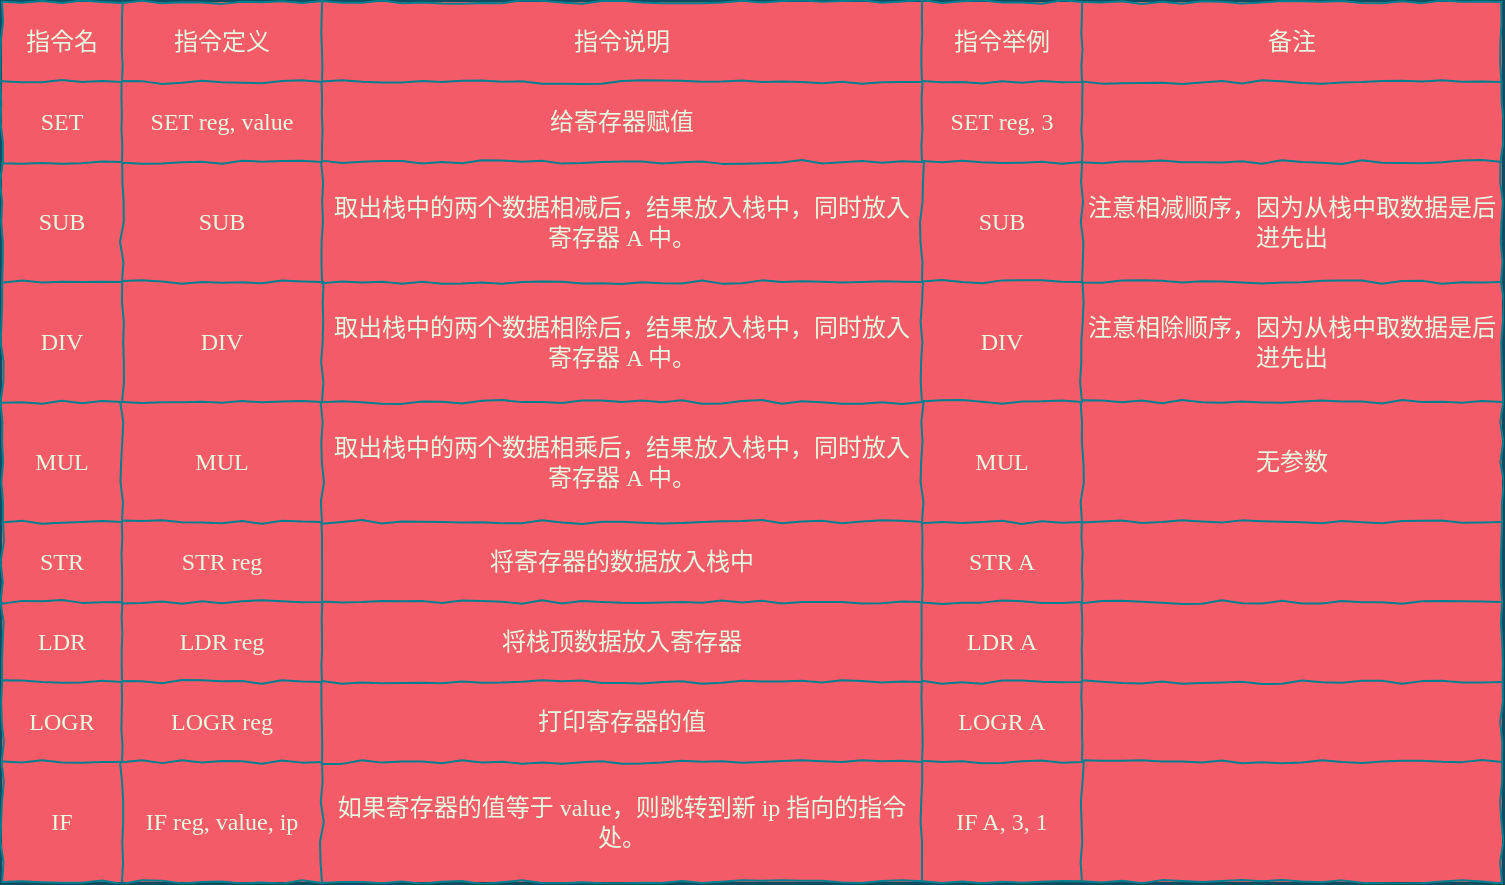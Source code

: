 <mxfile version="14.2.4" type="github" pages="23">
  <diagram id="09VFsPM01v1Ixz4Gwr-q" name="vm2">
    <mxGraphModel dx="670" dy="720" grid="1" gridSize="10" guides="1" tooltips="1" connect="1" arrows="1" fold="1" page="0" pageScale="1" pageWidth="827" pageHeight="1169" background="#114B5F" math="0" shadow="0">
      <root>
        <mxCell id="0" />
        <mxCell id="1" parent="0" />
        <mxCell id="seA1UfCZrlbDo0WwXgEh-1" value="" style="shape=table;html=1;whiteSpace=wrap;startSize=0;container=1;collapsible=0;childLayout=tableLayout;fillColor=#F45B69;strokeColor=#028090;fontColor=#E4FDE1;comic=1;fontFamily=Comic Sans MS;" parent="1" vertex="1">
          <mxGeometry x="170" y="-80" width="750" height="440" as="geometry" />
        </mxCell>
        <mxCell id="seA1UfCZrlbDo0WwXgEh-2" value="" style="shape=partialRectangle;html=1;whiteSpace=wrap;collapsible=0;dropTarget=0;pointerEvents=0;fillColor=none;top=0;left=0;bottom=0;right=0;points=[[0,0.5],[1,0.5]];portConstraint=eastwest;strokeColor=#028090;fontColor=#E4FDE1;fontFamily=Comic Sans MS;" parent="seA1UfCZrlbDo0WwXgEh-1" vertex="1">
          <mxGeometry width="750" height="40" as="geometry" />
        </mxCell>
        <mxCell id="seA1UfCZrlbDo0WwXgEh-3" value="指令名" style="shape=partialRectangle;html=1;whiteSpace=wrap;connectable=0;overflow=hidden;fillColor=none;top=0;left=0;bottom=0;right=0;strokeColor=#028090;fontColor=#E4FDE1;fontFamily=Menlo;" parent="seA1UfCZrlbDo0WwXgEh-2" vertex="1">
          <mxGeometry width="60" height="40" as="geometry" />
        </mxCell>
        <mxCell id="seA1UfCZrlbDo0WwXgEh-4" value="指令定义" style="shape=partialRectangle;html=1;whiteSpace=wrap;connectable=0;overflow=hidden;fillColor=none;top=0;left=0;bottom=0;right=0;strokeColor=#028090;fontColor=#E4FDE1;fontFamily=Menlo;" parent="seA1UfCZrlbDo0WwXgEh-2" vertex="1">
          <mxGeometry x="60" width="100" height="40" as="geometry" />
        </mxCell>
        <mxCell id="seA1UfCZrlbDo0WwXgEh-5" value="&lt;span&gt;指令说明&lt;/span&gt;" style="shape=partialRectangle;html=1;whiteSpace=wrap;connectable=0;overflow=hidden;fillColor=none;top=0;left=0;bottom=0;right=0;strokeColor=#028090;fontColor=#E4FDE1;fontFamily=Menlo;" parent="seA1UfCZrlbDo0WwXgEh-2" vertex="1">
          <mxGeometry x="160" width="300" height="40" as="geometry" />
        </mxCell>
        <mxCell id="seA1UfCZrlbDo0WwXgEh-56" value="指令举例" style="shape=partialRectangle;html=1;whiteSpace=wrap;connectable=0;overflow=hidden;fillColor=none;top=0;left=0;bottom=0;right=0;strokeColor=#028090;fontColor=#E4FDE1;fontFamily=Menlo;" parent="seA1UfCZrlbDo0WwXgEh-2" vertex="1">
          <mxGeometry x="460" width="80" height="40" as="geometry" />
        </mxCell>
        <mxCell id="seA1UfCZrlbDo0WwXgEh-6" value="备注" style="shape=partialRectangle;html=1;whiteSpace=wrap;connectable=0;overflow=hidden;fillColor=none;top=0;left=0;bottom=0;right=0;strokeColor=#028090;fontColor=#E4FDE1;fontFamily=Menlo;" parent="seA1UfCZrlbDo0WwXgEh-2" vertex="1">
          <mxGeometry x="540" width="210" height="40" as="geometry" />
        </mxCell>
        <mxCell id="seA1UfCZrlbDo0WwXgEh-7" value="" style="shape=partialRectangle;html=1;whiteSpace=wrap;collapsible=0;dropTarget=0;pointerEvents=0;fillColor=none;top=0;left=0;bottom=0;right=0;points=[[0,0.5],[1,0.5]];portConstraint=eastwest;strokeColor=#028090;fontColor=#E4FDE1;fontFamily=Comic Sans MS;" parent="seA1UfCZrlbDo0WwXgEh-1" vertex="1">
          <mxGeometry y="40" width="750" height="40" as="geometry" />
        </mxCell>
        <mxCell id="seA1UfCZrlbDo0WwXgEh-8" value="SET" style="shape=partialRectangle;html=1;whiteSpace=wrap;connectable=0;overflow=hidden;fillColor=none;top=0;left=0;bottom=0;right=0;strokeColor=#028090;fontColor=#E4FDE1;fontFamily=Comic Sans MS;" parent="seA1UfCZrlbDo0WwXgEh-7" vertex="1">
          <mxGeometry width="60" height="40" as="geometry" />
        </mxCell>
        <mxCell id="seA1UfCZrlbDo0WwXgEh-9" value="SET reg, value" style="shape=partialRectangle;html=1;whiteSpace=wrap;connectable=0;overflow=hidden;fillColor=none;top=0;left=0;bottom=0;right=0;strokeColor=#028090;fontColor=#E4FDE1;fontFamily=Comic Sans MS;" parent="seA1UfCZrlbDo0WwXgEh-7" vertex="1">
          <mxGeometry x="60" width="100" height="40" as="geometry" />
        </mxCell>
        <mxCell id="seA1UfCZrlbDo0WwXgEh-10" value="给寄存器赋值" style="shape=partialRectangle;html=1;whiteSpace=wrap;connectable=0;overflow=hidden;fillColor=none;top=0;left=0;bottom=0;right=0;strokeColor=#028090;fontColor=#E4FDE1;fontFamily=Menlo;" parent="seA1UfCZrlbDo0WwXgEh-7" vertex="1">
          <mxGeometry x="160" width="300" height="40" as="geometry" />
        </mxCell>
        <mxCell id="seA1UfCZrlbDo0WwXgEh-57" value="SET reg, 3" style="shape=partialRectangle;html=1;whiteSpace=wrap;connectable=0;overflow=hidden;fillColor=none;top=0;left=0;bottom=0;right=0;strokeColor=#028090;fontColor=#E4FDE1;fontFamily=Comic Sans MS;" parent="seA1UfCZrlbDo0WwXgEh-7" vertex="1">
          <mxGeometry x="460" width="80" height="40" as="geometry" />
        </mxCell>
        <mxCell id="seA1UfCZrlbDo0WwXgEh-11" value="" style="shape=partialRectangle;html=1;whiteSpace=wrap;connectable=0;overflow=hidden;fillColor=none;top=0;left=0;bottom=0;right=0;strokeColor=#028090;fontColor=#E4FDE1;fontFamily=Comic Sans MS;" parent="seA1UfCZrlbDo0WwXgEh-7" vertex="1">
          <mxGeometry x="540" width="210" height="40" as="geometry" />
        </mxCell>
        <mxCell id="seA1UfCZrlbDo0WwXgEh-12" value="" style="shape=partialRectangle;html=1;whiteSpace=wrap;collapsible=0;dropTarget=0;pointerEvents=0;fillColor=none;top=0;left=0;bottom=0;right=0;points=[[0,0.5],[1,0.5]];portConstraint=eastwest;strokeColor=#028090;fontColor=#E4FDE1;fontFamily=Comic Sans MS;" parent="seA1UfCZrlbDo0WwXgEh-1" vertex="1">
          <mxGeometry y="80" width="750" height="60" as="geometry" />
        </mxCell>
        <mxCell id="seA1UfCZrlbDo0WwXgEh-13" value="SUB" style="shape=partialRectangle;html=1;whiteSpace=wrap;connectable=0;overflow=hidden;fillColor=none;top=0;left=0;bottom=0;right=0;strokeColor=#028090;fontColor=#E4FDE1;fontFamily=Comic Sans MS;" parent="seA1UfCZrlbDo0WwXgEh-12" vertex="1">
          <mxGeometry width="60" height="60" as="geometry" />
        </mxCell>
        <mxCell id="seA1UfCZrlbDo0WwXgEh-14" value="SUB" style="shape=partialRectangle;html=1;whiteSpace=wrap;connectable=0;overflow=hidden;fillColor=none;top=0;left=0;bottom=0;right=0;strokeColor=#028090;fontColor=#E4FDE1;fontFamily=Comic Sans MS;" parent="seA1UfCZrlbDo0WwXgEh-12" vertex="1">
          <mxGeometry x="60" width="100" height="60" as="geometry" />
        </mxCell>
        <mxCell id="seA1UfCZrlbDo0WwXgEh-15" value="取出栈中的两个数据相减后，结果放入栈中，同时放入寄存器 A 中。" style="shape=partialRectangle;html=1;whiteSpace=wrap;connectable=0;overflow=hidden;fillColor=none;top=0;left=0;bottom=0;right=0;strokeColor=#028090;fontColor=#E4FDE1;fontFamily=Menlo;" parent="seA1UfCZrlbDo0WwXgEh-12" vertex="1">
          <mxGeometry x="160" width="300" height="60" as="geometry" />
        </mxCell>
        <mxCell id="seA1UfCZrlbDo0WwXgEh-58" value="SUB" style="shape=partialRectangle;html=1;whiteSpace=wrap;connectable=0;overflow=hidden;fillColor=none;top=0;left=0;bottom=0;right=0;strokeColor=#028090;fontColor=#E4FDE1;fontFamily=Comic Sans MS;" parent="seA1UfCZrlbDo0WwXgEh-12" vertex="1">
          <mxGeometry x="460" width="80" height="60" as="geometry" />
        </mxCell>
        <mxCell id="seA1UfCZrlbDo0WwXgEh-16" value="注意相减顺序，因为从栈中取数据是后进先出" style="shape=partialRectangle;html=1;whiteSpace=wrap;connectable=0;overflow=hidden;fillColor=none;top=0;left=0;bottom=0;right=0;strokeColor=#028090;fontColor=#E4FDE1;fontFamily=Menlo;" parent="seA1UfCZrlbDo0WwXgEh-12" vertex="1">
          <mxGeometry x="540" width="210" height="60" as="geometry" />
        </mxCell>
        <mxCell id="seA1UfCZrlbDo0WwXgEh-17" value="" style="shape=partialRectangle;html=1;whiteSpace=wrap;collapsible=0;dropTarget=0;pointerEvents=0;fillColor=none;top=0;left=0;bottom=0;right=0;points=[[0,0.5],[1,0.5]];portConstraint=eastwest;strokeColor=#028090;fontColor=#E4FDE1;fontFamily=Comic Sans MS;" parent="seA1UfCZrlbDo0WwXgEh-1" vertex="1">
          <mxGeometry y="140" width="750" height="60" as="geometry" />
        </mxCell>
        <mxCell id="seA1UfCZrlbDo0WwXgEh-18" value="DIV" style="shape=partialRectangle;html=1;whiteSpace=wrap;connectable=0;overflow=hidden;fillColor=none;top=0;left=0;bottom=0;right=0;strokeColor=#028090;fontColor=#E4FDE1;fontFamily=Comic Sans MS;" parent="seA1UfCZrlbDo0WwXgEh-17" vertex="1">
          <mxGeometry width="60" height="60" as="geometry" />
        </mxCell>
        <mxCell id="seA1UfCZrlbDo0WwXgEh-19" value="DIV" style="shape=partialRectangle;html=1;whiteSpace=wrap;connectable=0;overflow=hidden;fillColor=none;top=0;left=0;bottom=0;right=0;strokeColor=#028090;fontColor=#E4FDE1;fontFamily=Comic Sans MS;" parent="seA1UfCZrlbDo0WwXgEh-17" vertex="1">
          <mxGeometry x="60" width="100" height="60" as="geometry" />
        </mxCell>
        <mxCell id="seA1UfCZrlbDo0WwXgEh-20" value="&lt;span&gt;取出栈中的两个数据相除后，结果放入栈中，同时放入寄存器 A 中。&lt;/span&gt;" style="shape=partialRectangle;html=1;whiteSpace=wrap;connectable=0;overflow=hidden;fillColor=none;top=0;left=0;bottom=0;right=0;strokeColor=#028090;fontColor=#E4FDE1;fontFamily=Menlo;" parent="seA1UfCZrlbDo0WwXgEh-17" vertex="1">
          <mxGeometry x="160" width="300" height="60" as="geometry" />
        </mxCell>
        <mxCell id="seA1UfCZrlbDo0WwXgEh-59" value="DIV" style="shape=partialRectangle;html=1;whiteSpace=wrap;connectable=0;overflow=hidden;fillColor=none;top=0;left=0;bottom=0;right=0;strokeColor=#028090;fontColor=#E4FDE1;fontFamily=Comic Sans MS;" parent="seA1UfCZrlbDo0WwXgEh-17" vertex="1">
          <mxGeometry x="460" width="80" height="60" as="geometry" />
        </mxCell>
        <mxCell id="seA1UfCZrlbDo0WwXgEh-21" value="注意相除顺序，因为从栈中取数据是后进先出" style="shape=partialRectangle;html=1;whiteSpace=wrap;connectable=0;overflow=hidden;fillColor=none;top=0;left=0;bottom=0;right=0;comic=1;strokeColor=#028090;fontColor=#E4FDE1;fontFamily=Menlo;" parent="seA1UfCZrlbDo0WwXgEh-17" vertex="1">
          <mxGeometry x="540" width="210" height="60" as="geometry" />
        </mxCell>
        <mxCell id="seA1UfCZrlbDo0WwXgEh-22" value="" style="shape=partialRectangle;html=1;whiteSpace=wrap;collapsible=0;dropTarget=0;pointerEvents=0;fillColor=none;top=0;left=0;bottom=0;right=0;points=[[0,0.5],[1,0.5]];portConstraint=eastwest;strokeColor=#028090;fontColor=#E4FDE1;fontFamily=Comic Sans MS;" parent="seA1UfCZrlbDo0WwXgEh-1" vertex="1">
          <mxGeometry y="200" width="750" height="60" as="geometry" />
        </mxCell>
        <mxCell id="seA1UfCZrlbDo0WwXgEh-23" value="MUL" style="shape=partialRectangle;html=1;whiteSpace=wrap;connectable=0;overflow=hidden;fillColor=none;top=0;left=0;bottom=0;right=0;strokeColor=#028090;fontColor=#E4FDE1;fontFamily=Comic Sans MS;" parent="seA1UfCZrlbDo0WwXgEh-22" vertex="1">
          <mxGeometry width="60" height="60" as="geometry" />
        </mxCell>
        <mxCell id="seA1UfCZrlbDo0WwXgEh-24" value="MUL" style="shape=partialRectangle;html=1;whiteSpace=wrap;connectable=0;overflow=hidden;fillColor=none;top=0;left=0;bottom=0;right=0;strokeColor=#028090;fontColor=#E4FDE1;fontFamily=Comic Sans MS;" parent="seA1UfCZrlbDo0WwXgEh-22" vertex="1">
          <mxGeometry x="60" width="100" height="60" as="geometry" />
        </mxCell>
        <mxCell id="seA1UfCZrlbDo0WwXgEh-25" value="&lt;span&gt;取出栈中的两个数据相乘后，结果放入栈中，同时放入寄存器 A 中。&lt;/span&gt;" style="shape=partialRectangle;html=1;whiteSpace=wrap;connectable=0;overflow=hidden;fillColor=none;top=0;left=0;bottom=0;right=0;strokeColor=#028090;fontColor=#E4FDE1;fontFamily=Menlo;" parent="seA1UfCZrlbDo0WwXgEh-22" vertex="1">
          <mxGeometry x="160" width="300" height="60" as="geometry" />
        </mxCell>
        <mxCell id="seA1UfCZrlbDo0WwXgEh-60" value="MUL" style="shape=partialRectangle;html=1;whiteSpace=wrap;connectable=0;overflow=hidden;fillColor=none;top=0;left=0;bottom=0;right=0;strokeColor=#028090;fontColor=#E4FDE1;fontFamily=Comic Sans MS;" parent="seA1UfCZrlbDo0WwXgEh-22" vertex="1">
          <mxGeometry x="460" width="80" height="60" as="geometry" />
        </mxCell>
        <mxCell id="seA1UfCZrlbDo0WwXgEh-26" value="无参数" style="shape=partialRectangle;html=1;whiteSpace=wrap;connectable=0;overflow=hidden;fillColor=none;top=0;left=0;bottom=0;right=0;strokeColor=#028090;fontColor=#E4FDE1;fontFamily=Menlo;" parent="seA1UfCZrlbDo0WwXgEh-22" vertex="1">
          <mxGeometry x="540" width="210" height="60" as="geometry" />
        </mxCell>
        <mxCell id="seA1UfCZrlbDo0WwXgEh-27" value="" style="shape=partialRectangle;html=1;whiteSpace=wrap;collapsible=0;dropTarget=0;pointerEvents=0;fillColor=none;top=0;left=0;bottom=0;right=0;points=[[0,0.5],[1,0.5]];portConstraint=eastwest;strokeColor=#028090;fontColor=#E4FDE1;fontFamily=Comic Sans MS;" parent="seA1UfCZrlbDo0WwXgEh-1" vertex="1">
          <mxGeometry y="260" width="750" height="40" as="geometry" />
        </mxCell>
        <mxCell id="seA1UfCZrlbDo0WwXgEh-28" value="STR" style="shape=partialRectangle;html=1;whiteSpace=wrap;connectable=0;overflow=hidden;fillColor=none;top=0;left=0;bottom=0;right=0;strokeColor=#028090;fontColor=#E4FDE1;fontFamily=Comic Sans MS;" parent="seA1UfCZrlbDo0WwXgEh-27" vertex="1">
          <mxGeometry width="60" height="40" as="geometry" />
        </mxCell>
        <mxCell id="seA1UfCZrlbDo0WwXgEh-29" value="STR reg" style="shape=partialRectangle;html=1;whiteSpace=wrap;connectable=0;overflow=hidden;fillColor=none;top=0;left=0;bottom=0;right=0;strokeColor=#028090;fontColor=#E4FDE1;fontFamily=Comic Sans MS;" parent="seA1UfCZrlbDo0WwXgEh-27" vertex="1">
          <mxGeometry x="60" width="100" height="40" as="geometry" />
        </mxCell>
        <mxCell id="seA1UfCZrlbDo0WwXgEh-30" value="将寄存器的数据放入栈中" style="shape=partialRectangle;html=1;whiteSpace=wrap;connectable=0;overflow=hidden;fillColor=none;top=0;left=0;bottom=0;right=0;strokeColor=#028090;fontColor=#E4FDE1;fontFamily=Menlo;" parent="seA1UfCZrlbDo0WwXgEh-27" vertex="1">
          <mxGeometry x="160" width="300" height="40" as="geometry" />
        </mxCell>
        <mxCell id="seA1UfCZrlbDo0WwXgEh-61" value="STR A" style="shape=partialRectangle;html=1;whiteSpace=wrap;connectable=0;overflow=hidden;fillColor=none;top=0;left=0;bottom=0;right=0;strokeColor=#028090;fontColor=#E4FDE1;fontFamily=Comic Sans MS;" parent="seA1UfCZrlbDo0WwXgEh-27" vertex="1">
          <mxGeometry x="460" width="80" height="40" as="geometry" />
        </mxCell>
        <mxCell id="seA1UfCZrlbDo0WwXgEh-31" value="" style="shape=partialRectangle;html=1;whiteSpace=wrap;connectable=0;overflow=hidden;fillColor=none;top=0;left=0;bottom=0;right=0;strokeColor=#028090;fontColor=#E4FDE1;fontFamily=Comic Sans MS;" parent="seA1UfCZrlbDo0WwXgEh-27" vertex="1">
          <mxGeometry x="540" width="210" height="40" as="geometry" />
        </mxCell>
        <mxCell id="seA1UfCZrlbDo0WwXgEh-32" value="" style="shape=partialRectangle;html=1;whiteSpace=wrap;collapsible=0;dropTarget=0;pointerEvents=0;fillColor=none;top=0;left=0;bottom=0;right=0;points=[[0,0.5],[1,0.5]];portConstraint=eastwest;strokeColor=#028090;fontColor=#E4FDE1;fontFamily=Comic Sans MS;" parent="seA1UfCZrlbDo0WwXgEh-1" vertex="1">
          <mxGeometry y="300" width="750" height="40" as="geometry" />
        </mxCell>
        <mxCell id="seA1UfCZrlbDo0WwXgEh-33" value="LDR" style="shape=partialRectangle;html=1;whiteSpace=wrap;connectable=0;overflow=hidden;fillColor=none;top=0;left=0;bottom=0;right=0;strokeColor=#028090;fontColor=#E4FDE1;fontFamily=Comic Sans MS;" parent="seA1UfCZrlbDo0WwXgEh-32" vertex="1">
          <mxGeometry width="60" height="40" as="geometry" />
        </mxCell>
        <mxCell id="seA1UfCZrlbDo0WwXgEh-34" value="LDR reg" style="shape=partialRectangle;html=1;whiteSpace=wrap;connectable=0;overflow=hidden;fillColor=none;top=0;left=0;bottom=0;right=0;strokeColor=#028090;fontColor=#E4FDE1;fontFamily=Comic Sans MS;" parent="seA1UfCZrlbDo0WwXgEh-32" vertex="1">
          <mxGeometry x="60" width="100" height="40" as="geometry" />
        </mxCell>
        <mxCell id="seA1UfCZrlbDo0WwXgEh-35" value="将栈顶数据放入寄存器" style="shape=partialRectangle;html=1;whiteSpace=wrap;connectable=0;overflow=hidden;fillColor=none;top=0;left=0;bottom=0;right=0;strokeColor=#028090;fontColor=#E4FDE1;fontFamily=Menlo;" parent="seA1UfCZrlbDo0WwXgEh-32" vertex="1">
          <mxGeometry x="160" width="300" height="40" as="geometry" />
        </mxCell>
        <mxCell id="seA1UfCZrlbDo0WwXgEh-62" value="LDR A" style="shape=partialRectangle;html=1;whiteSpace=wrap;connectable=0;overflow=hidden;fillColor=none;top=0;left=0;bottom=0;right=0;strokeColor=#028090;fontColor=#E4FDE1;fontFamily=Comic Sans MS;" parent="seA1UfCZrlbDo0WwXgEh-32" vertex="1">
          <mxGeometry x="460" width="80" height="40" as="geometry" />
        </mxCell>
        <mxCell id="seA1UfCZrlbDo0WwXgEh-36" value="" style="shape=partialRectangle;html=1;whiteSpace=wrap;connectable=0;overflow=hidden;fillColor=none;top=0;left=0;bottom=0;right=0;strokeColor=#028090;fontColor=#E4FDE1;fontFamily=Comic Sans MS;" parent="seA1UfCZrlbDo0WwXgEh-32" vertex="1">
          <mxGeometry x="540" width="210" height="40" as="geometry" />
        </mxCell>
        <mxCell id="seA1UfCZrlbDo0WwXgEh-37" value="" style="shape=partialRectangle;html=1;whiteSpace=wrap;collapsible=0;dropTarget=0;pointerEvents=0;fillColor=none;top=0;left=0;bottom=0;right=0;points=[[0,0.5],[1,0.5]];portConstraint=eastwest;strokeColor=#028090;fontColor=#E4FDE1;fontFamily=Comic Sans MS;" parent="seA1UfCZrlbDo0WwXgEh-1" vertex="1">
          <mxGeometry y="340" width="750" height="40" as="geometry" />
        </mxCell>
        <mxCell id="seA1UfCZrlbDo0WwXgEh-38" value="LOGR" style="shape=partialRectangle;html=1;whiteSpace=wrap;connectable=0;overflow=hidden;fillColor=none;top=0;left=0;bottom=0;right=0;strokeColor=#028090;fontColor=#E4FDE1;fontFamily=Comic Sans MS;" parent="seA1UfCZrlbDo0WwXgEh-37" vertex="1">
          <mxGeometry width="60" height="40" as="geometry" />
        </mxCell>
        <mxCell id="seA1UfCZrlbDo0WwXgEh-39" value="LOGR reg" style="shape=partialRectangle;html=1;whiteSpace=wrap;connectable=0;overflow=hidden;fillColor=none;top=0;left=0;bottom=0;right=0;strokeColor=#028090;fontColor=#E4FDE1;fontFamily=Comic Sans MS;" parent="seA1UfCZrlbDo0WwXgEh-37" vertex="1">
          <mxGeometry x="60" width="100" height="40" as="geometry" />
        </mxCell>
        <mxCell id="seA1UfCZrlbDo0WwXgEh-40" value="打印寄存器的值" style="shape=partialRectangle;html=1;whiteSpace=wrap;connectable=0;overflow=hidden;fillColor=none;top=0;left=0;bottom=0;right=0;strokeColor=#028090;fontColor=#E4FDE1;fontFamily=Menlo;" parent="seA1UfCZrlbDo0WwXgEh-37" vertex="1">
          <mxGeometry x="160" width="300" height="40" as="geometry" />
        </mxCell>
        <mxCell id="seA1UfCZrlbDo0WwXgEh-63" value="LOGR A" style="shape=partialRectangle;html=1;whiteSpace=wrap;connectable=0;overflow=hidden;fillColor=none;top=0;left=0;bottom=0;right=0;strokeColor=#028090;fontColor=#E4FDE1;fontFamily=Comic Sans MS;" parent="seA1UfCZrlbDo0WwXgEh-37" vertex="1">
          <mxGeometry x="460" width="80" height="40" as="geometry" />
        </mxCell>
        <mxCell id="seA1UfCZrlbDo0WwXgEh-41" value="" style="shape=partialRectangle;html=1;whiteSpace=wrap;connectable=0;overflow=hidden;fillColor=none;top=0;left=0;bottom=0;right=0;strokeColor=#028090;fontColor=#E4FDE1;fontFamily=Comic Sans MS;" parent="seA1UfCZrlbDo0WwXgEh-37" vertex="1">
          <mxGeometry x="540" width="210" height="40" as="geometry" />
        </mxCell>
        <mxCell id="seA1UfCZrlbDo0WwXgEh-42" value="" style="shape=partialRectangle;html=1;whiteSpace=wrap;collapsible=0;dropTarget=0;pointerEvents=0;fillColor=none;top=0;left=0;bottom=0;right=0;points=[[0,0.5],[1,0.5]];portConstraint=eastwest;strokeColor=#028090;fontColor=#E4FDE1;fontFamily=Comic Sans MS;" parent="seA1UfCZrlbDo0WwXgEh-1" vertex="1">
          <mxGeometry y="380" width="750" height="60" as="geometry" />
        </mxCell>
        <mxCell id="seA1UfCZrlbDo0WwXgEh-43" value="IF" style="shape=partialRectangle;html=1;whiteSpace=wrap;connectable=0;overflow=hidden;fillColor=none;top=0;left=0;bottom=0;right=0;strokeColor=#028090;fontColor=#E4FDE1;fontFamily=Comic Sans MS;" parent="seA1UfCZrlbDo0WwXgEh-42" vertex="1">
          <mxGeometry width="60" height="60" as="geometry" />
        </mxCell>
        <mxCell id="seA1UfCZrlbDo0WwXgEh-44" value="IF reg, value, ip" style="shape=partialRectangle;html=1;whiteSpace=wrap;connectable=0;overflow=hidden;fillColor=none;top=0;left=0;bottom=0;right=0;strokeColor=#028090;fontColor=#E4FDE1;fontFamily=Comic Sans MS;" parent="seA1UfCZrlbDo0WwXgEh-42" vertex="1">
          <mxGeometry x="60" width="100" height="60" as="geometry" />
        </mxCell>
        <mxCell id="seA1UfCZrlbDo0WwXgEh-45" value="如果寄存器的值等于 value，则跳转到新 ip 指向的指令处。" style="shape=partialRectangle;html=1;whiteSpace=wrap;connectable=0;overflow=hidden;fillColor=none;top=0;left=0;bottom=0;right=0;strokeColor=#028090;fontColor=#E4FDE1;fontFamily=Menlo;" parent="seA1UfCZrlbDo0WwXgEh-42" vertex="1">
          <mxGeometry x="160" width="300" height="60" as="geometry" />
        </mxCell>
        <mxCell id="seA1UfCZrlbDo0WwXgEh-64" value="IF A, 3, 1" style="shape=partialRectangle;html=1;whiteSpace=wrap;connectable=0;overflow=hidden;fillColor=none;top=0;left=0;bottom=0;right=0;strokeColor=#028090;fontColor=#E4FDE1;fontFamily=Comic Sans MS;" parent="seA1UfCZrlbDo0WwXgEh-42" vertex="1">
          <mxGeometry x="460" width="80" height="60" as="geometry" />
        </mxCell>
        <mxCell id="seA1UfCZrlbDo0WwXgEh-46" value="" style="shape=partialRectangle;html=1;whiteSpace=wrap;connectable=0;overflow=hidden;fillColor=none;top=0;left=0;bottom=0;right=0;strokeColor=#028090;fontColor=#E4FDE1;fontFamily=Comic Sans MS;" parent="seA1UfCZrlbDo0WwXgEh-42" vertex="1">
          <mxGeometry x="540" width="210" height="60" as="geometry" />
        </mxCell>
      </root>
    </mxGraphModel>
  </diagram>
  <diagram id="RbLbrrDygDdSdkbaYzq3" name="big/little endian">
    <mxGraphModel dx="684" dy="403" grid="1" gridSize="10" guides="1" tooltips="1" connect="1" arrows="1" fold="1" page="1" pageScale="1" pageWidth="827" pageHeight="1169" background="#114B5F" math="0" shadow="0">
      <root>
        <mxCell id="GTRFlg0x2k32CSAyiAwO-0" />
        <mxCell id="GTRFlg0x2k32CSAyiAwO-1" parent="GTRFlg0x2k32CSAyiAwO-0" />
        <mxCell id="GTRFlg0x2k32CSAyiAwO-2" value="" style="shape=table;html=1;whiteSpace=wrap;startSize=0;container=1;collapsible=0;childLayout=tableLayout;fillColor=#F45B69;strokeColor=#028090;fontColor=#E4FDE1;comic=1;fontFamily=Architects Daughter;fontSource=https%3A%2F%2Ffonts.googleapis.com%2Fcss%3Ffamily%3DArchitects%2BDaughter;" vertex="1" parent="GTRFlg0x2k32CSAyiAwO-1">
          <mxGeometry x="290" y="100" width="240" height="40" as="geometry" />
        </mxCell>
        <mxCell id="GTRFlg0x2k32CSAyiAwO-3" value="" style="shape=partialRectangle;html=1;whiteSpace=wrap;collapsible=0;dropTarget=0;pointerEvents=0;fillColor=none;top=0;left=0;bottom=0;right=0;points=[[0,0.5],[1,0.5]];portConstraint=eastwest;strokeColor=#028090;fontColor=#E4FDE1;fontFamily=Architects Daughter;fontSource=https%3A%2F%2Ffonts.googleapis.com%2Fcss%3Ffamily%3DArchitects%2BDaughter;" vertex="1" parent="GTRFlg0x2k32CSAyiAwO-2">
          <mxGeometry width="240" height="40" as="geometry" />
        </mxCell>
        <mxCell id="GTRFlg0x2k32CSAyiAwO-4" value="12" style="shape=partialRectangle;html=1;whiteSpace=wrap;connectable=0;overflow=hidden;fillColor=none;top=0;left=0;bottom=0;right=0;strokeColor=#028090;fontColor=#E4FDE1;fontFamily=Architects Daughter;fontSource=https%3A%2F%2Ffonts.googleapis.com%2Fcss%3Ffamily%3DArchitects%2BDaughter;" vertex="1" parent="GTRFlg0x2k32CSAyiAwO-3">
          <mxGeometry width="60" height="40" as="geometry" />
        </mxCell>
        <mxCell id="GTRFlg0x2k32CSAyiAwO-5" value="34" style="shape=partialRectangle;html=1;whiteSpace=wrap;connectable=0;overflow=hidden;fillColor=none;top=0;left=0;bottom=0;right=0;strokeColor=#028090;fontColor=#E4FDE1;fontFamily=Architects Daughter;fontSource=https%3A%2F%2Ffonts.googleapis.com%2Fcss%3Ffamily%3DArchitects%2BDaughter;" vertex="1" parent="GTRFlg0x2k32CSAyiAwO-3">
          <mxGeometry x="60" width="60" height="40" as="geometry" />
        </mxCell>
        <mxCell id="GTRFlg0x2k32CSAyiAwO-6" value="56" style="shape=partialRectangle;html=1;whiteSpace=wrap;connectable=0;overflow=hidden;fillColor=none;top=0;left=0;bottom=0;right=0;strokeColor=#028090;fontColor=#E4FDE1;fontFamily=Architects Daughter;fontSource=https%3A%2F%2Ffonts.googleapis.com%2Fcss%3Ffamily%3DArchitects%2BDaughter;" vertex="1" parent="GTRFlg0x2k32CSAyiAwO-3">
          <mxGeometry x="120" width="60" height="40" as="geometry" />
        </mxCell>
        <mxCell id="GTRFlg0x2k32CSAyiAwO-7" value="78" style="shape=partialRectangle;html=1;whiteSpace=wrap;connectable=0;overflow=hidden;fillColor=none;top=0;left=0;bottom=0;right=0;strokeColor=#028090;fontColor=#E4FDE1;fontFamily=Architects Daughter;fontSource=https%3A%2F%2Ffonts.googleapis.com%2Fcss%3Ffamily%3DArchitects%2BDaughter;" vertex="1" parent="GTRFlg0x2k32CSAyiAwO-3">
          <mxGeometry x="180" width="60" height="40" as="geometry" />
        </mxCell>
        <mxCell id="GTRFlg0x2k32CSAyiAwO-8" value="" style="shape=table;html=1;whiteSpace=wrap;startSize=0;container=1;collapsible=0;childLayout=tableLayout;fillColor=#F45B69;strokeColor=#028090;fontColor=#E4FDE1;comic=1;fontFamily=Architects Daughter;fontSource=https%3A%2F%2Ffonts.googleapis.com%2Fcss%3Ffamily%3DArchitects%2BDaughter;" vertex="1" parent="GTRFlg0x2k32CSAyiAwO-1">
          <mxGeometry x="290" y="210" width="240" height="40" as="geometry" />
        </mxCell>
        <mxCell id="GTRFlg0x2k32CSAyiAwO-9" value="" style="shape=partialRectangle;html=1;whiteSpace=wrap;collapsible=0;dropTarget=0;pointerEvents=0;fillColor=none;top=0;left=0;bottom=0;right=0;points=[[0,0.5],[1,0.5]];portConstraint=eastwest;strokeColor=#028090;fontColor=#E4FDE1;fontFamily=Architects Daughter;fontSource=https%3A%2F%2Ffonts.googleapis.com%2Fcss%3Ffamily%3DArchitects%2BDaughter;" vertex="1" parent="GTRFlg0x2k32CSAyiAwO-8">
          <mxGeometry width="240" height="40" as="geometry" />
        </mxCell>
        <mxCell id="GTRFlg0x2k32CSAyiAwO-10" value="78" style="shape=partialRectangle;html=1;whiteSpace=wrap;connectable=0;overflow=hidden;fillColor=none;top=0;left=0;bottom=0;right=0;strokeColor=#028090;fontColor=#E4FDE1;fontFamily=Architects Daughter;fontSource=https%3A%2F%2Ffonts.googleapis.com%2Fcss%3Ffamily%3DArchitects%2BDaughter;" vertex="1" parent="GTRFlg0x2k32CSAyiAwO-9">
          <mxGeometry width="60" height="40" as="geometry" />
        </mxCell>
        <mxCell id="GTRFlg0x2k32CSAyiAwO-11" value="56" style="shape=partialRectangle;html=1;whiteSpace=wrap;connectable=0;overflow=hidden;fillColor=none;top=0;left=0;bottom=0;right=0;strokeColor=#028090;fontColor=#E4FDE1;fontFamily=Architects Daughter;fontSource=https%3A%2F%2Ffonts.googleapis.com%2Fcss%3Ffamily%3DArchitects%2BDaughter;" vertex="1" parent="GTRFlg0x2k32CSAyiAwO-9">
          <mxGeometry x="60" width="60" height="40" as="geometry" />
        </mxCell>
        <mxCell id="GTRFlg0x2k32CSAyiAwO-12" value="34" style="shape=partialRectangle;html=1;whiteSpace=wrap;connectable=0;overflow=hidden;fillColor=none;top=0;left=0;bottom=0;right=0;strokeColor=#028090;fontColor=#E4FDE1;fontFamily=Architects Daughter;fontSource=https%3A%2F%2Ffonts.googleapis.com%2Fcss%3Ffamily%3DArchitects%2BDaughter;" vertex="1" parent="GTRFlg0x2k32CSAyiAwO-9">
          <mxGeometry x="120" width="60" height="40" as="geometry" />
        </mxCell>
        <mxCell id="GTRFlg0x2k32CSAyiAwO-13" value="12" style="shape=partialRectangle;html=1;whiteSpace=wrap;connectable=0;overflow=hidden;fillColor=none;top=0;left=0;bottom=0;right=0;strokeColor=#028090;fontColor=#E4FDE1;fontFamily=Architects Daughter;fontSource=https%3A%2F%2Ffonts.googleapis.com%2Fcss%3Ffamily%3DArchitects%2BDaughter;" vertex="1" parent="GTRFlg0x2k32CSAyiAwO-9">
          <mxGeometry x="180" width="60" height="40" as="geometry" />
        </mxCell>
        <mxCell id="GTRFlg0x2k32CSAyiAwO-15" value="小端" style="text;html=1;align=center;verticalAlign=middle;resizable=0;points=[];autosize=1;fontColor=#E4FDE1;fontFamily=Architects Daughter;fontSource=https%3A%2F%2Ffonts.googleapis.com%2Fcss%3Ffamily%3DArchitects%2BDaughter;" vertex="1" parent="GTRFlg0x2k32CSAyiAwO-1">
          <mxGeometry x="220" y="220" width="40" height="20" as="geometry" />
        </mxCell>
        <mxCell id="GTRFlg0x2k32CSAyiAwO-17" value="" style="endArrow=classic;html=1;strokeColor=#028090;fillColor=#F45B69;fontColor=#E4FDE1;fontFamily=Architects Daughter;fontSource=https%3A%2F%2Ffonts.googleapis.com%2Fcss%3Ffamily%3DArchitects%2BDaughter;" edge="1" parent="GTRFlg0x2k32CSAyiAwO-1">
          <mxGeometry width="50" height="50" relative="1" as="geometry">
            <mxPoint x="344" y="69.5" as="sourcePoint" />
            <mxPoint x="484" y="69.5" as="targetPoint" />
          </mxGeometry>
        </mxCell>
        <mxCell id="GTRFlg0x2k32CSAyiAwO-18" value="低地址" style="text;html=1;align=center;verticalAlign=middle;resizable=0;points=[];autosize=1;fontColor=#E4FDE1;fontFamily=Architects Daughter;fontSource=https%3A%2F%2Ffonts.googleapis.com%2Fcss%3Ffamily%3DArchitects%2BDaughter;" vertex="1" parent="GTRFlg0x2k32CSAyiAwO-1">
          <mxGeometry x="280" y="60" width="50" height="20" as="geometry" />
        </mxCell>
        <mxCell id="GTRFlg0x2k32CSAyiAwO-19" value="高地址" style="text;html=1;align=center;verticalAlign=middle;resizable=0;points=[];autosize=1;fontColor=#E4FDE1;fontFamily=Architects Daughter;fontSource=https%3A%2F%2Ffonts.googleapis.com%2Fcss%3Ffamily%3DArchitects%2BDaughter;" vertex="1" parent="GTRFlg0x2k32CSAyiAwO-1">
          <mxGeometry x="500" y="60" width="50" height="20" as="geometry" />
        </mxCell>
        <mxCell id="GTRFlg0x2k32CSAyiAwO-20" value="0x12345678" style="text;html=1;align=center;verticalAlign=middle;resizable=0;points=[];autosize=1;fontColor=#E4FDE1;fontFamily=Architects Daughter;fontSource=https%3A%2F%2Ffonts.googleapis.com%2Fcss%3Ffamily%3DArchitects%2BDaughter;" vertex="1" parent="GTRFlg0x2k32CSAyiAwO-1">
          <mxGeometry x="70" y="160" width="80" height="20" as="geometry" />
        </mxCell>
        <mxCell id="GTRFlg0x2k32CSAyiAwO-21" value="大端" style="text;html=1;align=center;verticalAlign=middle;resizable=0;points=[];autosize=1;fontFamily=Architects Daughter;fontColor=#E4FDE1;" vertex="1" parent="GTRFlg0x2k32CSAyiAwO-1">
          <mxGeometry x="220" y="110" width="40" height="20" as="geometry" />
        </mxCell>
      </root>
    </mxGraphModel>
  </diagram>
  <diagram id="q4yCdj6PSCoCn2dh4mhE" name="instruction">
    <mxGraphModel dx="1070" dy="318" grid="1" gridSize="10" guides="1" tooltips="1" connect="1" arrows="1" fold="1" page="0" pageScale="1" pageWidth="827" pageHeight="1169" math="0" shadow="0">
      <root>
        <mxCell id="85mZxg5kZzL2iJBSUFFv-0" />
        <mxCell id="85mZxg5kZzL2iJBSUFFv-1" parent="85mZxg5kZzL2iJBSUFFv-0" />
        <mxCell id="85mZxg5kZzL2iJBSUFFv-2" value="" style="shape=table;html=1;whiteSpace=wrap;startSize=0;container=1;collapsible=0;childLayout=tableLayout;comic=1;fillColor=#B2C9AB;strokeColor=#788AA3;fontColor=#46495D;fontFamily=Architects Daughter;fontSource=https%3A%2F%2Ffonts.googleapis.com%2Fcss%3Ffamily%3DArchitects%2BDaughter;" parent="85mZxg5kZzL2iJBSUFFv-1" vertex="1">
          <mxGeometry x="-130" y="190" width="470" height="40" as="geometry" />
        </mxCell>
        <mxCell id="85mZxg5kZzL2iJBSUFFv-3" value="" style="shape=partialRectangle;html=1;whiteSpace=wrap;collapsible=0;dropTarget=0;pointerEvents=0;fillColor=none;top=0;left=0;bottom=0;right=0;points=[[0,0.5],[1,0.5]];portConstraint=eastwest;strokeColor=#788AA3;fontColor=#46495D;fontFamily=Architects Daughter;fontSource=https%3A%2F%2Ffonts.googleapis.com%2Fcss%3Ffamily%3DArchitects%2BDaughter;" parent="85mZxg5kZzL2iJBSUFFv-2" vertex="1">
          <mxGeometry width="470" height="40" as="geometry" />
        </mxCell>
        <mxCell id="85mZxg5kZzL2iJBSUFFv-4" value="0" style="shape=partialRectangle;html=1;whiteSpace=wrap;connectable=0;overflow=hidden;fillColor=none;top=0;left=0;bottom=0;right=0;strokeColor=#788AA3;fontColor=#46495D;fontFamily=Architects Daughter;fontSource=https%3A%2F%2Ffonts.googleapis.com%2Fcss%3Ffamily%3DArchitects%2BDaughter;" parent="85mZxg5kZzL2iJBSUFFv-3" vertex="1">
          <mxGeometry width="29" height="40" as="geometry" />
        </mxCell>
        <mxCell id="85mZxg5kZzL2iJBSUFFv-5" value="1" style="shape=partialRectangle;html=1;whiteSpace=wrap;connectable=0;overflow=hidden;fillColor=none;top=0;left=0;bottom=0;right=0;strokeColor=#788AA3;fontColor=#46495D;fontFamily=Architects Daughter;fontSource=https%3A%2F%2Ffonts.googleapis.com%2Fcss%3Ffamily%3DArchitects%2BDaughter;" parent="85mZxg5kZzL2iJBSUFFv-3" vertex="1">
          <mxGeometry x="29" width="30" height="40" as="geometry" />
        </mxCell>
        <mxCell id="85mZxg5kZzL2iJBSUFFv-6" value="0" style="shape=partialRectangle;html=1;whiteSpace=wrap;connectable=0;overflow=hidden;fillColor=none;top=0;left=0;bottom=0;right=0;strokeColor=#788AA3;fontColor=#46495D;fontFamily=Architects Daughter;fontSource=https%3A%2F%2Ffonts.googleapis.com%2Fcss%3Ffamily%3DArchitects%2BDaughter;" parent="85mZxg5kZzL2iJBSUFFv-3" vertex="1">
          <mxGeometry x="59" width="29" height="40" as="geometry" />
        </mxCell>
        <mxCell id="85mZxg5kZzL2iJBSUFFv-7" value="0" style="shape=partialRectangle;html=1;whiteSpace=wrap;connectable=0;overflow=hidden;fillColor=none;top=0;left=0;bottom=0;right=0;strokeColor=#788AA3;fontColor=#46495D;fontFamily=Architects Daughter;fontSource=https%3A%2F%2Ffonts.googleapis.com%2Fcss%3Ffamily%3DArchitects%2BDaughter;" parent="85mZxg5kZzL2iJBSUFFv-3" vertex="1">
          <mxGeometry x="88" width="31" height="40" as="geometry" />
        </mxCell>
        <mxCell id="85mZxg5kZzL2iJBSUFFv-8" value="" style="shape=partialRectangle;html=1;whiteSpace=wrap;connectable=0;overflow=hidden;fillColor=none;top=0;left=0;bottom=0;right=0;strokeColor=#788AA3;fontColor=#46495D;fontFamily=Architects Daughter;fontSource=https%3A%2F%2Ffonts.googleapis.com%2Fcss%3Ffamily%3DArchitects%2BDaughter;" parent="85mZxg5kZzL2iJBSUFFv-3" vertex="1">
          <mxGeometry x="119" width="28" height="40" as="geometry" />
        </mxCell>
        <mxCell id="85mZxg5kZzL2iJBSUFFv-9" value="" style="shape=partialRectangle;html=1;whiteSpace=wrap;connectable=0;overflow=hidden;fillColor=none;top=0;left=0;bottom=0;right=0;strokeColor=#788AA3;fontColor=#46495D;fontFamily=Architects Daughter;fontSource=https%3A%2F%2Ffonts.googleapis.com%2Fcss%3Ffamily%3DArchitects%2BDaughter;" parent="85mZxg5kZzL2iJBSUFFv-3" vertex="1">
          <mxGeometry x="147" width="29" height="40" as="geometry" />
        </mxCell>
        <mxCell id="85mZxg5kZzL2iJBSUFFv-10" value="" style="shape=partialRectangle;html=1;whiteSpace=wrap;connectable=0;overflow=hidden;fillColor=none;top=0;left=0;bottom=0;right=0;strokeColor=#788AA3;fontColor=#46495D;fontFamily=Architects Daughter;fontSource=https%3A%2F%2Ffonts.googleapis.com%2Fcss%3Ffamily%3DArchitects%2BDaughter;" parent="85mZxg5kZzL2iJBSUFFv-3" vertex="1">
          <mxGeometry x="176" width="30" height="40" as="geometry" />
        </mxCell>
        <mxCell id="85mZxg5kZzL2iJBSUFFv-11" value="" style="shape=partialRectangle;html=1;whiteSpace=wrap;connectable=0;overflow=hidden;fillColor=none;top=0;left=0;bottom=0;right=0;strokeColor=#788AA3;fontColor=#46495D;fontFamily=Architects Daughter;fontSource=https%3A%2F%2Ffonts.googleapis.com%2Fcss%3Ffamily%3DArchitects%2BDaughter;" parent="85mZxg5kZzL2iJBSUFFv-3" vertex="1">
          <mxGeometry x="206" width="29" height="40" as="geometry" />
        </mxCell>
        <mxCell id="85mZxg5kZzL2iJBSUFFv-12" value="" style="shape=partialRectangle;html=1;whiteSpace=wrap;connectable=0;overflow=hidden;fillColor=none;top=0;left=0;bottom=0;right=0;strokeColor=#788AA3;fontColor=#46495D;fontFamily=Architects Daughter;fontSource=https%3A%2F%2Ffonts.googleapis.com%2Fcss%3Ffamily%3DArchitects%2BDaughter;" parent="85mZxg5kZzL2iJBSUFFv-3" vertex="1">
          <mxGeometry x="235" width="29" height="40" as="geometry" />
        </mxCell>
        <mxCell id="85mZxg5kZzL2iJBSUFFv-13" value="" style="shape=partialRectangle;html=1;whiteSpace=wrap;connectable=0;overflow=hidden;fillColor=none;top=0;left=0;bottom=0;right=0;strokeColor=#788AA3;fontColor=#46495D;fontFamily=Architects Daughter;fontSource=https%3A%2F%2Ffonts.googleapis.com%2Fcss%3Ffamily%3DArchitects%2BDaughter;" parent="85mZxg5kZzL2iJBSUFFv-3" vertex="1">
          <mxGeometry x="264" width="30" height="40" as="geometry" />
        </mxCell>
        <mxCell id="85mZxg5kZzL2iJBSUFFv-14" value="" style="shape=partialRectangle;html=1;whiteSpace=wrap;connectable=0;overflow=hidden;fillColor=none;top=0;left=0;bottom=0;right=0;strokeColor=#788AA3;fontColor=#46495D;fontFamily=Architects Daughter;fontSource=https%3A%2F%2Ffonts.googleapis.com%2Fcss%3Ffamily%3DArchitects%2BDaughter;" parent="85mZxg5kZzL2iJBSUFFv-3" vertex="1">
          <mxGeometry x="294" width="29" height="40" as="geometry" />
        </mxCell>
        <mxCell id="85mZxg5kZzL2iJBSUFFv-15" value="" style="shape=partialRectangle;html=1;whiteSpace=wrap;connectable=0;overflow=hidden;fillColor=none;top=0;left=0;bottom=0;right=0;strokeColor=#788AA3;fontColor=#46495D;fontFamily=Architects Daughter;fontSource=https%3A%2F%2Ffonts.googleapis.com%2Fcss%3Ffamily%3DArchitects%2BDaughter;" parent="85mZxg5kZzL2iJBSUFFv-3" vertex="1">
          <mxGeometry x="323" width="31" height="40" as="geometry" />
        </mxCell>
        <mxCell id="85mZxg5kZzL2iJBSUFFv-16" value="" style="shape=partialRectangle;html=1;whiteSpace=wrap;connectable=0;overflow=hidden;fillColor=none;top=0;left=0;bottom=0;right=0;strokeColor=#788AA3;fontColor=#46495D;fontFamily=Architects Daughter;fontSource=https%3A%2F%2Ffonts.googleapis.com%2Fcss%3Ffamily%3DArchitects%2BDaughter;" parent="85mZxg5kZzL2iJBSUFFv-3" vertex="1">
          <mxGeometry x="354" width="26" height="40" as="geometry" />
        </mxCell>
        <mxCell id="85mZxg5kZzL2iJBSUFFv-17" value="" style="shape=partialRectangle;html=1;whiteSpace=wrap;connectable=0;overflow=hidden;fillColor=none;top=0;left=0;bottom=0;right=0;strokeColor=#788AA3;fontColor=#46495D;fontFamily=Architects Daughter;fontSource=https%3A%2F%2Ffonts.googleapis.com%2Fcss%3Ffamily%3DArchitects%2BDaughter;" parent="85mZxg5kZzL2iJBSUFFv-3" vertex="1">
          <mxGeometry x="380" width="31" height="40" as="geometry" />
        </mxCell>
        <mxCell id="85mZxg5kZzL2iJBSUFFv-18" value="" style="shape=partialRectangle;html=1;whiteSpace=wrap;connectable=0;overflow=hidden;fillColor=none;top=0;left=0;bottom=0;right=0;strokeColor=#788AA3;fontColor=#46495D;fontFamily=Architects Daughter;fontSource=https%3A%2F%2Ffonts.googleapis.com%2Fcss%3Ffamily%3DArchitects%2BDaughter;" parent="85mZxg5kZzL2iJBSUFFv-3" vertex="1">
          <mxGeometry x="411" width="30" height="40" as="geometry" />
        </mxCell>
        <mxCell id="85mZxg5kZzL2iJBSUFFv-19" value="" style="shape=partialRectangle;html=1;whiteSpace=wrap;connectable=0;overflow=hidden;fillColor=none;top=0;left=0;bottom=0;right=0;strokeColor=#788AA3;fontColor=#46495D;fontFamily=Architects Daughter;fontSource=https%3A%2F%2Ffonts.googleapis.com%2Fcss%3Ffamily%3DArchitects%2BDaughter;" parent="85mZxg5kZzL2iJBSUFFv-3" vertex="1">
          <mxGeometry x="441" width="29" height="40" as="geometry" />
        </mxCell>
        <mxCell id="85mZxg5kZzL2iJBSUFFv-20" value="" style="shape=curlyBracket;whiteSpace=wrap;html=1;rounded=1;sketch=0;strokeColor=#788AA3;fillColor=#B2C9AB;fontColor=#46495D;direction=north;fontFamily=Architects Daughter;fontSource=https%3A%2F%2Ffonts.googleapis.com%2Fcss%3Ffamily%3DArchitects%2BDaughter;size=0.5;" parent="85mZxg5kZzL2iJBSUFFv-1" vertex="1">
          <mxGeometry x="-130" y="240" width="120" height="30" as="geometry" />
        </mxCell>
        <mxCell id="85mZxg5kZzL2iJBSUFFv-25" value="操作码" style="text;html=1;align=center;verticalAlign=middle;resizable=0;points=[];autosize=1;fontColor=#46495D;fontFamily=Architects Daughter;fontSource=https%3A%2F%2Ffonts.googleapis.com%2Fcss%3Ffamily%3DArchitects%2BDaughter;" parent="85mZxg5kZzL2iJBSUFFv-1" vertex="1">
          <mxGeometry x="-95" y="280" width="50" height="20" as="geometry" />
        </mxCell>
        <mxCell id="85mZxg5kZzL2iJBSUFFv-26" value="" style="shape=curlyBracket;whiteSpace=wrap;html=1;rounded=1;sketch=0;strokeColor=#788AA3;fillColor=#B2C9AB;fontColor=#46495D;direction=north;fontFamily=Architects Daughter;fontSource=https%3A%2F%2Ffonts.googleapis.com%2Fcss%3Ffamily%3DArchitects%2BDaughter;size=0.5;" parent="85mZxg5kZzL2iJBSUFFv-1" vertex="1">
          <mxGeometry x="-10" y="240" width="350" height="30" as="geometry" />
        </mxCell>
        <mxCell id="85mZxg5kZzL2iJBSUFFv-27" value="操作数" style="text;html=1;align=center;verticalAlign=middle;resizable=0;points=[];autosize=1;fontFamily=Architects Daughter;fontColor=#46495D;" parent="85mZxg5kZzL2iJBSUFFv-1" vertex="1">
          <mxGeometry x="140" y="280" width="50" height="20" as="geometry" />
        </mxCell>
        <mxCell id="85mZxg5kZzL2iJBSUFFv-28" value="16 bit" style="text;html=1;align=center;verticalAlign=middle;resizable=0;points=[];autosize=1;fontFamily=Architects Daughter;fontColor=#46495D;" parent="85mZxg5kZzL2iJBSUFFv-1" vertex="1">
          <mxGeometry x="60" y="150" width="40" height="20" as="geometry" />
        </mxCell>
      </root>
    </mxGraphModel>
  </diagram>
  <diagram id="G3DHZPXdUFcWgzdejM2H" name="add-reg">
    <mxGraphModel dx="1070" dy="320" grid="1" gridSize="10" guides="1" tooltips="1" connect="1" arrows="1" fold="1" page="0" pageScale="1" pageWidth="827" pageHeight="1169" math="0" shadow="0">
      <root>
        <mxCell id="Hw1b3Qlhql0AZUy8uDzO-0" />
        <mxCell id="Hw1b3Qlhql0AZUy8uDzO-1" parent="Hw1b3Qlhql0AZUy8uDzO-0" />
        <mxCell id="Nhj6EsLhhruFG-cKgqIY-0" value="" style="shape=table;html=1;whiteSpace=wrap;startSize=0;container=1;collapsible=0;childLayout=tableLayout;comic=1;fillColor=#B2C9AB;strokeColor=#788AA3;fontColor=#46495D;fontFamily=Architects Daughter;fontSource=https%3A%2F%2Ffonts.googleapis.com%2Fcss%3Ffamily%3DArchitects%2BDaughter;" parent="Hw1b3Qlhql0AZUy8uDzO-1" vertex="1">
          <mxGeometry x="-20" y="140" width="480" height="40" as="geometry" />
        </mxCell>
        <mxCell id="Nhj6EsLhhruFG-cKgqIY-1" value="" style="shape=partialRectangle;html=1;whiteSpace=wrap;collapsible=0;dropTarget=0;pointerEvents=0;fillColor=none;top=0;left=0;bottom=0;right=0;points=[[0,0.5],[1,0.5]];portConstraint=eastwest;strokeColor=#788AA3;fontColor=#46495D;fontFamily=Architects Daughter;fontSource=https%3A%2F%2Ffonts.googleapis.com%2Fcss%3Ffamily%3DArchitects%2BDaughter;" parent="Nhj6EsLhhruFG-cKgqIY-0" vertex="1">
          <mxGeometry width="480" height="40" as="geometry" />
        </mxCell>
        <mxCell id="Nhj6EsLhhruFG-cKgqIY-2" value="0" style="shape=partialRectangle;html=1;whiteSpace=wrap;connectable=0;overflow=hidden;fillColor=none;top=0;left=0;bottom=0;right=0;strokeColor=#788AA3;fontColor=#46495D;fontFamily=Architects Daughter;fontSource=https%3A%2F%2Ffonts.googleapis.com%2Fcss%3Ffamily%3DArchitects%2BDaughter;" parent="Nhj6EsLhhruFG-cKgqIY-1" vertex="1">
          <mxGeometry width="29" height="40" as="geometry" />
        </mxCell>
        <mxCell id="Nhj6EsLhhruFG-cKgqIY-3" value="0" style="shape=partialRectangle;html=1;whiteSpace=wrap;connectable=0;overflow=hidden;fillColor=none;top=0;left=0;bottom=0;right=0;strokeColor=#788AA3;fontColor=#46495D;fontFamily=Architects Daughter;fontSource=https%3A%2F%2Ffonts.googleapis.com%2Fcss%3Ffamily%3DArchitects%2BDaughter;" parent="Nhj6EsLhhruFG-cKgqIY-1" vertex="1">
          <mxGeometry x="29" width="30" height="40" as="geometry" />
        </mxCell>
        <mxCell id="Nhj6EsLhhruFG-cKgqIY-4" value="0" style="shape=partialRectangle;html=1;whiteSpace=wrap;connectable=0;overflow=hidden;fillColor=none;top=0;left=0;bottom=0;right=0;strokeColor=#788AA3;fontColor=#46495D;fontFamily=Architects Daughter;fontSource=https%3A%2F%2Ffonts.googleapis.com%2Fcss%3Ffamily%3DArchitects%2BDaughter;" parent="Nhj6EsLhhruFG-cKgqIY-1" vertex="1">
          <mxGeometry x="59" width="29" height="40" as="geometry" />
        </mxCell>
        <mxCell id="Nhj6EsLhhruFG-cKgqIY-5" value="1" style="shape=partialRectangle;html=1;whiteSpace=wrap;connectable=0;overflow=hidden;fillColor=none;top=0;left=0;bottom=0;right=0;strokeColor=#788AA3;fontColor=#46495D;fontFamily=Architects Daughter;fontSource=https%3A%2F%2Ffonts.googleapis.com%2Fcss%3Ffamily%3DArchitects%2BDaughter;" parent="Nhj6EsLhhruFG-cKgqIY-1" vertex="1">
          <mxGeometry x="88" width="31" height="40" as="geometry" />
        </mxCell>
        <mxCell id="Nhj6EsLhhruFG-cKgqIY-6" value="" style="shape=partialRectangle;html=1;whiteSpace=wrap;connectable=0;overflow=hidden;fillColor=none;top=0;left=0;bottom=0;right=0;strokeColor=#788AA3;fontColor=#46495D;fontFamily=Architects Daughter;fontSource=https%3A%2F%2Ffonts.googleapis.com%2Fcss%3Ffamily%3DArchitects%2BDaughter;" parent="Nhj6EsLhhruFG-cKgqIY-1" vertex="1">
          <mxGeometry x="119" width="28" height="40" as="geometry" />
        </mxCell>
        <mxCell id="Nhj6EsLhhruFG-cKgqIY-7" value="" style="shape=partialRectangle;html=1;whiteSpace=wrap;connectable=0;overflow=hidden;fillColor=none;top=0;left=0;bottom=0;right=0;strokeColor=#788AA3;fontColor=#46495D;fontFamily=Architects Daughter;fontSource=https%3A%2F%2Ffonts.googleapis.com%2Fcss%3Ffamily%3DArchitects%2BDaughter;" parent="Nhj6EsLhhruFG-cKgqIY-1" vertex="1">
          <mxGeometry x="147" width="29" height="40" as="geometry" />
        </mxCell>
        <mxCell id="Nhj6EsLhhruFG-cKgqIY-8" value="" style="shape=partialRectangle;html=1;whiteSpace=wrap;connectable=0;overflow=hidden;fillColor=none;top=0;left=0;bottom=0;right=0;strokeColor=#788AA3;fontColor=#46495D;fontFamily=Architects Daughter;fontSource=https%3A%2F%2Ffonts.googleapis.com%2Fcss%3Ffamily%3DArchitects%2BDaughter;" parent="Nhj6EsLhhruFG-cKgqIY-1" vertex="1">
          <mxGeometry x="176" width="34" height="40" as="geometry" />
        </mxCell>
        <mxCell id="Nhj6EsLhhruFG-cKgqIY-9" value="" style="shape=partialRectangle;html=1;whiteSpace=wrap;connectable=0;overflow=hidden;fillColor=none;top=0;left=0;bottom=0;right=0;strokeColor=#788AA3;fontColor=#46495D;fontFamily=Architects Daughter;fontSource=https%3A%2F%2Ffonts.googleapis.com%2Fcss%3Ffamily%3DArchitects%2BDaughter;" parent="Nhj6EsLhhruFG-cKgqIY-1" vertex="1">
          <mxGeometry x="210" width="30" height="40" as="geometry" />
        </mxCell>
        <mxCell id="Nhj6EsLhhruFG-cKgqIY-10" value="" style="shape=partialRectangle;html=1;whiteSpace=wrap;connectable=0;overflow=hidden;fillColor=none;top=0;left=0;bottom=0;right=0;strokeColor=#788AA3;fontColor=#46495D;fontFamily=Architects Daughter;fontSource=https%3A%2F%2Ffonts.googleapis.com%2Fcss%3Ffamily%3DArchitects%2BDaughter;" parent="Nhj6EsLhhruFG-cKgqIY-1" vertex="1">
          <mxGeometry x="240" width="30" height="40" as="geometry" />
        </mxCell>
        <mxCell id="Nhj6EsLhhruFG-cKgqIY-11" value="" style="shape=partialRectangle;html=1;whiteSpace=wrap;connectable=0;overflow=hidden;fillColor=none;top=0;left=0;bottom=0;right=0;strokeColor=#788AA3;fontColor=#46495D;fontFamily=Architects Daughter;fontSource=https%3A%2F%2Ffonts.googleapis.com%2Fcss%3Ffamily%3DArchitects%2BDaughter;" parent="Nhj6EsLhhruFG-cKgqIY-1" vertex="1">
          <mxGeometry x="270" width="30" height="40" as="geometry" />
        </mxCell>
        <mxCell id="Nhj6EsLhhruFG-cKgqIY-12" value="0" style="shape=partialRectangle;html=1;whiteSpace=wrap;connectable=0;overflow=hidden;fillColor=none;top=0;left=0;bottom=0;right=0;strokeColor=#788AA3;fontColor=#46495D;fontFamily=Architects Daughter;fontSource=https%3A%2F%2Ffonts.googleapis.com%2Fcss%3Ffamily%3DArchitects%2BDaughter;" parent="Nhj6EsLhhruFG-cKgqIY-1" vertex="1">
          <mxGeometry x="300" width="30" height="40" as="geometry" />
        </mxCell>
        <mxCell id="Nhj6EsLhhruFG-cKgqIY-13" value="0" style="shape=partialRectangle;html=1;whiteSpace=wrap;connectable=0;overflow=hidden;fillColor=none;top=0;left=0;bottom=0;right=0;strokeColor=#788AA3;fontColor=#46495D;fontFamily=Architects Daughter;fontSource=https%3A%2F%2Ffonts.googleapis.com%2Fcss%3Ffamily%3DArchitects%2BDaughter;" parent="Nhj6EsLhhruFG-cKgqIY-1" vertex="1">
          <mxGeometry x="330" width="30" height="40" as="geometry" />
        </mxCell>
        <mxCell id="Nhj6EsLhhruFG-cKgqIY-14" value="0" style="shape=partialRectangle;html=1;whiteSpace=wrap;connectable=0;overflow=hidden;fillColor=none;top=0;left=0;bottom=0;right=0;strokeColor=#788AA3;fontColor=#46495D;fontFamily=Architects Daughter;fontSource=https%3A%2F%2Ffonts.googleapis.com%2Fcss%3Ffamily%3DArchitects%2BDaughter;" parent="Nhj6EsLhhruFG-cKgqIY-1" vertex="1">
          <mxGeometry x="360" width="30" height="40" as="geometry" />
        </mxCell>
        <mxCell id="Nhj6EsLhhruFG-cKgqIY-15" value="" style="shape=partialRectangle;html=1;whiteSpace=wrap;connectable=0;overflow=hidden;fillColor=none;top=0;left=0;bottom=0;right=0;strokeColor=#788AA3;fontColor=#46495D;fontFamily=Architects Daughter;fontSource=https%3A%2F%2Ffonts.googleapis.com%2Fcss%3Ffamily%3DArchitects%2BDaughter;" parent="Nhj6EsLhhruFG-cKgqIY-1" vertex="1">
          <mxGeometry x="390" width="30" height="40" as="geometry" />
        </mxCell>
        <mxCell id="Nhj6EsLhhruFG-cKgqIY-16" value="" style="shape=partialRectangle;html=1;whiteSpace=wrap;connectable=0;overflow=hidden;fillColor=none;top=0;left=0;bottom=0;right=0;strokeColor=#788AA3;fontColor=#46495D;fontFamily=Architects Daughter;fontSource=https%3A%2F%2Ffonts.googleapis.com%2Fcss%3Ffamily%3DArchitects%2BDaughter;" parent="Nhj6EsLhhruFG-cKgqIY-1" vertex="1">
          <mxGeometry x="420" width="30" height="40" as="geometry" />
        </mxCell>
        <mxCell id="Nhj6EsLhhruFG-cKgqIY-17" value="" style="shape=partialRectangle;html=1;whiteSpace=wrap;connectable=0;overflow=hidden;fillColor=none;top=0;left=0;bottom=0;right=0;strokeColor=#788AA3;fontColor=#46495D;fontFamily=Architects Daughter;fontSource=https%3A%2F%2Ffonts.googleapis.com%2Fcss%3Ffamily%3DArchitects%2BDaughter;" parent="Nhj6EsLhhruFG-cKgqIY-1" vertex="1">
          <mxGeometry x="450" width="30" height="40" as="geometry" />
        </mxCell>
        <mxCell id="Dw7bkh0kLrJjWoZ-VvRA-0" value="" style="shape=curlyBracket;whiteSpace=wrap;html=1;rounded=1;sketch=0;strokeColor=#788AA3;fillColor=#B2C9AB;fontColor=#46495D;direction=north;fontFamily=Architects Daughter;size=0.5;fontSource=https%3A%2F%2Ffonts.googleapis.com%2Fcss%3Ffamily%3DArchitects%2BDaughter;" parent="Hw1b3Qlhql0AZUy8uDzO-1" vertex="1">
          <mxGeometry x="-20" y="180" width="120" height="30" as="geometry" />
        </mxCell>
        <mxCell id="Dw7bkh0kLrJjWoZ-VvRA-1" value="操作码" style="text;html=1;align=center;verticalAlign=middle;resizable=0;points=[];autosize=1;fontColor=#46495D;fontFamily=Architects Daughter;fontSource=https%3A%2F%2Ffonts.googleapis.com%2Fcss%3Ffamily%3DArchitects%2BDaughter;" parent="Hw1b3Qlhql0AZUy8uDzO-1" vertex="1">
          <mxGeometry x="15" y="210" width="50" height="20" as="geometry" />
        </mxCell>
        <mxCell id="Dw7bkh0kLrJjWoZ-VvRA-2" value="" style="shape=curlyBracket;whiteSpace=wrap;html=1;rounded=1;sketch=0;strokeColor=#788AA3;fillColor=#B2C9AB;fontColor=#46495D;direction=north;fontFamily=Architects Daughter;size=0.5;fontSource=https%3A%2F%2Ffonts.googleapis.com%2Fcss%3Ffamily%3DArchitects%2BDaughter;" parent="Hw1b3Qlhql0AZUy8uDzO-1" vertex="1">
          <mxGeometry x="100" y="180" width="90" height="30" as="geometry" />
        </mxCell>
        <mxCell id="Dw7bkh0kLrJjWoZ-VvRA-3" value="目标寄存器" style="text;html=1;align=center;verticalAlign=middle;resizable=0;points=[];autosize=1;fontColor=#46495D;fontFamily=Architects Daughter;fontSource=https%3A%2F%2Ffonts.googleapis.com%2Fcss%3Ffamily%3DArchitects%2BDaughter;" parent="Hw1b3Qlhql0AZUy8uDzO-1" vertex="1">
          <mxGeometry x="105" y="210" width="80" height="20" as="geometry" />
        </mxCell>
        <mxCell id="Dw7bkh0kLrJjWoZ-VvRA-4" value="" style="shape=curlyBracket;whiteSpace=wrap;html=1;rounded=1;sketch=0;strokeColor=#788AA3;fillColor=#B2C9AB;fontColor=#46495D;direction=north;fontFamily=Architects Daughter;size=0.5;fontSource=https%3A%2F%2Ffonts.googleapis.com%2Fcss%3Ffamily%3DArchitects%2BDaughter;" parent="Hw1b3Qlhql0AZUy8uDzO-1" vertex="1">
          <mxGeometry x="190" y="180" width="90" height="30" as="geometry" />
        </mxCell>
        <mxCell id="Dw7bkh0kLrJjWoZ-VvRA-5" value="源寄存器1" style="text;html=1;align=center;verticalAlign=middle;resizable=0;points=[];autosize=1;fontColor=#46495D;fontFamily=Menlo;" parent="Hw1b3Qlhql0AZUy8uDzO-1" vertex="1">
          <mxGeometry x="205" y="210" width="70" height="20" as="geometry" />
        </mxCell>
        <mxCell id="Dw7bkh0kLrJjWoZ-VvRA-6" value="" style="shape=curlyBracket;whiteSpace=wrap;html=1;rounded=1;sketch=0;strokeColor=#788AA3;fillColor=#B2C9AB;fontColor=#46495D;direction=north;fontFamily=Architects Daughter;size=0.5;fontSource=https%3A%2F%2Ffonts.googleapis.com%2Fcss%3Ffamily%3DArchitects%2BDaughter;" parent="Hw1b3Qlhql0AZUy8uDzO-1" vertex="1">
          <mxGeometry x="370" y="180" width="90" height="30" as="geometry" />
        </mxCell>
        <mxCell id="Dw7bkh0kLrJjWoZ-VvRA-7" value="源寄存器2" style="text;html=1;align=center;verticalAlign=middle;resizable=0;points=[];autosize=1;fontColor=#46495D;fontFamily=Menlo;" parent="Hw1b3Qlhql0AZUy8uDzO-1" vertex="1">
          <mxGeometry x="380" y="210" width="70" height="20" as="geometry" />
        </mxCell>
        <mxCell id="Dw7bkh0kLrJjWoZ-VvRA-10" value="flag" style="text;html=1;align=center;verticalAlign=middle;resizable=0;points=[];autosize=1;fontColor=#46495D;fontFamily=Architects Daughter;fontSource=https%3A%2F%2Ffonts.googleapis.com%2Fcss%3Ffamily%3DArchitects%2BDaughter;" parent="Hw1b3Qlhql0AZUy8uDzO-1" vertex="1">
          <mxGeometry x="285" y="240" width="40" height="20" as="geometry" />
        </mxCell>
        <mxCell id="Dw7bkh0kLrJjWoZ-VvRA-11" value="" style="edgeStyle=elbowEdgeStyle;elbow=vertical;endArrow=classic;html=1;exitX=0.542;exitY=0.009;exitDx=0;exitDy=0;exitPerimeter=0;strokeColor=#788AA3;fontColor=#46495D;fontFamily=Architects Daughter;fontSource=https%3A%2F%2Ffonts.googleapis.com%2Fcss%3Ffamily%3DArchitects%2BDaughter;" parent="Hw1b3Qlhql0AZUy8uDzO-1" source="Dw7bkh0kLrJjWoZ-VvRA-10" edge="1">
          <mxGeometry width="50" height="50" relative="1" as="geometry">
            <mxPoint x="250" y="230" as="sourcePoint" />
            <mxPoint x="300" y="180" as="targetPoint" />
            <Array as="points">
              <mxPoint x="300" y="210" />
            </Array>
          </mxGeometry>
        </mxCell>
        <mxCell id="gGrPblxSb5tJb3p4wrr_-0" value="0" style="text;html=1;align=center;verticalAlign=middle;resizable=0;points=[];autosize=1;fontFamily=Architects Daughter;fontColor=#46495D;fontSource=https%3A%2F%2Ffonts.googleapis.com%2Fcss%3Ffamily%3DArchitects%2BDaughter;" parent="Hw1b3Qlhql0AZUy8uDzO-1" vertex="1">
          <mxGeometry x="440" y="120" width="20" height="20" as="geometry" />
        </mxCell>
        <mxCell id="gGrPblxSb5tJb3p4wrr_-1" value="1" style="text;html=1;align=center;verticalAlign=middle;resizable=0;points=[];autosize=1;fontFamily=Architects Daughter;fontColor=#46495D;fontSource=https%3A%2F%2Ffonts.googleapis.com%2Fcss%3Ffamily%3DArchitects%2BDaughter;" parent="Hw1b3Qlhql0AZUy8uDzO-1" vertex="1">
          <mxGeometry x="380" y="120" width="20" height="20" as="geometry" />
        </mxCell>
        <mxCell id="gGrPblxSb5tJb3p4wrr_-2" value="5" style="text;html=1;align=center;verticalAlign=middle;resizable=0;points=[];autosize=1;fontFamily=Architects Daughter;fontColor=#46495D;fontSource=https%3A%2F%2Ffonts.googleapis.com%2Fcss%3Ffamily%3DArchitects%2BDaughter;" parent="Hw1b3Qlhql0AZUy8uDzO-1" vertex="1">
          <mxGeometry x="290" y="120" width="20" height="20" as="geometry" />
        </mxCell>
        <mxCell id="gGrPblxSb5tJb3p4wrr_-3" value="6" style="text;html=1;align=center;verticalAlign=middle;resizable=0;points=[];autosize=1;fontFamily=Architects Daughter;fontColor=#46495D;fontSource=https%3A%2F%2Ffonts.googleapis.com%2Fcss%3Ffamily%3DArchitects%2BDaughter;" parent="Hw1b3Qlhql0AZUy8uDzO-1" vertex="1">
          <mxGeometry x="255" y="120" width="20" height="20" as="geometry" />
        </mxCell>
        <mxCell id="gGrPblxSb5tJb3p4wrr_-4" value="8" style="text;html=1;align=center;verticalAlign=middle;resizable=0;points=[];autosize=1;fontFamily=Architects Daughter;fontColor=#46495D;fontSource=https%3A%2F%2Ffonts.googleapis.com%2Fcss%3Ffamily%3DArchitects%2BDaughter;" parent="Hw1b3Qlhql0AZUy8uDzO-1" vertex="1">
          <mxGeometry x="190" y="120" width="20" height="20" as="geometry" />
        </mxCell>
        <mxCell id="gGrPblxSb5tJb3p4wrr_-5" value="9" style="text;html=1;align=center;verticalAlign=middle;resizable=0;points=[];autosize=1;fontFamily=Architects Daughter;fontColor=#46495D;fontSource=https%3A%2F%2Ffonts.googleapis.com%2Fcss%3Ffamily%3DArchitects%2BDaughter;" parent="Hw1b3Qlhql0AZUy8uDzO-1" vertex="1">
          <mxGeometry x="160" y="120" width="20" height="20" as="geometry" />
        </mxCell>
        <mxCell id="gGrPblxSb5tJb3p4wrr_-6" value="11" style="text;html=1;align=center;verticalAlign=middle;resizable=0;points=[];autosize=1;fontFamily=Architects Daughter;fontColor=#46495D;fontSource=https%3A%2F%2Ffonts.googleapis.com%2Fcss%3Ffamily%3DArchitects%2BDaughter;" parent="Hw1b3Qlhql0AZUy8uDzO-1" vertex="1">
          <mxGeometry x="105" y="120" width="20" height="20" as="geometry" />
        </mxCell>
        <mxCell id="gGrPblxSb5tJb3p4wrr_-7" value="12" style="text;html=1;align=center;verticalAlign=middle;resizable=0;points=[];autosize=1;fontFamily=Architects Daughter;fontColor=#46495D;fontSource=https%3A%2F%2Ffonts.googleapis.com%2Fcss%3Ffamily%3DArchitects%2BDaughter;" parent="Hw1b3Qlhql0AZUy8uDzO-1" vertex="1">
          <mxGeometry x="70" y="120" width="20" height="20" as="geometry" />
        </mxCell>
        <mxCell id="gGrPblxSb5tJb3p4wrr_-8" value="15" style="text;html=1;align=center;verticalAlign=middle;resizable=0;points=[];autosize=1;fontFamily=Architects Daughter;fontColor=#46495D;fontSource=https%3A%2F%2Ffonts.googleapis.com%2Fcss%3Ffamily%3DArchitects%2BDaughter;" parent="Hw1b3Qlhql0AZUy8uDzO-1" vertex="1">
          <mxGeometry x="-20" y="120" width="30" height="20" as="geometry" />
        </mxCell>
        <mxCell id="HwwTJWKzNaV4pi_vXLOK-0" value="ADD 寄存器模式" style="text;html=1;align=center;verticalAlign=middle;resizable=0;points=[];autosize=1;fontFamily=Architects Daughter;fontSize=13;fontSource=https%3A%2F%2Ffonts.googleapis.com%2Fcss%3Ffamily%3DArchitects%2BDaughter;fontColor=#46495D;" parent="Hw1b3Qlhql0AZUy8uDzO-1" vertex="1">
          <mxGeometry x="165" y="80" width="110" height="20" as="geometry" />
        </mxCell>
      </root>
    </mxGraphModel>
  </diagram>
  <diagram id="Mle3JGRx5olr9W0kfoKr" name="add-imm">
    <mxGraphModel dx="1497" dy="320" grid="1" gridSize="10" guides="1" tooltips="1" connect="1" arrows="1" fold="1" page="1" pageScale="1" pageWidth="827" pageHeight="1169" math="0" shadow="0">
      <root>
        <mxCell id="5U5cnnn1FAnDU17W0J3z-0" />
        <mxCell id="5U5cnnn1FAnDU17W0J3z-1" parent="5U5cnnn1FAnDU17W0J3z-0" />
        <mxCell id="5U5cnnn1FAnDU17W0J3z-2" value="" style="shape=table;html=1;whiteSpace=wrap;startSize=0;container=1;collapsible=0;childLayout=tableLayout;comic=1;fillColor=#B2C9AB;strokeColor=#788AA3;fontColor=#46495D;fontFamily=Architects Daughter;fontSource=https%3A%2F%2Ffonts.googleapis.com%2Fcss%3Ffamily%3DArchitects%2BDaughter;" parent="5U5cnnn1FAnDU17W0J3z-1" vertex="1">
          <mxGeometry x="-20" y="140" width="480" height="40" as="geometry" />
        </mxCell>
        <mxCell id="5U5cnnn1FAnDU17W0J3z-3" value="" style="shape=partialRectangle;html=1;whiteSpace=wrap;collapsible=0;dropTarget=0;pointerEvents=0;fillColor=none;top=0;left=0;bottom=0;right=0;points=[[0,0.5],[1,0.5]];portConstraint=eastwest;strokeColor=#788AA3;fontColor=#46495D;fontFamily=Architects Daughter;fontSource=https%3A%2F%2Ffonts.googleapis.com%2Fcss%3Ffamily%3DArchitects%2BDaughter;" parent="5U5cnnn1FAnDU17W0J3z-2" vertex="1">
          <mxGeometry width="480" height="40" as="geometry" />
        </mxCell>
        <mxCell id="5U5cnnn1FAnDU17W0J3z-4" value="0" style="shape=partialRectangle;html=1;whiteSpace=wrap;connectable=0;overflow=hidden;fillColor=none;top=0;left=0;bottom=0;right=0;strokeColor=#788AA3;fontColor=#46495D;fontFamily=Architects Daughter;fontSource=https%3A%2F%2Ffonts.googleapis.com%2Fcss%3Ffamily%3DArchitects%2BDaughter;" parent="5U5cnnn1FAnDU17W0J3z-3" vertex="1">
          <mxGeometry width="29" height="40" as="geometry" />
        </mxCell>
        <mxCell id="5U5cnnn1FAnDU17W0J3z-5" value="0" style="shape=partialRectangle;html=1;whiteSpace=wrap;connectable=0;overflow=hidden;fillColor=none;top=0;left=0;bottom=0;right=0;strokeColor=#788AA3;fontColor=#46495D;fontFamily=Architects Daughter;fontSource=https%3A%2F%2Ffonts.googleapis.com%2Fcss%3Ffamily%3DArchitects%2BDaughter;" parent="5U5cnnn1FAnDU17W0J3z-3" vertex="1">
          <mxGeometry x="29" width="30" height="40" as="geometry" />
        </mxCell>
        <mxCell id="5U5cnnn1FAnDU17W0J3z-6" value="0" style="shape=partialRectangle;html=1;whiteSpace=wrap;connectable=0;overflow=hidden;fillColor=none;top=0;left=0;bottom=0;right=0;strokeColor=#788AA3;fontColor=#46495D;fontFamily=Architects Daughter;fontSource=https%3A%2F%2Ffonts.googleapis.com%2Fcss%3Ffamily%3DArchitects%2BDaughter;" parent="5U5cnnn1FAnDU17W0J3z-3" vertex="1">
          <mxGeometry x="59" width="29" height="40" as="geometry" />
        </mxCell>
        <mxCell id="5U5cnnn1FAnDU17W0J3z-7" value="1" style="shape=partialRectangle;html=1;whiteSpace=wrap;connectable=0;overflow=hidden;fillColor=none;top=0;left=0;bottom=0;right=0;strokeColor=#788AA3;fontColor=#46495D;fontFamily=Architects Daughter;fontSource=https%3A%2F%2Ffonts.googleapis.com%2Fcss%3Ffamily%3DArchitects%2BDaughter;" parent="5U5cnnn1FAnDU17W0J3z-3" vertex="1">
          <mxGeometry x="88" width="31" height="40" as="geometry" />
        </mxCell>
        <mxCell id="5U5cnnn1FAnDU17W0J3z-8" value="" style="shape=partialRectangle;html=1;whiteSpace=wrap;connectable=0;overflow=hidden;fillColor=none;top=0;left=0;bottom=0;right=0;strokeColor=#788AA3;fontColor=#46495D;fontFamily=Architects Daughter;fontSource=https%3A%2F%2Ffonts.googleapis.com%2Fcss%3Ffamily%3DArchitects%2BDaughter;" parent="5U5cnnn1FAnDU17W0J3z-3" vertex="1">
          <mxGeometry x="119" width="28" height="40" as="geometry" />
        </mxCell>
        <mxCell id="5U5cnnn1FAnDU17W0J3z-9" value="" style="shape=partialRectangle;html=1;whiteSpace=wrap;connectable=0;overflow=hidden;fillColor=none;top=0;left=0;bottom=0;right=0;strokeColor=#788AA3;fontColor=#46495D;fontFamily=Architects Daughter;fontSource=https%3A%2F%2Ffonts.googleapis.com%2Fcss%3Ffamily%3DArchitects%2BDaughter;" parent="5U5cnnn1FAnDU17W0J3z-3" vertex="1">
          <mxGeometry x="147" width="29" height="40" as="geometry" />
        </mxCell>
        <mxCell id="5U5cnnn1FAnDU17W0J3z-10" value="" style="shape=partialRectangle;html=1;whiteSpace=wrap;connectable=0;overflow=hidden;fillColor=none;top=0;left=0;bottom=0;right=0;strokeColor=#788AA3;fontColor=#46495D;fontFamily=Architects Daughter;fontSource=https%3A%2F%2Ffonts.googleapis.com%2Fcss%3Ffamily%3DArchitects%2BDaughter;" parent="5U5cnnn1FAnDU17W0J3z-3" vertex="1">
          <mxGeometry x="176" width="34" height="40" as="geometry" />
        </mxCell>
        <mxCell id="5U5cnnn1FAnDU17W0J3z-11" value="" style="shape=partialRectangle;html=1;whiteSpace=wrap;connectable=0;overflow=hidden;fillColor=none;top=0;left=0;bottom=0;right=0;strokeColor=#788AA3;fontColor=#46495D;fontFamily=Architects Daughter;fontSource=https%3A%2F%2Ffonts.googleapis.com%2Fcss%3Ffamily%3DArchitects%2BDaughter;" parent="5U5cnnn1FAnDU17W0J3z-3" vertex="1">
          <mxGeometry x="210" width="30" height="40" as="geometry" />
        </mxCell>
        <mxCell id="5U5cnnn1FAnDU17W0J3z-12" value="" style="shape=partialRectangle;html=1;whiteSpace=wrap;connectable=0;overflow=hidden;fillColor=none;top=0;left=0;bottom=0;right=0;strokeColor=#788AA3;fontColor=#46495D;fontFamily=Architects Daughter;fontSource=https%3A%2F%2Ffonts.googleapis.com%2Fcss%3Ffamily%3DArchitects%2BDaughter;" parent="5U5cnnn1FAnDU17W0J3z-3" vertex="1">
          <mxGeometry x="240" width="30" height="40" as="geometry" />
        </mxCell>
        <mxCell id="5U5cnnn1FAnDU17W0J3z-13" value="" style="shape=partialRectangle;html=1;whiteSpace=wrap;connectable=0;overflow=hidden;fillColor=none;top=0;left=0;bottom=0;right=0;strokeColor=#788AA3;fontColor=#46495D;fontFamily=Architects Daughter;fontSource=https%3A%2F%2Ffonts.googleapis.com%2Fcss%3Ffamily%3DArchitects%2BDaughter;" parent="5U5cnnn1FAnDU17W0J3z-3" vertex="1">
          <mxGeometry x="270" width="30" height="40" as="geometry" />
        </mxCell>
        <mxCell id="5U5cnnn1FAnDU17W0J3z-14" value="1" style="shape=partialRectangle;html=1;whiteSpace=wrap;connectable=0;overflow=hidden;fillColor=none;top=0;left=0;bottom=0;right=0;strokeColor=#788AA3;fontColor=#46495D;fontFamily=Architects Daughter;fontSource=https%3A%2F%2Ffonts.googleapis.com%2Fcss%3Ffamily%3DArchitects%2BDaughter;" parent="5U5cnnn1FAnDU17W0J3z-3" vertex="1">
          <mxGeometry x="300" width="30" height="40" as="geometry" />
        </mxCell>
        <mxCell id="5U5cnnn1FAnDU17W0J3z-15" value="" style="shape=partialRectangle;html=1;whiteSpace=wrap;connectable=0;overflow=hidden;fillColor=none;top=0;left=0;bottom=0;right=0;strokeColor=#788AA3;fontColor=#46495D;fontFamily=Architects Daughter;fontSource=https%3A%2F%2Ffonts.googleapis.com%2Fcss%3Ffamily%3DArchitects%2BDaughter;" parent="5U5cnnn1FAnDU17W0J3z-3" vertex="1">
          <mxGeometry x="330" width="30" height="40" as="geometry" />
        </mxCell>
        <mxCell id="5U5cnnn1FAnDU17W0J3z-16" value="" style="shape=partialRectangle;html=1;whiteSpace=wrap;connectable=0;overflow=hidden;fillColor=none;top=0;left=0;bottom=0;right=0;strokeColor=#788AA3;fontColor=#46495D;fontFamily=Architects Daughter;fontSource=https%3A%2F%2Ffonts.googleapis.com%2Fcss%3Ffamily%3DArchitects%2BDaughter;" parent="5U5cnnn1FAnDU17W0J3z-3" vertex="1">
          <mxGeometry x="360" width="30" height="40" as="geometry" />
        </mxCell>
        <mxCell id="5U5cnnn1FAnDU17W0J3z-17" value="" style="shape=partialRectangle;html=1;whiteSpace=wrap;connectable=0;overflow=hidden;fillColor=none;top=0;left=0;bottom=0;right=0;strokeColor=#788AA3;fontColor=#46495D;fontFamily=Architects Daughter;fontSource=https%3A%2F%2Ffonts.googleapis.com%2Fcss%3Ffamily%3DArchitects%2BDaughter;" parent="5U5cnnn1FAnDU17W0J3z-3" vertex="1">
          <mxGeometry x="390" width="30" height="40" as="geometry" />
        </mxCell>
        <mxCell id="5U5cnnn1FAnDU17W0J3z-18" value="" style="shape=partialRectangle;html=1;whiteSpace=wrap;connectable=0;overflow=hidden;fillColor=none;top=0;left=0;bottom=0;right=0;strokeColor=#788AA3;fontColor=#46495D;fontFamily=Architects Daughter;fontSource=https%3A%2F%2Ffonts.googleapis.com%2Fcss%3Ffamily%3DArchitects%2BDaughter;" parent="5U5cnnn1FAnDU17W0J3z-3" vertex="1">
          <mxGeometry x="420" width="30" height="40" as="geometry" />
        </mxCell>
        <mxCell id="5U5cnnn1FAnDU17W0J3z-19" value="" style="shape=partialRectangle;html=1;whiteSpace=wrap;connectable=0;overflow=hidden;fillColor=none;top=0;left=0;bottom=0;right=0;strokeColor=#788AA3;fontColor=#46495D;fontFamily=Architects Daughter;fontSource=https%3A%2F%2Ffonts.googleapis.com%2Fcss%3Ffamily%3DArchitects%2BDaughter;" parent="5U5cnnn1FAnDU17W0J3z-3" vertex="1">
          <mxGeometry x="450" width="30" height="40" as="geometry" />
        </mxCell>
        <mxCell id="5U5cnnn1FAnDU17W0J3z-20" value="" style="shape=curlyBracket;whiteSpace=wrap;html=1;rounded=1;sketch=0;strokeColor=#788AA3;fillColor=#B2C9AB;fontColor=#46495D;direction=north;fontFamily=Architects Daughter;fontSource=https%3A%2F%2Ffonts.googleapis.com%2Fcss%3Ffamily%3DArchitects%2BDaughter;size=0.5;" parent="5U5cnnn1FAnDU17W0J3z-1" vertex="1">
          <mxGeometry x="-20" y="180" width="120" height="30" as="geometry" />
        </mxCell>
        <mxCell id="5U5cnnn1FAnDU17W0J3z-21" value="操作码" style="text;html=1;align=center;verticalAlign=middle;resizable=0;points=[];autosize=1;fontColor=#46495D;" parent="5U5cnnn1FAnDU17W0J3z-1" vertex="1">
          <mxGeometry x="15" y="210" width="50" height="20" as="geometry" />
        </mxCell>
        <mxCell id="5U5cnnn1FAnDU17W0J3z-22" value="" style="shape=curlyBracket;whiteSpace=wrap;html=1;rounded=1;sketch=0;strokeColor=#788AA3;fillColor=#B2C9AB;fontColor=#46495D;direction=north;fontFamily=Architects Daughter;fontSource=https%3A%2F%2Ffonts.googleapis.com%2Fcss%3Ffamily%3DArchitects%2BDaughter;size=0.5;" parent="5U5cnnn1FAnDU17W0J3z-1" vertex="1">
          <mxGeometry x="100" y="180" width="90" height="30" as="geometry" />
        </mxCell>
        <mxCell id="5U5cnnn1FAnDU17W0J3z-23" value="目标寄存器" style="text;html=1;align=center;verticalAlign=middle;resizable=0;points=[];autosize=1;fontColor=#46495D;" parent="5U5cnnn1FAnDU17W0J3z-1" vertex="1">
          <mxGeometry x="105" y="210" width="80" height="20" as="geometry" />
        </mxCell>
        <mxCell id="5U5cnnn1FAnDU17W0J3z-24" value="" style="shape=curlyBracket;whiteSpace=wrap;html=1;rounded=1;sketch=0;strokeColor=#788AA3;fillColor=#B2C9AB;fontColor=#46495D;direction=north;fontFamily=Architects Daughter;fontSource=https%3A%2F%2Ffonts.googleapis.com%2Fcss%3Ffamily%3DArchitects%2BDaughter;size=0.5;" parent="5U5cnnn1FAnDU17W0J3z-1" vertex="1">
          <mxGeometry x="190" y="180" width="90" height="30" as="geometry" />
        </mxCell>
        <mxCell id="5U5cnnn1FAnDU17W0J3z-25" value="源寄存器" style="text;html=1;align=center;verticalAlign=middle;resizable=0;points=[];autosize=1;fontColor=#46495D;" parent="5U5cnnn1FAnDU17W0J3z-1" vertex="1">
          <mxGeometry x="210" y="210" width="60" height="20" as="geometry" />
        </mxCell>
        <mxCell id="5U5cnnn1FAnDU17W0J3z-26" value="" style="shape=curlyBracket;whiteSpace=wrap;html=1;rounded=1;sketch=0;strokeColor=#788AA3;fillColor=#B2C9AB;fontColor=#46495D;direction=north;fontFamily=Architects Daughter;fontSource=https%3A%2F%2Ffonts.googleapis.com%2Fcss%3Ffamily%3DArchitects%2BDaughter;size=0.5;" parent="5U5cnnn1FAnDU17W0J3z-1" vertex="1">
          <mxGeometry x="310" y="180" width="150" height="30" as="geometry" />
        </mxCell>
        <mxCell id="5U5cnnn1FAnDU17W0J3z-27" value="立即数 5 位" style="text;html=1;align=center;verticalAlign=middle;resizable=0;points=[];autosize=1;fontColor=#46495D;" parent="5U5cnnn1FAnDU17W0J3z-1" vertex="1">
          <mxGeometry x="345" y="210" width="80" height="20" as="geometry" />
        </mxCell>
        <mxCell id="5U5cnnn1FAnDU17W0J3z-28" value="flag" style="text;html=1;align=center;verticalAlign=middle;resizable=0;points=[];autosize=1;fontColor=#46495D;fontFamily=Architects Daughter;fontSource=https%3A%2F%2Ffonts.googleapis.com%2Fcss%3Ffamily%3DArchitects%2BDaughter;" parent="5U5cnnn1FAnDU17W0J3z-1" vertex="1">
          <mxGeometry x="285" y="240" width="40" height="20" as="geometry" />
        </mxCell>
        <mxCell id="5U5cnnn1FAnDU17W0J3z-29" value="" style="edgeStyle=elbowEdgeStyle;elbow=vertical;endArrow=classic;html=1;exitX=0.542;exitY=0.009;exitDx=0;exitDy=0;exitPerimeter=0;strokeColor=#788AA3;fontColor=#46495D;" parent="5U5cnnn1FAnDU17W0J3z-1" source="5U5cnnn1FAnDU17W0J3z-28" edge="1">
          <mxGeometry width="50" height="50" relative="1" as="geometry">
            <mxPoint x="250" y="230" as="sourcePoint" />
            <mxPoint x="300" y="180" as="targetPoint" />
          </mxGeometry>
        </mxCell>
        <mxCell id="LGfTydD_tHcQR0ADsDes-0" value="0" style="text;html=1;align=center;verticalAlign=middle;resizable=0;points=[];autosize=1;fontFamily=Architects Daughter;fontColor=#46495D;" parent="5U5cnnn1FAnDU17W0J3z-1" vertex="1">
          <mxGeometry x="435" y="120" width="20" height="20" as="geometry" />
        </mxCell>
        <mxCell id="LGfTydD_tHcQR0ADsDes-1" value="4" style="text;html=1;align=center;verticalAlign=middle;resizable=0;points=[];autosize=1;fontFamily=Architects Daughter;fontColor=#46495D;" parent="5U5cnnn1FAnDU17W0J3z-1" vertex="1">
          <mxGeometry x="320" y="120" width="20" height="20" as="geometry" />
        </mxCell>
        <mxCell id="LGfTydD_tHcQR0ADsDes-3" value="5" style="text;html=1;align=center;verticalAlign=middle;resizable=0;points=[];autosize=1;fontFamily=Architects Daughter;fontColor=#46495D;" parent="5U5cnnn1FAnDU17W0J3z-1" vertex="1">
          <mxGeometry x="284" y="120" width="20" height="20" as="geometry" />
        </mxCell>
        <mxCell id="LGfTydD_tHcQR0ADsDes-4" value="6" style="text;html=1;align=center;verticalAlign=middle;resizable=0;points=[];autosize=1;fontFamily=Architects Daughter;fontColor=#46495D;" parent="5U5cnnn1FAnDU17W0J3z-1" vertex="1">
          <mxGeometry x="250" y="120" width="20" height="20" as="geometry" />
        </mxCell>
        <mxCell id="LGfTydD_tHcQR0ADsDes-5" value="8" style="text;html=1;align=center;verticalAlign=middle;resizable=0;points=[];autosize=1;fontFamily=Architects Daughter;fontColor=#46495D;" parent="5U5cnnn1FAnDU17W0J3z-1" vertex="1">
          <mxGeometry x="200" y="120" width="20" height="20" as="geometry" />
        </mxCell>
        <mxCell id="LGfTydD_tHcQR0ADsDes-6" value="9" style="text;html=1;align=center;verticalAlign=middle;resizable=0;points=[];autosize=1;fontFamily=Architects Daughter;fontColor=#46495D;" parent="5U5cnnn1FAnDU17W0J3z-1" vertex="1">
          <mxGeometry x="160" y="120" width="20" height="20" as="geometry" />
        </mxCell>
        <mxCell id="LGfTydD_tHcQR0ADsDes-7" value="11" style="text;html=1;align=center;verticalAlign=middle;resizable=0;points=[];autosize=1;fontFamily=Architects Daughter;fontColor=#46495D;" parent="5U5cnnn1FAnDU17W0J3z-1" vertex="1">
          <mxGeometry x="105" y="120" width="20" height="20" as="geometry" />
        </mxCell>
        <mxCell id="LGfTydD_tHcQR0ADsDes-8" value="12" style="text;html=1;align=center;verticalAlign=middle;resizable=0;points=[];autosize=1;fontFamily=Architects Daughter;fontColor=#46495D;" parent="5U5cnnn1FAnDU17W0J3z-1" vertex="1">
          <mxGeometry x="70" y="120" width="20" height="20" as="geometry" />
        </mxCell>
        <mxCell id="LGfTydD_tHcQR0ADsDes-9" value="15" style="text;html=1;align=center;verticalAlign=middle;resizable=0;points=[];autosize=1;fontFamily=Architects Daughter;fontColor=#46495D;" parent="5U5cnnn1FAnDU17W0J3z-1" vertex="1">
          <mxGeometry x="-20" y="120" width="30" height="20" as="geometry" />
        </mxCell>
        <mxCell id="Z_wqy3NYInLCDF19yx6D-0" value="ADD 立即数模式" style="text;html=1;align=center;verticalAlign=middle;resizable=0;points=[];autosize=1;fontFamily=Architects Daughter;fontSize=13;fontSource=https%3A%2F%2Ffonts.googleapis.com%2Fcss%3Ffamily%3DArchitects%2BDaughter;fontColor=#46495D;" parent="5U5cnnn1FAnDU17W0J3z-1" vertex="1">
          <mxGeometry x="165" y="80" width="110" height="20" as="geometry" />
        </mxCell>
      </root>
    </mxGraphModel>
  </diagram>
  <diagram id="Kpk_8Bb-jSCunEIqZ5CN" name="and">
    <mxGraphModel dx="1070" dy="720" grid="1" gridSize="10" guides="1" tooltips="1" connect="1" arrows="1" fold="1" page="0" pageScale="1" pageWidth="827" pageHeight="1169" math="0" shadow="0">
      <root>
        <mxCell id="pX7Nd9HqLh6lmGwUArv5-0" />
        <mxCell id="pX7Nd9HqLh6lmGwUArv5-1" parent="pX7Nd9HqLh6lmGwUArv5-0" />
        <mxCell id="PPk04W3X4iMnKom3HaaQ-0" value="" style="shape=table;html=1;whiteSpace=wrap;startSize=0;container=1;collapsible=0;childLayout=tableLayout;comic=1;fillColor=#B2C9AB;strokeColor=#788AA3;fontColor=#46495D;fontFamily=Architects Daughter;fontSource=https%3A%2F%2Ffonts.googleapis.com%2Fcss%3Ffamily%3DArchitects%2BDaughter;" vertex="1" parent="pX7Nd9HqLh6lmGwUArv5-1">
          <mxGeometry x="-20" y="140" width="480" height="40" as="geometry" />
        </mxCell>
        <mxCell id="PPk04W3X4iMnKom3HaaQ-1" value="" style="shape=partialRectangle;html=1;whiteSpace=wrap;collapsible=0;dropTarget=0;pointerEvents=0;fillColor=none;top=0;left=0;bottom=0;right=0;points=[[0,0.5],[1,0.5]];portConstraint=eastwest;strokeColor=#788AA3;fontColor=#46495D;fontFamily=Architects Daughter;fontSource=https%3A%2F%2Ffonts.googleapis.com%2Fcss%3Ffamily%3DArchitects%2BDaughter;" vertex="1" parent="PPk04W3X4iMnKom3HaaQ-0">
          <mxGeometry width="480" height="40" as="geometry" />
        </mxCell>
        <mxCell id="PPk04W3X4iMnKom3HaaQ-2" value="0" style="shape=partialRectangle;html=1;whiteSpace=wrap;connectable=0;overflow=hidden;fillColor=none;top=0;left=0;bottom=0;right=0;strokeColor=#788AA3;fontColor=#46495D;fontFamily=Architects Daughter;fontSource=https%3A%2F%2Ffonts.googleapis.com%2Fcss%3Ffamily%3DArchitects%2BDaughter;" vertex="1" parent="PPk04W3X4iMnKom3HaaQ-1">
          <mxGeometry width="29" height="40" as="geometry" />
        </mxCell>
        <mxCell id="PPk04W3X4iMnKom3HaaQ-3" value="1" style="shape=partialRectangle;html=1;whiteSpace=wrap;connectable=0;overflow=hidden;fillColor=none;top=0;left=0;bottom=0;right=0;strokeColor=#788AA3;fontColor=#46495D;fontFamily=Architects Daughter;fontSource=https%3A%2F%2Ffonts.googleapis.com%2Fcss%3Ffamily%3DArchitects%2BDaughter;" vertex="1" parent="PPk04W3X4iMnKom3HaaQ-1">
          <mxGeometry x="29" width="30" height="40" as="geometry" />
        </mxCell>
        <mxCell id="PPk04W3X4iMnKom3HaaQ-4" value="0" style="shape=partialRectangle;html=1;whiteSpace=wrap;connectable=0;overflow=hidden;fillColor=none;top=0;left=0;bottom=0;right=0;strokeColor=#788AA3;fontColor=#46495D;fontFamily=Architects Daughter;fontSource=https%3A%2F%2Ffonts.googleapis.com%2Fcss%3Ffamily%3DArchitects%2BDaughter;" vertex="1" parent="PPk04W3X4iMnKom3HaaQ-1">
          <mxGeometry x="59" width="29" height="40" as="geometry" />
        </mxCell>
        <mxCell id="PPk04W3X4iMnKom3HaaQ-5" value="1" style="shape=partialRectangle;html=1;whiteSpace=wrap;connectable=0;overflow=hidden;fillColor=none;top=0;left=0;bottom=0;right=0;strokeColor=#788AA3;fontColor=#46495D;fontFamily=Architects Daughter;fontSource=https%3A%2F%2Ffonts.googleapis.com%2Fcss%3Ffamily%3DArchitects%2BDaughter;" vertex="1" parent="PPk04W3X4iMnKom3HaaQ-1">
          <mxGeometry x="88" width="31" height="40" as="geometry" />
        </mxCell>
        <mxCell id="PPk04W3X4iMnKom3HaaQ-6" value="" style="shape=partialRectangle;html=1;whiteSpace=wrap;connectable=0;overflow=hidden;fillColor=none;top=0;left=0;bottom=0;right=0;strokeColor=#788AA3;fontColor=#46495D;fontFamily=Architects Daughter;fontSource=https%3A%2F%2Ffonts.googleapis.com%2Fcss%3Ffamily%3DArchitects%2BDaughter;" vertex="1" parent="PPk04W3X4iMnKom3HaaQ-1">
          <mxGeometry x="119" width="28" height="40" as="geometry" />
        </mxCell>
        <mxCell id="PPk04W3X4iMnKom3HaaQ-7" value="" style="shape=partialRectangle;html=1;whiteSpace=wrap;connectable=0;overflow=hidden;fillColor=none;top=0;left=0;bottom=0;right=0;strokeColor=#788AA3;fontColor=#46495D;fontFamily=Architects Daughter;fontSource=https%3A%2F%2Ffonts.googleapis.com%2Fcss%3Ffamily%3DArchitects%2BDaughter;" vertex="1" parent="PPk04W3X4iMnKom3HaaQ-1">
          <mxGeometry x="147" width="29" height="40" as="geometry" />
        </mxCell>
        <mxCell id="PPk04W3X4iMnKom3HaaQ-8" value="" style="shape=partialRectangle;html=1;whiteSpace=wrap;connectable=0;overflow=hidden;fillColor=none;top=0;left=0;bottom=0;right=0;strokeColor=#788AA3;fontColor=#46495D;fontFamily=Architects Daughter;fontSource=https%3A%2F%2Ffonts.googleapis.com%2Fcss%3Ffamily%3DArchitects%2BDaughter;" vertex="1" parent="PPk04W3X4iMnKom3HaaQ-1">
          <mxGeometry x="176" width="34" height="40" as="geometry" />
        </mxCell>
        <mxCell id="PPk04W3X4iMnKom3HaaQ-9" value="" style="shape=partialRectangle;html=1;whiteSpace=wrap;connectable=0;overflow=hidden;fillColor=none;top=0;left=0;bottom=0;right=0;strokeColor=#788AA3;fontColor=#46495D;fontFamily=Architects Daughter;fontSource=https%3A%2F%2Ffonts.googleapis.com%2Fcss%3Ffamily%3DArchitects%2BDaughter;" vertex="1" parent="PPk04W3X4iMnKom3HaaQ-1">
          <mxGeometry x="210" width="30" height="40" as="geometry" />
        </mxCell>
        <mxCell id="PPk04W3X4iMnKom3HaaQ-10" value="" style="shape=partialRectangle;html=1;whiteSpace=wrap;connectable=0;overflow=hidden;fillColor=none;top=0;left=0;bottom=0;right=0;strokeColor=#788AA3;fontColor=#46495D;fontFamily=Architects Daughter;fontSource=https%3A%2F%2Ffonts.googleapis.com%2Fcss%3Ffamily%3DArchitects%2BDaughter;" vertex="1" parent="PPk04W3X4iMnKom3HaaQ-1">
          <mxGeometry x="240" width="30" height="40" as="geometry" />
        </mxCell>
        <mxCell id="PPk04W3X4iMnKom3HaaQ-11" value="" style="shape=partialRectangle;html=1;whiteSpace=wrap;connectable=0;overflow=hidden;fillColor=none;top=0;left=0;bottom=0;right=0;strokeColor=#788AA3;fontColor=#46495D;fontFamily=Architects Daughter;fontSource=https%3A%2F%2Ffonts.googleapis.com%2Fcss%3Ffamily%3DArchitects%2BDaughter;" vertex="1" parent="PPk04W3X4iMnKom3HaaQ-1">
          <mxGeometry x="270" width="30" height="40" as="geometry" />
        </mxCell>
        <mxCell id="PPk04W3X4iMnKom3HaaQ-12" value="0" style="shape=partialRectangle;html=1;whiteSpace=wrap;connectable=0;overflow=hidden;fillColor=none;top=0;left=0;bottom=0;right=0;strokeColor=#788AA3;fontColor=#46495D;fontFamily=Architects Daughter;fontSource=https%3A%2F%2Ffonts.googleapis.com%2Fcss%3Ffamily%3DArchitects%2BDaughter;" vertex="1" parent="PPk04W3X4iMnKom3HaaQ-1">
          <mxGeometry x="300" width="30" height="40" as="geometry" />
        </mxCell>
        <mxCell id="PPk04W3X4iMnKom3HaaQ-13" value="0" style="shape=partialRectangle;html=1;whiteSpace=wrap;connectable=0;overflow=hidden;fillColor=none;top=0;left=0;bottom=0;right=0;strokeColor=#788AA3;fontColor=#46495D;fontFamily=Architects Daughter;fontSource=https%3A%2F%2Ffonts.googleapis.com%2Fcss%3Ffamily%3DArchitects%2BDaughter;" vertex="1" parent="PPk04W3X4iMnKom3HaaQ-1">
          <mxGeometry x="330" width="30" height="40" as="geometry" />
        </mxCell>
        <mxCell id="PPk04W3X4iMnKom3HaaQ-14" value="0" style="shape=partialRectangle;html=1;whiteSpace=wrap;connectable=0;overflow=hidden;fillColor=none;top=0;left=0;bottom=0;right=0;strokeColor=#788AA3;fontColor=#46495D;fontFamily=Architects Daughter;fontSource=https%3A%2F%2Ffonts.googleapis.com%2Fcss%3Ffamily%3DArchitects%2BDaughter;" vertex="1" parent="PPk04W3X4iMnKom3HaaQ-1">
          <mxGeometry x="360" width="30" height="40" as="geometry" />
        </mxCell>
        <mxCell id="PPk04W3X4iMnKom3HaaQ-15" value="" style="shape=partialRectangle;html=1;whiteSpace=wrap;connectable=0;overflow=hidden;fillColor=none;top=0;left=0;bottom=0;right=0;strokeColor=#788AA3;fontColor=#46495D;fontFamily=Architects Daughter;fontSource=https%3A%2F%2Ffonts.googleapis.com%2Fcss%3Ffamily%3DArchitects%2BDaughter;" vertex="1" parent="PPk04W3X4iMnKom3HaaQ-1">
          <mxGeometry x="390" width="30" height="40" as="geometry" />
        </mxCell>
        <mxCell id="PPk04W3X4iMnKom3HaaQ-16" value="" style="shape=partialRectangle;html=1;whiteSpace=wrap;connectable=0;overflow=hidden;fillColor=none;top=0;left=0;bottom=0;right=0;strokeColor=#788AA3;fontColor=#46495D;fontFamily=Architects Daughter;fontSource=https%3A%2F%2Ffonts.googleapis.com%2Fcss%3Ffamily%3DArchitects%2BDaughter;" vertex="1" parent="PPk04W3X4iMnKom3HaaQ-1">
          <mxGeometry x="420" width="30" height="40" as="geometry" />
        </mxCell>
        <mxCell id="PPk04W3X4iMnKom3HaaQ-17" value="" style="shape=partialRectangle;html=1;whiteSpace=wrap;connectable=0;overflow=hidden;fillColor=none;top=0;left=0;bottom=0;right=0;strokeColor=#788AA3;fontColor=#46495D;fontFamily=Architects Daughter;fontSource=https%3A%2F%2Ffonts.googleapis.com%2Fcss%3Ffamily%3DArchitects%2BDaughter;" vertex="1" parent="PPk04W3X4iMnKom3HaaQ-1">
          <mxGeometry x="450" width="30" height="40" as="geometry" />
        </mxCell>
        <mxCell id="PPk04W3X4iMnKom3HaaQ-18" value="" style="shape=curlyBracket;whiteSpace=wrap;html=1;rounded=1;sketch=0;strokeColor=#788AA3;fillColor=#B2C9AB;fontColor=#46495D;direction=north;fontFamily=Architects Daughter;size=0.5;fontSource=https%3A%2F%2Ffonts.googleapis.com%2Fcss%3Ffamily%3DArchitects%2BDaughter;" vertex="1" parent="pX7Nd9HqLh6lmGwUArv5-1">
          <mxGeometry x="-20" y="180" width="120" height="30" as="geometry" />
        </mxCell>
        <mxCell id="PPk04W3X4iMnKom3HaaQ-19" value="操作码" style="text;html=1;align=center;verticalAlign=middle;resizable=0;points=[];autosize=1;fontColor=#46495D;fontFamily=Architects Daughter;fontSource=https%3A%2F%2Ffonts.googleapis.com%2Fcss%3Ffamily%3DArchitects%2BDaughter;" vertex="1" parent="pX7Nd9HqLh6lmGwUArv5-1">
          <mxGeometry x="15" y="210" width="50" height="20" as="geometry" />
        </mxCell>
        <mxCell id="PPk04W3X4iMnKom3HaaQ-20" value="" style="shape=curlyBracket;whiteSpace=wrap;html=1;rounded=1;sketch=0;strokeColor=#788AA3;fillColor=#B2C9AB;fontColor=#46495D;direction=north;fontFamily=Architects Daughter;size=0.5;fontSource=https%3A%2F%2Ffonts.googleapis.com%2Fcss%3Ffamily%3DArchitects%2BDaughter;" vertex="1" parent="pX7Nd9HqLh6lmGwUArv5-1">
          <mxGeometry x="100" y="180" width="90" height="30" as="geometry" />
        </mxCell>
        <mxCell id="PPk04W3X4iMnKom3HaaQ-21" value="目标寄存器" style="text;html=1;align=center;verticalAlign=middle;resizable=0;points=[];autosize=1;fontColor=#46495D;fontFamily=Architects Daughter;fontSource=https%3A%2F%2Ffonts.googleapis.com%2Fcss%3Ffamily%3DArchitects%2BDaughter;" vertex="1" parent="pX7Nd9HqLh6lmGwUArv5-1">
          <mxGeometry x="105" y="210" width="80" height="20" as="geometry" />
        </mxCell>
        <mxCell id="PPk04W3X4iMnKom3HaaQ-22" value="" style="shape=curlyBracket;whiteSpace=wrap;html=1;rounded=1;sketch=0;strokeColor=#788AA3;fillColor=#B2C9AB;fontColor=#46495D;direction=north;fontFamily=Architects Daughter;size=0.5;fontSource=https%3A%2F%2Ffonts.googleapis.com%2Fcss%3Ffamily%3DArchitects%2BDaughter;" vertex="1" parent="pX7Nd9HqLh6lmGwUArv5-1">
          <mxGeometry x="190" y="180" width="90" height="30" as="geometry" />
        </mxCell>
        <mxCell id="PPk04W3X4iMnKom3HaaQ-23" value="源寄存器1" style="text;html=1;align=center;verticalAlign=middle;resizable=0;points=[];autosize=1;fontColor=#46495D;fontFamily=Menlo;" vertex="1" parent="pX7Nd9HqLh6lmGwUArv5-1">
          <mxGeometry x="205" y="210" width="70" height="20" as="geometry" />
        </mxCell>
        <mxCell id="PPk04W3X4iMnKom3HaaQ-24" value="" style="shape=curlyBracket;whiteSpace=wrap;html=1;rounded=1;sketch=0;strokeColor=#788AA3;fillColor=#B2C9AB;fontColor=#46495D;direction=north;fontFamily=Architects Daughter;size=0.5;fontSource=https%3A%2F%2Ffonts.googleapis.com%2Fcss%3Ffamily%3DArchitects%2BDaughter;" vertex="1" parent="pX7Nd9HqLh6lmGwUArv5-1">
          <mxGeometry x="370" y="180" width="90" height="30" as="geometry" />
        </mxCell>
        <mxCell id="PPk04W3X4iMnKom3HaaQ-25" value="源寄存器2" style="text;html=1;align=center;verticalAlign=middle;resizable=0;points=[];autosize=1;fontColor=#46495D;fontFamily=Menlo;" vertex="1" parent="pX7Nd9HqLh6lmGwUArv5-1">
          <mxGeometry x="380" y="210" width="70" height="20" as="geometry" />
        </mxCell>
        <mxCell id="PPk04W3X4iMnKom3HaaQ-26" value="flag" style="text;html=1;align=center;verticalAlign=middle;resizable=0;points=[];autosize=1;fontColor=#46495D;fontFamily=Architects Daughter;fontSource=https%3A%2F%2Ffonts.googleapis.com%2Fcss%3Ffamily%3DArchitects%2BDaughter;" vertex="1" parent="pX7Nd9HqLh6lmGwUArv5-1">
          <mxGeometry x="285" y="240" width="40" height="20" as="geometry" />
        </mxCell>
        <mxCell id="PPk04W3X4iMnKom3HaaQ-27" value="" style="edgeStyle=elbowEdgeStyle;elbow=vertical;endArrow=classic;html=1;exitX=0.542;exitY=0.009;exitDx=0;exitDy=0;exitPerimeter=0;strokeColor=#788AA3;fontColor=#46495D;fontFamily=Architects Daughter;fontSource=https%3A%2F%2Ffonts.googleapis.com%2Fcss%3Ffamily%3DArchitects%2BDaughter;" edge="1" parent="pX7Nd9HqLh6lmGwUArv5-1" source="PPk04W3X4iMnKom3HaaQ-26">
          <mxGeometry width="50" height="50" relative="1" as="geometry">
            <mxPoint x="250" y="230" as="sourcePoint" />
            <mxPoint x="300" y="180" as="targetPoint" />
            <Array as="points">
              <mxPoint x="300" y="210" />
            </Array>
          </mxGeometry>
        </mxCell>
        <mxCell id="PPk04W3X4iMnKom3HaaQ-28" value="0" style="text;html=1;align=center;verticalAlign=middle;resizable=0;points=[];autosize=1;fontFamily=Architects Daughter;fontColor=#46495D;fontSource=https%3A%2F%2Ffonts.googleapis.com%2Fcss%3Ffamily%3DArchitects%2BDaughter;" vertex="1" parent="pX7Nd9HqLh6lmGwUArv5-1">
          <mxGeometry x="440" y="120" width="20" height="20" as="geometry" />
        </mxCell>
        <mxCell id="PPk04W3X4iMnKom3HaaQ-29" value="1" style="text;html=1;align=center;verticalAlign=middle;resizable=0;points=[];autosize=1;fontFamily=Architects Daughter;fontColor=#46495D;fontSource=https%3A%2F%2Ffonts.googleapis.com%2Fcss%3Ffamily%3DArchitects%2BDaughter;" vertex="1" parent="pX7Nd9HqLh6lmGwUArv5-1">
          <mxGeometry x="380" y="120" width="20" height="20" as="geometry" />
        </mxCell>
        <mxCell id="PPk04W3X4iMnKom3HaaQ-30" value="5" style="text;html=1;align=center;verticalAlign=middle;resizable=0;points=[];autosize=1;fontFamily=Architects Daughter;fontColor=#46495D;fontSource=https%3A%2F%2Ffonts.googleapis.com%2Fcss%3Ffamily%3DArchitects%2BDaughter;" vertex="1" parent="pX7Nd9HqLh6lmGwUArv5-1">
          <mxGeometry x="290" y="120" width="20" height="20" as="geometry" />
        </mxCell>
        <mxCell id="PPk04W3X4iMnKom3HaaQ-31" value="6" style="text;html=1;align=center;verticalAlign=middle;resizable=0;points=[];autosize=1;fontFamily=Architects Daughter;fontColor=#46495D;fontSource=https%3A%2F%2Ffonts.googleapis.com%2Fcss%3Ffamily%3DArchitects%2BDaughter;" vertex="1" parent="pX7Nd9HqLh6lmGwUArv5-1">
          <mxGeometry x="255" y="120" width="20" height="20" as="geometry" />
        </mxCell>
        <mxCell id="PPk04W3X4iMnKom3HaaQ-32" value="8" style="text;html=1;align=center;verticalAlign=middle;resizable=0;points=[];autosize=1;fontFamily=Architects Daughter;fontColor=#46495D;fontSource=https%3A%2F%2Ffonts.googleapis.com%2Fcss%3Ffamily%3DArchitects%2BDaughter;" vertex="1" parent="pX7Nd9HqLh6lmGwUArv5-1">
          <mxGeometry x="190" y="120" width="20" height="20" as="geometry" />
        </mxCell>
        <mxCell id="PPk04W3X4iMnKom3HaaQ-33" value="9" style="text;html=1;align=center;verticalAlign=middle;resizable=0;points=[];autosize=1;fontFamily=Architects Daughter;fontColor=#46495D;fontSource=https%3A%2F%2Ffonts.googleapis.com%2Fcss%3Ffamily%3DArchitects%2BDaughter;" vertex="1" parent="pX7Nd9HqLh6lmGwUArv5-1">
          <mxGeometry x="160" y="120" width="20" height="20" as="geometry" />
        </mxCell>
        <mxCell id="PPk04W3X4iMnKom3HaaQ-34" value="11" style="text;html=1;align=center;verticalAlign=middle;resizable=0;points=[];autosize=1;fontFamily=Architects Daughter;fontColor=#46495D;fontSource=https%3A%2F%2Ffonts.googleapis.com%2Fcss%3Ffamily%3DArchitects%2BDaughter;" vertex="1" parent="pX7Nd9HqLh6lmGwUArv5-1">
          <mxGeometry x="105" y="120" width="20" height="20" as="geometry" />
        </mxCell>
        <mxCell id="PPk04W3X4iMnKom3HaaQ-35" value="12" style="text;html=1;align=center;verticalAlign=middle;resizable=0;points=[];autosize=1;fontFamily=Architects Daughter;fontColor=#46495D;fontSource=https%3A%2F%2Ffonts.googleapis.com%2Fcss%3Ffamily%3DArchitects%2BDaughter;" vertex="1" parent="pX7Nd9HqLh6lmGwUArv5-1">
          <mxGeometry x="70" y="120" width="20" height="20" as="geometry" />
        </mxCell>
        <mxCell id="PPk04W3X4iMnKom3HaaQ-36" value="15" style="text;html=1;align=center;verticalAlign=middle;resizable=0;points=[];autosize=1;fontFamily=Architects Daughter;fontColor=#46495D;fontSource=https%3A%2F%2Ffonts.googleapis.com%2Fcss%3Ffamily%3DArchitects%2BDaughter;" vertex="1" parent="pX7Nd9HqLh6lmGwUArv5-1">
          <mxGeometry x="-20" y="120" width="30" height="20" as="geometry" />
        </mxCell>
        <mxCell id="PPk04W3X4iMnKom3HaaQ-37" value="AND 寄存器模式" style="text;html=1;align=center;verticalAlign=middle;resizable=0;points=[];autosize=1;fontFamily=Architects Daughter;fontSize=13;fontSource=https%3A%2F%2Ffonts.googleapis.com%2Fcss%3Ffamily%3DArchitects%2BDaughter;fontColor=#46495D;" vertex="1" parent="pX7Nd9HqLh6lmGwUArv5-1">
          <mxGeometry x="155" y="80" width="110" height="20" as="geometry" />
        </mxCell>
        <mxCell id="zx0wO4XBabY0fqx9gG8E-0" value="" style="shape=table;html=1;whiteSpace=wrap;startSize=0;container=1;collapsible=0;childLayout=tableLayout;comic=1;fillColor=#B2C9AB;strokeColor=#788AA3;fontColor=#46495D;fontFamily=Architects Daughter;fontSource=https%3A%2F%2Ffonts.googleapis.com%2Fcss%3Ffamily%3DArchitects%2BDaughter;" vertex="1" parent="pX7Nd9HqLh6lmGwUArv5-1">
          <mxGeometry x="-20" y="-90" width="480" height="40" as="geometry" />
        </mxCell>
        <mxCell id="zx0wO4XBabY0fqx9gG8E-1" value="" style="shape=partialRectangle;html=1;whiteSpace=wrap;collapsible=0;dropTarget=0;pointerEvents=0;fillColor=none;top=0;left=0;bottom=0;right=0;points=[[0,0.5],[1,0.5]];portConstraint=eastwest;strokeColor=#788AA3;fontColor=#46495D;fontFamily=Architects Daughter;fontSource=https%3A%2F%2Ffonts.googleapis.com%2Fcss%3Ffamily%3DArchitects%2BDaughter;" vertex="1" parent="zx0wO4XBabY0fqx9gG8E-0">
          <mxGeometry width="480" height="40" as="geometry" />
        </mxCell>
        <mxCell id="zx0wO4XBabY0fqx9gG8E-2" value="0" style="shape=partialRectangle;html=1;whiteSpace=wrap;connectable=0;overflow=hidden;fillColor=none;top=0;left=0;bottom=0;right=0;strokeColor=#788AA3;fontColor=#46495D;fontFamily=Architects Daughter;fontSource=https%3A%2F%2Ffonts.googleapis.com%2Fcss%3Ffamily%3DArchitects%2BDaughter;" vertex="1" parent="zx0wO4XBabY0fqx9gG8E-1">
          <mxGeometry width="29" height="40" as="geometry" />
        </mxCell>
        <mxCell id="zx0wO4XBabY0fqx9gG8E-3" value="1" style="shape=partialRectangle;html=1;whiteSpace=wrap;connectable=0;overflow=hidden;fillColor=none;top=0;left=0;bottom=0;right=0;strokeColor=#788AA3;fontColor=#46495D;fontFamily=Architects Daughter;fontSource=https%3A%2F%2Ffonts.googleapis.com%2Fcss%3Ffamily%3DArchitects%2BDaughter;" vertex="1" parent="zx0wO4XBabY0fqx9gG8E-1">
          <mxGeometry x="29" width="30" height="40" as="geometry" />
        </mxCell>
        <mxCell id="zx0wO4XBabY0fqx9gG8E-4" value="0" style="shape=partialRectangle;html=1;whiteSpace=wrap;connectable=0;overflow=hidden;fillColor=none;top=0;left=0;bottom=0;right=0;strokeColor=#788AA3;fontColor=#46495D;fontFamily=Architects Daughter;fontSource=https%3A%2F%2Ffonts.googleapis.com%2Fcss%3Ffamily%3DArchitects%2BDaughter;" vertex="1" parent="zx0wO4XBabY0fqx9gG8E-1">
          <mxGeometry x="59" width="29" height="40" as="geometry" />
        </mxCell>
        <mxCell id="zx0wO4XBabY0fqx9gG8E-5" value="1" style="shape=partialRectangle;html=1;whiteSpace=wrap;connectable=0;overflow=hidden;fillColor=none;top=0;left=0;bottom=0;right=0;strokeColor=#788AA3;fontColor=#46495D;fontFamily=Architects Daughter;fontSource=https%3A%2F%2Ffonts.googleapis.com%2Fcss%3Ffamily%3DArchitects%2BDaughter;" vertex="1" parent="zx0wO4XBabY0fqx9gG8E-1">
          <mxGeometry x="88" width="31" height="40" as="geometry" />
        </mxCell>
        <mxCell id="zx0wO4XBabY0fqx9gG8E-6" value="" style="shape=partialRectangle;html=1;whiteSpace=wrap;connectable=0;overflow=hidden;fillColor=none;top=0;left=0;bottom=0;right=0;strokeColor=#788AA3;fontColor=#46495D;fontFamily=Architects Daughter;fontSource=https%3A%2F%2Ffonts.googleapis.com%2Fcss%3Ffamily%3DArchitects%2BDaughter;" vertex="1" parent="zx0wO4XBabY0fqx9gG8E-1">
          <mxGeometry x="119" width="28" height="40" as="geometry" />
        </mxCell>
        <mxCell id="zx0wO4XBabY0fqx9gG8E-7" value="" style="shape=partialRectangle;html=1;whiteSpace=wrap;connectable=0;overflow=hidden;fillColor=none;top=0;left=0;bottom=0;right=0;strokeColor=#788AA3;fontColor=#46495D;fontFamily=Architects Daughter;fontSource=https%3A%2F%2Ffonts.googleapis.com%2Fcss%3Ffamily%3DArchitects%2BDaughter;" vertex="1" parent="zx0wO4XBabY0fqx9gG8E-1">
          <mxGeometry x="147" width="29" height="40" as="geometry" />
        </mxCell>
        <mxCell id="zx0wO4XBabY0fqx9gG8E-8" value="" style="shape=partialRectangle;html=1;whiteSpace=wrap;connectable=0;overflow=hidden;fillColor=none;top=0;left=0;bottom=0;right=0;strokeColor=#788AA3;fontColor=#46495D;fontFamily=Architects Daughter;fontSource=https%3A%2F%2Ffonts.googleapis.com%2Fcss%3Ffamily%3DArchitects%2BDaughter;" vertex="1" parent="zx0wO4XBabY0fqx9gG8E-1">
          <mxGeometry x="176" width="34" height="40" as="geometry" />
        </mxCell>
        <mxCell id="zx0wO4XBabY0fqx9gG8E-9" value="" style="shape=partialRectangle;html=1;whiteSpace=wrap;connectable=0;overflow=hidden;fillColor=none;top=0;left=0;bottom=0;right=0;strokeColor=#788AA3;fontColor=#46495D;fontFamily=Architects Daughter;fontSource=https%3A%2F%2Ffonts.googleapis.com%2Fcss%3Ffamily%3DArchitects%2BDaughter;" vertex="1" parent="zx0wO4XBabY0fqx9gG8E-1">
          <mxGeometry x="210" width="30" height="40" as="geometry" />
        </mxCell>
        <mxCell id="zx0wO4XBabY0fqx9gG8E-10" value="" style="shape=partialRectangle;html=1;whiteSpace=wrap;connectable=0;overflow=hidden;fillColor=none;top=0;left=0;bottom=0;right=0;strokeColor=#788AA3;fontColor=#46495D;fontFamily=Architects Daughter;fontSource=https%3A%2F%2Ffonts.googleapis.com%2Fcss%3Ffamily%3DArchitects%2BDaughter;" vertex="1" parent="zx0wO4XBabY0fqx9gG8E-1">
          <mxGeometry x="240" width="30" height="40" as="geometry" />
        </mxCell>
        <mxCell id="zx0wO4XBabY0fqx9gG8E-11" value="" style="shape=partialRectangle;html=1;whiteSpace=wrap;connectable=0;overflow=hidden;fillColor=none;top=0;left=0;bottom=0;right=0;strokeColor=#788AA3;fontColor=#46495D;fontFamily=Architects Daughter;fontSource=https%3A%2F%2Ffonts.googleapis.com%2Fcss%3Ffamily%3DArchitects%2BDaughter;" vertex="1" parent="zx0wO4XBabY0fqx9gG8E-1">
          <mxGeometry x="270" width="30" height="40" as="geometry" />
        </mxCell>
        <mxCell id="zx0wO4XBabY0fqx9gG8E-12" value="1" style="shape=partialRectangle;html=1;whiteSpace=wrap;connectable=0;overflow=hidden;fillColor=none;top=0;left=0;bottom=0;right=0;strokeColor=#788AA3;fontColor=#46495D;fontFamily=Architects Daughter;fontSource=https%3A%2F%2Ffonts.googleapis.com%2Fcss%3Ffamily%3DArchitects%2BDaughter;" vertex="1" parent="zx0wO4XBabY0fqx9gG8E-1">
          <mxGeometry x="300" width="30" height="40" as="geometry" />
        </mxCell>
        <mxCell id="zx0wO4XBabY0fqx9gG8E-13" value="" style="shape=partialRectangle;html=1;whiteSpace=wrap;connectable=0;overflow=hidden;fillColor=none;top=0;left=0;bottom=0;right=0;strokeColor=#788AA3;fontColor=#46495D;fontFamily=Architects Daughter;fontSource=https%3A%2F%2Ffonts.googleapis.com%2Fcss%3Ffamily%3DArchitects%2BDaughter;" vertex="1" parent="zx0wO4XBabY0fqx9gG8E-1">
          <mxGeometry x="330" width="30" height="40" as="geometry" />
        </mxCell>
        <mxCell id="zx0wO4XBabY0fqx9gG8E-14" value="" style="shape=partialRectangle;html=1;whiteSpace=wrap;connectable=0;overflow=hidden;fillColor=none;top=0;left=0;bottom=0;right=0;strokeColor=#788AA3;fontColor=#46495D;fontFamily=Architects Daughter;fontSource=https%3A%2F%2Ffonts.googleapis.com%2Fcss%3Ffamily%3DArchitects%2BDaughter;" vertex="1" parent="zx0wO4XBabY0fqx9gG8E-1">
          <mxGeometry x="360" width="30" height="40" as="geometry" />
        </mxCell>
        <mxCell id="zx0wO4XBabY0fqx9gG8E-15" value="" style="shape=partialRectangle;html=1;whiteSpace=wrap;connectable=0;overflow=hidden;fillColor=none;top=0;left=0;bottom=0;right=0;strokeColor=#788AA3;fontColor=#46495D;fontFamily=Architects Daughter;fontSource=https%3A%2F%2Ffonts.googleapis.com%2Fcss%3Ffamily%3DArchitects%2BDaughter;" vertex="1" parent="zx0wO4XBabY0fqx9gG8E-1">
          <mxGeometry x="390" width="30" height="40" as="geometry" />
        </mxCell>
        <mxCell id="zx0wO4XBabY0fqx9gG8E-16" value="" style="shape=partialRectangle;html=1;whiteSpace=wrap;connectable=0;overflow=hidden;fillColor=none;top=0;left=0;bottom=0;right=0;strokeColor=#788AA3;fontColor=#46495D;fontFamily=Architects Daughter;fontSource=https%3A%2F%2Ffonts.googleapis.com%2Fcss%3Ffamily%3DArchitects%2BDaughter;" vertex="1" parent="zx0wO4XBabY0fqx9gG8E-1">
          <mxGeometry x="420" width="30" height="40" as="geometry" />
        </mxCell>
        <mxCell id="zx0wO4XBabY0fqx9gG8E-17" value="" style="shape=partialRectangle;html=1;whiteSpace=wrap;connectable=0;overflow=hidden;fillColor=none;top=0;left=0;bottom=0;right=0;strokeColor=#788AA3;fontColor=#46495D;fontFamily=Architects Daughter;fontSource=https%3A%2F%2Ffonts.googleapis.com%2Fcss%3Ffamily%3DArchitects%2BDaughter;" vertex="1" parent="zx0wO4XBabY0fqx9gG8E-1">
          <mxGeometry x="450" width="30" height="40" as="geometry" />
        </mxCell>
        <mxCell id="zx0wO4XBabY0fqx9gG8E-18" value="" style="shape=curlyBracket;whiteSpace=wrap;html=1;rounded=1;sketch=0;strokeColor=#788AA3;fillColor=#B2C9AB;fontColor=#46495D;direction=north;fontFamily=Architects Daughter;fontSource=https%3A%2F%2Ffonts.googleapis.com%2Fcss%3Ffamily%3DArchitects%2BDaughter;size=0.5;" vertex="1" parent="pX7Nd9HqLh6lmGwUArv5-1">
          <mxGeometry x="-20" y="-50" width="120" height="30" as="geometry" />
        </mxCell>
        <mxCell id="zx0wO4XBabY0fqx9gG8E-19" value="操作码" style="text;html=1;align=center;verticalAlign=middle;resizable=0;points=[];autosize=1;fontColor=#46495D;" vertex="1" parent="pX7Nd9HqLh6lmGwUArv5-1">
          <mxGeometry x="15" y="-20" width="50" height="20" as="geometry" />
        </mxCell>
        <mxCell id="zx0wO4XBabY0fqx9gG8E-20" value="" style="shape=curlyBracket;whiteSpace=wrap;html=1;rounded=1;sketch=0;strokeColor=#788AA3;fillColor=#B2C9AB;fontColor=#46495D;direction=north;fontFamily=Architects Daughter;fontSource=https%3A%2F%2Ffonts.googleapis.com%2Fcss%3Ffamily%3DArchitects%2BDaughter;size=0.5;" vertex="1" parent="pX7Nd9HqLh6lmGwUArv5-1">
          <mxGeometry x="100" y="-50" width="90" height="30" as="geometry" />
        </mxCell>
        <mxCell id="zx0wO4XBabY0fqx9gG8E-21" value="目标寄存器" style="text;html=1;align=center;verticalAlign=middle;resizable=0;points=[];autosize=1;fontColor=#46495D;" vertex="1" parent="pX7Nd9HqLh6lmGwUArv5-1">
          <mxGeometry x="105" y="-20" width="80" height="20" as="geometry" />
        </mxCell>
        <mxCell id="zx0wO4XBabY0fqx9gG8E-22" value="" style="shape=curlyBracket;whiteSpace=wrap;html=1;rounded=1;sketch=0;strokeColor=#788AA3;fillColor=#B2C9AB;fontColor=#46495D;direction=north;fontFamily=Architects Daughter;fontSource=https%3A%2F%2Ffonts.googleapis.com%2Fcss%3Ffamily%3DArchitects%2BDaughter;size=0.5;" vertex="1" parent="pX7Nd9HqLh6lmGwUArv5-1">
          <mxGeometry x="190" y="-50" width="90" height="30" as="geometry" />
        </mxCell>
        <mxCell id="zx0wO4XBabY0fqx9gG8E-23" value="源寄存器" style="text;html=1;align=center;verticalAlign=middle;resizable=0;points=[];autosize=1;fontColor=#46495D;" vertex="1" parent="pX7Nd9HqLh6lmGwUArv5-1">
          <mxGeometry x="210" y="-20" width="60" height="20" as="geometry" />
        </mxCell>
        <mxCell id="zx0wO4XBabY0fqx9gG8E-24" value="" style="shape=curlyBracket;whiteSpace=wrap;html=1;rounded=1;sketch=0;strokeColor=#788AA3;fillColor=#B2C9AB;fontColor=#46495D;direction=north;fontFamily=Architects Daughter;fontSource=https%3A%2F%2Ffonts.googleapis.com%2Fcss%3Ffamily%3DArchitects%2BDaughter;size=0.5;" vertex="1" parent="pX7Nd9HqLh6lmGwUArv5-1">
          <mxGeometry x="310" y="-50" width="150" height="30" as="geometry" />
        </mxCell>
        <mxCell id="zx0wO4XBabY0fqx9gG8E-25" value="立即数 5 位" style="text;html=1;align=center;verticalAlign=middle;resizable=0;points=[];autosize=1;fontColor=#46495D;" vertex="1" parent="pX7Nd9HqLh6lmGwUArv5-1">
          <mxGeometry x="345" y="-20" width="80" height="20" as="geometry" />
        </mxCell>
        <mxCell id="zx0wO4XBabY0fqx9gG8E-26" value="flag" style="text;html=1;align=center;verticalAlign=middle;resizable=0;points=[];autosize=1;fontColor=#46495D;fontFamily=Architects Daughter;fontSource=https%3A%2F%2Ffonts.googleapis.com%2Fcss%3Ffamily%3DArchitects%2BDaughter;" vertex="1" parent="pX7Nd9HqLh6lmGwUArv5-1">
          <mxGeometry x="285" y="10" width="40" height="20" as="geometry" />
        </mxCell>
        <mxCell id="zx0wO4XBabY0fqx9gG8E-27" value="" style="edgeStyle=elbowEdgeStyle;elbow=vertical;endArrow=classic;html=1;exitX=0.542;exitY=0.009;exitDx=0;exitDy=0;exitPerimeter=0;strokeColor=#788AA3;fontColor=#46495D;" edge="1" parent="pX7Nd9HqLh6lmGwUArv5-1" source="zx0wO4XBabY0fqx9gG8E-26">
          <mxGeometry width="50" height="50" relative="1" as="geometry">
            <mxPoint x="250" as="sourcePoint" />
            <mxPoint x="300" y="-50" as="targetPoint" />
          </mxGeometry>
        </mxCell>
        <mxCell id="zx0wO4XBabY0fqx9gG8E-28" value="0" style="text;html=1;align=center;verticalAlign=middle;resizable=0;points=[];autosize=1;fontFamily=Architects Daughter;fontColor=#46495D;" vertex="1" parent="pX7Nd9HqLh6lmGwUArv5-1">
          <mxGeometry x="435" y="-110" width="20" height="20" as="geometry" />
        </mxCell>
        <mxCell id="zx0wO4XBabY0fqx9gG8E-29" value="4" style="text;html=1;align=center;verticalAlign=middle;resizable=0;points=[];autosize=1;fontFamily=Architects Daughter;fontColor=#46495D;" vertex="1" parent="pX7Nd9HqLh6lmGwUArv5-1">
          <mxGeometry x="320" y="-110" width="20" height="20" as="geometry" />
        </mxCell>
        <mxCell id="zx0wO4XBabY0fqx9gG8E-30" value="5" style="text;html=1;align=center;verticalAlign=middle;resizable=0;points=[];autosize=1;fontFamily=Architects Daughter;fontColor=#46495D;" vertex="1" parent="pX7Nd9HqLh6lmGwUArv5-1">
          <mxGeometry x="284" y="-110" width="20" height="20" as="geometry" />
        </mxCell>
        <mxCell id="zx0wO4XBabY0fqx9gG8E-31" value="6" style="text;html=1;align=center;verticalAlign=middle;resizable=0;points=[];autosize=1;fontFamily=Architects Daughter;fontColor=#46495D;" vertex="1" parent="pX7Nd9HqLh6lmGwUArv5-1">
          <mxGeometry x="250" y="-110" width="20" height="20" as="geometry" />
        </mxCell>
        <mxCell id="zx0wO4XBabY0fqx9gG8E-32" value="8" style="text;html=1;align=center;verticalAlign=middle;resizable=0;points=[];autosize=1;fontFamily=Architects Daughter;fontColor=#46495D;" vertex="1" parent="pX7Nd9HqLh6lmGwUArv5-1">
          <mxGeometry x="200" y="-110" width="20" height="20" as="geometry" />
        </mxCell>
        <mxCell id="zx0wO4XBabY0fqx9gG8E-33" value="9" style="text;html=1;align=center;verticalAlign=middle;resizable=0;points=[];autosize=1;fontFamily=Architects Daughter;fontColor=#46495D;" vertex="1" parent="pX7Nd9HqLh6lmGwUArv5-1">
          <mxGeometry x="160" y="-110" width="20" height="20" as="geometry" />
        </mxCell>
        <mxCell id="zx0wO4XBabY0fqx9gG8E-34" value="11" style="text;html=1;align=center;verticalAlign=middle;resizable=0;points=[];autosize=1;fontFamily=Architects Daughter;fontColor=#46495D;" vertex="1" parent="pX7Nd9HqLh6lmGwUArv5-1">
          <mxGeometry x="105" y="-110" width="20" height="20" as="geometry" />
        </mxCell>
        <mxCell id="zx0wO4XBabY0fqx9gG8E-35" value="12" style="text;html=1;align=center;verticalAlign=middle;resizable=0;points=[];autosize=1;fontFamily=Architects Daughter;fontColor=#46495D;" vertex="1" parent="pX7Nd9HqLh6lmGwUArv5-1">
          <mxGeometry x="70" y="-110" width="20" height="20" as="geometry" />
        </mxCell>
        <mxCell id="zx0wO4XBabY0fqx9gG8E-36" value="15" style="text;html=1;align=center;verticalAlign=middle;resizable=0;points=[];autosize=1;fontFamily=Architects Daughter;fontColor=#46495D;" vertex="1" parent="pX7Nd9HqLh6lmGwUArv5-1">
          <mxGeometry x="-20" y="-110" width="30" height="20" as="geometry" />
        </mxCell>
        <mxCell id="zx0wO4XBabY0fqx9gG8E-37" value="AND 立即数模式" style="text;html=1;align=center;verticalAlign=middle;resizable=0;points=[];autosize=1;fontFamily=Architects Daughter;fontSize=13;fontSource=https%3A%2F%2Ffonts.googleapis.com%2Fcss%3Ffamily%3DArchitects%2BDaughter;fontColor=#46495D;" vertex="1" parent="pX7Nd9HqLh6lmGwUArv5-1">
          <mxGeometry x="155" y="-150" width="110" height="20" as="geometry" />
        </mxCell>
      </root>
    </mxGraphModel>
  </diagram>
  <diagram id="NQtwMwrvtlQO_BfZmfAz" name="sign-ext">
    <mxGraphModel dx="670" dy="320" grid="1" gridSize="10" guides="1" tooltips="1" connect="1" arrows="1" fold="1" page="1" pageScale="1" pageWidth="827" pageHeight="1169" math="0" shadow="0">
      <root>
        <mxCell id="rvMdkpZiP6kpVNlOKsPD-0" />
        <mxCell id="rvMdkpZiP6kpVNlOKsPD-1" parent="rvMdkpZiP6kpVNlOKsPD-0" />
        <mxCell id="FL68wOISarvbhp8JxIDN-0" value="" style="shape=table;html=1;whiteSpace=wrap;startSize=0;container=1;collapsible=0;childLayout=tableLayout;comic=1;fillColor=#B2C9AB;strokeColor=#788AA3;fontColor=#46495D;fontFamily=Architects Daughter;fontSource=https%3A%2F%2Ffonts.googleapis.com%2Fcss%3Ffamily%3DArchitects%2BDaughter;" parent="rvMdkpZiP6kpVNlOKsPD-1" vertex="1">
          <mxGeometry x="50" y="140" width="480" height="40" as="geometry" />
        </mxCell>
        <mxCell id="FL68wOISarvbhp8JxIDN-1" value="" style="shape=partialRectangle;html=1;whiteSpace=wrap;collapsible=0;dropTarget=0;pointerEvents=0;fillColor=none;top=0;left=0;bottom=0;right=0;points=[[0,0.5],[1,0.5]];portConstraint=eastwest;strokeColor=#788AA3;fontColor=#46495D;fontFamily=Architects Daughter;fontSource=https%3A%2F%2Ffonts.googleapis.com%2Fcss%3Ffamily%3DArchitects%2BDaughter;" parent="FL68wOISarvbhp8JxIDN-0" vertex="1">
          <mxGeometry width="480" height="40" as="geometry" />
        </mxCell>
        <mxCell id="FL68wOISarvbhp8JxIDN-2" value="1" style="shape=partialRectangle;html=1;whiteSpace=wrap;connectable=0;overflow=hidden;fillColor=none;top=0;left=0;bottom=0;right=0;strokeColor=#788AA3;fontColor=#46495D;fontFamily=Architects Daughter;fontSource=https%3A%2F%2Ffonts.googleapis.com%2Fcss%3Ffamily%3DArchitects%2BDaughter;" parent="FL68wOISarvbhp8JxIDN-1" vertex="1">
          <mxGeometry width="29" height="40" as="geometry" />
        </mxCell>
        <mxCell id="FL68wOISarvbhp8JxIDN-3" value="1" style="shape=partialRectangle;html=1;whiteSpace=wrap;connectable=0;overflow=hidden;fillColor=none;top=0;left=0;bottom=0;right=0;strokeColor=#788AA3;fontColor=#46495D;fontFamily=Architects Daughter;fontSource=https%3A%2F%2Ffonts.googleapis.com%2Fcss%3Ffamily%3DArchitects%2BDaughter;" parent="FL68wOISarvbhp8JxIDN-1" vertex="1">
          <mxGeometry x="29" width="30" height="40" as="geometry" />
        </mxCell>
        <mxCell id="FL68wOISarvbhp8JxIDN-4" value="1" style="shape=partialRectangle;html=1;whiteSpace=wrap;connectable=0;overflow=hidden;fillColor=none;top=0;left=0;bottom=0;right=0;strokeColor=#788AA3;fontColor=#46495D;fontFamily=Architects Daughter;fontSource=https%3A%2F%2Ffonts.googleapis.com%2Fcss%3Ffamily%3DArchitects%2BDaughter;" parent="FL68wOISarvbhp8JxIDN-1" vertex="1">
          <mxGeometry x="59" width="29" height="40" as="geometry" />
        </mxCell>
        <mxCell id="FL68wOISarvbhp8JxIDN-5" value="1" style="shape=partialRectangle;html=1;whiteSpace=wrap;connectable=0;overflow=hidden;fillColor=none;top=0;left=0;bottom=0;right=0;strokeColor=#788AA3;fontColor=#46495D;fontFamily=Architects Daughter;fontSource=https%3A%2F%2Ffonts.googleapis.com%2Fcss%3Ffamily%3DArchitects%2BDaughter;" parent="FL68wOISarvbhp8JxIDN-1" vertex="1">
          <mxGeometry x="88" width="31" height="40" as="geometry" />
        </mxCell>
        <mxCell id="FL68wOISarvbhp8JxIDN-6" value="1" style="shape=partialRectangle;html=1;whiteSpace=wrap;connectable=0;overflow=hidden;fillColor=none;top=0;left=0;bottom=0;right=0;strokeColor=#788AA3;fontColor=#46495D;fontFamily=Architects Daughter;fontSource=https%3A%2F%2Ffonts.googleapis.com%2Fcss%3Ffamily%3DArchitects%2BDaughter;" parent="FL68wOISarvbhp8JxIDN-1" vertex="1">
          <mxGeometry x="119" width="28" height="40" as="geometry" />
        </mxCell>
        <mxCell id="FL68wOISarvbhp8JxIDN-7" value="1" style="shape=partialRectangle;html=1;whiteSpace=wrap;connectable=0;overflow=hidden;fillColor=none;top=0;left=0;bottom=0;right=0;strokeColor=#788AA3;fontColor=#46495D;fontFamily=Architects Daughter;fontSource=https%3A%2F%2Ffonts.googleapis.com%2Fcss%3Ffamily%3DArchitects%2BDaughter;" parent="FL68wOISarvbhp8JxIDN-1" vertex="1">
          <mxGeometry x="147" width="29" height="40" as="geometry" />
        </mxCell>
        <mxCell id="FL68wOISarvbhp8JxIDN-8" value="1" style="shape=partialRectangle;html=1;whiteSpace=wrap;connectable=0;overflow=hidden;fillColor=none;top=0;left=0;bottom=0;right=0;strokeColor=#788AA3;fontColor=#46495D;fontFamily=Architects Daughter;fontSource=https%3A%2F%2Ffonts.googleapis.com%2Fcss%3Ffamily%3DArchitects%2BDaughter;" parent="FL68wOISarvbhp8JxIDN-1" vertex="1">
          <mxGeometry x="176" width="34" height="40" as="geometry" />
        </mxCell>
        <mxCell id="FL68wOISarvbhp8JxIDN-9" value="1" style="shape=partialRectangle;html=1;whiteSpace=wrap;connectable=0;overflow=hidden;fillColor=none;top=0;left=0;bottom=0;right=0;strokeColor=#788AA3;fontColor=#46495D;fontFamily=Architects Daughter;fontSource=https%3A%2F%2Ffonts.googleapis.com%2Fcss%3Ffamily%3DArchitects%2BDaughter;" parent="FL68wOISarvbhp8JxIDN-1" vertex="1">
          <mxGeometry x="210" width="30" height="40" as="geometry" />
        </mxCell>
        <mxCell id="FL68wOISarvbhp8JxIDN-10" value="1" style="shape=partialRectangle;html=1;whiteSpace=wrap;connectable=0;overflow=hidden;fillColor=none;top=0;left=0;bottom=0;right=0;strokeColor=#788AA3;fontColor=#46495D;fontFamily=Architects Daughter;fontSource=https%3A%2F%2Ffonts.googleapis.com%2Fcss%3Ffamily%3DArchitects%2BDaughter;" parent="FL68wOISarvbhp8JxIDN-1" vertex="1">
          <mxGeometry x="240" width="30" height="40" as="geometry" />
        </mxCell>
        <mxCell id="FL68wOISarvbhp8JxIDN-11" value="1" style="shape=partialRectangle;html=1;whiteSpace=wrap;connectable=0;overflow=hidden;fillColor=none;top=0;left=0;bottom=0;right=0;strokeColor=#788AA3;fontColor=#46495D;fontFamily=Architects Daughter;fontSource=https%3A%2F%2Ffonts.googleapis.com%2Fcss%3Ffamily%3DArchitects%2BDaughter;" parent="FL68wOISarvbhp8JxIDN-1" vertex="1">
          <mxGeometry x="270" width="30" height="40" as="geometry" />
        </mxCell>
        <mxCell id="FL68wOISarvbhp8JxIDN-12" value="1" style="shape=partialRectangle;html=1;whiteSpace=wrap;connectable=0;overflow=hidden;fillColor=none;top=0;left=0;bottom=0;right=0;strokeColor=#788AA3;fontColor=#46495D;fontFamily=Architects Daughter;fontSource=https%3A%2F%2Ffonts.googleapis.com%2Fcss%3Ffamily%3DArchitects%2BDaughter;" parent="FL68wOISarvbhp8JxIDN-1" vertex="1">
          <mxGeometry x="300" width="30" height="40" as="geometry" />
        </mxCell>
        <mxCell id="FL68wOISarvbhp8JxIDN-13" value="1" style="shape=partialRectangle;html=1;whiteSpace=wrap;connectable=0;overflow=hidden;fillColor=none;top=0;left=0;bottom=0;right=0;strokeColor=#788AA3;fontColor=#46495D;fontFamily=Architects Daughter;fontSource=https%3A%2F%2Ffonts.googleapis.com%2Fcss%3Ffamily%3DArchitects%2BDaughter;" parent="FL68wOISarvbhp8JxIDN-1" vertex="1">
          <mxGeometry x="330" width="30" height="40" as="geometry" />
        </mxCell>
        <mxCell id="FL68wOISarvbhp8JxIDN-14" value="0" style="shape=partialRectangle;html=1;whiteSpace=wrap;connectable=0;overflow=hidden;fillColor=none;top=0;left=0;bottom=0;right=0;strokeColor=#788AA3;fontColor=#46495D;fontFamily=Architects Daughter;fontSource=https%3A%2F%2Ffonts.googleapis.com%2Fcss%3Ffamily%3DArchitects%2BDaughter;" parent="FL68wOISarvbhp8JxIDN-1" vertex="1">
          <mxGeometry x="360" width="30" height="40" as="geometry" />
        </mxCell>
        <mxCell id="FL68wOISarvbhp8JxIDN-15" value="1" style="shape=partialRectangle;html=1;whiteSpace=wrap;connectable=0;overflow=hidden;fillColor=none;top=0;left=0;bottom=0;right=0;strokeColor=#788AA3;fontColor=#46495D;fontFamily=Architects Daughter;fontSource=https%3A%2F%2Ffonts.googleapis.com%2Fcss%3Ffamily%3DArchitects%2BDaughter;" parent="FL68wOISarvbhp8JxIDN-1" vertex="1">
          <mxGeometry x="390" width="30" height="40" as="geometry" />
        </mxCell>
        <mxCell id="FL68wOISarvbhp8JxIDN-16" value="0" style="shape=partialRectangle;html=1;whiteSpace=wrap;connectable=0;overflow=hidden;fillColor=none;top=0;left=0;bottom=0;right=0;strokeColor=#788AA3;fontColor=#46495D;fontFamily=Architects Daughter;fontSource=https%3A%2F%2Ffonts.googleapis.com%2Fcss%3Ffamily%3DArchitects%2BDaughter;" parent="FL68wOISarvbhp8JxIDN-1" vertex="1">
          <mxGeometry x="420" width="30" height="40" as="geometry" />
        </mxCell>
        <mxCell id="FL68wOISarvbhp8JxIDN-17" value="1" style="shape=partialRectangle;html=1;whiteSpace=wrap;connectable=0;overflow=hidden;fillColor=none;top=0;left=0;bottom=0;right=0;strokeColor=#788AA3;fontColor=#46495D;fontFamily=Architects Daughter;fontSource=https%3A%2F%2Ffonts.googleapis.com%2Fcss%3Ffamily%3DArchitects%2BDaughter;" parent="FL68wOISarvbhp8JxIDN-1" vertex="1">
          <mxGeometry x="450" width="30" height="40" as="geometry" />
        </mxCell>
        <mxCell id="AiDIproqWrUmn_MzGN4G-0" value="" style="shape=curlyBracket;whiteSpace=wrap;html=1;rounded=1;sketch=0;strokeColor=#788AA3;fillColor=#B2C9AB;fontColor=#46495D;direction=north;fontFamily=Architects Daughter;fontSource=https%3A%2F%2Ffonts.googleapis.com%2Fcss%3Ffamily%3DArchitects%2BDaughter;size=0.5;" parent="rvMdkpZiP6kpVNlOKsPD-1" vertex="1">
          <mxGeometry x="380" y="180" width="150" height="30" as="geometry" />
        </mxCell>
        <mxCell id="jWu3SsOIlImhOwP2Hwwz-0" value="低 5 位" style="text;html=1;align=center;verticalAlign=middle;resizable=0;points=[];autosize=1;fontColor=#46495D;fontFamily=Architects Daughter;fontSource=https%3A%2F%2Ffonts.googleapis.com%2Fcss%3Ffamily%3DArchitects%2BDaughter;" parent="rvMdkpZiP6kpVNlOKsPD-1" vertex="1">
          <mxGeometry x="425" y="210" width="60" height="20" as="geometry" />
        </mxCell>
        <mxCell id="jWu3SsOIlImhOwP2Hwwz-1" value="将&amp;nbsp; 10101 有符号扩展为 16 位" style="text;html=1;align=center;verticalAlign=middle;resizable=0;points=[];autosize=1;fontColor=#46495D;fontFamily=Architects Daughter;fontSource=https%3A%2F%2Ffonts.googleapis.com%2Fcss%3Ffamily%3DArchitects%2BDaughter;" parent="rvMdkpZiP6kpVNlOKsPD-1" vertex="1">
          <mxGeometry x="200" y="110" width="160" height="20" as="geometry" />
        </mxCell>
        <mxCell id="jWu3SsOIlImhOwP2Hwwz-2" value="" style="shape=table;html=1;whiteSpace=wrap;startSize=0;container=1;collapsible=0;childLayout=tableLayout;comic=1;fillColor=#B2C9AB;strokeColor=#788AA3;fontColor=#46495D;fontFamily=Architects Daughter;fontSource=https%3A%2F%2Ffonts.googleapis.com%2Fcss%3Ffamily%3DArchitects%2BDaughter;" parent="rvMdkpZiP6kpVNlOKsPD-1" vertex="1">
          <mxGeometry x="50" y="310" width="480" height="40" as="geometry" />
        </mxCell>
        <mxCell id="jWu3SsOIlImhOwP2Hwwz-3" value="" style="shape=partialRectangle;html=1;whiteSpace=wrap;collapsible=0;dropTarget=0;pointerEvents=0;fillColor=none;top=0;left=0;bottom=0;right=0;points=[[0,0.5],[1,0.5]];portConstraint=eastwest;strokeColor=#788AA3;fontColor=#46495D;fontFamily=Architects Daughter;fontSource=https%3A%2F%2Ffonts.googleapis.com%2Fcss%3Ffamily%3DArchitects%2BDaughter;" parent="jWu3SsOIlImhOwP2Hwwz-2" vertex="1">
          <mxGeometry width="480" height="40" as="geometry" />
        </mxCell>
        <mxCell id="jWu3SsOIlImhOwP2Hwwz-4" value="0" style="shape=partialRectangle;html=1;whiteSpace=wrap;connectable=0;overflow=hidden;fillColor=none;top=0;left=0;bottom=0;right=0;strokeColor=#788AA3;fontColor=#46495D;fontFamily=Architects Daughter;fontSource=https%3A%2F%2Ffonts.googleapis.com%2Fcss%3Ffamily%3DArchitects%2BDaughter;" parent="jWu3SsOIlImhOwP2Hwwz-3" vertex="1">
          <mxGeometry width="29" height="40" as="geometry" />
        </mxCell>
        <mxCell id="jWu3SsOIlImhOwP2Hwwz-5" value="0" style="shape=partialRectangle;html=1;whiteSpace=wrap;connectable=0;overflow=hidden;fillColor=none;top=0;left=0;bottom=0;right=0;strokeColor=#788AA3;fontColor=#46495D;fontFamily=Architects Daughter;fontSource=https%3A%2F%2Ffonts.googleapis.com%2Fcss%3Ffamily%3DArchitects%2BDaughter;" parent="jWu3SsOIlImhOwP2Hwwz-3" vertex="1">
          <mxGeometry x="29" width="30" height="40" as="geometry" />
        </mxCell>
        <mxCell id="jWu3SsOIlImhOwP2Hwwz-6" value="0" style="shape=partialRectangle;html=1;whiteSpace=wrap;connectable=0;overflow=hidden;fillColor=none;top=0;left=0;bottom=0;right=0;strokeColor=#788AA3;fontColor=#46495D;fontFamily=Architects Daughter;fontSource=https%3A%2F%2Ffonts.googleapis.com%2Fcss%3Ffamily%3DArchitects%2BDaughter;" parent="jWu3SsOIlImhOwP2Hwwz-3" vertex="1">
          <mxGeometry x="59" width="29" height="40" as="geometry" />
        </mxCell>
        <mxCell id="jWu3SsOIlImhOwP2Hwwz-7" value="0" style="shape=partialRectangle;html=1;whiteSpace=wrap;connectable=0;overflow=hidden;fillColor=none;top=0;left=0;bottom=0;right=0;strokeColor=#788AA3;fontColor=#46495D;fontFamily=Architects Daughter;fontSource=https%3A%2F%2Ffonts.googleapis.com%2Fcss%3Ffamily%3DArchitects%2BDaughter;" parent="jWu3SsOIlImhOwP2Hwwz-3" vertex="1">
          <mxGeometry x="88" width="31" height="40" as="geometry" />
        </mxCell>
        <mxCell id="jWu3SsOIlImhOwP2Hwwz-8" value="0" style="shape=partialRectangle;html=1;whiteSpace=wrap;connectable=0;overflow=hidden;fillColor=none;top=0;left=0;bottom=0;right=0;strokeColor=#788AA3;fontColor=#46495D;fontFamily=Architects Daughter;fontSource=https%3A%2F%2Ffonts.googleapis.com%2Fcss%3Ffamily%3DArchitects%2BDaughter;" parent="jWu3SsOIlImhOwP2Hwwz-3" vertex="1">
          <mxGeometry x="119" width="28" height="40" as="geometry" />
        </mxCell>
        <mxCell id="jWu3SsOIlImhOwP2Hwwz-9" value="0" style="shape=partialRectangle;html=1;whiteSpace=wrap;connectable=0;overflow=hidden;fillColor=none;top=0;left=0;bottom=0;right=0;strokeColor=#788AA3;fontColor=#46495D;fontFamily=Architects Daughter;fontSource=https%3A%2F%2Ffonts.googleapis.com%2Fcss%3Ffamily%3DArchitects%2BDaughter;" parent="jWu3SsOIlImhOwP2Hwwz-3" vertex="1">
          <mxGeometry x="147" width="29" height="40" as="geometry" />
        </mxCell>
        <mxCell id="jWu3SsOIlImhOwP2Hwwz-10" value="0" style="shape=partialRectangle;html=1;whiteSpace=wrap;connectable=0;overflow=hidden;fillColor=none;top=0;left=0;bottom=0;right=0;strokeColor=#788AA3;fontColor=#46495D;fontFamily=Architects Daughter;fontSource=https%3A%2F%2Ffonts.googleapis.com%2Fcss%3Ffamily%3DArchitects%2BDaughter;" parent="jWu3SsOIlImhOwP2Hwwz-3" vertex="1">
          <mxGeometry x="176" width="34" height="40" as="geometry" />
        </mxCell>
        <mxCell id="jWu3SsOIlImhOwP2Hwwz-11" value="0" style="shape=partialRectangle;html=1;whiteSpace=wrap;connectable=0;overflow=hidden;fillColor=none;top=0;left=0;bottom=0;right=0;strokeColor=#788AA3;fontColor=#46495D;fontFamily=Architects Daughter;fontSource=https%3A%2F%2Ffonts.googleapis.com%2Fcss%3Ffamily%3DArchitects%2BDaughter;" parent="jWu3SsOIlImhOwP2Hwwz-3" vertex="1">
          <mxGeometry x="210" width="30" height="40" as="geometry" />
        </mxCell>
        <mxCell id="jWu3SsOIlImhOwP2Hwwz-12" value="0" style="shape=partialRectangle;html=1;whiteSpace=wrap;connectable=0;overflow=hidden;fillColor=none;top=0;left=0;bottom=0;right=0;strokeColor=#788AA3;fontColor=#46495D;fontFamily=Architects Daughter;fontSource=https%3A%2F%2Ffonts.googleapis.com%2Fcss%3Ffamily%3DArchitects%2BDaughter;" parent="jWu3SsOIlImhOwP2Hwwz-3" vertex="1">
          <mxGeometry x="240" width="30" height="40" as="geometry" />
        </mxCell>
        <mxCell id="jWu3SsOIlImhOwP2Hwwz-13" value="0" style="shape=partialRectangle;html=1;whiteSpace=wrap;connectable=0;overflow=hidden;fillColor=none;top=0;left=0;bottom=0;right=0;strokeColor=#788AA3;fontColor=#46495D;fontFamily=Architects Daughter;fontSource=https%3A%2F%2Ffonts.googleapis.com%2Fcss%3Ffamily%3DArchitects%2BDaughter;" parent="jWu3SsOIlImhOwP2Hwwz-3" vertex="1">
          <mxGeometry x="270" width="30" height="40" as="geometry" />
        </mxCell>
        <mxCell id="jWu3SsOIlImhOwP2Hwwz-14" value="0" style="shape=partialRectangle;html=1;whiteSpace=wrap;connectable=0;overflow=hidden;fillColor=none;top=0;left=0;bottom=0;right=0;strokeColor=#788AA3;fontColor=#46495D;fontFamily=Architects Daughter;fontSource=https%3A%2F%2Ffonts.googleapis.com%2Fcss%3Ffamily%3DArchitects%2BDaughter;" parent="jWu3SsOIlImhOwP2Hwwz-3" vertex="1">
          <mxGeometry x="300" width="30" height="40" as="geometry" />
        </mxCell>
        <mxCell id="jWu3SsOIlImhOwP2Hwwz-15" value="0" style="shape=partialRectangle;html=1;whiteSpace=wrap;connectable=0;overflow=hidden;fillColor=none;top=0;left=0;bottom=0;right=0;strokeColor=#788AA3;fontColor=#46495D;fontFamily=Architects Daughter;fontSource=https%3A%2F%2Ffonts.googleapis.com%2Fcss%3Ffamily%3DArchitects%2BDaughter;" parent="jWu3SsOIlImhOwP2Hwwz-3" vertex="1">
          <mxGeometry x="330" width="30" height="40" as="geometry" />
        </mxCell>
        <mxCell id="jWu3SsOIlImhOwP2Hwwz-16" value="0" style="shape=partialRectangle;html=1;whiteSpace=wrap;connectable=0;overflow=hidden;fillColor=none;top=0;left=0;bottom=0;right=0;strokeColor=#788AA3;fontColor=#46495D;fontFamily=Architects Daughter;fontSource=https%3A%2F%2Ffonts.googleapis.com%2Fcss%3Ffamily%3DArchitects%2BDaughter;" parent="jWu3SsOIlImhOwP2Hwwz-3" vertex="1">
          <mxGeometry x="360" width="30" height="40" as="geometry" />
        </mxCell>
        <mxCell id="jWu3SsOIlImhOwP2Hwwz-17" value="1" style="shape=partialRectangle;html=1;whiteSpace=wrap;connectable=0;overflow=hidden;fillColor=none;top=0;left=0;bottom=0;right=0;strokeColor=#788AA3;fontColor=#46495D;fontFamily=Architects Daughter;fontSource=https%3A%2F%2Ffonts.googleapis.com%2Fcss%3Ffamily%3DArchitects%2BDaughter;" parent="jWu3SsOIlImhOwP2Hwwz-3" vertex="1">
          <mxGeometry x="390" width="30" height="40" as="geometry" />
        </mxCell>
        <mxCell id="jWu3SsOIlImhOwP2Hwwz-18" value="0" style="shape=partialRectangle;html=1;whiteSpace=wrap;connectable=0;overflow=hidden;fillColor=none;top=0;left=0;bottom=0;right=0;strokeColor=#788AA3;fontColor=#46495D;fontFamily=Architects Daughter;fontSource=https%3A%2F%2Ffonts.googleapis.com%2Fcss%3Ffamily%3DArchitects%2BDaughter;" parent="jWu3SsOIlImhOwP2Hwwz-3" vertex="1">
          <mxGeometry x="420" width="30" height="40" as="geometry" />
        </mxCell>
        <mxCell id="jWu3SsOIlImhOwP2Hwwz-19" value="1" style="shape=partialRectangle;html=1;whiteSpace=wrap;connectable=0;overflow=hidden;fillColor=none;top=0;left=0;bottom=0;right=0;strokeColor=#788AA3;fontColor=#46495D;fontFamily=Architects Daughter;fontSource=https%3A%2F%2Ffonts.googleapis.com%2Fcss%3Ffamily%3DArchitects%2BDaughter;" parent="jWu3SsOIlImhOwP2Hwwz-3" vertex="1">
          <mxGeometry x="450" width="30" height="40" as="geometry" />
        </mxCell>
        <mxCell id="jWu3SsOIlImhOwP2Hwwz-20" value="将&amp;nbsp; 00101 有符号扩展为 16 位" style="text;html=1;align=center;verticalAlign=middle;resizable=0;points=[];autosize=1;fontColor=#46495D;fontFamily=Architects Daughter;fontSource=https%3A%2F%2Ffonts.googleapis.com%2Fcss%3Ffamily%3DArchitects%2BDaughter;" parent="rvMdkpZiP6kpVNlOKsPD-1" vertex="1">
          <mxGeometry x="195" y="280" width="170" height="20" as="geometry" />
        </mxCell>
        <mxCell id="jWu3SsOIlImhOwP2Hwwz-21" value="" style="shape=curlyBracket;whiteSpace=wrap;html=1;rounded=1;sketch=0;strokeColor=#788AA3;fillColor=#B2C9AB;fontColor=#46495D;direction=north;fontFamily=Architects Daughter;fontSource=https%3A%2F%2Ffonts.googleapis.com%2Fcss%3Ffamily%3DArchitects%2BDaughter;size=0.5;" parent="rvMdkpZiP6kpVNlOKsPD-1" vertex="1">
          <mxGeometry x="380" y="350" width="150" height="30" as="geometry" />
        </mxCell>
        <mxCell id="jWu3SsOIlImhOwP2Hwwz-22" value="低 5 位" style="text;html=1;align=center;verticalAlign=middle;resizable=0;points=[];autosize=1;fontColor=#46495D;fontFamily=Architects Daughter;fontSource=https%3A%2F%2Ffonts.googleapis.com%2Fcss%3Ffamily%3DArchitects%2BDaughter;" parent="rvMdkpZiP6kpVNlOKsPD-1" vertex="1">
          <mxGeometry x="425" y="380" width="60" height="20" as="geometry" />
        </mxCell>
      </root>
    </mxGraphModel>
  </diagram>
  <diagram id="qYOoAaQa79Je_mhZjwTg" name="add-imm-example">
    <mxGraphModel dx="1070" dy="320" grid="1" gridSize="10" guides="1" tooltips="1" connect="1" arrows="1" fold="1" page="0" pageScale="1" pageWidth="827" pageHeight="1169" math="0" shadow="0">
      <root>
        <mxCell id="wrJsAhGZ0pTdrg_TbWub-0" />
        <mxCell id="wrJsAhGZ0pTdrg_TbWub-1" parent="wrJsAhGZ0pTdrg_TbWub-0" />
        <mxCell id="jU_fUGlBB2nr6tJYZu6r-0" value="" style="shape=table;html=1;whiteSpace=wrap;startSize=0;container=1;collapsible=0;childLayout=tableLayout;comic=1;fillColor=#B2C9AB;strokeColor=#788AA3;fontColor=#46495D;fontFamily=Architects Daughter;fontSource=https%3A%2F%2Ffonts.googleapis.com%2Fcss%3Ffamily%3DArchitects%2BDaughter;" parent="wrJsAhGZ0pTdrg_TbWub-1" vertex="1">
          <mxGeometry x="-20" y="140" width="480" height="40" as="geometry" />
        </mxCell>
        <mxCell id="jU_fUGlBB2nr6tJYZu6r-1" value="" style="shape=partialRectangle;html=1;whiteSpace=wrap;collapsible=0;dropTarget=0;pointerEvents=0;fillColor=none;top=0;left=0;bottom=0;right=0;points=[[0,0.5],[1,0.5]];portConstraint=eastwest;strokeColor=#788AA3;fontColor=#46495D;fontFamily=Architects Daughter;fontSource=https%3A%2F%2Ffonts.googleapis.com%2Fcss%3Ffamily%3DArchitects%2BDaughter;" parent="jU_fUGlBB2nr6tJYZu6r-0" vertex="1">
          <mxGeometry width="480" height="40" as="geometry" />
        </mxCell>
        <mxCell id="jU_fUGlBB2nr6tJYZu6r-2" value="0" style="shape=partialRectangle;html=1;whiteSpace=wrap;connectable=0;overflow=hidden;fillColor=none;top=0;left=0;bottom=0;right=0;strokeColor=#788AA3;fontColor=#46495D;fontFamily=Architects Daughter;fontSource=https%3A%2F%2Ffonts.googleapis.com%2Fcss%3Ffamily%3DArchitects%2BDaughter;" parent="jU_fUGlBB2nr6tJYZu6r-1" vertex="1">
          <mxGeometry width="29" height="40" as="geometry" />
        </mxCell>
        <mxCell id="jU_fUGlBB2nr6tJYZu6r-3" value="0" style="shape=partialRectangle;html=1;whiteSpace=wrap;connectable=0;overflow=hidden;fillColor=none;top=0;left=0;bottom=0;right=0;strokeColor=#788AA3;fontColor=#46495D;fontFamily=Architects Daughter;fontSource=https%3A%2F%2Ffonts.googleapis.com%2Fcss%3Ffamily%3DArchitects%2BDaughter;" parent="jU_fUGlBB2nr6tJYZu6r-1" vertex="1">
          <mxGeometry x="29" width="30" height="40" as="geometry" />
        </mxCell>
        <mxCell id="jU_fUGlBB2nr6tJYZu6r-4" value="0" style="shape=partialRectangle;html=1;whiteSpace=wrap;connectable=0;overflow=hidden;fillColor=none;top=0;left=0;bottom=0;right=0;strokeColor=#788AA3;fontColor=#46495D;fontFamily=Architects Daughter;fontSource=https%3A%2F%2Ffonts.googleapis.com%2Fcss%3Ffamily%3DArchitects%2BDaughter;" parent="jU_fUGlBB2nr6tJYZu6r-1" vertex="1">
          <mxGeometry x="59" width="29" height="40" as="geometry" />
        </mxCell>
        <mxCell id="jU_fUGlBB2nr6tJYZu6r-5" value="1" style="shape=partialRectangle;html=1;whiteSpace=wrap;connectable=0;overflow=hidden;fillColor=none;top=0;left=0;bottom=0;right=0;strokeColor=#788AA3;fontColor=#46495D;fontFamily=Architects Daughter;fontSource=https%3A%2F%2Ffonts.googleapis.com%2Fcss%3Ffamily%3DArchitects%2BDaughter;" parent="jU_fUGlBB2nr6tJYZu6r-1" vertex="1">
          <mxGeometry x="88" width="31" height="40" as="geometry" />
        </mxCell>
        <mxCell id="jU_fUGlBB2nr6tJYZu6r-6" value="0" style="shape=partialRectangle;html=1;whiteSpace=wrap;connectable=0;overflow=hidden;fillColor=none;top=0;left=0;bottom=0;right=0;strokeColor=#788AA3;fontColor=#46495D;fontFamily=Architects Daughter;fontSource=https%3A%2F%2Ffonts.googleapis.com%2Fcss%3Ffamily%3DArchitects%2BDaughter;" parent="jU_fUGlBB2nr6tJYZu6r-1" vertex="1">
          <mxGeometry x="119" width="28" height="40" as="geometry" />
        </mxCell>
        <mxCell id="jU_fUGlBB2nr6tJYZu6r-7" value="0" style="shape=partialRectangle;html=1;whiteSpace=wrap;connectable=0;overflow=hidden;fillColor=none;top=0;left=0;bottom=0;right=0;strokeColor=#788AA3;fontColor=#46495D;fontFamily=Architects Daughter;fontSource=https%3A%2F%2Ffonts.googleapis.com%2Fcss%3Ffamily%3DArchitects%2BDaughter;" parent="jU_fUGlBB2nr6tJYZu6r-1" vertex="1">
          <mxGeometry x="147" width="29" height="40" as="geometry" />
        </mxCell>
        <mxCell id="jU_fUGlBB2nr6tJYZu6r-8" value="1" style="shape=partialRectangle;html=1;whiteSpace=wrap;connectable=0;overflow=hidden;fillColor=none;top=0;left=0;bottom=0;right=0;strokeColor=#788AA3;fontColor=#46495D;fontFamily=Architects Daughter;fontSource=https%3A%2F%2Ffonts.googleapis.com%2Fcss%3Ffamily%3DArchitects%2BDaughter;" parent="jU_fUGlBB2nr6tJYZu6r-1" vertex="1">
          <mxGeometry x="176" width="34" height="40" as="geometry" />
        </mxCell>
        <mxCell id="jU_fUGlBB2nr6tJYZu6r-9" value="0" style="shape=partialRectangle;html=1;whiteSpace=wrap;connectable=0;overflow=hidden;fillColor=none;top=0;left=0;bottom=0;right=0;strokeColor=#788AA3;fontColor=#46495D;fontFamily=Architects Daughter;fontSource=https%3A%2F%2Ffonts.googleapis.com%2Fcss%3Ffamily%3DArchitects%2BDaughter;" parent="jU_fUGlBB2nr6tJYZu6r-1" vertex="1">
          <mxGeometry x="210" width="30" height="40" as="geometry" />
        </mxCell>
        <mxCell id="jU_fUGlBB2nr6tJYZu6r-10" value="1" style="shape=partialRectangle;html=1;whiteSpace=wrap;connectable=0;overflow=hidden;fillColor=none;top=0;left=0;bottom=0;right=0;strokeColor=#788AA3;fontColor=#46495D;fontFamily=Architects Daughter;fontSource=https%3A%2F%2Ffonts.googleapis.com%2Fcss%3Ffamily%3DArchitects%2BDaughter;" parent="jU_fUGlBB2nr6tJYZu6r-1" vertex="1">
          <mxGeometry x="240" width="30" height="40" as="geometry" />
        </mxCell>
        <mxCell id="jU_fUGlBB2nr6tJYZu6r-11" value="0" style="shape=partialRectangle;html=1;whiteSpace=wrap;connectable=0;overflow=hidden;fillColor=none;top=0;left=0;bottom=0;right=0;strokeColor=#788AA3;fontColor=#46495D;fontFamily=Architects Daughter;fontSource=https%3A%2F%2Ffonts.googleapis.com%2Fcss%3Ffamily%3DArchitects%2BDaughter;" parent="jU_fUGlBB2nr6tJYZu6r-1" vertex="1">
          <mxGeometry x="270" width="30" height="40" as="geometry" />
        </mxCell>
        <mxCell id="jU_fUGlBB2nr6tJYZu6r-12" value="1" style="shape=partialRectangle;html=1;whiteSpace=wrap;connectable=0;overflow=hidden;fillColor=none;top=0;left=0;bottom=0;right=0;strokeColor=#788AA3;fontColor=#46495D;fontFamily=Architects Daughter;fontSource=https%3A%2F%2Ffonts.googleapis.com%2Fcss%3Ffamily%3DArchitects%2BDaughter;" parent="jU_fUGlBB2nr6tJYZu6r-1" vertex="1">
          <mxGeometry x="300" width="30" height="40" as="geometry" />
        </mxCell>
        <mxCell id="jU_fUGlBB2nr6tJYZu6r-13" value="0" style="shape=partialRectangle;html=1;whiteSpace=wrap;connectable=0;overflow=hidden;fillColor=none;top=0;left=0;bottom=0;right=0;strokeColor=#788AA3;fontColor=#46495D;fontFamily=Architects Daughter;fontSource=https%3A%2F%2Ffonts.googleapis.com%2Fcss%3Ffamily%3DArchitects%2BDaughter;" parent="jU_fUGlBB2nr6tJYZu6r-1" vertex="1">
          <mxGeometry x="330" width="30" height="40" as="geometry" />
        </mxCell>
        <mxCell id="jU_fUGlBB2nr6tJYZu6r-14" value="0" style="shape=partialRectangle;html=1;whiteSpace=wrap;connectable=0;overflow=hidden;fillColor=none;top=0;left=0;bottom=0;right=0;strokeColor=#788AA3;fontColor=#46495D;fontFamily=Architects Daughter;fontSource=https%3A%2F%2Ffonts.googleapis.com%2Fcss%3Ffamily%3DArchitects%2BDaughter;" parent="jU_fUGlBB2nr6tJYZu6r-1" vertex="1">
          <mxGeometry x="360" width="30" height="40" as="geometry" />
        </mxCell>
        <mxCell id="jU_fUGlBB2nr6tJYZu6r-15" value="1" style="shape=partialRectangle;html=1;whiteSpace=wrap;connectable=0;overflow=hidden;fillColor=none;top=0;left=0;bottom=0;right=0;strokeColor=#788AA3;fontColor=#46495D;fontFamily=Architects Daughter;fontSource=https%3A%2F%2Ffonts.googleapis.com%2Fcss%3Ffamily%3DArchitects%2BDaughter;" parent="jU_fUGlBB2nr6tJYZu6r-1" vertex="1">
          <mxGeometry x="390" width="30" height="40" as="geometry" />
        </mxCell>
        <mxCell id="jU_fUGlBB2nr6tJYZu6r-16" value="1" style="shape=partialRectangle;html=1;whiteSpace=wrap;connectable=0;overflow=hidden;fillColor=none;top=0;left=0;bottom=0;right=0;strokeColor=#788AA3;fontColor=#46495D;fontFamily=Architects Daughter;fontSource=https%3A%2F%2Ffonts.googleapis.com%2Fcss%3Ffamily%3DArchitects%2BDaughter;" parent="jU_fUGlBB2nr6tJYZu6r-1" vertex="1">
          <mxGeometry x="420" width="30" height="40" as="geometry" />
        </mxCell>
        <mxCell id="jU_fUGlBB2nr6tJYZu6r-17" value="0" style="shape=partialRectangle;html=1;whiteSpace=wrap;connectable=0;overflow=hidden;fillColor=none;top=0;left=0;bottom=0;right=0;strokeColor=#788AA3;fontColor=#46495D;fontFamily=Architects Daughter;fontSource=https%3A%2F%2Ffonts.googleapis.com%2Fcss%3Ffamily%3DArchitects%2BDaughter;" parent="jU_fUGlBB2nr6tJYZu6r-1" vertex="1">
          <mxGeometry x="450" width="30" height="40" as="geometry" />
        </mxCell>
        <mxCell id="jU_fUGlBB2nr6tJYZu6r-18" value="" style="shape=curlyBracket;whiteSpace=wrap;html=1;rounded=1;sketch=0;strokeColor=#788AA3;fillColor=#B2C9AB;fontColor=#46495D;direction=north;fontFamily=Architects Daughter;fontSource=https%3A%2F%2Ffonts.googleapis.com%2Fcss%3Ffamily%3DArchitects%2BDaughter;size=0.5;" parent="wrJsAhGZ0pTdrg_TbWub-1" vertex="1">
          <mxGeometry x="-20" y="180" width="120" height="30" as="geometry" />
        </mxCell>
        <mxCell id="jU_fUGlBB2nr6tJYZu6r-19" value="操作码" style="text;html=1;align=center;verticalAlign=middle;resizable=0;points=[];autosize=1;fontColor=#46495D;" parent="wrJsAhGZ0pTdrg_TbWub-1" vertex="1">
          <mxGeometry x="15" y="210" width="50" height="20" as="geometry" />
        </mxCell>
        <mxCell id="jU_fUGlBB2nr6tJYZu6r-20" value="" style="shape=curlyBracket;whiteSpace=wrap;html=1;rounded=1;sketch=0;strokeColor=#788AA3;fillColor=#B2C9AB;fontColor=#46495D;direction=north;fontFamily=Architects Daughter;fontSource=https%3A%2F%2Ffonts.googleapis.com%2Fcss%3Ffamily%3DArchitects%2BDaughter;size=0.5;" parent="wrJsAhGZ0pTdrg_TbWub-1" vertex="1">
          <mxGeometry x="100" y="180" width="90" height="30" as="geometry" />
        </mxCell>
        <mxCell id="jU_fUGlBB2nr6tJYZu6r-21" value="R1" style="text;html=1;align=center;verticalAlign=middle;resizable=0;points=[];autosize=1;fontColor=#46495D;fontFamily=Architects Daughter;fontSource=https%3A%2F%2Ffonts.googleapis.com%2Fcss%3Ffamily%3DArchitects%2BDaughter;" parent="wrJsAhGZ0pTdrg_TbWub-1" vertex="1">
          <mxGeometry x="130" y="210" width="30" height="20" as="geometry" />
        </mxCell>
        <mxCell id="jU_fUGlBB2nr6tJYZu6r-22" value="" style="shape=curlyBracket;whiteSpace=wrap;html=1;rounded=1;sketch=0;strokeColor=#788AA3;fillColor=#B2C9AB;fontColor=#46495D;direction=north;fontFamily=Architects Daughter;fontSource=https%3A%2F%2Ffonts.googleapis.com%2Fcss%3Ffamily%3DArchitects%2BDaughter;size=0.5;" parent="wrJsAhGZ0pTdrg_TbWub-1" vertex="1">
          <mxGeometry x="190" y="180" width="90" height="30" as="geometry" />
        </mxCell>
        <mxCell id="jU_fUGlBB2nr6tJYZu6r-23" value="R2" style="text;html=1;align=center;verticalAlign=middle;resizable=0;points=[];autosize=1;fontColor=#46495D;fontFamily=Architects Daughter;fontSource=https%3A%2F%2Ffonts.googleapis.com%2Fcss%3Ffamily%3DArchitects%2BDaughter;" parent="wrJsAhGZ0pTdrg_TbWub-1" vertex="1">
          <mxGeometry x="225" y="210" width="30" height="20" as="geometry" />
        </mxCell>
        <mxCell id="jU_fUGlBB2nr6tJYZu6r-24" value="" style="shape=curlyBracket;whiteSpace=wrap;html=1;rounded=1;sketch=0;strokeColor=#788AA3;fillColor=#B2C9AB;fontColor=#46495D;direction=north;fontFamily=Architects Daughter;fontSource=https%3A%2F%2Ffonts.googleapis.com%2Fcss%3Ffamily%3DArchitects%2BDaughter;size=0.5;" parent="wrJsAhGZ0pTdrg_TbWub-1" vertex="1">
          <mxGeometry x="310" y="180" width="150" height="30" as="geometry" />
        </mxCell>
        <mxCell id="jU_fUGlBB2nr6tJYZu6r-25" value="imm = 6" style="text;html=1;align=center;verticalAlign=middle;resizable=0;points=[];autosize=1;fontColor=#46495D;fontFamily=Architects Daughter;fontSource=https%3A%2F%2Ffonts.googleapis.com%2Fcss%3Ffamily%3DArchitects%2BDaughter;" parent="wrJsAhGZ0pTdrg_TbWub-1" vertex="1">
          <mxGeometry x="355" y="210" width="60" height="20" as="geometry" />
        </mxCell>
        <mxCell id="jU_fUGlBB2nr6tJYZu6r-26" value="flag" style="text;html=1;align=center;verticalAlign=middle;resizable=0;points=[];autosize=1;fontColor=#46495D;fontFamily=Architects Daughter;fontSource=https%3A%2F%2Ffonts.googleapis.com%2Fcss%3Ffamily%3DArchitects%2BDaughter;" parent="wrJsAhGZ0pTdrg_TbWub-1" vertex="1">
          <mxGeometry x="285" y="240" width="40" height="20" as="geometry" />
        </mxCell>
        <mxCell id="jU_fUGlBB2nr6tJYZu6r-27" value="" style="edgeStyle=elbowEdgeStyle;elbow=vertical;endArrow=classic;html=1;exitX=0.542;exitY=0.009;exitDx=0;exitDy=0;exitPerimeter=0;strokeColor=#788AA3;fontColor=#46495D;" parent="wrJsAhGZ0pTdrg_TbWub-1" source="jU_fUGlBB2nr6tJYZu6r-26" edge="1">
          <mxGeometry width="50" height="50" relative="1" as="geometry">
            <mxPoint x="250" y="230" as="sourcePoint" />
            <mxPoint x="300" y="180" as="targetPoint" />
          </mxGeometry>
        </mxCell>
        <mxCell id="jU_fUGlBB2nr6tJYZu6r-28" value="0" style="text;html=1;align=center;verticalAlign=middle;resizable=0;points=[];autosize=1;fontFamily=Architects Daughter;fontColor=#46495D;" parent="wrJsAhGZ0pTdrg_TbWub-1" vertex="1">
          <mxGeometry x="435" y="120" width="20" height="20" as="geometry" />
        </mxCell>
        <mxCell id="jU_fUGlBB2nr6tJYZu6r-29" value="4" style="text;html=1;align=center;verticalAlign=middle;resizable=0;points=[];autosize=1;fontFamily=Architects Daughter;fontColor=#46495D;" parent="wrJsAhGZ0pTdrg_TbWub-1" vertex="1">
          <mxGeometry x="320" y="120" width="20" height="20" as="geometry" />
        </mxCell>
        <mxCell id="jU_fUGlBB2nr6tJYZu6r-30" value="5" style="text;html=1;align=center;verticalAlign=middle;resizable=0;points=[];autosize=1;fontFamily=Architects Daughter;fontColor=#46495D;" parent="wrJsAhGZ0pTdrg_TbWub-1" vertex="1">
          <mxGeometry x="284" y="120" width="20" height="20" as="geometry" />
        </mxCell>
        <mxCell id="jU_fUGlBB2nr6tJYZu6r-31" value="6" style="text;html=1;align=center;verticalAlign=middle;resizable=0;points=[];autosize=1;fontFamily=Architects Daughter;fontColor=#46495D;" parent="wrJsAhGZ0pTdrg_TbWub-1" vertex="1">
          <mxGeometry x="250" y="120" width="20" height="20" as="geometry" />
        </mxCell>
        <mxCell id="jU_fUGlBB2nr6tJYZu6r-32" value="8" style="text;html=1;align=center;verticalAlign=middle;resizable=0;points=[];autosize=1;fontFamily=Architects Daughter;fontColor=#46495D;" parent="wrJsAhGZ0pTdrg_TbWub-1" vertex="1">
          <mxGeometry x="200" y="120" width="20" height="20" as="geometry" />
        </mxCell>
        <mxCell id="jU_fUGlBB2nr6tJYZu6r-33" value="9" style="text;html=1;align=center;verticalAlign=middle;resizable=0;points=[];autosize=1;fontFamily=Architects Daughter;fontColor=#46495D;" parent="wrJsAhGZ0pTdrg_TbWub-1" vertex="1">
          <mxGeometry x="160" y="120" width="20" height="20" as="geometry" />
        </mxCell>
        <mxCell id="jU_fUGlBB2nr6tJYZu6r-34" value="11" style="text;html=1;align=center;verticalAlign=middle;resizable=0;points=[];autosize=1;fontFamily=Architects Daughter;fontColor=#46495D;" parent="wrJsAhGZ0pTdrg_TbWub-1" vertex="1">
          <mxGeometry x="105" y="120" width="20" height="20" as="geometry" />
        </mxCell>
        <mxCell id="jU_fUGlBB2nr6tJYZu6r-35" value="12" style="text;html=1;align=center;verticalAlign=middle;resizable=0;points=[];autosize=1;fontFamily=Architects Daughter;fontColor=#46495D;" parent="wrJsAhGZ0pTdrg_TbWub-1" vertex="1">
          <mxGeometry x="70" y="120" width="20" height="20" as="geometry" />
        </mxCell>
        <mxCell id="jU_fUGlBB2nr6tJYZu6r-36" value="15" style="text;html=1;align=center;verticalAlign=middle;resizable=0;points=[];autosize=1;fontFamily=Architects Daughter;fontColor=#46495D;" parent="wrJsAhGZ0pTdrg_TbWub-1" vertex="1">
          <mxGeometry x="-20" y="120" width="30" height="20" as="geometry" />
        </mxCell>
        <mxCell id="oF1a6GJY0CxcqNb9kgCK-0" value="ADD R1, R2, #6" style="text;html=1;align=center;verticalAlign=middle;resizable=0;points=[];autosize=1;fontFamily=Comic Sans MS;fontColor=#EA6B66;" parent="wrJsAhGZ0pTdrg_TbWub-1" vertex="1">
          <mxGeometry x="170" y="80" width="100" height="20" as="geometry" />
        </mxCell>
      </root>
    </mxGraphModel>
  </diagram>
  <diagram id="waLMkKO1Ng-Yvo-EwUvq" name="not">
    <mxGraphModel dx="1497" dy="320" grid="1" gridSize="10" guides="1" tooltips="1" connect="1" arrows="1" fold="1" page="1" pageScale="1" pageWidth="827" pageHeight="1169" math="0" shadow="0">
      <root>
        <mxCell id="wbd9QkrwMl6cnK1e3v6D-0" />
        <mxCell id="wbd9QkrwMl6cnK1e3v6D-1" parent="wbd9QkrwMl6cnK1e3v6D-0" />
        <mxCell id="wbd9QkrwMl6cnK1e3v6D-2" value="" style="shape=table;html=1;whiteSpace=wrap;startSize=0;container=1;collapsible=0;childLayout=tableLayout;comic=1;fillColor=#B2C9AB;strokeColor=#788AA3;fontColor=#46495D;fontFamily=Architects Daughter;fontSource=https%3A%2F%2Ffonts.googleapis.com%2Fcss%3Ffamily%3DArchitects%2BDaughter;" parent="wbd9QkrwMl6cnK1e3v6D-1" vertex="1">
          <mxGeometry x="-20" y="140" width="480" height="40" as="geometry" />
        </mxCell>
        <mxCell id="wbd9QkrwMl6cnK1e3v6D-3" value="" style="shape=partialRectangle;html=1;whiteSpace=wrap;collapsible=0;dropTarget=0;pointerEvents=0;fillColor=none;top=0;left=0;bottom=0;right=0;points=[[0,0.5],[1,0.5]];portConstraint=eastwest;strokeColor=#788AA3;fontColor=#46495D;fontFamily=Architects Daughter;fontSource=https%3A%2F%2Ffonts.googleapis.com%2Fcss%3Ffamily%3DArchitects%2BDaughter;" parent="wbd9QkrwMl6cnK1e3v6D-2" vertex="1">
          <mxGeometry width="480" height="40" as="geometry" />
        </mxCell>
        <mxCell id="wbd9QkrwMl6cnK1e3v6D-4" value="1" style="shape=partialRectangle;html=1;whiteSpace=wrap;connectable=0;overflow=hidden;fillColor=none;top=0;left=0;bottom=0;right=0;strokeColor=#788AA3;fontColor=#46495D;fontFamily=Architects Daughter;fontSource=https%3A%2F%2Ffonts.googleapis.com%2Fcss%3Ffamily%3DArchitects%2BDaughter;" parent="wbd9QkrwMl6cnK1e3v6D-3" vertex="1">
          <mxGeometry width="29" height="40" as="geometry" />
        </mxCell>
        <mxCell id="wbd9QkrwMl6cnK1e3v6D-5" value="0" style="shape=partialRectangle;html=1;whiteSpace=wrap;connectable=0;overflow=hidden;fillColor=none;top=0;left=0;bottom=0;right=0;strokeColor=#788AA3;fontColor=#46495D;fontFamily=Architects Daughter;fontSource=https%3A%2F%2Ffonts.googleapis.com%2Fcss%3Ffamily%3DArchitects%2BDaughter;" parent="wbd9QkrwMl6cnK1e3v6D-3" vertex="1">
          <mxGeometry x="29" width="30" height="40" as="geometry" />
        </mxCell>
        <mxCell id="wbd9QkrwMl6cnK1e3v6D-6" value="0" style="shape=partialRectangle;html=1;whiteSpace=wrap;connectable=0;overflow=hidden;fillColor=none;top=0;left=0;bottom=0;right=0;strokeColor=#788AA3;fontColor=#46495D;fontFamily=Architects Daughter;fontSource=https%3A%2F%2Ffonts.googleapis.com%2Fcss%3Ffamily%3DArchitects%2BDaughter;" parent="wbd9QkrwMl6cnK1e3v6D-3" vertex="1">
          <mxGeometry x="59" width="29" height="40" as="geometry" />
        </mxCell>
        <mxCell id="wbd9QkrwMl6cnK1e3v6D-7" value="1" style="shape=partialRectangle;html=1;whiteSpace=wrap;connectable=0;overflow=hidden;fillColor=none;top=0;left=0;bottom=0;right=0;strokeColor=#788AA3;fontColor=#46495D;fontFamily=Architects Daughter;fontSource=https%3A%2F%2Ffonts.googleapis.com%2Fcss%3Ffamily%3DArchitects%2BDaughter;" parent="wbd9QkrwMl6cnK1e3v6D-3" vertex="1">
          <mxGeometry x="88" width="31" height="40" as="geometry" />
        </mxCell>
        <mxCell id="wbd9QkrwMl6cnK1e3v6D-8" value="" style="shape=partialRectangle;html=1;whiteSpace=wrap;connectable=0;overflow=hidden;fillColor=none;top=0;left=0;bottom=0;right=0;strokeColor=#788AA3;fontColor=#46495D;fontFamily=Architects Daughter;fontSource=https%3A%2F%2Ffonts.googleapis.com%2Fcss%3Ffamily%3DArchitects%2BDaughter;" parent="wbd9QkrwMl6cnK1e3v6D-3" vertex="1">
          <mxGeometry x="119" width="28" height="40" as="geometry" />
        </mxCell>
        <mxCell id="wbd9QkrwMl6cnK1e3v6D-9" value="" style="shape=partialRectangle;html=1;whiteSpace=wrap;connectable=0;overflow=hidden;fillColor=none;top=0;left=0;bottom=0;right=0;strokeColor=#788AA3;fontColor=#46495D;fontFamily=Architects Daughter;fontSource=https%3A%2F%2Ffonts.googleapis.com%2Fcss%3Ffamily%3DArchitects%2BDaughter;" parent="wbd9QkrwMl6cnK1e3v6D-3" vertex="1">
          <mxGeometry x="147" width="29" height="40" as="geometry" />
        </mxCell>
        <mxCell id="wbd9QkrwMl6cnK1e3v6D-10" value="" style="shape=partialRectangle;html=1;whiteSpace=wrap;connectable=0;overflow=hidden;fillColor=none;top=0;left=0;bottom=0;right=0;strokeColor=#788AA3;fontColor=#46495D;fontFamily=Architects Daughter;fontSource=https%3A%2F%2Ffonts.googleapis.com%2Fcss%3Ffamily%3DArchitects%2BDaughter;" parent="wbd9QkrwMl6cnK1e3v6D-3" vertex="1">
          <mxGeometry x="176" width="34" height="40" as="geometry" />
        </mxCell>
        <mxCell id="wbd9QkrwMl6cnK1e3v6D-11" value="" style="shape=partialRectangle;html=1;whiteSpace=wrap;connectable=0;overflow=hidden;fillColor=none;top=0;left=0;bottom=0;right=0;strokeColor=#788AA3;fontColor=#46495D;fontFamily=Architects Daughter;fontSource=https%3A%2F%2Ffonts.googleapis.com%2Fcss%3Ffamily%3DArchitects%2BDaughter;" parent="wbd9QkrwMl6cnK1e3v6D-3" vertex="1">
          <mxGeometry x="210" width="30" height="40" as="geometry" />
        </mxCell>
        <mxCell id="wbd9QkrwMl6cnK1e3v6D-12" value="" style="shape=partialRectangle;html=1;whiteSpace=wrap;connectable=0;overflow=hidden;fillColor=none;top=0;left=0;bottom=0;right=0;strokeColor=#788AA3;fontColor=#46495D;fontFamily=Architects Daughter;fontSource=https%3A%2F%2Ffonts.googleapis.com%2Fcss%3Ffamily%3DArchitects%2BDaughter;" parent="wbd9QkrwMl6cnK1e3v6D-3" vertex="1">
          <mxGeometry x="240" width="30" height="40" as="geometry" />
        </mxCell>
        <mxCell id="wbd9QkrwMl6cnK1e3v6D-13" value="" style="shape=partialRectangle;html=1;whiteSpace=wrap;connectable=0;overflow=hidden;fillColor=none;top=0;left=0;bottom=0;right=0;strokeColor=#788AA3;fontColor=#46495D;fontFamily=Architects Daughter;fontSource=https%3A%2F%2Ffonts.googleapis.com%2Fcss%3Ffamily%3DArchitects%2BDaughter;" parent="wbd9QkrwMl6cnK1e3v6D-3" vertex="1">
          <mxGeometry x="270" width="30" height="40" as="geometry" />
        </mxCell>
        <mxCell id="wbd9QkrwMl6cnK1e3v6D-14" value="1" style="shape=partialRectangle;html=1;whiteSpace=wrap;connectable=0;overflow=hidden;fillColor=none;top=0;left=0;bottom=0;right=0;strokeColor=#788AA3;fontColor=#46495D;fontFamily=Architects Daughter;fontSource=https%3A%2F%2Ffonts.googleapis.com%2Fcss%3Ffamily%3DArchitects%2BDaughter;" parent="wbd9QkrwMl6cnK1e3v6D-3" vertex="1">
          <mxGeometry x="300" width="30" height="40" as="geometry" />
        </mxCell>
        <mxCell id="wbd9QkrwMl6cnK1e3v6D-15" value="1" style="shape=partialRectangle;html=1;whiteSpace=wrap;connectable=0;overflow=hidden;fillColor=none;top=0;left=0;bottom=0;right=0;strokeColor=#788AA3;fontColor=#46495D;fontFamily=Architects Daughter;fontSource=https%3A%2F%2Ffonts.googleapis.com%2Fcss%3Ffamily%3DArchitects%2BDaughter;" parent="wbd9QkrwMl6cnK1e3v6D-3" vertex="1">
          <mxGeometry x="330" width="30" height="40" as="geometry" />
        </mxCell>
        <mxCell id="wbd9QkrwMl6cnK1e3v6D-16" value="1" style="shape=partialRectangle;html=1;whiteSpace=wrap;connectable=0;overflow=hidden;fillColor=none;top=0;left=0;bottom=0;right=0;strokeColor=#788AA3;fontColor=#46495D;fontFamily=Architects Daughter;fontSource=https%3A%2F%2Ffonts.googleapis.com%2Fcss%3Ffamily%3DArchitects%2BDaughter;" parent="wbd9QkrwMl6cnK1e3v6D-3" vertex="1">
          <mxGeometry x="360" width="30" height="40" as="geometry" />
        </mxCell>
        <mxCell id="wbd9QkrwMl6cnK1e3v6D-17" value="1" style="shape=partialRectangle;html=1;whiteSpace=wrap;connectable=0;overflow=hidden;fillColor=none;top=0;left=0;bottom=0;right=0;strokeColor=#788AA3;fontColor=#46495D;fontFamily=Architects Daughter;fontSource=https%3A%2F%2Ffonts.googleapis.com%2Fcss%3Ffamily%3DArchitects%2BDaughter;" parent="wbd9QkrwMl6cnK1e3v6D-3" vertex="1">
          <mxGeometry x="390" width="30" height="40" as="geometry" />
        </mxCell>
        <mxCell id="wbd9QkrwMl6cnK1e3v6D-18" value="1" style="shape=partialRectangle;html=1;whiteSpace=wrap;connectable=0;overflow=hidden;fillColor=none;top=0;left=0;bottom=0;right=0;strokeColor=#788AA3;fontColor=#46495D;fontFamily=Architects Daughter;fontSource=https%3A%2F%2Ffonts.googleapis.com%2Fcss%3Ffamily%3DArchitects%2BDaughter;" parent="wbd9QkrwMl6cnK1e3v6D-3" vertex="1">
          <mxGeometry x="420" width="30" height="40" as="geometry" />
        </mxCell>
        <mxCell id="wbd9QkrwMl6cnK1e3v6D-19" value="1" style="shape=partialRectangle;html=1;whiteSpace=wrap;connectable=0;overflow=hidden;fillColor=none;top=0;left=0;bottom=0;right=0;strokeColor=#788AA3;fontColor=#46495D;fontFamily=Architects Daughter;fontSource=https%3A%2F%2Ffonts.googleapis.com%2Fcss%3Ffamily%3DArchitects%2BDaughter;" parent="wbd9QkrwMl6cnK1e3v6D-3" vertex="1">
          <mxGeometry x="450" width="30" height="40" as="geometry" />
        </mxCell>
        <mxCell id="wbd9QkrwMl6cnK1e3v6D-20" value="" style="shape=curlyBracket;whiteSpace=wrap;html=1;rounded=1;sketch=0;strokeColor=#788AA3;fillColor=#B2C9AB;fontColor=#46495D;direction=north;fontFamily=Architects Daughter;size=0.5;fontSource=https%3A%2F%2Ffonts.googleapis.com%2Fcss%3Ffamily%3DArchitects%2BDaughter;" parent="wbd9QkrwMl6cnK1e3v6D-1" vertex="1">
          <mxGeometry x="-20" y="180" width="120" height="30" as="geometry" />
        </mxCell>
        <mxCell id="wbd9QkrwMl6cnK1e3v6D-21" value="操作码" style="text;html=1;align=center;verticalAlign=middle;resizable=0;points=[];autosize=1;fontColor=#46495D;fontFamily=Architects Daughter;fontSource=https%3A%2F%2Ffonts.googleapis.com%2Fcss%3Ffamily%3DArchitects%2BDaughter;" parent="wbd9QkrwMl6cnK1e3v6D-1" vertex="1">
          <mxGeometry x="15" y="210" width="50" height="20" as="geometry" />
        </mxCell>
        <mxCell id="wbd9QkrwMl6cnK1e3v6D-22" value="" style="shape=curlyBracket;whiteSpace=wrap;html=1;rounded=1;sketch=0;strokeColor=#788AA3;fillColor=#B2C9AB;fontColor=#46495D;direction=north;fontFamily=Architects Daughter;size=0.5;fontSource=https%3A%2F%2Ffonts.googleapis.com%2Fcss%3Ffamily%3DArchitects%2BDaughter;" parent="wbd9QkrwMl6cnK1e3v6D-1" vertex="1">
          <mxGeometry x="100" y="180" width="90" height="30" as="geometry" />
        </mxCell>
        <mxCell id="wbd9QkrwMl6cnK1e3v6D-23" value="目标寄存器" style="text;html=1;align=center;verticalAlign=middle;resizable=0;points=[];autosize=1;fontColor=#46495D;fontFamily=Architects Daughter;fontSource=https%3A%2F%2Ffonts.googleapis.com%2Fcss%3Ffamily%3DArchitects%2BDaughter;" parent="wbd9QkrwMl6cnK1e3v6D-1" vertex="1">
          <mxGeometry x="105" y="210" width="80" height="20" as="geometry" />
        </mxCell>
        <mxCell id="wbd9QkrwMl6cnK1e3v6D-24" value="" style="shape=curlyBracket;whiteSpace=wrap;html=1;rounded=1;sketch=0;strokeColor=#788AA3;fillColor=#B2C9AB;fontColor=#46495D;direction=north;fontFamily=Architects Daughter;size=0.5;fontSource=https%3A%2F%2Ffonts.googleapis.com%2Fcss%3Ffamily%3DArchitects%2BDaughter;" parent="wbd9QkrwMl6cnK1e3v6D-1" vertex="1">
          <mxGeometry x="190" y="180" width="90" height="30" as="geometry" />
        </mxCell>
        <mxCell id="wbd9QkrwMl6cnK1e3v6D-25" value="源寄存器" style="text;html=1;align=center;verticalAlign=middle;resizable=0;points=[];autosize=1;fontColor=#46495D;fontFamily=Menlo;" parent="wbd9QkrwMl6cnK1e3v6D-1" vertex="1">
          <mxGeometry x="210" y="210" width="60" height="20" as="geometry" />
        </mxCell>
        <mxCell id="wbd9QkrwMl6cnK1e3v6D-30" value="0" style="text;html=1;align=center;verticalAlign=middle;resizable=0;points=[];autosize=1;fontFamily=Architects Daughter;fontColor=#46495D;fontSource=https%3A%2F%2Ffonts.googleapis.com%2Fcss%3Ffamily%3DArchitects%2BDaughter;" parent="wbd9QkrwMl6cnK1e3v6D-1" vertex="1">
          <mxGeometry x="440" y="120" width="20" height="20" as="geometry" />
        </mxCell>
        <mxCell id="wbd9QkrwMl6cnK1e3v6D-32" value="5" style="text;html=1;align=center;verticalAlign=middle;resizable=0;points=[];autosize=1;fontFamily=Architects Daughter;fontColor=#46495D;fontSource=https%3A%2F%2Ffonts.googleapis.com%2Fcss%3Ffamily%3DArchitects%2BDaughter;" parent="wbd9QkrwMl6cnK1e3v6D-1" vertex="1">
          <mxGeometry x="290" y="120" width="20" height="20" as="geometry" />
        </mxCell>
        <mxCell id="wbd9QkrwMl6cnK1e3v6D-33" value="6" style="text;html=1;align=center;verticalAlign=middle;resizable=0;points=[];autosize=1;fontFamily=Architects Daughter;fontColor=#46495D;fontSource=https%3A%2F%2Ffonts.googleapis.com%2Fcss%3Ffamily%3DArchitects%2BDaughter;" parent="wbd9QkrwMl6cnK1e3v6D-1" vertex="1">
          <mxGeometry x="255" y="120" width="20" height="20" as="geometry" />
        </mxCell>
        <mxCell id="wbd9QkrwMl6cnK1e3v6D-34" value="8" style="text;html=1;align=center;verticalAlign=middle;resizable=0;points=[];autosize=1;fontFamily=Architects Daughter;fontColor=#46495D;fontSource=https%3A%2F%2Ffonts.googleapis.com%2Fcss%3Ffamily%3DArchitects%2BDaughter;" parent="wbd9QkrwMl6cnK1e3v6D-1" vertex="1">
          <mxGeometry x="190" y="120" width="20" height="20" as="geometry" />
        </mxCell>
        <mxCell id="wbd9QkrwMl6cnK1e3v6D-35" value="9" style="text;html=1;align=center;verticalAlign=middle;resizable=0;points=[];autosize=1;fontFamily=Architects Daughter;fontColor=#46495D;fontSource=https%3A%2F%2Ffonts.googleapis.com%2Fcss%3Ffamily%3DArchitects%2BDaughter;" parent="wbd9QkrwMl6cnK1e3v6D-1" vertex="1">
          <mxGeometry x="160" y="120" width="20" height="20" as="geometry" />
        </mxCell>
        <mxCell id="wbd9QkrwMl6cnK1e3v6D-36" value="11" style="text;html=1;align=center;verticalAlign=middle;resizable=0;points=[];autosize=1;fontFamily=Architects Daughter;fontColor=#46495D;fontSource=https%3A%2F%2Ffonts.googleapis.com%2Fcss%3Ffamily%3DArchitects%2BDaughter;" parent="wbd9QkrwMl6cnK1e3v6D-1" vertex="1">
          <mxGeometry x="105" y="120" width="20" height="20" as="geometry" />
        </mxCell>
        <mxCell id="wbd9QkrwMl6cnK1e3v6D-37" value="12" style="text;html=1;align=center;verticalAlign=middle;resizable=0;points=[];autosize=1;fontFamily=Architects Daughter;fontColor=#46495D;fontSource=https%3A%2F%2Ffonts.googleapis.com%2Fcss%3Ffamily%3DArchitects%2BDaughter;" parent="wbd9QkrwMl6cnK1e3v6D-1" vertex="1">
          <mxGeometry x="70" y="120" width="20" height="20" as="geometry" />
        </mxCell>
        <mxCell id="wbd9QkrwMl6cnK1e3v6D-38" value="15" style="text;html=1;align=center;verticalAlign=middle;resizable=0;points=[];autosize=1;fontFamily=Architects Daughter;fontColor=#46495D;fontSource=https%3A%2F%2Ffonts.googleapis.com%2Fcss%3Ffamily%3DArchitects%2BDaughter;" parent="wbd9QkrwMl6cnK1e3v6D-1" vertex="1">
          <mxGeometry x="-20" y="120" width="30" height="20" as="geometry" />
        </mxCell>
        <mxCell id="obV3Oxq3GpM51R9Uz3W7-0" value="NOT" style="text;html=1;align=center;verticalAlign=middle;resizable=0;points=[];autosize=1;fontFamily=Architects Daughter;fontSource=https%3A%2F%2Ffonts.googleapis.com%2Fcss%3Ffamily%3DArchitects%2BDaughter;fontColor=#46495D;" parent="wbd9QkrwMl6cnK1e3v6D-1" vertex="1">
          <mxGeometry x="-90" y="150" width="40" height="20" as="geometry" />
        </mxCell>
      </root>
    </mxGraphModel>
  </diagram>
  <diagram id="s6gb06A19fPrIeLuIIxx" name="jump">
    <mxGraphModel dx="1497" dy="320" grid="1" gridSize="10" guides="1" tooltips="1" connect="1" arrows="1" fold="1" page="1" pageScale="1" pageWidth="827" pageHeight="1169" math="0" shadow="0">
      <root>
        <mxCell id="pjhVop-FLhvI_W90hcuj-0" />
        <mxCell id="pjhVop-FLhvI_W90hcuj-1" parent="pjhVop-FLhvI_W90hcuj-0" />
        <mxCell id="XEMx_dLC4v94an2X9G32-0" value="" style="shape=table;html=1;whiteSpace=wrap;startSize=0;container=1;collapsible=0;childLayout=tableLayout;comic=1;fillColor=#B2C9AB;strokeColor=#788AA3;fontColor=#46495D;fontFamily=Architects Daughter;fontSource=https%3A%2F%2Ffonts.googleapis.com%2Fcss%3Ffamily%3DArchitects%2BDaughter;" parent="pjhVop-FLhvI_W90hcuj-1" vertex="1">
          <mxGeometry x="-20" y="140" width="480" height="40" as="geometry" />
        </mxCell>
        <mxCell id="XEMx_dLC4v94an2X9G32-1" value="" style="shape=partialRectangle;html=1;whiteSpace=wrap;collapsible=0;dropTarget=0;pointerEvents=0;fillColor=none;top=0;left=0;bottom=0;right=0;points=[[0,0.5],[1,0.5]];portConstraint=eastwest;strokeColor=#788AA3;fontColor=#46495D;fontFamily=Architects Daughter;fontSource=https%3A%2F%2Ffonts.googleapis.com%2Fcss%3Ffamily%3DArchitects%2BDaughter;" parent="XEMx_dLC4v94an2X9G32-0" vertex="1">
          <mxGeometry width="480" height="40" as="geometry" />
        </mxCell>
        <mxCell id="XEMx_dLC4v94an2X9G32-2" value="1" style="shape=partialRectangle;html=1;whiteSpace=wrap;connectable=0;overflow=hidden;fillColor=none;top=0;left=0;bottom=0;right=0;strokeColor=#788AA3;fontColor=#46495D;fontFamily=Architects Daughter;fontSource=https%3A%2F%2Ffonts.googleapis.com%2Fcss%3Ffamily%3DArchitects%2BDaughter;" parent="XEMx_dLC4v94an2X9G32-1" vertex="1">
          <mxGeometry width="29" height="40" as="geometry" />
        </mxCell>
        <mxCell id="XEMx_dLC4v94an2X9G32-3" value="1" style="shape=partialRectangle;html=1;whiteSpace=wrap;connectable=0;overflow=hidden;fillColor=none;top=0;left=0;bottom=0;right=0;strokeColor=#788AA3;fontColor=#46495D;fontFamily=Architects Daughter;fontSource=https%3A%2F%2Ffonts.googleapis.com%2Fcss%3Ffamily%3DArchitects%2BDaughter;" parent="XEMx_dLC4v94an2X9G32-1" vertex="1">
          <mxGeometry x="29" width="30" height="40" as="geometry" />
        </mxCell>
        <mxCell id="XEMx_dLC4v94an2X9G32-4" value="0" style="shape=partialRectangle;html=1;whiteSpace=wrap;connectable=0;overflow=hidden;fillColor=none;top=0;left=0;bottom=0;right=0;strokeColor=#788AA3;fontColor=#46495D;fontFamily=Architects Daughter;fontSource=https%3A%2F%2Ffonts.googleapis.com%2Fcss%3Ffamily%3DArchitects%2BDaughter;" parent="XEMx_dLC4v94an2X9G32-1" vertex="1">
          <mxGeometry x="59" width="29" height="40" as="geometry" />
        </mxCell>
        <mxCell id="XEMx_dLC4v94an2X9G32-5" value="0" style="shape=partialRectangle;html=1;whiteSpace=wrap;connectable=0;overflow=hidden;fillColor=none;top=0;left=0;bottom=0;right=0;strokeColor=#788AA3;fontColor=#46495D;fontFamily=Architects Daughter;fontSource=https%3A%2F%2Ffonts.googleapis.com%2Fcss%3Ffamily%3DArchitects%2BDaughter;" parent="XEMx_dLC4v94an2X9G32-1" vertex="1">
          <mxGeometry x="88" width="31" height="40" as="geometry" />
        </mxCell>
        <mxCell id="XEMx_dLC4v94an2X9G32-6" value="0" style="shape=partialRectangle;html=1;whiteSpace=wrap;connectable=0;overflow=hidden;fillColor=none;top=0;left=0;bottom=0;right=0;strokeColor=#788AA3;fontColor=#46495D;fontFamily=Architects Daughter;fontSource=https%3A%2F%2Ffonts.googleapis.com%2Fcss%3Ffamily%3DArchitects%2BDaughter;" parent="XEMx_dLC4v94an2X9G32-1" vertex="1">
          <mxGeometry x="119" width="28" height="40" as="geometry" />
        </mxCell>
        <mxCell id="XEMx_dLC4v94an2X9G32-7" value="0" style="shape=partialRectangle;html=1;whiteSpace=wrap;connectable=0;overflow=hidden;fillColor=none;top=0;left=0;bottom=0;right=0;strokeColor=#788AA3;fontColor=#46495D;fontFamily=Architects Daughter;fontSource=https%3A%2F%2Ffonts.googleapis.com%2Fcss%3Ffamily%3DArchitects%2BDaughter;" parent="XEMx_dLC4v94an2X9G32-1" vertex="1">
          <mxGeometry x="147" width="29" height="40" as="geometry" />
        </mxCell>
        <mxCell id="XEMx_dLC4v94an2X9G32-8" value="0" style="shape=partialRectangle;html=1;whiteSpace=wrap;connectable=0;overflow=hidden;fillColor=none;top=0;left=0;bottom=0;right=0;strokeColor=#788AA3;fontColor=#46495D;fontFamily=Architects Daughter;fontSource=https%3A%2F%2Ffonts.googleapis.com%2Fcss%3Ffamily%3DArchitects%2BDaughter;" parent="XEMx_dLC4v94an2X9G32-1" vertex="1">
          <mxGeometry x="176" width="34" height="40" as="geometry" />
        </mxCell>
        <mxCell id="XEMx_dLC4v94an2X9G32-9" value="" style="shape=partialRectangle;html=1;whiteSpace=wrap;connectable=0;overflow=hidden;fillColor=none;top=0;left=0;bottom=0;right=0;strokeColor=#788AA3;fontColor=#46495D;fontFamily=Architects Daughter;fontSource=https%3A%2F%2Ffonts.googleapis.com%2Fcss%3Ffamily%3DArchitects%2BDaughter;" parent="XEMx_dLC4v94an2X9G32-1" vertex="1">
          <mxGeometry x="210" width="30" height="40" as="geometry" />
        </mxCell>
        <mxCell id="XEMx_dLC4v94an2X9G32-10" value="" style="shape=partialRectangle;html=1;whiteSpace=wrap;connectable=0;overflow=hidden;fillColor=none;top=0;left=0;bottom=0;right=0;strokeColor=#788AA3;fontColor=#46495D;fontFamily=Architects Daughter;fontSource=https%3A%2F%2Ffonts.googleapis.com%2Fcss%3Ffamily%3DArchitects%2BDaughter;" parent="XEMx_dLC4v94an2X9G32-1" vertex="1">
          <mxGeometry x="240" width="30" height="40" as="geometry" />
        </mxCell>
        <mxCell id="XEMx_dLC4v94an2X9G32-11" value="" style="shape=partialRectangle;html=1;whiteSpace=wrap;connectable=0;overflow=hidden;fillColor=none;top=0;left=0;bottom=0;right=0;strokeColor=#788AA3;fontColor=#46495D;fontFamily=Architects Daughter;fontSource=https%3A%2F%2Ffonts.googleapis.com%2Fcss%3Ffamily%3DArchitects%2BDaughter;" parent="XEMx_dLC4v94an2X9G32-1" vertex="1">
          <mxGeometry x="270" width="30" height="40" as="geometry" />
        </mxCell>
        <mxCell id="XEMx_dLC4v94an2X9G32-12" value="0" style="shape=partialRectangle;html=1;whiteSpace=wrap;connectable=0;overflow=hidden;fillColor=none;top=0;left=0;bottom=0;right=0;strokeColor=#788AA3;fontColor=#46495D;fontFamily=Architects Daughter;fontSource=https%3A%2F%2Ffonts.googleapis.com%2Fcss%3Ffamily%3DArchitects%2BDaughter;" parent="XEMx_dLC4v94an2X9G32-1" vertex="1">
          <mxGeometry x="300" width="30" height="40" as="geometry" />
        </mxCell>
        <mxCell id="XEMx_dLC4v94an2X9G32-13" value="0" style="shape=partialRectangle;html=1;whiteSpace=wrap;connectable=0;overflow=hidden;fillColor=none;top=0;left=0;bottom=0;right=0;strokeColor=#788AA3;fontColor=#46495D;fontFamily=Architects Daughter;fontSource=https%3A%2F%2Ffonts.googleapis.com%2Fcss%3Ffamily%3DArchitects%2BDaughter;" parent="XEMx_dLC4v94an2X9G32-1" vertex="1">
          <mxGeometry x="330" width="30" height="40" as="geometry" />
        </mxCell>
        <mxCell id="XEMx_dLC4v94an2X9G32-14" value="0" style="shape=partialRectangle;html=1;whiteSpace=wrap;connectable=0;overflow=hidden;fillColor=none;top=0;left=0;bottom=0;right=0;strokeColor=#788AA3;fontColor=#46495D;fontFamily=Architects Daughter;fontSource=https%3A%2F%2Ffonts.googleapis.com%2Fcss%3Ffamily%3DArchitects%2BDaughter;" parent="XEMx_dLC4v94an2X9G32-1" vertex="1">
          <mxGeometry x="360" width="30" height="40" as="geometry" />
        </mxCell>
        <mxCell id="XEMx_dLC4v94an2X9G32-15" value="0" style="shape=partialRectangle;html=1;whiteSpace=wrap;connectable=0;overflow=hidden;fillColor=none;top=0;left=0;bottom=0;right=0;strokeColor=#788AA3;fontColor=#46495D;fontFamily=Architects Daughter;fontSource=https%3A%2F%2Ffonts.googleapis.com%2Fcss%3Ffamily%3DArchitects%2BDaughter;" parent="XEMx_dLC4v94an2X9G32-1" vertex="1">
          <mxGeometry x="390" width="30" height="40" as="geometry" />
        </mxCell>
        <mxCell id="XEMx_dLC4v94an2X9G32-16" value="0" style="shape=partialRectangle;html=1;whiteSpace=wrap;connectable=0;overflow=hidden;fillColor=none;top=0;left=0;bottom=0;right=0;strokeColor=#788AA3;fontColor=#46495D;fontFamily=Architects Daughter;fontSource=https%3A%2F%2Ffonts.googleapis.com%2Fcss%3Ffamily%3DArchitects%2BDaughter;" parent="XEMx_dLC4v94an2X9G32-1" vertex="1">
          <mxGeometry x="420" width="30" height="40" as="geometry" />
        </mxCell>
        <mxCell id="XEMx_dLC4v94an2X9G32-17" value="0" style="shape=partialRectangle;html=1;whiteSpace=wrap;connectable=0;overflow=hidden;fillColor=none;top=0;left=0;bottom=0;right=0;strokeColor=#788AA3;fontColor=#46495D;fontFamily=Architects Daughter;fontSource=https%3A%2F%2Ffonts.googleapis.com%2Fcss%3Ffamily%3DArchitects%2BDaughter;" parent="XEMx_dLC4v94an2X9G32-1" vertex="1">
          <mxGeometry x="450" width="30" height="40" as="geometry" />
        </mxCell>
        <mxCell id="XEMx_dLC4v94an2X9G32-18" value="" style="shape=curlyBracket;whiteSpace=wrap;html=1;rounded=1;sketch=0;strokeColor=#788AA3;fillColor=#B2C9AB;fontColor=#46495D;direction=north;fontFamily=Architects Daughter;size=0.5;fontSource=https%3A%2F%2Ffonts.googleapis.com%2Fcss%3Ffamily%3DArchitects%2BDaughter;" parent="pjhVop-FLhvI_W90hcuj-1" vertex="1">
          <mxGeometry x="-20" y="180" width="120" height="30" as="geometry" />
        </mxCell>
        <mxCell id="XEMx_dLC4v94an2X9G32-19" value="操作码" style="text;html=1;align=center;verticalAlign=middle;resizable=0;points=[];autosize=1;fontColor=#46495D;fontFamily=Architects Daughter;fontSource=https%3A%2F%2Ffonts.googleapis.com%2Fcss%3Ffamily%3DArchitects%2BDaughter;" parent="pjhVop-FLhvI_W90hcuj-1" vertex="1">
          <mxGeometry x="15" y="210" width="50" height="20" as="geometry" />
        </mxCell>
        <mxCell id="XEMx_dLC4v94an2X9G32-22" value="" style="shape=curlyBracket;whiteSpace=wrap;html=1;rounded=1;sketch=0;strokeColor=#788AA3;fillColor=#B2C9AB;fontColor=#46495D;direction=north;fontFamily=Architects Daughter;size=0.5;fontSource=https%3A%2F%2Ffonts.googleapis.com%2Fcss%3Ffamily%3DArchitects%2BDaughter;" parent="pjhVop-FLhvI_W90hcuj-1" vertex="1">
          <mxGeometry x="190" y="180" width="90" height="30" as="geometry" />
        </mxCell>
        <mxCell id="XEMx_dLC4v94an2X9G32-23" value="寄存器" style="text;html=1;align=center;verticalAlign=middle;resizable=0;points=[];autosize=1;fontColor=#46495D;fontFamily=Menlo;" parent="pjhVop-FLhvI_W90hcuj-1" vertex="1">
          <mxGeometry x="215" y="210" width="50" height="20" as="geometry" />
        </mxCell>
        <mxCell id="XEMx_dLC4v94an2X9G32-24" value="0" style="text;html=1;align=center;verticalAlign=middle;resizable=0;points=[];autosize=1;fontFamily=Architects Daughter;fontColor=#46495D;fontSource=https%3A%2F%2Ffonts.googleapis.com%2Fcss%3Ffamily%3DArchitects%2BDaughter;" parent="pjhVop-FLhvI_W90hcuj-1" vertex="1">
          <mxGeometry x="440" y="120" width="20" height="20" as="geometry" />
        </mxCell>
        <mxCell id="XEMx_dLC4v94an2X9G32-25" value="5" style="text;html=1;align=center;verticalAlign=middle;resizable=0;points=[];autosize=1;fontFamily=Architects Daughter;fontColor=#46495D;fontSource=https%3A%2F%2Ffonts.googleapis.com%2Fcss%3Ffamily%3DArchitects%2BDaughter;" parent="pjhVop-FLhvI_W90hcuj-1" vertex="1">
          <mxGeometry x="290" y="120" width="20" height="20" as="geometry" />
        </mxCell>
        <mxCell id="XEMx_dLC4v94an2X9G32-26" value="6" style="text;html=1;align=center;verticalAlign=middle;resizable=0;points=[];autosize=1;fontFamily=Architects Daughter;fontColor=#46495D;fontSource=https%3A%2F%2Ffonts.googleapis.com%2Fcss%3Ffamily%3DArchitects%2BDaughter;" parent="pjhVop-FLhvI_W90hcuj-1" vertex="1">
          <mxGeometry x="255" y="120" width="20" height="20" as="geometry" />
        </mxCell>
        <mxCell id="XEMx_dLC4v94an2X9G32-27" value="8" style="text;html=1;align=center;verticalAlign=middle;resizable=0;points=[];autosize=1;fontFamily=Architects Daughter;fontColor=#46495D;fontSource=https%3A%2F%2Ffonts.googleapis.com%2Fcss%3Ffamily%3DArchitects%2BDaughter;" parent="pjhVop-FLhvI_W90hcuj-1" vertex="1">
          <mxGeometry x="190" y="120" width="20" height="20" as="geometry" />
        </mxCell>
        <mxCell id="XEMx_dLC4v94an2X9G32-28" value="9" style="text;html=1;align=center;verticalAlign=middle;resizable=0;points=[];autosize=1;fontFamily=Architects Daughter;fontColor=#46495D;fontSource=https%3A%2F%2Ffonts.googleapis.com%2Fcss%3Ffamily%3DArchitects%2BDaughter;" parent="pjhVop-FLhvI_W90hcuj-1" vertex="1">
          <mxGeometry x="160" y="120" width="20" height="20" as="geometry" />
        </mxCell>
        <mxCell id="XEMx_dLC4v94an2X9G32-29" value="11" style="text;html=1;align=center;verticalAlign=middle;resizable=0;points=[];autosize=1;fontFamily=Architects Daughter;fontColor=#46495D;fontSource=https%3A%2F%2Ffonts.googleapis.com%2Fcss%3Ffamily%3DArchitects%2BDaughter;" parent="pjhVop-FLhvI_W90hcuj-1" vertex="1">
          <mxGeometry x="105" y="120" width="20" height="20" as="geometry" />
        </mxCell>
        <mxCell id="XEMx_dLC4v94an2X9G32-30" value="12" style="text;html=1;align=center;verticalAlign=middle;resizable=0;points=[];autosize=1;fontFamily=Architects Daughter;fontColor=#46495D;fontSource=https%3A%2F%2Ffonts.googleapis.com%2Fcss%3Ffamily%3DArchitects%2BDaughter;" parent="pjhVop-FLhvI_W90hcuj-1" vertex="1">
          <mxGeometry x="70" y="120" width="20" height="20" as="geometry" />
        </mxCell>
        <mxCell id="XEMx_dLC4v94an2X9G32-31" value="15" style="text;html=1;align=center;verticalAlign=middle;resizable=0;points=[];autosize=1;fontFamily=Architects Daughter;fontColor=#46495D;fontSource=https%3A%2F%2Ffonts.googleapis.com%2Fcss%3Ffamily%3DArchitects%2BDaughter;" parent="pjhVop-FLhvI_W90hcuj-1" vertex="1">
          <mxGeometry x="-20" y="120" width="30" height="20" as="geometry" />
        </mxCell>
        <mxCell id="KXMzZLwm5qmhH4PnCTA8-0" value="JMP" style="text;html=1;align=center;verticalAlign=middle;resizable=0;points=[];autosize=1;fontFamily=Architects Daughter;fontSource=https%3A%2F%2Ffonts.googleapis.com%2Fcss%3Ffamily%3DArchitects%2BDaughter;fontColor=#46495D;" parent="pjhVop-FLhvI_W90hcuj-1" vertex="1">
          <mxGeometry x="-90" y="150" width="40" height="20" as="geometry" />
        </mxCell>
      </root>
    </mxGraphModel>
  </diagram>
  <diagram id="Prd_VSIajpRMfRxuYhDO" name="ret">
    <mxGraphModel dx="1497" dy="320" grid="1" gridSize="10" guides="1" tooltips="1" connect="1" arrows="1" fold="1" page="1" pageScale="1" pageWidth="827" pageHeight="1169" math="0" shadow="0">
      <root>
        <mxCell id="NAsgJ0oU4PsfxI_ET9L2-0" />
        <mxCell id="NAsgJ0oU4PsfxI_ET9L2-1" parent="NAsgJ0oU4PsfxI_ET9L2-0" />
        <mxCell id="WlGgwKZrENtAZqAItWod-0" value="" style="shape=table;html=1;whiteSpace=wrap;startSize=0;container=1;collapsible=0;childLayout=tableLayout;comic=1;fillColor=#B2C9AB;strokeColor=#788AA3;fontColor=#46495D;fontFamily=Architects Daughter;fontSource=https%3A%2F%2Ffonts.googleapis.com%2Fcss%3Ffamily%3DArchitects%2BDaughter;" parent="NAsgJ0oU4PsfxI_ET9L2-1" vertex="1">
          <mxGeometry x="-20" y="140" width="480" height="40" as="geometry" />
        </mxCell>
        <mxCell id="WlGgwKZrENtAZqAItWod-1" value="" style="shape=partialRectangle;html=1;whiteSpace=wrap;collapsible=0;dropTarget=0;pointerEvents=0;fillColor=none;top=0;left=0;bottom=0;right=0;points=[[0,0.5],[1,0.5]];portConstraint=eastwest;strokeColor=#788AA3;fontColor=#46495D;fontFamily=Architects Daughter;fontSource=https%3A%2F%2Ffonts.googleapis.com%2Fcss%3Ffamily%3DArchitects%2BDaughter;" parent="WlGgwKZrENtAZqAItWod-0" vertex="1">
          <mxGeometry width="480" height="40" as="geometry" />
        </mxCell>
        <mxCell id="WlGgwKZrENtAZqAItWod-2" value="1" style="shape=partialRectangle;html=1;whiteSpace=wrap;connectable=0;overflow=hidden;fillColor=none;top=0;left=0;bottom=0;right=0;strokeColor=#788AA3;fontColor=#46495D;fontFamily=Architects Daughter;fontSource=https%3A%2F%2Ffonts.googleapis.com%2Fcss%3Ffamily%3DArchitects%2BDaughter;" parent="WlGgwKZrENtAZqAItWod-1" vertex="1">
          <mxGeometry width="29" height="40" as="geometry" />
        </mxCell>
        <mxCell id="WlGgwKZrENtAZqAItWod-3" value="1" style="shape=partialRectangle;html=1;whiteSpace=wrap;connectable=0;overflow=hidden;fillColor=none;top=0;left=0;bottom=0;right=0;strokeColor=#788AA3;fontColor=#46495D;fontFamily=Architects Daughter;fontSource=https%3A%2F%2Ffonts.googleapis.com%2Fcss%3Ffamily%3DArchitects%2BDaughter;" parent="WlGgwKZrENtAZqAItWod-1" vertex="1">
          <mxGeometry x="29" width="30" height="40" as="geometry" />
        </mxCell>
        <mxCell id="WlGgwKZrENtAZqAItWod-4" value="0" style="shape=partialRectangle;html=1;whiteSpace=wrap;connectable=0;overflow=hidden;fillColor=none;top=0;left=0;bottom=0;right=0;strokeColor=#788AA3;fontColor=#46495D;fontFamily=Architects Daughter;fontSource=https%3A%2F%2Ffonts.googleapis.com%2Fcss%3Ffamily%3DArchitects%2BDaughter;" parent="WlGgwKZrENtAZqAItWod-1" vertex="1">
          <mxGeometry x="59" width="29" height="40" as="geometry" />
        </mxCell>
        <mxCell id="WlGgwKZrENtAZqAItWod-5" value="0" style="shape=partialRectangle;html=1;whiteSpace=wrap;connectable=0;overflow=hidden;fillColor=none;top=0;left=0;bottom=0;right=0;strokeColor=#788AA3;fontColor=#46495D;fontFamily=Architects Daughter;fontSource=https%3A%2F%2Ffonts.googleapis.com%2Fcss%3Ffamily%3DArchitects%2BDaughter;" parent="WlGgwKZrENtAZqAItWod-1" vertex="1">
          <mxGeometry x="88" width="31" height="40" as="geometry" />
        </mxCell>
        <mxCell id="WlGgwKZrENtAZqAItWod-6" value="0" style="shape=partialRectangle;html=1;whiteSpace=wrap;connectable=0;overflow=hidden;fillColor=none;top=0;left=0;bottom=0;right=0;strokeColor=#788AA3;fontColor=#46495D;fontFamily=Architects Daughter;fontSource=https%3A%2F%2Ffonts.googleapis.com%2Fcss%3Ffamily%3DArchitects%2BDaughter;" parent="WlGgwKZrENtAZqAItWod-1" vertex="1">
          <mxGeometry x="119" width="28" height="40" as="geometry" />
        </mxCell>
        <mxCell id="WlGgwKZrENtAZqAItWod-7" value="0" style="shape=partialRectangle;html=1;whiteSpace=wrap;connectable=0;overflow=hidden;fillColor=none;top=0;left=0;bottom=0;right=0;strokeColor=#788AA3;fontColor=#46495D;fontFamily=Architects Daughter;fontSource=https%3A%2F%2Ffonts.googleapis.com%2Fcss%3Ffamily%3DArchitects%2BDaughter;" parent="WlGgwKZrENtAZqAItWod-1" vertex="1">
          <mxGeometry x="147" width="29" height="40" as="geometry" />
        </mxCell>
        <mxCell id="WlGgwKZrENtAZqAItWod-8" value="0" style="shape=partialRectangle;html=1;whiteSpace=wrap;connectable=0;overflow=hidden;fillColor=none;top=0;left=0;bottom=0;right=0;strokeColor=#788AA3;fontColor=#46495D;fontFamily=Architects Daughter;fontSource=https%3A%2F%2Ffonts.googleapis.com%2Fcss%3Ffamily%3DArchitects%2BDaughter;" parent="WlGgwKZrENtAZqAItWod-1" vertex="1">
          <mxGeometry x="176" width="34" height="40" as="geometry" />
        </mxCell>
        <mxCell id="WlGgwKZrENtAZqAItWod-9" value="1" style="shape=partialRectangle;html=1;whiteSpace=wrap;connectable=0;overflow=hidden;fillColor=none;top=0;left=0;bottom=0;right=0;strokeColor=#788AA3;fontColor=#46495D;fontFamily=Architects Daughter;fontSource=https%3A%2F%2Ffonts.googleapis.com%2Fcss%3Ffamily%3DArchitects%2BDaughter;" parent="WlGgwKZrENtAZqAItWod-1" vertex="1">
          <mxGeometry x="210" width="30" height="40" as="geometry" />
        </mxCell>
        <mxCell id="WlGgwKZrENtAZqAItWod-10" value="1" style="shape=partialRectangle;html=1;whiteSpace=wrap;connectable=0;overflow=hidden;fillColor=none;top=0;left=0;bottom=0;right=0;strokeColor=#788AA3;fontColor=#46495D;fontFamily=Architects Daughter;fontSource=https%3A%2F%2Ffonts.googleapis.com%2Fcss%3Ffamily%3DArchitects%2BDaughter;" parent="WlGgwKZrENtAZqAItWod-1" vertex="1">
          <mxGeometry x="240" width="30" height="40" as="geometry" />
        </mxCell>
        <mxCell id="WlGgwKZrENtAZqAItWod-11" value="1" style="shape=partialRectangle;html=1;whiteSpace=wrap;connectable=0;overflow=hidden;fillColor=none;top=0;left=0;bottom=0;right=0;strokeColor=#788AA3;fontColor=#46495D;fontFamily=Architects Daughter;fontSource=https%3A%2F%2Ffonts.googleapis.com%2Fcss%3Ffamily%3DArchitects%2BDaughter;" parent="WlGgwKZrENtAZqAItWod-1" vertex="1">
          <mxGeometry x="270" width="30" height="40" as="geometry" />
        </mxCell>
        <mxCell id="WlGgwKZrENtAZqAItWod-12" value="0" style="shape=partialRectangle;html=1;whiteSpace=wrap;connectable=0;overflow=hidden;fillColor=none;top=0;left=0;bottom=0;right=0;strokeColor=#788AA3;fontColor=#46495D;fontFamily=Architects Daughter;fontSource=https%3A%2F%2Ffonts.googleapis.com%2Fcss%3Ffamily%3DArchitects%2BDaughter;" parent="WlGgwKZrENtAZqAItWod-1" vertex="1">
          <mxGeometry x="300" width="30" height="40" as="geometry" />
        </mxCell>
        <mxCell id="WlGgwKZrENtAZqAItWod-13" value="0" style="shape=partialRectangle;html=1;whiteSpace=wrap;connectable=0;overflow=hidden;fillColor=none;top=0;left=0;bottom=0;right=0;strokeColor=#788AA3;fontColor=#46495D;fontFamily=Architects Daughter;fontSource=https%3A%2F%2Ffonts.googleapis.com%2Fcss%3Ffamily%3DArchitects%2BDaughter;" parent="WlGgwKZrENtAZqAItWod-1" vertex="1">
          <mxGeometry x="330" width="30" height="40" as="geometry" />
        </mxCell>
        <mxCell id="WlGgwKZrENtAZqAItWod-14" value="0" style="shape=partialRectangle;html=1;whiteSpace=wrap;connectable=0;overflow=hidden;fillColor=none;top=0;left=0;bottom=0;right=0;strokeColor=#788AA3;fontColor=#46495D;fontFamily=Architects Daughter;fontSource=https%3A%2F%2Ffonts.googleapis.com%2Fcss%3Ffamily%3DArchitects%2BDaughter;" parent="WlGgwKZrENtAZqAItWod-1" vertex="1">
          <mxGeometry x="360" width="30" height="40" as="geometry" />
        </mxCell>
        <mxCell id="WlGgwKZrENtAZqAItWod-15" value="0" style="shape=partialRectangle;html=1;whiteSpace=wrap;connectable=0;overflow=hidden;fillColor=none;top=0;left=0;bottom=0;right=0;strokeColor=#788AA3;fontColor=#46495D;fontFamily=Architects Daughter;fontSource=https%3A%2F%2Ffonts.googleapis.com%2Fcss%3Ffamily%3DArchitects%2BDaughter;" parent="WlGgwKZrENtAZqAItWod-1" vertex="1">
          <mxGeometry x="390" width="30" height="40" as="geometry" />
        </mxCell>
        <mxCell id="WlGgwKZrENtAZqAItWod-16" value="0" style="shape=partialRectangle;html=1;whiteSpace=wrap;connectable=0;overflow=hidden;fillColor=none;top=0;left=0;bottom=0;right=0;strokeColor=#788AA3;fontColor=#46495D;fontFamily=Architects Daughter;fontSource=https%3A%2F%2Ffonts.googleapis.com%2Fcss%3Ffamily%3DArchitects%2BDaughter;" parent="WlGgwKZrENtAZqAItWod-1" vertex="1">
          <mxGeometry x="420" width="30" height="40" as="geometry" />
        </mxCell>
        <mxCell id="WlGgwKZrENtAZqAItWod-17" value="0" style="shape=partialRectangle;html=1;whiteSpace=wrap;connectable=0;overflow=hidden;fillColor=none;top=0;left=0;bottom=0;right=0;strokeColor=#788AA3;fontColor=#46495D;fontFamily=Architects Daughter;fontSource=https%3A%2F%2Ffonts.googleapis.com%2Fcss%3Ffamily%3DArchitects%2BDaughter;" parent="WlGgwKZrENtAZqAItWod-1" vertex="1">
          <mxGeometry x="450" width="30" height="40" as="geometry" />
        </mxCell>
        <mxCell id="WlGgwKZrENtAZqAItWod-18" value="" style="shape=curlyBracket;whiteSpace=wrap;html=1;rounded=1;sketch=0;strokeColor=#788AA3;fillColor=#B2C9AB;fontColor=#46495D;direction=north;fontFamily=Architects Daughter;size=0.5;fontSource=https%3A%2F%2Ffonts.googleapis.com%2Fcss%3Ffamily%3DArchitects%2BDaughter;" parent="NAsgJ0oU4PsfxI_ET9L2-1" vertex="1">
          <mxGeometry x="-20" y="180" width="120" height="30" as="geometry" />
        </mxCell>
        <mxCell id="WlGgwKZrENtAZqAItWod-19" value="操作码" style="text;html=1;align=center;verticalAlign=middle;resizable=0;points=[];autosize=1;fontColor=#46495D;fontFamily=Architects Daughter;fontSource=https%3A%2F%2Ffonts.googleapis.com%2Fcss%3Ffamily%3DArchitects%2BDaughter;" parent="NAsgJ0oU4PsfxI_ET9L2-1" vertex="1">
          <mxGeometry x="15" y="210" width="50" height="20" as="geometry" />
        </mxCell>
        <mxCell id="WlGgwKZrENtAZqAItWod-20" value="" style="shape=curlyBracket;whiteSpace=wrap;html=1;rounded=1;sketch=0;strokeColor=#788AA3;fillColor=#B2C9AB;fontColor=#46495D;direction=north;fontFamily=Architects Daughter;size=0.5;fontSource=https%3A%2F%2Ffonts.googleapis.com%2Fcss%3Ffamily%3DArchitects%2BDaughter;" parent="NAsgJ0oU4PsfxI_ET9L2-1" vertex="1">
          <mxGeometry x="190" y="180" width="90" height="30" as="geometry" />
        </mxCell>
        <mxCell id="WlGgwKZrENtAZqAItWod-21" value="R7" style="text;html=1;align=center;verticalAlign=middle;resizable=0;points=[];autosize=1;fontColor=#46495D;fontFamily=Architects Daughter;fontSource=https%3A%2F%2Ffonts.googleapis.com%2Fcss%3Ffamily%3DArchitects%2BDaughter;" parent="NAsgJ0oU4PsfxI_ET9L2-1" vertex="1">
          <mxGeometry x="225" y="210" width="30" height="20" as="geometry" />
        </mxCell>
        <mxCell id="WlGgwKZrENtAZqAItWod-22" value="0" style="text;html=1;align=center;verticalAlign=middle;resizable=0;points=[];autosize=1;fontFamily=Architects Daughter;fontColor=#46495D;fontSource=https%3A%2F%2Ffonts.googleapis.com%2Fcss%3Ffamily%3DArchitects%2BDaughter;" parent="NAsgJ0oU4PsfxI_ET9L2-1" vertex="1">
          <mxGeometry x="440" y="120" width="20" height="20" as="geometry" />
        </mxCell>
        <mxCell id="WlGgwKZrENtAZqAItWod-23" value="5" style="text;html=1;align=center;verticalAlign=middle;resizable=0;points=[];autosize=1;fontFamily=Architects Daughter;fontColor=#46495D;fontSource=https%3A%2F%2Ffonts.googleapis.com%2Fcss%3Ffamily%3DArchitects%2BDaughter;" parent="NAsgJ0oU4PsfxI_ET9L2-1" vertex="1">
          <mxGeometry x="290" y="120" width="20" height="20" as="geometry" />
        </mxCell>
        <mxCell id="WlGgwKZrENtAZqAItWod-24" value="6" style="text;html=1;align=center;verticalAlign=middle;resizable=0;points=[];autosize=1;fontFamily=Architects Daughter;fontColor=#46495D;fontSource=https%3A%2F%2Ffonts.googleapis.com%2Fcss%3Ffamily%3DArchitects%2BDaughter;" parent="NAsgJ0oU4PsfxI_ET9L2-1" vertex="1">
          <mxGeometry x="255" y="120" width="20" height="20" as="geometry" />
        </mxCell>
        <mxCell id="WlGgwKZrENtAZqAItWod-25" value="8" style="text;html=1;align=center;verticalAlign=middle;resizable=0;points=[];autosize=1;fontFamily=Architects Daughter;fontColor=#46495D;fontSource=https%3A%2F%2Ffonts.googleapis.com%2Fcss%3Ffamily%3DArchitects%2BDaughter;" parent="NAsgJ0oU4PsfxI_ET9L2-1" vertex="1">
          <mxGeometry x="190" y="120" width="20" height="20" as="geometry" />
        </mxCell>
        <mxCell id="WlGgwKZrENtAZqAItWod-26" value="9" style="text;html=1;align=center;verticalAlign=middle;resizable=0;points=[];autosize=1;fontFamily=Architects Daughter;fontColor=#46495D;fontSource=https%3A%2F%2Ffonts.googleapis.com%2Fcss%3Ffamily%3DArchitects%2BDaughter;" parent="NAsgJ0oU4PsfxI_ET9L2-1" vertex="1">
          <mxGeometry x="160" y="120" width="20" height="20" as="geometry" />
        </mxCell>
        <mxCell id="WlGgwKZrENtAZqAItWod-27" value="11" style="text;html=1;align=center;verticalAlign=middle;resizable=0;points=[];autosize=1;fontFamily=Architects Daughter;fontColor=#46495D;fontSource=https%3A%2F%2Ffonts.googleapis.com%2Fcss%3Ffamily%3DArchitects%2BDaughter;" parent="NAsgJ0oU4PsfxI_ET9L2-1" vertex="1">
          <mxGeometry x="105" y="120" width="20" height="20" as="geometry" />
        </mxCell>
        <mxCell id="WlGgwKZrENtAZqAItWod-28" value="12" style="text;html=1;align=center;verticalAlign=middle;resizable=0;points=[];autosize=1;fontFamily=Architects Daughter;fontColor=#46495D;fontSource=https%3A%2F%2Ffonts.googleapis.com%2Fcss%3Ffamily%3DArchitects%2BDaughter;" parent="NAsgJ0oU4PsfxI_ET9L2-1" vertex="1">
          <mxGeometry x="70" y="120" width="20" height="20" as="geometry" />
        </mxCell>
        <mxCell id="WlGgwKZrENtAZqAItWod-29" value="15" style="text;html=1;align=center;verticalAlign=middle;resizable=0;points=[];autosize=1;fontFamily=Architects Daughter;fontColor=#46495D;fontSource=https%3A%2F%2Ffonts.googleapis.com%2Fcss%3Ffamily%3DArchitects%2BDaughter;" parent="NAsgJ0oU4PsfxI_ET9L2-1" vertex="1">
          <mxGeometry x="-20" y="120" width="30" height="20" as="geometry" />
        </mxCell>
        <mxCell id="19bjaAaEreLXm5PiLHn_-0" value="RET" style="text;html=1;align=center;verticalAlign=middle;resizable=0;points=[];autosize=1;fontFamily=Architects Daughter;fontSource=https%3A%2F%2Ffonts.googleapis.com%2Fcss%3Ffamily%3DArchitects%2BDaughter;fontColor=#46495D;" parent="NAsgJ0oU4PsfxI_ET9L2-1" vertex="1">
          <mxGeometry x="-90" y="150" width="40" height="20" as="geometry" />
        </mxCell>
      </root>
    </mxGraphModel>
  </diagram>
  <diagram id="NnEcW8kMbqSO14oTtr5u" name="jsr">
    <mxGraphModel dx="1497" dy="320" grid="1" gridSize="10" guides="1" tooltips="1" connect="1" arrows="1" fold="1" page="1" pageScale="1" pageWidth="827" pageHeight="1169" math="0" shadow="0">
      <root>
        <mxCell id="5WE0weXNtBQneUoveVTL-0" />
        <mxCell id="5WE0weXNtBQneUoveVTL-1" parent="5WE0weXNtBQneUoveVTL-0" />
        <mxCell id="aZObuj-mn1DkP0pPWQCH-0" value="" style="shape=table;html=1;whiteSpace=wrap;startSize=0;container=1;collapsible=0;childLayout=tableLayout;comic=1;fillColor=#B2C9AB;strokeColor=#788AA3;fontColor=#46495D;fontFamily=Architects Daughter;fontSource=https%3A%2F%2Ffonts.googleapis.com%2Fcss%3Ffamily%3DArchitects%2BDaughter;" parent="5WE0weXNtBQneUoveVTL-1" vertex="1">
          <mxGeometry x="-20" y="140" width="480" height="40" as="geometry" />
        </mxCell>
        <mxCell id="aZObuj-mn1DkP0pPWQCH-1" value="" style="shape=partialRectangle;html=1;whiteSpace=wrap;collapsible=0;dropTarget=0;pointerEvents=0;fillColor=none;top=0;left=0;bottom=0;right=0;points=[[0,0.5],[1,0.5]];portConstraint=eastwest;strokeColor=#788AA3;fontColor=#46495D;fontFamily=Architects Daughter;fontSource=https%3A%2F%2Ffonts.googleapis.com%2Fcss%3Ffamily%3DArchitects%2BDaughter;" parent="aZObuj-mn1DkP0pPWQCH-0" vertex="1">
          <mxGeometry width="480" height="40" as="geometry" />
        </mxCell>
        <mxCell id="aZObuj-mn1DkP0pPWQCH-2" value="0" style="shape=partialRectangle;html=1;whiteSpace=wrap;connectable=0;overflow=hidden;fillColor=none;top=0;left=0;bottom=0;right=0;strokeColor=#788AA3;fontColor=#46495D;fontFamily=Architects Daughter;fontSource=https%3A%2F%2Ffonts.googleapis.com%2Fcss%3Ffamily%3DArchitects%2BDaughter;" parent="aZObuj-mn1DkP0pPWQCH-1" vertex="1">
          <mxGeometry width="29" height="40" as="geometry" />
        </mxCell>
        <mxCell id="aZObuj-mn1DkP0pPWQCH-3" value="1" style="shape=partialRectangle;html=1;whiteSpace=wrap;connectable=0;overflow=hidden;fillColor=none;top=0;left=0;bottom=0;right=0;strokeColor=#788AA3;fontColor=#46495D;fontFamily=Architects Daughter;fontSource=https%3A%2F%2Ffonts.googleapis.com%2Fcss%3Ffamily%3DArchitects%2BDaughter;" parent="aZObuj-mn1DkP0pPWQCH-1" vertex="1">
          <mxGeometry x="29" width="30" height="40" as="geometry" />
        </mxCell>
        <mxCell id="aZObuj-mn1DkP0pPWQCH-4" value="0" style="shape=partialRectangle;html=1;whiteSpace=wrap;connectable=0;overflow=hidden;fillColor=none;top=0;left=0;bottom=0;right=0;strokeColor=#788AA3;fontColor=#46495D;fontFamily=Architects Daughter;fontSource=https%3A%2F%2Ffonts.googleapis.com%2Fcss%3Ffamily%3DArchitects%2BDaughter;" parent="aZObuj-mn1DkP0pPWQCH-1" vertex="1">
          <mxGeometry x="59" width="29" height="40" as="geometry" />
        </mxCell>
        <mxCell id="aZObuj-mn1DkP0pPWQCH-5" value="0" style="shape=partialRectangle;html=1;whiteSpace=wrap;connectable=0;overflow=hidden;fillColor=none;top=0;left=0;bottom=0;right=0;strokeColor=#788AA3;fontColor=#46495D;fontFamily=Architects Daughter;fontSource=https%3A%2F%2Ffonts.googleapis.com%2Fcss%3Ffamily%3DArchitects%2BDaughter;" parent="aZObuj-mn1DkP0pPWQCH-1" vertex="1">
          <mxGeometry x="88" width="31" height="40" as="geometry" />
        </mxCell>
        <mxCell id="aZObuj-mn1DkP0pPWQCH-6" value="1" style="shape=partialRectangle;html=1;whiteSpace=wrap;connectable=0;overflow=hidden;fillColor=none;top=0;left=0;bottom=0;right=0;strokeColor=#788AA3;fontColor=#46495D;fontFamily=Architects Daughter;fontSource=https%3A%2F%2Ffonts.googleapis.com%2Fcss%3Ffamily%3DArchitects%2BDaughter;" parent="aZObuj-mn1DkP0pPWQCH-1" vertex="1">
          <mxGeometry x="119" width="28" height="40" as="geometry" />
        </mxCell>
        <mxCell id="aZObuj-mn1DkP0pPWQCH-7" value="" style="shape=partialRectangle;html=1;whiteSpace=wrap;connectable=0;overflow=hidden;fillColor=none;top=0;left=0;bottom=0;right=0;strokeColor=#788AA3;fontColor=#46495D;fontFamily=Architects Daughter;fontSource=https%3A%2F%2Ffonts.googleapis.com%2Fcss%3Ffamily%3DArchitects%2BDaughter;" parent="aZObuj-mn1DkP0pPWQCH-1" vertex="1">
          <mxGeometry x="147" width="29" height="40" as="geometry" />
        </mxCell>
        <mxCell id="aZObuj-mn1DkP0pPWQCH-8" value="" style="shape=partialRectangle;html=1;whiteSpace=wrap;connectable=0;overflow=hidden;fillColor=none;top=0;left=0;bottom=0;right=0;strokeColor=#788AA3;fontColor=#46495D;fontFamily=Architects Daughter;fontSource=https%3A%2F%2Ffonts.googleapis.com%2Fcss%3Ffamily%3DArchitects%2BDaughter;" parent="aZObuj-mn1DkP0pPWQCH-1" vertex="1">
          <mxGeometry x="176" width="34" height="40" as="geometry" />
        </mxCell>
        <mxCell id="aZObuj-mn1DkP0pPWQCH-9" value="" style="shape=partialRectangle;html=1;whiteSpace=wrap;connectable=0;overflow=hidden;fillColor=none;top=0;left=0;bottom=0;right=0;strokeColor=#788AA3;fontColor=#46495D;fontFamily=Architects Daughter;fontSource=https%3A%2F%2Ffonts.googleapis.com%2Fcss%3Ffamily%3DArchitects%2BDaughter;" parent="aZObuj-mn1DkP0pPWQCH-1" vertex="1">
          <mxGeometry x="210" width="30" height="40" as="geometry" />
        </mxCell>
        <mxCell id="aZObuj-mn1DkP0pPWQCH-10" value="" style="shape=partialRectangle;html=1;whiteSpace=wrap;connectable=0;overflow=hidden;fillColor=none;top=0;left=0;bottom=0;right=0;strokeColor=#788AA3;fontColor=#46495D;fontFamily=Architects Daughter;fontSource=https%3A%2F%2Ffonts.googleapis.com%2Fcss%3Ffamily%3DArchitects%2BDaughter;" parent="aZObuj-mn1DkP0pPWQCH-1" vertex="1">
          <mxGeometry x="240" width="30" height="40" as="geometry" />
        </mxCell>
        <mxCell id="aZObuj-mn1DkP0pPWQCH-11" value="" style="shape=partialRectangle;html=1;whiteSpace=wrap;connectable=0;overflow=hidden;fillColor=none;top=0;left=0;bottom=0;right=0;strokeColor=#788AA3;fontColor=#46495D;fontFamily=Architects Daughter;fontSource=https%3A%2F%2Ffonts.googleapis.com%2Fcss%3Ffamily%3DArchitects%2BDaughter;" parent="aZObuj-mn1DkP0pPWQCH-1" vertex="1">
          <mxGeometry x="270" width="30" height="40" as="geometry" />
        </mxCell>
        <mxCell id="aZObuj-mn1DkP0pPWQCH-12" value="" style="shape=partialRectangle;html=1;whiteSpace=wrap;connectable=0;overflow=hidden;fillColor=none;top=0;left=0;bottom=0;right=0;strokeColor=#788AA3;fontColor=#46495D;fontFamily=Architects Daughter;fontSource=https%3A%2F%2Ffonts.googleapis.com%2Fcss%3Ffamily%3DArchitects%2BDaughter;" parent="aZObuj-mn1DkP0pPWQCH-1" vertex="1">
          <mxGeometry x="300" width="30" height="40" as="geometry" />
        </mxCell>
        <mxCell id="aZObuj-mn1DkP0pPWQCH-13" value="" style="shape=partialRectangle;html=1;whiteSpace=wrap;connectable=0;overflow=hidden;fillColor=none;top=0;left=0;bottom=0;right=0;strokeColor=#788AA3;fontColor=#46495D;fontFamily=Architects Daughter;fontSource=https%3A%2F%2Ffonts.googleapis.com%2Fcss%3Ffamily%3DArchitects%2BDaughter;" parent="aZObuj-mn1DkP0pPWQCH-1" vertex="1">
          <mxGeometry x="330" width="30" height="40" as="geometry" />
        </mxCell>
        <mxCell id="aZObuj-mn1DkP0pPWQCH-14" value="" style="shape=partialRectangle;html=1;whiteSpace=wrap;connectable=0;overflow=hidden;fillColor=none;top=0;left=0;bottom=0;right=0;strokeColor=#788AA3;fontColor=#46495D;fontFamily=Architects Daughter;fontSource=https%3A%2F%2Ffonts.googleapis.com%2Fcss%3Ffamily%3DArchitects%2BDaughter;" parent="aZObuj-mn1DkP0pPWQCH-1" vertex="1">
          <mxGeometry x="360" width="30" height="40" as="geometry" />
        </mxCell>
        <mxCell id="aZObuj-mn1DkP0pPWQCH-15" value="" style="shape=partialRectangle;html=1;whiteSpace=wrap;connectable=0;overflow=hidden;fillColor=none;top=0;left=0;bottom=0;right=0;strokeColor=#788AA3;fontColor=#46495D;fontFamily=Architects Daughter;fontSource=https%3A%2F%2Ffonts.googleapis.com%2Fcss%3Ffamily%3DArchitects%2BDaughter;" parent="aZObuj-mn1DkP0pPWQCH-1" vertex="1">
          <mxGeometry x="390" width="30" height="40" as="geometry" />
        </mxCell>
        <mxCell id="aZObuj-mn1DkP0pPWQCH-16" value="" style="shape=partialRectangle;html=1;whiteSpace=wrap;connectable=0;overflow=hidden;fillColor=none;top=0;left=0;bottom=0;right=0;strokeColor=#788AA3;fontColor=#46495D;fontFamily=Architects Daughter;fontSource=https%3A%2F%2Ffonts.googleapis.com%2Fcss%3Ffamily%3DArchitects%2BDaughter;" parent="aZObuj-mn1DkP0pPWQCH-1" vertex="1">
          <mxGeometry x="420" width="30" height="40" as="geometry" />
        </mxCell>
        <mxCell id="aZObuj-mn1DkP0pPWQCH-17" value="" style="shape=partialRectangle;html=1;whiteSpace=wrap;connectable=0;overflow=hidden;fillColor=none;top=0;left=0;bottom=0;right=0;strokeColor=#788AA3;fontColor=#46495D;fontFamily=Architects Daughter;fontSource=https%3A%2F%2Ffonts.googleapis.com%2Fcss%3Ffamily%3DArchitects%2BDaughter;" parent="aZObuj-mn1DkP0pPWQCH-1" vertex="1">
          <mxGeometry x="450" width="30" height="40" as="geometry" />
        </mxCell>
        <mxCell id="aZObuj-mn1DkP0pPWQCH-18" value="" style="shape=curlyBracket;whiteSpace=wrap;html=1;rounded=1;sketch=0;strokeColor=#788AA3;fillColor=#B2C9AB;fontColor=#46495D;direction=north;fontFamily=Architects Daughter;size=0.5;fontSource=https%3A%2F%2Ffonts.googleapis.com%2Fcss%3Ffamily%3DArchitects%2BDaughter;" parent="5WE0weXNtBQneUoveVTL-1" vertex="1">
          <mxGeometry x="-20" y="180" width="120" height="30" as="geometry" />
        </mxCell>
        <mxCell id="aZObuj-mn1DkP0pPWQCH-19" value="操作码" style="text;html=1;align=center;verticalAlign=middle;resizable=0;points=[];autosize=1;fontColor=#46495D;fontFamily=Architects Daughter;fontSource=https%3A%2F%2Ffonts.googleapis.com%2Fcss%3Ffamily%3DArchitects%2BDaughter;" parent="5WE0weXNtBQneUoveVTL-1" vertex="1">
          <mxGeometry x="15" y="210" width="50" height="20" as="geometry" />
        </mxCell>
        <mxCell id="aZObuj-mn1DkP0pPWQCH-20" value="" style="shape=curlyBracket;whiteSpace=wrap;html=1;rounded=1;sketch=0;strokeColor=#788AA3;fillColor=#B2C9AB;fontColor=#46495D;direction=north;fontFamily=Architects Daughter;size=0.5;fontSource=https%3A%2F%2Ffonts.googleapis.com%2Fcss%3Ffamily%3DArchitects%2BDaughter;" parent="5WE0weXNtBQneUoveVTL-1" vertex="1">
          <mxGeometry x="130" y="180" width="330" height="30" as="geometry" />
        </mxCell>
        <mxCell id="aZObuj-mn1DkP0pPWQCH-21" value="long_pc_offset" style="text;html=1;align=center;verticalAlign=middle;resizable=0;points=[];autosize=1;fontColor=#46495D;fontFamily=Architects Daughter;fontSource=https%3A%2F%2Ffonts.googleapis.com%2Fcss%3Ffamily%3DArchitects%2BDaughter;" parent="5WE0weXNtBQneUoveVTL-1" vertex="1">
          <mxGeometry x="250" y="210" width="110" height="20" as="geometry" />
        </mxCell>
        <mxCell id="aZObuj-mn1DkP0pPWQCH-22" value="0" style="text;html=1;align=center;verticalAlign=middle;resizable=0;points=[];autosize=1;fontFamily=Architects Daughter;fontColor=#46495D;fontSource=https%3A%2F%2Ffonts.googleapis.com%2Fcss%3Ffamily%3DArchitects%2BDaughter;" parent="5WE0weXNtBQneUoveVTL-1" vertex="1">
          <mxGeometry x="440" y="120" width="20" height="20" as="geometry" />
        </mxCell>
        <mxCell id="aZObuj-mn1DkP0pPWQCH-27" value="11" style="text;html=1;align=center;verticalAlign=middle;resizable=0;points=[];autosize=1;fontFamily=Architects Daughter;fontColor=#46495D;fontSource=https%3A%2F%2Ffonts.googleapis.com%2Fcss%3Ffamily%3DArchitects%2BDaughter;" parent="5WE0weXNtBQneUoveVTL-1" vertex="1">
          <mxGeometry x="105" y="120" width="20" height="20" as="geometry" />
        </mxCell>
        <mxCell id="aZObuj-mn1DkP0pPWQCH-28" value="12" style="text;html=1;align=center;verticalAlign=middle;resizable=0;points=[];autosize=1;fontFamily=Architects Daughter;fontColor=#46495D;fontSource=https%3A%2F%2Ffonts.googleapis.com%2Fcss%3Ffamily%3DArchitects%2BDaughter;" parent="5WE0weXNtBQneUoveVTL-1" vertex="1">
          <mxGeometry x="70" y="120" width="20" height="20" as="geometry" />
        </mxCell>
        <mxCell id="aZObuj-mn1DkP0pPWQCH-29" value="15" style="text;html=1;align=center;verticalAlign=middle;resizable=0;points=[];autosize=1;fontFamily=Architects Daughter;fontColor=#46495D;fontSource=https%3A%2F%2Ffonts.googleapis.com%2Fcss%3Ffamily%3DArchitects%2BDaughter;" parent="5WE0weXNtBQneUoveVTL-1" vertex="1">
          <mxGeometry x="-20" y="120" width="30" height="20" as="geometry" />
        </mxCell>
        <mxCell id="aZObuj-mn1DkP0pPWQCH-31" value="flag" style="text;html=1;align=center;verticalAlign=middle;resizable=0;points=[];autosize=1;fontFamily=Architects Daughter;fontColor=#46495D;fontSource=https%3A%2F%2Ffonts.googleapis.com%2Fcss%3Ffamily%3DArchitects%2BDaughter;" parent="5WE0weXNtBQneUoveVTL-1" vertex="1">
          <mxGeometry x="105" y="240" width="40" height="20" as="geometry" />
        </mxCell>
        <mxCell id="l4d83n7cSj8TAT4aBo-P-0" value="" style="edgeStyle=elbowEdgeStyle;elbow=vertical;endArrow=classic;html=1;exitX=0.542;exitY=0.009;exitDx=0;exitDy=0;exitPerimeter=0;strokeColor=#788AA3;fontColor=#46495D;fontFamily=Architects Daughter;fontSource=https%3A%2F%2Ffonts.googleapis.com%2Fcss%3Ffamily%3DArchitects%2BDaughter;" parent="5WE0weXNtBQneUoveVTL-1" edge="1">
          <mxGeometry width="50" height="50" relative="1" as="geometry">
            <mxPoint x="125.0" y="240.18" as="sourcePoint" />
            <mxPoint x="118.32" y="180" as="targetPoint" />
            <Array as="points">
              <mxPoint x="108.32" y="210" />
            </Array>
          </mxGeometry>
        </mxCell>
        <mxCell id="l4d83n7cSj8TAT4aBo-P-2" value="10" style="text;html=1;align=center;verticalAlign=middle;resizable=0;points=[];autosize=1;fontFamily=Architects Daughter;fontColor=#46495D;" parent="5WE0weXNtBQneUoveVTL-1" vertex="1">
          <mxGeometry x="130" y="120" width="20" height="20" as="geometry" />
        </mxCell>
        <mxCell id="6FOfic1MljzVASOdPdvO-0" value="JSR" style="text;html=1;align=center;verticalAlign=middle;resizable=0;points=[];autosize=1;fontFamily=Architects Daughter;fontSource=https%3A%2F%2Ffonts.googleapis.com%2Fcss%3Ffamily%3DArchitects%2BDaughter;fontColor=#46495D;" parent="5WE0weXNtBQneUoveVTL-1" vertex="1">
          <mxGeometry x="-90" y="150" width="40" height="20" as="geometry" />
        </mxCell>
      </root>
    </mxGraphModel>
  </diagram>
  <diagram id="fH5X2hOkQb4r9EUphunW" name="jsrr">
    <mxGraphModel dx="1497" dy="320" grid="1" gridSize="10" guides="1" tooltips="1" connect="1" arrows="1" fold="1" page="1" pageScale="1" pageWidth="827" pageHeight="1169" math="0" shadow="0">
      <root>
        <mxCell id="8x8qPGRf5jMni-8SuODr-0" />
        <mxCell id="8x8qPGRf5jMni-8SuODr-1" parent="8x8qPGRf5jMni-8SuODr-0" />
        <mxCell id="8x8qPGRf5jMni-8SuODr-2" value="" style="shape=table;html=1;whiteSpace=wrap;startSize=0;container=1;collapsible=0;childLayout=tableLayout;comic=1;fillColor=#B2C9AB;strokeColor=#788AA3;fontColor=#46495D;fontFamily=Architects Daughter;fontSource=https%3A%2F%2Ffonts.googleapis.com%2Fcss%3Ffamily%3DArchitects%2BDaughter;" parent="8x8qPGRf5jMni-8SuODr-1" vertex="1">
          <mxGeometry x="-20" y="140" width="480" height="40" as="geometry" />
        </mxCell>
        <mxCell id="8x8qPGRf5jMni-8SuODr-3" value="" style="shape=partialRectangle;html=1;whiteSpace=wrap;collapsible=0;dropTarget=0;pointerEvents=0;fillColor=none;top=0;left=0;bottom=0;right=0;points=[[0,0.5],[1,0.5]];portConstraint=eastwest;strokeColor=#788AA3;fontColor=#46495D;fontFamily=Architects Daughter;fontSource=https%3A%2F%2Ffonts.googleapis.com%2Fcss%3Ffamily%3DArchitects%2BDaughter;" parent="8x8qPGRf5jMni-8SuODr-2" vertex="1">
          <mxGeometry width="480" height="40" as="geometry" />
        </mxCell>
        <mxCell id="8x8qPGRf5jMni-8SuODr-4" value="0" style="shape=partialRectangle;html=1;whiteSpace=wrap;connectable=0;overflow=hidden;fillColor=none;top=0;left=0;bottom=0;right=0;strokeColor=#788AA3;fontColor=#46495D;fontFamily=Architects Daughter;fontSource=https%3A%2F%2Ffonts.googleapis.com%2Fcss%3Ffamily%3DArchitects%2BDaughter;" parent="8x8qPGRf5jMni-8SuODr-3" vertex="1">
          <mxGeometry width="29" height="40" as="geometry" />
        </mxCell>
        <mxCell id="8x8qPGRf5jMni-8SuODr-5" value="1" style="shape=partialRectangle;html=1;whiteSpace=wrap;connectable=0;overflow=hidden;fillColor=none;top=0;left=0;bottom=0;right=0;strokeColor=#788AA3;fontColor=#46495D;fontFamily=Architects Daughter;fontSource=https%3A%2F%2Ffonts.googleapis.com%2Fcss%3Ffamily%3DArchitects%2BDaughter;" parent="8x8qPGRf5jMni-8SuODr-3" vertex="1">
          <mxGeometry x="29" width="30" height="40" as="geometry" />
        </mxCell>
        <mxCell id="8x8qPGRf5jMni-8SuODr-6" value="0" style="shape=partialRectangle;html=1;whiteSpace=wrap;connectable=0;overflow=hidden;fillColor=none;top=0;left=0;bottom=0;right=0;strokeColor=#788AA3;fontColor=#46495D;fontFamily=Architects Daughter;fontSource=https%3A%2F%2Ffonts.googleapis.com%2Fcss%3Ffamily%3DArchitects%2BDaughter;" parent="8x8qPGRf5jMni-8SuODr-3" vertex="1">
          <mxGeometry x="59" width="29" height="40" as="geometry" />
        </mxCell>
        <mxCell id="8x8qPGRf5jMni-8SuODr-7" value="0" style="shape=partialRectangle;html=1;whiteSpace=wrap;connectable=0;overflow=hidden;fillColor=none;top=0;left=0;bottom=0;right=0;strokeColor=#788AA3;fontColor=#46495D;fontFamily=Architects Daughter;fontSource=https%3A%2F%2Ffonts.googleapis.com%2Fcss%3Ffamily%3DArchitects%2BDaughter;" parent="8x8qPGRf5jMni-8SuODr-3" vertex="1">
          <mxGeometry x="88" width="31" height="40" as="geometry" />
        </mxCell>
        <mxCell id="8x8qPGRf5jMni-8SuODr-8" value="0" style="shape=partialRectangle;html=1;whiteSpace=wrap;connectable=0;overflow=hidden;fillColor=none;top=0;left=0;bottom=0;right=0;strokeColor=#788AA3;fontColor=#46495D;fontFamily=Architects Daughter;fontSource=https%3A%2F%2Ffonts.googleapis.com%2Fcss%3Ffamily%3DArchitects%2BDaughter;" parent="8x8qPGRf5jMni-8SuODr-3" vertex="1">
          <mxGeometry x="119" width="28" height="40" as="geometry" />
        </mxCell>
        <mxCell id="8x8qPGRf5jMni-8SuODr-9" value="0" style="shape=partialRectangle;html=1;whiteSpace=wrap;connectable=0;overflow=hidden;fillColor=none;top=0;left=0;bottom=0;right=0;strokeColor=#788AA3;fontColor=#46495D;fontFamily=Architects Daughter;fontSource=https%3A%2F%2Ffonts.googleapis.com%2Fcss%3Ffamily%3DArchitects%2BDaughter;" parent="8x8qPGRf5jMni-8SuODr-3" vertex="1">
          <mxGeometry x="147" width="29" height="40" as="geometry" />
        </mxCell>
        <mxCell id="8x8qPGRf5jMni-8SuODr-10" value="0" style="shape=partialRectangle;html=1;whiteSpace=wrap;connectable=0;overflow=hidden;fillColor=none;top=0;left=0;bottom=0;right=0;strokeColor=#788AA3;fontColor=#46495D;fontFamily=Architects Daughter;fontSource=https%3A%2F%2Ffonts.googleapis.com%2Fcss%3Ffamily%3DArchitects%2BDaughter;" parent="8x8qPGRf5jMni-8SuODr-3" vertex="1">
          <mxGeometry x="176" width="34" height="40" as="geometry" />
        </mxCell>
        <mxCell id="8x8qPGRf5jMni-8SuODr-11" value="" style="shape=partialRectangle;html=1;whiteSpace=wrap;connectable=0;overflow=hidden;fillColor=none;top=0;left=0;bottom=0;right=0;strokeColor=#788AA3;fontColor=#46495D;fontFamily=Architects Daughter;fontSource=https%3A%2F%2Ffonts.googleapis.com%2Fcss%3Ffamily%3DArchitects%2BDaughter;" parent="8x8qPGRf5jMni-8SuODr-3" vertex="1">
          <mxGeometry x="210" width="30" height="40" as="geometry" />
        </mxCell>
        <mxCell id="8x8qPGRf5jMni-8SuODr-12" value="" style="shape=partialRectangle;html=1;whiteSpace=wrap;connectable=0;overflow=hidden;fillColor=none;top=0;left=0;bottom=0;right=0;strokeColor=#788AA3;fontColor=#46495D;fontFamily=Architects Daughter;fontSource=https%3A%2F%2Ffonts.googleapis.com%2Fcss%3Ffamily%3DArchitects%2BDaughter;" parent="8x8qPGRf5jMni-8SuODr-3" vertex="1">
          <mxGeometry x="240" width="30" height="40" as="geometry" />
        </mxCell>
        <mxCell id="8x8qPGRf5jMni-8SuODr-13" value="" style="shape=partialRectangle;html=1;whiteSpace=wrap;connectable=0;overflow=hidden;fillColor=none;top=0;left=0;bottom=0;right=0;strokeColor=#788AA3;fontColor=#46495D;fontFamily=Architects Daughter;fontSource=https%3A%2F%2Ffonts.googleapis.com%2Fcss%3Ffamily%3DArchitects%2BDaughter;" parent="8x8qPGRf5jMni-8SuODr-3" vertex="1">
          <mxGeometry x="270" width="30" height="40" as="geometry" />
        </mxCell>
        <mxCell id="8x8qPGRf5jMni-8SuODr-14" value="0" style="shape=partialRectangle;html=1;whiteSpace=wrap;connectable=0;overflow=hidden;fillColor=none;top=0;left=0;bottom=0;right=0;strokeColor=#788AA3;fontColor=#46495D;fontFamily=Architects Daughter;fontSource=https%3A%2F%2Ffonts.googleapis.com%2Fcss%3Ffamily%3DArchitects%2BDaughter;" parent="8x8qPGRf5jMni-8SuODr-3" vertex="1">
          <mxGeometry x="300" width="30" height="40" as="geometry" />
        </mxCell>
        <mxCell id="8x8qPGRf5jMni-8SuODr-15" value="0" style="shape=partialRectangle;html=1;whiteSpace=wrap;connectable=0;overflow=hidden;fillColor=none;top=0;left=0;bottom=0;right=0;strokeColor=#788AA3;fontColor=#46495D;fontFamily=Architects Daughter;fontSource=https%3A%2F%2Ffonts.googleapis.com%2Fcss%3Ffamily%3DArchitects%2BDaughter;" parent="8x8qPGRf5jMni-8SuODr-3" vertex="1">
          <mxGeometry x="330" width="30" height="40" as="geometry" />
        </mxCell>
        <mxCell id="8x8qPGRf5jMni-8SuODr-16" value="0" style="shape=partialRectangle;html=1;whiteSpace=wrap;connectable=0;overflow=hidden;fillColor=none;top=0;left=0;bottom=0;right=0;strokeColor=#788AA3;fontColor=#46495D;fontFamily=Architects Daughter;fontSource=https%3A%2F%2Ffonts.googleapis.com%2Fcss%3Ffamily%3DArchitects%2BDaughter;" parent="8x8qPGRf5jMni-8SuODr-3" vertex="1">
          <mxGeometry x="360" width="30" height="40" as="geometry" />
        </mxCell>
        <mxCell id="8x8qPGRf5jMni-8SuODr-17" value="0" style="shape=partialRectangle;html=1;whiteSpace=wrap;connectable=0;overflow=hidden;fillColor=none;top=0;left=0;bottom=0;right=0;strokeColor=#788AA3;fontColor=#46495D;fontFamily=Architects Daughter;fontSource=https%3A%2F%2Ffonts.googleapis.com%2Fcss%3Ffamily%3DArchitects%2BDaughter;" parent="8x8qPGRf5jMni-8SuODr-3" vertex="1">
          <mxGeometry x="390" width="30" height="40" as="geometry" />
        </mxCell>
        <mxCell id="8x8qPGRf5jMni-8SuODr-18" value="0" style="shape=partialRectangle;html=1;whiteSpace=wrap;connectable=0;overflow=hidden;fillColor=none;top=0;left=0;bottom=0;right=0;strokeColor=#788AA3;fontColor=#46495D;fontFamily=Architects Daughter;fontSource=https%3A%2F%2Ffonts.googleapis.com%2Fcss%3Ffamily%3DArchitects%2BDaughter;" parent="8x8qPGRf5jMni-8SuODr-3" vertex="1">
          <mxGeometry x="420" width="30" height="40" as="geometry" />
        </mxCell>
        <mxCell id="8x8qPGRf5jMni-8SuODr-19" value="0" style="shape=partialRectangle;html=1;whiteSpace=wrap;connectable=0;overflow=hidden;fillColor=none;top=0;left=0;bottom=0;right=0;strokeColor=#788AA3;fontColor=#46495D;fontFamily=Architects Daughter;fontSource=https%3A%2F%2Ffonts.googleapis.com%2Fcss%3Ffamily%3DArchitects%2BDaughter;" parent="8x8qPGRf5jMni-8SuODr-3" vertex="1">
          <mxGeometry x="450" width="30" height="40" as="geometry" />
        </mxCell>
        <mxCell id="8x8qPGRf5jMni-8SuODr-20" value="" style="shape=curlyBracket;whiteSpace=wrap;html=1;rounded=1;sketch=0;strokeColor=#788AA3;fillColor=#B2C9AB;fontColor=#46495D;direction=north;fontFamily=Architects Daughter;size=0.5;fontSource=https%3A%2F%2Ffonts.googleapis.com%2Fcss%3Ffamily%3DArchitects%2BDaughter;" parent="8x8qPGRf5jMni-8SuODr-1" vertex="1">
          <mxGeometry x="-20" y="180" width="120" height="30" as="geometry" />
        </mxCell>
        <mxCell id="8x8qPGRf5jMni-8SuODr-21" value="操作码" style="text;html=1;align=center;verticalAlign=middle;resizable=0;points=[];autosize=1;fontColor=#46495D;fontFamily=Architects Daughter;fontSource=https%3A%2F%2Ffonts.googleapis.com%2Fcss%3Ffamily%3DArchitects%2BDaughter;" parent="8x8qPGRf5jMni-8SuODr-1" vertex="1">
          <mxGeometry x="15" y="210" width="50" height="20" as="geometry" />
        </mxCell>
        <mxCell id="8x8qPGRf5jMni-8SuODr-22" value="" style="shape=curlyBracket;whiteSpace=wrap;html=1;rounded=1;sketch=0;strokeColor=#788AA3;fillColor=#B2C9AB;fontColor=#46495D;direction=north;fontFamily=Architects Daughter;size=0.5;fontSource=https%3A%2F%2Ffonts.googleapis.com%2Fcss%3Ffamily%3DArchitects%2BDaughter;" parent="8x8qPGRf5jMni-8SuODr-1" vertex="1">
          <mxGeometry x="190" y="180" width="90" height="30" as="geometry" />
        </mxCell>
        <mxCell id="8x8qPGRf5jMni-8SuODr-23" value="r" style="text;html=1;align=center;verticalAlign=middle;resizable=0;points=[];autosize=1;fontColor=#46495D;fontFamily=Architects Daughter;fontSource=https%3A%2F%2Ffonts.googleapis.com%2Fcss%3Ffamily%3DArchitects%2BDaughter;" parent="8x8qPGRf5jMni-8SuODr-1" vertex="1">
          <mxGeometry x="230" y="210" width="20" height="20" as="geometry" />
        </mxCell>
        <mxCell id="8x8qPGRf5jMni-8SuODr-26" value="6" style="text;html=1;align=center;verticalAlign=middle;resizable=0;points=[];autosize=1;fontFamily=Architects Daughter;fontColor=#46495D;fontSource=https%3A%2F%2Ffonts.googleapis.com%2Fcss%3Ffamily%3DArchitects%2BDaughter;" parent="8x8qPGRf5jMni-8SuODr-1" vertex="1">
          <mxGeometry x="255" y="120" width="20" height="20" as="geometry" />
        </mxCell>
        <mxCell id="8x8qPGRf5jMni-8SuODr-27" value="8" style="text;html=1;align=center;verticalAlign=middle;resizable=0;points=[];autosize=1;fontFamily=Architects Daughter;fontColor=#46495D;fontSource=https%3A%2F%2Ffonts.googleapis.com%2Fcss%3Ffamily%3DArchitects%2BDaughter;" parent="8x8qPGRf5jMni-8SuODr-1" vertex="1">
          <mxGeometry x="190" y="120" width="20" height="20" as="geometry" />
        </mxCell>
        <mxCell id="8x8qPGRf5jMni-8SuODr-30" value="12" style="text;html=1;align=center;verticalAlign=middle;resizable=0;points=[];autosize=1;fontFamily=Architects Daughter;fontColor=#46495D;fontSource=https%3A%2F%2Ffonts.googleapis.com%2Fcss%3Ffamily%3DArchitects%2BDaughter;" parent="8x8qPGRf5jMni-8SuODr-1" vertex="1">
          <mxGeometry x="70" y="120" width="20" height="20" as="geometry" />
        </mxCell>
        <mxCell id="8x8qPGRf5jMni-8SuODr-31" value="15" style="text;html=1;align=center;verticalAlign=middle;resizable=0;points=[];autosize=1;fontFamily=Architects Daughter;fontColor=#46495D;fontSource=https%3A%2F%2Ffonts.googleapis.com%2Fcss%3Ffamily%3DArchitects%2BDaughter;" parent="8x8qPGRf5jMni-8SuODr-1" vertex="1">
          <mxGeometry x="-20" y="120" width="30" height="20" as="geometry" />
        </mxCell>
        <mxCell id="B6be_WXeiRWhmixCF2h3-0" value="" style="edgeStyle=elbowEdgeStyle;elbow=vertical;endArrow=classic;html=1;exitX=0.542;exitY=0.009;exitDx=0;exitDy=0;exitPerimeter=0;strokeColor=#788AA3;fontColor=#46495D;fontFamily=Architects Daughter;fontSource=https%3A%2F%2Ffonts.googleapis.com%2Fcss%3Ffamily%3DArchitects%2BDaughter;" parent="8x8qPGRf5jMni-8SuODr-1" edge="1">
          <mxGeometry width="50" height="50" relative="1" as="geometry">
            <mxPoint x="125" y="240.18" as="sourcePoint" />
            <mxPoint x="118.32" y="180" as="targetPoint" />
            <Array as="points">
              <mxPoint x="108.32" y="210" />
            </Array>
          </mxGeometry>
        </mxCell>
        <mxCell id="A86wVnCnMBwNoCbfqGSf-0" value="flag" style="text;html=1;align=center;verticalAlign=middle;resizable=0;points=[];autosize=1;fontFamily=Architects Daughter;fontColor=#46495D;fontSource=https%3A%2F%2Ffonts.googleapis.com%2Fcss%3Ffamily%3DArchitects%2BDaughter;" parent="8x8qPGRf5jMni-8SuODr-1" vertex="1">
          <mxGeometry x="105" y="240" width="40" height="20" as="geometry" />
        </mxCell>
        <mxCell id="V4aP4y86PFLeBkco7B70-0" value="JSSR" style="text;html=1;align=center;verticalAlign=middle;resizable=0;points=[];autosize=1;fontFamily=Architects Daughter;fontSource=https%3A%2F%2Ffonts.googleapis.com%2Fcss%3Ffamily%3DArchitects%2BDaughter;fontColor=#46495D;" parent="8x8qPGRf5jMni-8SuODr-1" vertex="1">
          <mxGeometry x="-95" y="150" width="50" height="20" as="geometry" />
        </mxCell>
      </root>
    </mxGraphModel>
  </diagram>
  <diagram id="_6e-x3PQ2BD4yRQ2xMvI" name="br">
    <mxGraphModel dx="1593" dy="694" grid="1" gridSize="10" guides="1" tooltips="1" connect="1" arrows="1" fold="1" page="0" pageScale="1" pageWidth="827" pageHeight="1169" math="0" shadow="0">
      <root>
        <mxCell id="U23ksJQU6BGrksYEKrmf-0" />
        <mxCell id="U23ksJQU6BGrksYEKrmf-1" parent="U23ksJQU6BGrksYEKrmf-0" />
        <mxCell id="yT_hzUjuodimMlU8eZKu-0" value="" style="shape=table;html=1;whiteSpace=wrap;startSize=0;container=1;collapsible=0;childLayout=tableLayout;comic=1;fillColor=#B2C9AB;strokeColor=#788AA3;fontColor=#46495D;fontFamily=Architects Daughter;fontSource=https%3A%2F%2Ffonts.googleapis.com%2Fcss%3Ffamily%3DArchitects%2BDaughter;" parent="U23ksJQU6BGrksYEKrmf-1" vertex="1">
          <mxGeometry x="-20" y="140" width="480" height="40" as="geometry" />
        </mxCell>
        <mxCell id="yT_hzUjuodimMlU8eZKu-1" value="" style="shape=partialRectangle;html=1;whiteSpace=wrap;collapsible=0;dropTarget=0;pointerEvents=0;fillColor=none;top=0;left=0;bottom=0;right=0;points=[[0,0.5],[1,0.5]];portConstraint=eastwest;strokeColor=#788AA3;fontColor=#46495D;fontFamily=Architects Daughter;fontSource=https%3A%2F%2Ffonts.googleapis.com%2Fcss%3Ffamily%3DArchitects%2BDaughter;" parent="yT_hzUjuodimMlU8eZKu-0" vertex="1">
          <mxGeometry width="480" height="40" as="geometry" />
        </mxCell>
        <mxCell id="yT_hzUjuodimMlU8eZKu-2" value="0" style="shape=partialRectangle;html=1;whiteSpace=wrap;connectable=0;overflow=hidden;fillColor=none;top=0;left=0;bottom=0;right=0;strokeColor=#788AA3;fontColor=#46495D;fontFamily=Architects Daughter;fontSource=https%3A%2F%2Ffonts.googleapis.com%2Fcss%3Ffamily%3DArchitects%2BDaughter;" parent="yT_hzUjuodimMlU8eZKu-1" vertex="1">
          <mxGeometry width="29" height="40" as="geometry" />
        </mxCell>
        <mxCell id="yT_hzUjuodimMlU8eZKu-3" value="0" style="shape=partialRectangle;html=1;whiteSpace=wrap;connectable=0;overflow=hidden;fillColor=none;top=0;left=0;bottom=0;right=0;strokeColor=#788AA3;fontColor=#46495D;fontFamily=Architects Daughter;fontSource=https%3A%2F%2Ffonts.googleapis.com%2Fcss%3Ffamily%3DArchitects%2BDaughter;" parent="yT_hzUjuodimMlU8eZKu-1" vertex="1">
          <mxGeometry x="29" width="30" height="40" as="geometry" />
        </mxCell>
        <mxCell id="yT_hzUjuodimMlU8eZKu-4" value="0" style="shape=partialRectangle;html=1;whiteSpace=wrap;connectable=0;overflow=hidden;fillColor=none;top=0;left=0;bottom=0;right=0;strokeColor=#788AA3;fontColor=#46495D;fontFamily=Architects Daughter;fontSource=https%3A%2F%2Ffonts.googleapis.com%2Fcss%3Ffamily%3DArchitects%2BDaughter;" parent="yT_hzUjuodimMlU8eZKu-1" vertex="1">
          <mxGeometry x="59" width="29" height="40" as="geometry" />
        </mxCell>
        <mxCell id="yT_hzUjuodimMlU8eZKu-5" value="0" style="shape=partialRectangle;html=1;whiteSpace=wrap;connectable=0;overflow=hidden;fillColor=none;top=0;left=0;bottom=0;right=0;strokeColor=#788AA3;fontColor=#46495D;fontFamily=Architects Daughter;fontSource=https%3A%2F%2Ffonts.googleapis.com%2Fcss%3Ffamily%3DArchitects%2BDaughter;" parent="yT_hzUjuodimMlU8eZKu-1" vertex="1">
          <mxGeometry x="88" width="31" height="40" as="geometry" />
        </mxCell>
        <mxCell id="yT_hzUjuodimMlU8eZKu-6" value="n" style="shape=partialRectangle;html=1;whiteSpace=wrap;connectable=0;overflow=hidden;fillColor=none;top=0;left=0;bottom=0;right=0;strokeColor=#788AA3;fontColor=#46495D;fontFamily=Architects Daughter;fontSource=https%3A%2F%2Ffonts.googleapis.com%2Fcss%3Ffamily%3DArchitects%2BDaughter;" parent="yT_hzUjuodimMlU8eZKu-1" vertex="1">
          <mxGeometry x="119" width="28" height="40" as="geometry" />
        </mxCell>
        <mxCell id="yT_hzUjuodimMlU8eZKu-7" value="z" style="shape=partialRectangle;html=1;whiteSpace=wrap;connectable=0;overflow=hidden;fillColor=none;top=0;left=0;bottom=0;right=0;strokeColor=#788AA3;fontColor=#46495D;fontFamily=Architects Daughter;fontSource=https%3A%2F%2Ffonts.googleapis.com%2Fcss%3Ffamily%3DArchitects%2BDaughter;" parent="yT_hzUjuodimMlU8eZKu-1" vertex="1">
          <mxGeometry x="147" width="29" height="40" as="geometry" />
        </mxCell>
        <mxCell id="yT_hzUjuodimMlU8eZKu-8" value="p" style="shape=partialRectangle;html=1;whiteSpace=wrap;connectable=0;overflow=hidden;fillColor=none;top=0;left=0;bottom=0;right=0;strokeColor=#788AA3;fontColor=#46495D;fontFamily=Architects Daughter;fontSource=https%3A%2F%2Ffonts.googleapis.com%2Fcss%3Ffamily%3DArchitects%2BDaughter;" parent="yT_hzUjuodimMlU8eZKu-1" vertex="1">
          <mxGeometry x="176" width="34" height="40" as="geometry" />
        </mxCell>
        <mxCell id="yT_hzUjuodimMlU8eZKu-9" value="" style="shape=partialRectangle;html=1;whiteSpace=wrap;connectable=0;overflow=hidden;fillColor=none;top=0;left=0;bottom=0;right=0;strokeColor=#788AA3;fontColor=#46495D;fontFamily=Architects Daughter;fontSource=https%3A%2F%2Ffonts.googleapis.com%2Fcss%3Ffamily%3DArchitects%2BDaughter;" parent="yT_hzUjuodimMlU8eZKu-1" vertex="1">
          <mxGeometry x="210" width="30" height="40" as="geometry" />
        </mxCell>
        <mxCell id="yT_hzUjuodimMlU8eZKu-10" value="" style="shape=partialRectangle;html=1;whiteSpace=wrap;connectable=0;overflow=hidden;fillColor=none;top=0;left=0;bottom=0;right=0;strokeColor=#788AA3;fontColor=#46495D;fontFamily=Architects Daughter;fontSource=https%3A%2F%2Ffonts.googleapis.com%2Fcss%3Ffamily%3DArchitects%2BDaughter;" parent="yT_hzUjuodimMlU8eZKu-1" vertex="1">
          <mxGeometry x="240" width="30" height="40" as="geometry" />
        </mxCell>
        <mxCell id="yT_hzUjuodimMlU8eZKu-11" value="" style="shape=partialRectangle;html=1;whiteSpace=wrap;connectable=0;overflow=hidden;fillColor=none;top=0;left=0;bottom=0;right=0;strokeColor=#788AA3;fontColor=#46495D;fontFamily=Architects Daughter;fontSource=https%3A%2F%2Ffonts.googleapis.com%2Fcss%3Ffamily%3DArchitects%2BDaughter;" parent="yT_hzUjuodimMlU8eZKu-1" vertex="1">
          <mxGeometry x="270" width="30" height="40" as="geometry" />
        </mxCell>
        <mxCell id="yT_hzUjuodimMlU8eZKu-12" value="" style="shape=partialRectangle;html=1;whiteSpace=wrap;connectable=0;overflow=hidden;fillColor=none;top=0;left=0;bottom=0;right=0;strokeColor=#788AA3;fontColor=#46495D;fontFamily=Architects Daughter;fontSource=https%3A%2F%2Ffonts.googleapis.com%2Fcss%3Ffamily%3DArchitects%2BDaughter;" parent="yT_hzUjuodimMlU8eZKu-1" vertex="1">
          <mxGeometry x="300" width="30" height="40" as="geometry" />
        </mxCell>
        <mxCell id="yT_hzUjuodimMlU8eZKu-13" value="" style="shape=partialRectangle;html=1;whiteSpace=wrap;connectable=0;overflow=hidden;fillColor=none;top=0;left=0;bottom=0;right=0;strokeColor=#788AA3;fontColor=#46495D;fontFamily=Architects Daughter;fontSource=https%3A%2F%2Ffonts.googleapis.com%2Fcss%3Ffamily%3DArchitects%2BDaughter;" parent="yT_hzUjuodimMlU8eZKu-1" vertex="1">
          <mxGeometry x="330" width="30" height="40" as="geometry" />
        </mxCell>
        <mxCell id="yT_hzUjuodimMlU8eZKu-14" value="" style="shape=partialRectangle;html=1;whiteSpace=wrap;connectable=0;overflow=hidden;fillColor=none;top=0;left=0;bottom=0;right=0;strokeColor=#788AA3;fontColor=#46495D;fontFamily=Architects Daughter;fontSource=https%3A%2F%2Ffonts.googleapis.com%2Fcss%3Ffamily%3DArchitects%2BDaughter;" parent="yT_hzUjuodimMlU8eZKu-1" vertex="1">
          <mxGeometry x="360" width="30" height="40" as="geometry" />
        </mxCell>
        <mxCell id="yT_hzUjuodimMlU8eZKu-15" value="" style="shape=partialRectangle;html=1;whiteSpace=wrap;connectable=0;overflow=hidden;fillColor=none;top=0;left=0;bottom=0;right=0;strokeColor=#788AA3;fontColor=#46495D;fontFamily=Architects Daughter;fontSource=https%3A%2F%2Ffonts.googleapis.com%2Fcss%3Ffamily%3DArchitects%2BDaughter;" parent="yT_hzUjuodimMlU8eZKu-1" vertex="1">
          <mxGeometry x="390" width="30" height="40" as="geometry" />
        </mxCell>
        <mxCell id="yT_hzUjuodimMlU8eZKu-16" value="" style="shape=partialRectangle;html=1;whiteSpace=wrap;connectable=0;overflow=hidden;fillColor=none;top=0;left=0;bottom=0;right=0;strokeColor=#788AA3;fontColor=#46495D;fontFamily=Architects Daughter;fontSource=https%3A%2F%2Ffonts.googleapis.com%2Fcss%3Ffamily%3DArchitects%2BDaughter;" parent="yT_hzUjuodimMlU8eZKu-1" vertex="1">
          <mxGeometry x="420" width="30" height="40" as="geometry" />
        </mxCell>
        <mxCell id="yT_hzUjuodimMlU8eZKu-17" value="" style="shape=partialRectangle;html=1;whiteSpace=wrap;connectable=0;overflow=hidden;fillColor=none;top=0;left=0;bottom=0;right=0;strokeColor=#788AA3;fontColor=#46495D;fontFamily=Architects Daughter;fontSource=https%3A%2F%2Ffonts.googleapis.com%2Fcss%3Ffamily%3DArchitects%2BDaughter;" parent="yT_hzUjuodimMlU8eZKu-1" vertex="1">
          <mxGeometry x="450" width="30" height="40" as="geometry" />
        </mxCell>
        <mxCell id="yT_hzUjuodimMlU8eZKu-18" value="" style="shape=curlyBracket;whiteSpace=wrap;html=1;rounded=1;sketch=0;strokeColor=#788AA3;fillColor=#B2C9AB;fontColor=#46495D;direction=north;fontFamily=Architects Daughter;size=0.5;fontSource=https%3A%2F%2Ffonts.googleapis.com%2Fcss%3Ffamily%3DArchitects%2BDaughter;" parent="U23ksJQU6BGrksYEKrmf-1" vertex="1">
          <mxGeometry x="-20" y="180" width="120" height="30" as="geometry" />
        </mxCell>
        <mxCell id="yT_hzUjuodimMlU8eZKu-19" value="操作码" style="text;html=1;align=center;verticalAlign=middle;resizable=0;points=[];autosize=1;fontColor=#46495D;fontFamily=Architects Daughter;fontSource=https%3A%2F%2Ffonts.googleapis.com%2Fcss%3Ffamily%3DArchitects%2BDaughter;" parent="U23ksJQU6BGrksYEKrmf-1" vertex="1">
          <mxGeometry x="15" y="210" width="50" height="20" as="geometry" />
        </mxCell>
        <mxCell id="yT_hzUjuodimMlU8eZKu-20" value="" style="shape=curlyBracket;whiteSpace=wrap;html=1;rounded=1;sketch=0;strokeColor=#788AA3;fillColor=#B2C9AB;fontColor=#46495D;direction=north;fontFamily=Architects Daughter;size=0.5;fontSource=https%3A%2F%2Ffonts.googleapis.com%2Fcss%3Ffamily%3DArchitects%2BDaughter;" parent="U23ksJQU6BGrksYEKrmf-1" vertex="1">
          <mxGeometry x="190" y="180" width="270" height="30" as="geometry" />
        </mxCell>
        <mxCell id="yT_hzUjuodimMlU8eZKu-21" value="pc_offset" style="text;html=1;align=center;verticalAlign=middle;resizable=0;points=[];autosize=1;fontColor=#46495D;fontFamily=Architects Daughter;fontSource=https%3A%2F%2Ffonts.googleapis.com%2Fcss%3Ffamily%3DArchitects%2BDaughter;" parent="U23ksJQU6BGrksYEKrmf-1" vertex="1">
          <mxGeometry x="285" y="210" width="80" height="20" as="geometry" />
        </mxCell>
        <mxCell id="yT_hzUjuodimMlU8eZKu-23" value="8" style="text;html=1;align=center;verticalAlign=middle;resizable=0;points=[];autosize=1;fontFamily=Architects Daughter;fontColor=#46495D;fontSource=https%3A%2F%2Ffonts.googleapis.com%2Fcss%3Ffamily%3DArchitects%2BDaughter;" parent="U23ksJQU6BGrksYEKrmf-1" vertex="1">
          <mxGeometry x="190" y="120" width="20" height="20" as="geometry" />
        </mxCell>
        <mxCell id="yT_hzUjuodimMlU8eZKu-24" value="12" style="text;html=1;align=center;verticalAlign=middle;resizable=0;points=[];autosize=1;fontFamily=Architects Daughter;fontColor=#46495D;fontSource=https%3A%2F%2Ffonts.googleapis.com%2Fcss%3Ffamily%3DArchitects%2BDaughter;" parent="U23ksJQU6BGrksYEKrmf-1" vertex="1">
          <mxGeometry x="70" y="120" width="20" height="20" as="geometry" />
        </mxCell>
        <mxCell id="yT_hzUjuodimMlU8eZKu-25" value="15" style="text;html=1;align=center;verticalAlign=middle;resizable=0;points=[];autosize=1;fontFamily=Architects Daughter;fontColor=#46495D;fontSource=https%3A%2F%2Ffonts.googleapis.com%2Fcss%3Ffamily%3DArchitects%2BDaughter;" parent="U23ksJQU6BGrksYEKrmf-1" vertex="1">
          <mxGeometry x="-20" y="120" width="30" height="20" as="geometry" />
        </mxCell>
        <mxCell id="yT_hzUjuodimMlU8eZKu-30" value="0" style="text;html=1;align=center;verticalAlign=middle;resizable=0;points=[];autosize=1;fontFamily=Architects Daughter;fontColor=#46495D;" parent="U23ksJQU6BGrksYEKrmf-1" vertex="1">
          <mxGeometry x="430" y="120" width="20" height="20" as="geometry" />
        </mxCell>
        <mxCell id="yT_hzUjuodimMlU8eZKu-31" value="" style="shape=curlyBracket;whiteSpace=wrap;html=1;rounded=1;sketch=0;strokeColor=#788AA3;fillColor=#B2C9AB;fontColor=#46495D;direction=north;fontFamily=Architects Daughter;size=0.5;fontSource=https%3A%2F%2Ffonts.googleapis.com%2Fcss%3Ffamily%3DArchitects%2BDaughter;" parent="U23ksJQU6BGrksYEKrmf-1" vertex="1">
          <mxGeometry x="100" y="180" width="90" height="30" as="geometry" />
        </mxCell>
        <mxCell id="yT_hzUjuodimMlU8eZKu-32" value="condition_flag" style="text;html=1;align=center;verticalAlign=middle;resizable=0;points=[];autosize=1;fontFamily=Architects Daughter;fontColor=#46495D;" parent="U23ksJQU6BGrksYEKrmf-1" vertex="1">
          <mxGeometry x="100" y="210" width="90" height="20" as="geometry" />
        </mxCell>
        <mxCell id="30VUhJprDu0Ms1r8m48O-0" value="BR" style="text;html=1;align=center;verticalAlign=middle;resizable=0;points=[];autosize=1;fontFamily=Architects Daughter;fontSource=https%3A%2F%2Ffonts.googleapis.com%2Fcss%3Ffamily%3DArchitects%2BDaughter;fontColor=#46495D;" vertex="1" parent="U23ksJQU6BGrksYEKrmf-1">
          <mxGeometry x="-85" y="150" width="30" height="20" as="geometry" />
        </mxCell>
      </root>
    </mxGraphModel>
  </diagram>
  <diagram id="1HOY8VhcuNbI4PhSOfpm" name="ld">
    <mxGraphModel dx="1497" dy="320" grid="1" gridSize="10" guides="1" tooltips="1" connect="1" arrows="1" fold="1" page="1" pageScale="1" pageWidth="827" pageHeight="1169" math="0" shadow="0">
      <root>
        <mxCell id="I_01Axdo8o-rL6pQX2lK-0" />
        <mxCell id="I_01Axdo8o-rL6pQX2lK-1" parent="I_01Axdo8o-rL6pQX2lK-0" />
        <mxCell id="I_01Axdo8o-rL6pQX2lK-2" value="" style="shape=table;html=1;whiteSpace=wrap;startSize=0;container=1;collapsible=0;childLayout=tableLayout;comic=1;fillColor=#B2C9AB;strokeColor=#788AA3;fontColor=#46495D;fontFamily=Architects Daughter;fontSource=https%3A%2F%2Ffonts.googleapis.com%2Fcss%3Ffamily%3DArchitects%2BDaughter;" vertex="1" parent="I_01Axdo8o-rL6pQX2lK-1">
          <mxGeometry x="-20" y="140" width="480" height="40" as="geometry" />
        </mxCell>
        <mxCell id="I_01Axdo8o-rL6pQX2lK-3" value="" style="shape=partialRectangle;html=1;whiteSpace=wrap;collapsible=0;dropTarget=0;pointerEvents=0;fillColor=none;top=0;left=0;bottom=0;right=0;points=[[0,0.5],[1,0.5]];portConstraint=eastwest;strokeColor=#788AA3;fontColor=#46495D;fontFamily=Architects Daughter;fontSource=https%3A%2F%2Ffonts.googleapis.com%2Fcss%3Ffamily%3DArchitects%2BDaughter;" vertex="1" parent="I_01Axdo8o-rL6pQX2lK-2">
          <mxGeometry width="480" height="40" as="geometry" />
        </mxCell>
        <mxCell id="I_01Axdo8o-rL6pQX2lK-4" value="0" style="shape=partialRectangle;html=1;whiteSpace=wrap;connectable=0;overflow=hidden;fillColor=none;top=0;left=0;bottom=0;right=0;strokeColor=#788AA3;fontColor=#46495D;fontFamily=Architects Daughter;fontSource=https%3A%2F%2Ffonts.googleapis.com%2Fcss%3Ffamily%3DArchitects%2BDaughter;" vertex="1" parent="I_01Axdo8o-rL6pQX2lK-3">
          <mxGeometry width="29" height="40" as="geometry" />
        </mxCell>
        <mxCell id="I_01Axdo8o-rL6pQX2lK-5" value="0" style="shape=partialRectangle;html=1;whiteSpace=wrap;connectable=0;overflow=hidden;fillColor=none;top=0;left=0;bottom=0;right=0;strokeColor=#788AA3;fontColor=#46495D;fontFamily=Architects Daughter;fontSource=https%3A%2F%2Ffonts.googleapis.com%2Fcss%3Ffamily%3DArchitects%2BDaughter;" vertex="1" parent="I_01Axdo8o-rL6pQX2lK-3">
          <mxGeometry x="29" width="30" height="40" as="geometry" />
        </mxCell>
        <mxCell id="I_01Axdo8o-rL6pQX2lK-6" value="1" style="shape=partialRectangle;html=1;whiteSpace=wrap;connectable=0;overflow=hidden;fillColor=none;top=0;left=0;bottom=0;right=0;strokeColor=#788AA3;fontColor=#46495D;fontFamily=Architects Daughter;fontSource=https%3A%2F%2Ffonts.googleapis.com%2Fcss%3Ffamily%3DArchitects%2BDaughter;" vertex="1" parent="I_01Axdo8o-rL6pQX2lK-3">
          <mxGeometry x="59" width="29" height="40" as="geometry" />
        </mxCell>
        <mxCell id="I_01Axdo8o-rL6pQX2lK-7" value="0" style="shape=partialRectangle;html=1;whiteSpace=wrap;connectable=0;overflow=hidden;fillColor=none;top=0;left=0;bottom=0;right=0;strokeColor=#788AA3;fontColor=#46495D;fontFamily=Architects Daughter;fontSource=https%3A%2F%2Ffonts.googleapis.com%2Fcss%3Ffamily%3DArchitects%2BDaughter;" vertex="1" parent="I_01Axdo8o-rL6pQX2lK-3">
          <mxGeometry x="88" width="31" height="40" as="geometry" />
        </mxCell>
        <mxCell id="I_01Axdo8o-rL6pQX2lK-8" value="" style="shape=partialRectangle;html=1;whiteSpace=wrap;connectable=0;overflow=hidden;fillColor=none;top=0;left=0;bottom=0;right=0;strokeColor=#788AA3;fontColor=#46495D;fontFamily=Architects Daughter;fontSource=https%3A%2F%2Ffonts.googleapis.com%2Fcss%3Ffamily%3DArchitects%2BDaughter;" vertex="1" parent="I_01Axdo8o-rL6pQX2lK-3">
          <mxGeometry x="119" width="28" height="40" as="geometry" />
        </mxCell>
        <mxCell id="I_01Axdo8o-rL6pQX2lK-9" value="" style="shape=partialRectangle;html=1;whiteSpace=wrap;connectable=0;overflow=hidden;fillColor=none;top=0;left=0;bottom=0;right=0;strokeColor=#788AA3;fontColor=#46495D;fontFamily=Architects Daughter;fontSource=https%3A%2F%2Ffonts.googleapis.com%2Fcss%3Ffamily%3DArchitects%2BDaughter;" vertex="1" parent="I_01Axdo8o-rL6pQX2lK-3">
          <mxGeometry x="147" width="29" height="40" as="geometry" />
        </mxCell>
        <mxCell id="I_01Axdo8o-rL6pQX2lK-10" value="" style="shape=partialRectangle;html=1;whiteSpace=wrap;connectable=0;overflow=hidden;fillColor=none;top=0;left=0;bottom=0;right=0;strokeColor=#788AA3;fontColor=#46495D;fontFamily=Architects Daughter;fontSource=https%3A%2F%2Ffonts.googleapis.com%2Fcss%3Ffamily%3DArchitects%2BDaughter;" vertex="1" parent="I_01Axdo8o-rL6pQX2lK-3">
          <mxGeometry x="176" width="34" height="40" as="geometry" />
        </mxCell>
        <mxCell id="I_01Axdo8o-rL6pQX2lK-11" value="" style="shape=partialRectangle;html=1;whiteSpace=wrap;connectable=0;overflow=hidden;fillColor=none;top=0;left=0;bottom=0;right=0;strokeColor=#788AA3;fontColor=#46495D;fontFamily=Architects Daughter;fontSource=https%3A%2F%2Ffonts.googleapis.com%2Fcss%3Ffamily%3DArchitects%2BDaughter;" vertex="1" parent="I_01Axdo8o-rL6pQX2lK-3">
          <mxGeometry x="210" width="30" height="40" as="geometry" />
        </mxCell>
        <mxCell id="I_01Axdo8o-rL6pQX2lK-12" value="" style="shape=partialRectangle;html=1;whiteSpace=wrap;connectable=0;overflow=hidden;fillColor=none;top=0;left=0;bottom=0;right=0;strokeColor=#788AA3;fontColor=#46495D;fontFamily=Architects Daughter;fontSource=https%3A%2F%2Ffonts.googleapis.com%2Fcss%3Ffamily%3DArchitects%2BDaughter;" vertex="1" parent="I_01Axdo8o-rL6pQX2lK-3">
          <mxGeometry x="240" width="30" height="40" as="geometry" />
        </mxCell>
        <mxCell id="I_01Axdo8o-rL6pQX2lK-13" value="" style="shape=partialRectangle;html=1;whiteSpace=wrap;connectable=0;overflow=hidden;fillColor=none;top=0;left=0;bottom=0;right=0;strokeColor=#788AA3;fontColor=#46495D;fontFamily=Architects Daughter;fontSource=https%3A%2F%2Ffonts.googleapis.com%2Fcss%3Ffamily%3DArchitects%2BDaughter;" vertex="1" parent="I_01Axdo8o-rL6pQX2lK-3">
          <mxGeometry x="270" width="30" height="40" as="geometry" />
        </mxCell>
        <mxCell id="I_01Axdo8o-rL6pQX2lK-14" value="" style="shape=partialRectangle;html=1;whiteSpace=wrap;connectable=0;overflow=hidden;fillColor=none;top=0;left=0;bottom=0;right=0;strokeColor=#788AA3;fontColor=#46495D;fontFamily=Architects Daughter;fontSource=https%3A%2F%2Ffonts.googleapis.com%2Fcss%3Ffamily%3DArchitects%2BDaughter;" vertex="1" parent="I_01Axdo8o-rL6pQX2lK-3">
          <mxGeometry x="300" width="30" height="40" as="geometry" />
        </mxCell>
        <mxCell id="I_01Axdo8o-rL6pQX2lK-15" value="" style="shape=partialRectangle;html=1;whiteSpace=wrap;connectable=0;overflow=hidden;fillColor=none;top=0;left=0;bottom=0;right=0;strokeColor=#788AA3;fontColor=#46495D;fontFamily=Architects Daughter;fontSource=https%3A%2F%2Ffonts.googleapis.com%2Fcss%3Ffamily%3DArchitects%2BDaughter;" vertex="1" parent="I_01Axdo8o-rL6pQX2lK-3">
          <mxGeometry x="330" width="30" height="40" as="geometry" />
        </mxCell>
        <mxCell id="I_01Axdo8o-rL6pQX2lK-16" value="" style="shape=partialRectangle;html=1;whiteSpace=wrap;connectable=0;overflow=hidden;fillColor=none;top=0;left=0;bottom=0;right=0;strokeColor=#788AA3;fontColor=#46495D;fontFamily=Architects Daughter;fontSource=https%3A%2F%2Ffonts.googleapis.com%2Fcss%3Ffamily%3DArchitects%2BDaughter;" vertex="1" parent="I_01Axdo8o-rL6pQX2lK-3">
          <mxGeometry x="360" width="30" height="40" as="geometry" />
        </mxCell>
        <mxCell id="I_01Axdo8o-rL6pQX2lK-17" value="" style="shape=partialRectangle;html=1;whiteSpace=wrap;connectable=0;overflow=hidden;fillColor=none;top=0;left=0;bottom=0;right=0;strokeColor=#788AA3;fontColor=#46495D;fontFamily=Architects Daughter;fontSource=https%3A%2F%2Ffonts.googleapis.com%2Fcss%3Ffamily%3DArchitects%2BDaughter;" vertex="1" parent="I_01Axdo8o-rL6pQX2lK-3">
          <mxGeometry x="390" width="30" height="40" as="geometry" />
        </mxCell>
        <mxCell id="I_01Axdo8o-rL6pQX2lK-18" value="" style="shape=partialRectangle;html=1;whiteSpace=wrap;connectable=0;overflow=hidden;fillColor=none;top=0;left=0;bottom=0;right=0;strokeColor=#788AA3;fontColor=#46495D;fontFamily=Architects Daughter;fontSource=https%3A%2F%2Ffonts.googleapis.com%2Fcss%3Ffamily%3DArchitects%2BDaughter;" vertex="1" parent="I_01Axdo8o-rL6pQX2lK-3">
          <mxGeometry x="420" width="30" height="40" as="geometry" />
        </mxCell>
        <mxCell id="I_01Axdo8o-rL6pQX2lK-19" value="" style="shape=partialRectangle;html=1;whiteSpace=wrap;connectable=0;overflow=hidden;fillColor=none;top=0;left=0;bottom=0;right=0;strokeColor=#788AA3;fontColor=#46495D;fontFamily=Architects Daughter;fontSource=https%3A%2F%2Ffonts.googleapis.com%2Fcss%3Ffamily%3DArchitects%2BDaughter;" vertex="1" parent="I_01Axdo8o-rL6pQX2lK-3">
          <mxGeometry x="450" width="30" height="40" as="geometry" />
        </mxCell>
        <mxCell id="I_01Axdo8o-rL6pQX2lK-20" value="" style="shape=curlyBracket;whiteSpace=wrap;html=1;rounded=1;sketch=0;strokeColor=#788AA3;fillColor=#B2C9AB;fontColor=#46495D;direction=north;fontFamily=Architects Daughter;size=0.5;fontSource=https%3A%2F%2Ffonts.googleapis.com%2Fcss%3Ffamily%3DArchitects%2BDaughter;" vertex="1" parent="I_01Axdo8o-rL6pQX2lK-1">
          <mxGeometry x="-20" y="180" width="120" height="30" as="geometry" />
        </mxCell>
        <mxCell id="I_01Axdo8o-rL6pQX2lK-21" value="操作码" style="text;html=1;align=center;verticalAlign=middle;resizable=0;points=[];autosize=1;fontColor=#46495D;fontFamily=Architects Daughter;fontSource=https%3A%2F%2Ffonts.googleapis.com%2Fcss%3Ffamily%3DArchitects%2BDaughter;" vertex="1" parent="I_01Axdo8o-rL6pQX2lK-1">
          <mxGeometry x="15" y="210" width="50" height="20" as="geometry" />
        </mxCell>
        <mxCell id="I_01Axdo8o-rL6pQX2lK-22" value="" style="shape=curlyBracket;whiteSpace=wrap;html=1;rounded=1;sketch=0;strokeColor=#788AA3;fillColor=#B2C9AB;fontColor=#46495D;direction=north;fontFamily=Architects Daughter;size=0.5;fontSource=https%3A%2F%2Ffonts.googleapis.com%2Fcss%3Ffamily%3DArchitects%2BDaughter;" vertex="1" parent="I_01Axdo8o-rL6pQX2lK-1">
          <mxGeometry x="190" y="180" width="270" height="30" as="geometry" />
        </mxCell>
        <mxCell id="I_01Axdo8o-rL6pQX2lK-23" value="pc_offset" style="text;html=1;align=center;verticalAlign=middle;resizable=0;points=[];autosize=1;fontColor=#46495D;fontFamily=Architects Daughter;fontSource=https%3A%2F%2Ffonts.googleapis.com%2Fcss%3Ffamily%3DArchitects%2BDaughter;" vertex="1" parent="I_01Axdo8o-rL6pQX2lK-1">
          <mxGeometry x="285" y="210" width="80" height="20" as="geometry" />
        </mxCell>
        <mxCell id="I_01Axdo8o-rL6pQX2lK-24" value="0" style="text;html=1;align=center;verticalAlign=middle;resizable=0;points=[];autosize=1;fontFamily=Architects Daughter;fontColor=#46495D;fontSource=https%3A%2F%2Ffonts.googleapis.com%2Fcss%3Ffamily%3DArchitects%2BDaughter;" vertex="1" parent="I_01Axdo8o-rL6pQX2lK-1">
          <mxGeometry x="440" y="120" width="20" height="20" as="geometry" />
        </mxCell>
        <mxCell id="I_01Axdo8o-rL6pQX2lK-25" value="12" style="text;html=1;align=center;verticalAlign=middle;resizable=0;points=[];autosize=1;fontFamily=Architects Daughter;fontColor=#46495D;fontSource=https%3A%2F%2Ffonts.googleapis.com%2Fcss%3Ffamily%3DArchitects%2BDaughter;" vertex="1" parent="I_01Axdo8o-rL6pQX2lK-1">
          <mxGeometry x="70" y="120" width="20" height="20" as="geometry" />
        </mxCell>
        <mxCell id="I_01Axdo8o-rL6pQX2lK-26" value="15" style="text;html=1;align=center;verticalAlign=middle;resizable=0;points=[];autosize=1;fontFamily=Architects Daughter;fontColor=#46495D;fontSource=https%3A%2F%2Ffonts.googleapis.com%2Fcss%3Ffamily%3DArchitects%2BDaughter;" vertex="1" parent="I_01Axdo8o-rL6pQX2lK-1">
          <mxGeometry x="-20" y="120" width="30" height="20" as="geometry" />
        </mxCell>
        <mxCell id="I_01Axdo8o-rL6pQX2lK-27" value="8" style="text;html=1;align=center;verticalAlign=middle;resizable=0;points=[];autosize=1;fontFamily=Architects Daughter;fontColor=#46495D;" vertex="1" parent="I_01Axdo8o-rL6pQX2lK-1">
          <mxGeometry x="200" y="120" width="20" height="20" as="geometry" />
        </mxCell>
        <mxCell id="I_01Axdo8o-rL6pQX2lK-28" value="LD" style="text;html=1;align=center;verticalAlign=middle;resizable=0;points=[];autosize=1;fontFamily=Architects Daughter;fontSource=https%3A%2F%2Ffonts.googleapis.com%2Fcss%3Ffamily%3DArchitects%2BDaughter;fontColor=#46495D;" vertex="1" parent="I_01Axdo8o-rL6pQX2lK-1">
          <mxGeometry x="-80" y="150" width="30" height="20" as="geometry" />
        </mxCell>
        <mxCell id="I_01Axdo8o-rL6pQX2lK-29" value="" style="shape=curlyBracket;whiteSpace=wrap;html=1;rounded=1;sketch=0;strokeColor=#788AA3;fillColor=#B2C9AB;fontColor=#46495D;direction=north;fontFamily=Architects Daughter;size=0.5;fontSource=https%3A%2F%2Ffonts.googleapis.com%2Fcss%3Ffamily%3DArchitects%2BDaughter;" vertex="1" parent="I_01Axdo8o-rL6pQX2lK-1">
          <mxGeometry x="100" y="180" width="90" height="30" as="geometry" />
        </mxCell>
        <mxCell id="I_01Axdo8o-rL6pQX2lK-30" value="寄存器 DR" style="text;html=1;align=center;verticalAlign=middle;resizable=0;points=[];autosize=1;fontColor=#46495D;fontFamily=Architects Daughter;fontSource=https%3A%2F%2Ffonts.googleapis.com%2Fcss%3Ffamily%3DArchitects%2BDaughter;" vertex="1" parent="I_01Axdo8o-rL6pQX2lK-1">
          <mxGeometry x="110" y="210" width="70" height="20" as="geometry" />
        </mxCell>
        <mxCell id="I_01Axdo8o-rL6pQX2lK-31" value="10" style="text;html=1;align=center;verticalAlign=middle;resizable=0;points=[];autosize=1;fontFamily=Architects Daughter;" vertex="1" parent="I_01Axdo8o-rL6pQX2lK-1">
          <mxGeometry x="160" y="120" width="20" height="20" as="geometry" />
        </mxCell>
        <mxCell id="I_01Axdo8o-rL6pQX2lK-32" value="11" style="text;html=1;align=center;verticalAlign=middle;resizable=0;points=[];autosize=1;fontFamily=Architects Daughter;" vertex="1" parent="I_01Axdo8o-rL6pQX2lK-1">
          <mxGeometry x="100" y="120" width="20" height="20" as="geometry" />
        </mxCell>
      </root>
    </mxGraphModel>
  </diagram>
  <diagram id="ZRuNorfDKJqwanPvD6RO" name="ldi">
    <mxGraphModel dx="1497" dy="320" grid="1" gridSize="10" guides="1" tooltips="1" connect="1" arrows="1" fold="1" page="1" pageScale="1" pageWidth="827" pageHeight="1169" math="0" shadow="0">
      <root>
        <mxCell id="0cimxLHdOVeKiyfZOOGI-0" />
        <mxCell id="0cimxLHdOVeKiyfZOOGI-1" parent="0cimxLHdOVeKiyfZOOGI-0" />
        <mxCell id="0cimxLHdOVeKiyfZOOGI-2" value="" style="shape=table;html=1;whiteSpace=wrap;startSize=0;container=1;collapsible=0;childLayout=tableLayout;comic=1;fillColor=#B2C9AB;strokeColor=#788AA3;fontColor=#46495D;fontFamily=Architects Daughter;fontSource=https%3A%2F%2Ffonts.googleapis.com%2Fcss%3Ffamily%3DArchitects%2BDaughter;" vertex="1" parent="0cimxLHdOVeKiyfZOOGI-1">
          <mxGeometry x="-20" y="140" width="480" height="40" as="geometry" />
        </mxCell>
        <mxCell id="0cimxLHdOVeKiyfZOOGI-3" value="" style="shape=partialRectangle;html=1;whiteSpace=wrap;collapsible=0;dropTarget=0;pointerEvents=0;fillColor=none;top=0;left=0;bottom=0;right=0;points=[[0,0.5],[1,0.5]];portConstraint=eastwest;strokeColor=#788AA3;fontColor=#46495D;fontFamily=Architects Daughter;fontSource=https%3A%2F%2Ffonts.googleapis.com%2Fcss%3Ffamily%3DArchitects%2BDaughter;" vertex="1" parent="0cimxLHdOVeKiyfZOOGI-2">
          <mxGeometry width="480" height="40" as="geometry" />
        </mxCell>
        <mxCell id="0cimxLHdOVeKiyfZOOGI-4" value="1" style="shape=partialRectangle;html=1;whiteSpace=wrap;connectable=0;overflow=hidden;fillColor=none;top=0;left=0;bottom=0;right=0;strokeColor=#788AA3;fontColor=#46495D;fontFamily=Architects Daughter;fontSource=https%3A%2F%2Ffonts.googleapis.com%2Fcss%3Ffamily%3DArchitects%2BDaughter;" vertex="1" parent="0cimxLHdOVeKiyfZOOGI-3">
          <mxGeometry width="29" height="40" as="geometry" />
        </mxCell>
        <mxCell id="0cimxLHdOVeKiyfZOOGI-5" value="0" style="shape=partialRectangle;html=1;whiteSpace=wrap;connectable=0;overflow=hidden;fillColor=none;top=0;left=0;bottom=0;right=0;strokeColor=#788AA3;fontColor=#46495D;fontFamily=Architects Daughter;fontSource=https%3A%2F%2Ffonts.googleapis.com%2Fcss%3Ffamily%3DArchitects%2BDaughter;" vertex="1" parent="0cimxLHdOVeKiyfZOOGI-3">
          <mxGeometry x="29" width="30" height="40" as="geometry" />
        </mxCell>
        <mxCell id="0cimxLHdOVeKiyfZOOGI-6" value="1" style="shape=partialRectangle;html=1;whiteSpace=wrap;connectable=0;overflow=hidden;fillColor=none;top=0;left=0;bottom=0;right=0;strokeColor=#788AA3;fontColor=#46495D;fontFamily=Architects Daughter;fontSource=https%3A%2F%2Ffonts.googleapis.com%2Fcss%3Ffamily%3DArchitects%2BDaughter;" vertex="1" parent="0cimxLHdOVeKiyfZOOGI-3">
          <mxGeometry x="59" width="29" height="40" as="geometry" />
        </mxCell>
        <mxCell id="0cimxLHdOVeKiyfZOOGI-7" value="0" style="shape=partialRectangle;html=1;whiteSpace=wrap;connectable=0;overflow=hidden;fillColor=none;top=0;left=0;bottom=0;right=0;strokeColor=#788AA3;fontColor=#46495D;fontFamily=Architects Daughter;fontSource=https%3A%2F%2Ffonts.googleapis.com%2Fcss%3Ffamily%3DArchitects%2BDaughter;" vertex="1" parent="0cimxLHdOVeKiyfZOOGI-3">
          <mxGeometry x="88" width="31" height="40" as="geometry" />
        </mxCell>
        <mxCell id="0cimxLHdOVeKiyfZOOGI-8" value="" style="shape=partialRectangle;html=1;whiteSpace=wrap;connectable=0;overflow=hidden;fillColor=none;top=0;left=0;bottom=0;right=0;strokeColor=#788AA3;fontColor=#46495D;fontFamily=Architects Daughter;fontSource=https%3A%2F%2Ffonts.googleapis.com%2Fcss%3Ffamily%3DArchitects%2BDaughter;" vertex="1" parent="0cimxLHdOVeKiyfZOOGI-3">
          <mxGeometry x="119" width="28" height="40" as="geometry" />
        </mxCell>
        <mxCell id="0cimxLHdOVeKiyfZOOGI-9" value="" style="shape=partialRectangle;html=1;whiteSpace=wrap;connectable=0;overflow=hidden;fillColor=none;top=0;left=0;bottom=0;right=0;strokeColor=#788AA3;fontColor=#46495D;fontFamily=Architects Daughter;fontSource=https%3A%2F%2Ffonts.googleapis.com%2Fcss%3Ffamily%3DArchitects%2BDaughter;" vertex="1" parent="0cimxLHdOVeKiyfZOOGI-3">
          <mxGeometry x="147" width="29" height="40" as="geometry" />
        </mxCell>
        <mxCell id="0cimxLHdOVeKiyfZOOGI-10" value="" style="shape=partialRectangle;html=1;whiteSpace=wrap;connectable=0;overflow=hidden;fillColor=none;top=0;left=0;bottom=0;right=0;strokeColor=#788AA3;fontColor=#46495D;fontFamily=Architects Daughter;fontSource=https%3A%2F%2Ffonts.googleapis.com%2Fcss%3Ffamily%3DArchitects%2BDaughter;" vertex="1" parent="0cimxLHdOVeKiyfZOOGI-3">
          <mxGeometry x="176" width="34" height="40" as="geometry" />
        </mxCell>
        <mxCell id="0cimxLHdOVeKiyfZOOGI-11" value="" style="shape=partialRectangle;html=1;whiteSpace=wrap;connectable=0;overflow=hidden;fillColor=none;top=0;left=0;bottom=0;right=0;strokeColor=#788AA3;fontColor=#46495D;fontFamily=Architects Daughter;fontSource=https%3A%2F%2Ffonts.googleapis.com%2Fcss%3Ffamily%3DArchitects%2BDaughter;" vertex="1" parent="0cimxLHdOVeKiyfZOOGI-3">
          <mxGeometry x="210" width="30" height="40" as="geometry" />
        </mxCell>
        <mxCell id="0cimxLHdOVeKiyfZOOGI-12" value="" style="shape=partialRectangle;html=1;whiteSpace=wrap;connectable=0;overflow=hidden;fillColor=none;top=0;left=0;bottom=0;right=0;strokeColor=#788AA3;fontColor=#46495D;fontFamily=Architects Daughter;fontSource=https%3A%2F%2Ffonts.googleapis.com%2Fcss%3Ffamily%3DArchitects%2BDaughter;" vertex="1" parent="0cimxLHdOVeKiyfZOOGI-3">
          <mxGeometry x="240" width="30" height="40" as="geometry" />
        </mxCell>
        <mxCell id="0cimxLHdOVeKiyfZOOGI-13" value="" style="shape=partialRectangle;html=1;whiteSpace=wrap;connectable=0;overflow=hidden;fillColor=none;top=0;left=0;bottom=0;right=0;strokeColor=#788AA3;fontColor=#46495D;fontFamily=Architects Daughter;fontSource=https%3A%2F%2Ffonts.googleapis.com%2Fcss%3Ffamily%3DArchitects%2BDaughter;" vertex="1" parent="0cimxLHdOVeKiyfZOOGI-3">
          <mxGeometry x="270" width="30" height="40" as="geometry" />
        </mxCell>
        <mxCell id="0cimxLHdOVeKiyfZOOGI-14" value="" style="shape=partialRectangle;html=1;whiteSpace=wrap;connectable=0;overflow=hidden;fillColor=none;top=0;left=0;bottom=0;right=0;strokeColor=#788AA3;fontColor=#46495D;fontFamily=Architects Daughter;fontSource=https%3A%2F%2Ffonts.googleapis.com%2Fcss%3Ffamily%3DArchitects%2BDaughter;" vertex="1" parent="0cimxLHdOVeKiyfZOOGI-3">
          <mxGeometry x="300" width="30" height="40" as="geometry" />
        </mxCell>
        <mxCell id="0cimxLHdOVeKiyfZOOGI-15" value="" style="shape=partialRectangle;html=1;whiteSpace=wrap;connectable=0;overflow=hidden;fillColor=none;top=0;left=0;bottom=0;right=0;strokeColor=#788AA3;fontColor=#46495D;fontFamily=Architects Daughter;fontSource=https%3A%2F%2Ffonts.googleapis.com%2Fcss%3Ffamily%3DArchitects%2BDaughter;" vertex="1" parent="0cimxLHdOVeKiyfZOOGI-3">
          <mxGeometry x="330" width="30" height="40" as="geometry" />
        </mxCell>
        <mxCell id="0cimxLHdOVeKiyfZOOGI-16" value="" style="shape=partialRectangle;html=1;whiteSpace=wrap;connectable=0;overflow=hidden;fillColor=none;top=0;left=0;bottom=0;right=0;strokeColor=#788AA3;fontColor=#46495D;fontFamily=Architects Daughter;fontSource=https%3A%2F%2Ffonts.googleapis.com%2Fcss%3Ffamily%3DArchitects%2BDaughter;" vertex="1" parent="0cimxLHdOVeKiyfZOOGI-3">
          <mxGeometry x="360" width="30" height="40" as="geometry" />
        </mxCell>
        <mxCell id="0cimxLHdOVeKiyfZOOGI-17" value="" style="shape=partialRectangle;html=1;whiteSpace=wrap;connectable=0;overflow=hidden;fillColor=none;top=0;left=0;bottom=0;right=0;strokeColor=#788AA3;fontColor=#46495D;fontFamily=Architects Daughter;fontSource=https%3A%2F%2Ffonts.googleapis.com%2Fcss%3Ffamily%3DArchitects%2BDaughter;" vertex="1" parent="0cimxLHdOVeKiyfZOOGI-3">
          <mxGeometry x="390" width="30" height="40" as="geometry" />
        </mxCell>
        <mxCell id="0cimxLHdOVeKiyfZOOGI-18" value="" style="shape=partialRectangle;html=1;whiteSpace=wrap;connectable=0;overflow=hidden;fillColor=none;top=0;left=0;bottom=0;right=0;strokeColor=#788AA3;fontColor=#46495D;fontFamily=Architects Daughter;fontSource=https%3A%2F%2Ffonts.googleapis.com%2Fcss%3Ffamily%3DArchitects%2BDaughter;" vertex="1" parent="0cimxLHdOVeKiyfZOOGI-3">
          <mxGeometry x="420" width="30" height="40" as="geometry" />
        </mxCell>
        <mxCell id="0cimxLHdOVeKiyfZOOGI-19" value="" style="shape=partialRectangle;html=1;whiteSpace=wrap;connectable=0;overflow=hidden;fillColor=none;top=0;left=0;bottom=0;right=0;strokeColor=#788AA3;fontColor=#46495D;fontFamily=Architects Daughter;fontSource=https%3A%2F%2Ffonts.googleapis.com%2Fcss%3Ffamily%3DArchitects%2BDaughter;" vertex="1" parent="0cimxLHdOVeKiyfZOOGI-3">
          <mxGeometry x="450" width="30" height="40" as="geometry" />
        </mxCell>
        <mxCell id="0cimxLHdOVeKiyfZOOGI-20" value="" style="shape=curlyBracket;whiteSpace=wrap;html=1;rounded=1;sketch=0;strokeColor=#788AA3;fillColor=#B2C9AB;fontColor=#46495D;direction=north;fontFamily=Architects Daughter;size=0.5;fontSource=https%3A%2F%2Ffonts.googleapis.com%2Fcss%3Ffamily%3DArchitects%2BDaughter;" vertex="1" parent="0cimxLHdOVeKiyfZOOGI-1">
          <mxGeometry x="-20" y="180" width="120" height="30" as="geometry" />
        </mxCell>
        <mxCell id="0cimxLHdOVeKiyfZOOGI-21" value="操作码" style="text;html=1;align=center;verticalAlign=middle;resizable=0;points=[];autosize=1;fontColor=#46495D;fontFamily=Architects Daughter;fontSource=https%3A%2F%2Ffonts.googleapis.com%2Fcss%3Ffamily%3DArchitects%2BDaughter;" vertex="1" parent="0cimxLHdOVeKiyfZOOGI-1">
          <mxGeometry x="15" y="210" width="50" height="20" as="geometry" />
        </mxCell>
        <mxCell id="0cimxLHdOVeKiyfZOOGI-22" value="" style="shape=curlyBracket;whiteSpace=wrap;html=1;rounded=1;sketch=0;strokeColor=#788AA3;fillColor=#B2C9AB;fontColor=#46495D;direction=north;fontFamily=Architects Daughter;size=0.5;fontSource=https%3A%2F%2Ffonts.googleapis.com%2Fcss%3Ffamily%3DArchitects%2BDaughter;" vertex="1" parent="0cimxLHdOVeKiyfZOOGI-1">
          <mxGeometry x="190" y="180" width="270" height="30" as="geometry" />
        </mxCell>
        <mxCell id="0cimxLHdOVeKiyfZOOGI-23" value="pc_offset" style="text;html=1;align=center;verticalAlign=middle;resizable=0;points=[];autosize=1;fontColor=#46495D;fontFamily=Architects Daughter;fontSource=https%3A%2F%2Ffonts.googleapis.com%2Fcss%3Ffamily%3DArchitects%2BDaughter;" vertex="1" parent="0cimxLHdOVeKiyfZOOGI-1">
          <mxGeometry x="285" y="210" width="80" height="20" as="geometry" />
        </mxCell>
        <mxCell id="0cimxLHdOVeKiyfZOOGI-24" value="0" style="text;html=1;align=center;verticalAlign=middle;resizable=0;points=[];autosize=1;fontFamily=Architects Daughter;fontColor=#46495D;fontSource=https%3A%2F%2Ffonts.googleapis.com%2Fcss%3Ffamily%3DArchitects%2BDaughter;" vertex="1" parent="0cimxLHdOVeKiyfZOOGI-1">
          <mxGeometry x="440" y="120" width="20" height="20" as="geometry" />
        </mxCell>
        <mxCell id="0cimxLHdOVeKiyfZOOGI-26" value="12" style="text;html=1;align=center;verticalAlign=middle;resizable=0;points=[];autosize=1;fontFamily=Architects Daughter;fontColor=#46495D;fontSource=https%3A%2F%2Ffonts.googleapis.com%2Fcss%3Ffamily%3DArchitects%2BDaughter;" vertex="1" parent="0cimxLHdOVeKiyfZOOGI-1">
          <mxGeometry x="70" y="120" width="20" height="20" as="geometry" />
        </mxCell>
        <mxCell id="0cimxLHdOVeKiyfZOOGI-27" value="15" style="text;html=1;align=center;verticalAlign=middle;resizable=0;points=[];autosize=1;fontFamily=Architects Daughter;fontColor=#46495D;fontSource=https%3A%2F%2Ffonts.googleapis.com%2Fcss%3Ffamily%3DArchitects%2BDaughter;" vertex="1" parent="0cimxLHdOVeKiyfZOOGI-1">
          <mxGeometry x="-20" y="120" width="30" height="20" as="geometry" />
        </mxCell>
        <mxCell id="0cimxLHdOVeKiyfZOOGI-30" value="8" style="text;html=1;align=center;verticalAlign=middle;resizable=0;points=[];autosize=1;fontFamily=Architects Daughter;fontColor=#46495D;" vertex="1" parent="0cimxLHdOVeKiyfZOOGI-1">
          <mxGeometry x="200" y="120" width="20" height="20" as="geometry" />
        </mxCell>
        <mxCell id="0cimxLHdOVeKiyfZOOGI-31" value="LDI" style="text;html=1;align=center;verticalAlign=middle;resizable=0;points=[];autosize=1;fontFamily=Architects Daughter;fontSource=https%3A%2F%2Ffonts.googleapis.com%2Fcss%3Ffamily%3DArchitects%2BDaughter;fontColor=#46495D;" vertex="1" parent="0cimxLHdOVeKiyfZOOGI-1">
          <mxGeometry x="-85" y="150" width="30" height="20" as="geometry" />
        </mxCell>
        <mxCell id="0cimxLHdOVeKiyfZOOGI-33" value="" style="shape=curlyBracket;whiteSpace=wrap;html=1;rounded=1;sketch=0;strokeColor=#788AA3;fillColor=#B2C9AB;fontColor=#46495D;direction=north;fontFamily=Architects Daughter;size=0.5;fontSource=https%3A%2F%2Ffonts.googleapis.com%2Fcss%3Ffamily%3DArchitects%2BDaughter;" vertex="1" parent="0cimxLHdOVeKiyfZOOGI-1">
          <mxGeometry x="100" y="180" width="90" height="30" as="geometry" />
        </mxCell>
        <mxCell id="0cimxLHdOVeKiyfZOOGI-34" value="寄存器 DR" style="text;html=1;align=center;verticalAlign=middle;resizable=0;points=[];autosize=1;fontColor=#46495D;fontFamily=Architects Daughter;fontSource=https%3A%2F%2Ffonts.googleapis.com%2Fcss%3Ffamily%3DArchitects%2BDaughter;" vertex="1" parent="0cimxLHdOVeKiyfZOOGI-1">
          <mxGeometry x="110" y="210" width="70" height="20" as="geometry" />
        </mxCell>
        <mxCell id="0cimxLHdOVeKiyfZOOGI-35" value="10" style="text;html=1;align=center;verticalAlign=middle;resizable=0;points=[];autosize=1;fontFamily=Architects Daughter;" vertex="1" parent="0cimxLHdOVeKiyfZOOGI-1">
          <mxGeometry x="160" y="120" width="20" height="20" as="geometry" />
        </mxCell>
        <mxCell id="0cimxLHdOVeKiyfZOOGI-36" value="11" style="text;html=1;align=center;verticalAlign=middle;resizable=0;points=[];autosize=1;fontFamily=Architects Daughter;" vertex="1" parent="0cimxLHdOVeKiyfZOOGI-1">
          <mxGeometry x="100" y="120" width="20" height="20" as="geometry" />
        </mxCell>
      </root>
    </mxGraphModel>
  </diagram>
  <diagram id="DHN52SxNfSyt3a6X2CO4" name="ldr">
    <mxGraphModel dx="1497" dy="320" grid="1" gridSize="10" guides="1" tooltips="1" connect="1" arrows="1" fold="1" page="1" pageScale="1" pageWidth="827" pageHeight="1169" math="0" shadow="0">
      <root>
        <mxCell id="74KnoSRjIKMoOidyj_N2-0" />
        <mxCell id="74KnoSRjIKMoOidyj_N2-1" parent="74KnoSRjIKMoOidyj_N2-0" />
        <mxCell id="74KnoSRjIKMoOidyj_N2-2" value="" style="shape=table;html=1;whiteSpace=wrap;startSize=0;container=1;collapsible=0;childLayout=tableLayout;comic=1;fillColor=#B2C9AB;strokeColor=#788AA3;fontColor=#46495D;fontFamily=Architects Daughter;fontSource=https%3A%2F%2Ffonts.googleapis.com%2Fcss%3Ffamily%3DArchitects%2BDaughter;" vertex="1" parent="74KnoSRjIKMoOidyj_N2-1">
          <mxGeometry x="-20" y="140" width="480" height="40" as="geometry" />
        </mxCell>
        <mxCell id="74KnoSRjIKMoOidyj_N2-3" value="" style="shape=partialRectangle;html=1;whiteSpace=wrap;collapsible=0;dropTarget=0;pointerEvents=0;fillColor=none;top=0;left=0;bottom=0;right=0;points=[[0,0.5],[1,0.5]];portConstraint=eastwest;strokeColor=#788AA3;fontColor=#46495D;fontFamily=Architects Daughter;fontSource=https%3A%2F%2Ffonts.googleapis.com%2Fcss%3Ffamily%3DArchitects%2BDaughter;" vertex="1" parent="74KnoSRjIKMoOidyj_N2-2">
          <mxGeometry width="480" height="40" as="geometry" />
        </mxCell>
        <mxCell id="74KnoSRjIKMoOidyj_N2-4" value="0" style="shape=partialRectangle;html=1;whiteSpace=wrap;connectable=0;overflow=hidden;fillColor=none;top=0;left=0;bottom=0;right=0;strokeColor=#788AA3;fontColor=#46495D;fontFamily=Architects Daughter;fontSource=https%3A%2F%2Ffonts.googleapis.com%2Fcss%3Ffamily%3DArchitects%2BDaughter;" vertex="1" parent="74KnoSRjIKMoOidyj_N2-3">
          <mxGeometry width="29" height="40" as="geometry" />
        </mxCell>
        <mxCell id="74KnoSRjIKMoOidyj_N2-5" value="1" style="shape=partialRectangle;html=1;whiteSpace=wrap;connectable=0;overflow=hidden;fillColor=none;top=0;left=0;bottom=0;right=0;strokeColor=#788AA3;fontColor=#46495D;fontFamily=Architects Daughter;fontSource=https%3A%2F%2Ffonts.googleapis.com%2Fcss%3Ffamily%3DArchitects%2BDaughter;" vertex="1" parent="74KnoSRjIKMoOidyj_N2-3">
          <mxGeometry x="29" width="30" height="40" as="geometry" />
        </mxCell>
        <mxCell id="74KnoSRjIKMoOidyj_N2-6" value="1" style="shape=partialRectangle;html=1;whiteSpace=wrap;connectable=0;overflow=hidden;fillColor=none;top=0;left=0;bottom=0;right=0;strokeColor=#788AA3;fontColor=#46495D;fontFamily=Architects Daughter;fontSource=https%3A%2F%2Ffonts.googleapis.com%2Fcss%3Ffamily%3DArchitects%2BDaughter;" vertex="1" parent="74KnoSRjIKMoOidyj_N2-3">
          <mxGeometry x="59" width="29" height="40" as="geometry" />
        </mxCell>
        <mxCell id="74KnoSRjIKMoOidyj_N2-7" value="0" style="shape=partialRectangle;html=1;whiteSpace=wrap;connectable=0;overflow=hidden;fillColor=none;top=0;left=0;bottom=0;right=0;strokeColor=#788AA3;fontColor=#46495D;fontFamily=Architects Daughter;fontSource=https%3A%2F%2Ffonts.googleapis.com%2Fcss%3Ffamily%3DArchitects%2BDaughter;" vertex="1" parent="74KnoSRjIKMoOidyj_N2-3">
          <mxGeometry x="88" width="31" height="40" as="geometry" />
        </mxCell>
        <mxCell id="74KnoSRjIKMoOidyj_N2-8" value="" style="shape=partialRectangle;html=1;whiteSpace=wrap;connectable=0;overflow=hidden;fillColor=none;top=0;left=0;bottom=0;right=0;strokeColor=#788AA3;fontColor=#46495D;fontFamily=Architects Daughter;fontSource=https%3A%2F%2Ffonts.googleapis.com%2Fcss%3Ffamily%3DArchitects%2BDaughter;" vertex="1" parent="74KnoSRjIKMoOidyj_N2-3">
          <mxGeometry x="119" width="28" height="40" as="geometry" />
        </mxCell>
        <mxCell id="74KnoSRjIKMoOidyj_N2-9" value="" style="shape=partialRectangle;html=1;whiteSpace=wrap;connectable=0;overflow=hidden;fillColor=none;top=0;left=0;bottom=0;right=0;strokeColor=#788AA3;fontColor=#46495D;fontFamily=Architects Daughter;fontSource=https%3A%2F%2Ffonts.googleapis.com%2Fcss%3Ffamily%3DArchitects%2BDaughter;" vertex="1" parent="74KnoSRjIKMoOidyj_N2-3">
          <mxGeometry x="147" width="29" height="40" as="geometry" />
        </mxCell>
        <mxCell id="74KnoSRjIKMoOidyj_N2-10" value="" style="shape=partialRectangle;html=1;whiteSpace=wrap;connectable=0;overflow=hidden;fillColor=none;top=0;left=0;bottom=0;right=0;strokeColor=#788AA3;fontColor=#46495D;fontFamily=Architects Daughter;fontSource=https%3A%2F%2Ffonts.googleapis.com%2Fcss%3Ffamily%3DArchitects%2BDaughter;" vertex="1" parent="74KnoSRjIKMoOidyj_N2-3">
          <mxGeometry x="176" width="34" height="40" as="geometry" />
        </mxCell>
        <mxCell id="74KnoSRjIKMoOidyj_N2-11" value="" style="shape=partialRectangle;html=1;whiteSpace=wrap;connectable=0;overflow=hidden;fillColor=none;top=0;left=0;bottom=0;right=0;strokeColor=#788AA3;fontColor=#46495D;fontFamily=Architects Daughter;fontSource=https%3A%2F%2Ffonts.googleapis.com%2Fcss%3Ffamily%3DArchitects%2BDaughter;" vertex="1" parent="74KnoSRjIKMoOidyj_N2-3">
          <mxGeometry x="210" width="30" height="40" as="geometry" />
        </mxCell>
        <mxCell id="74KnoSRjIKMoOidyj_N2-12" value="" style="shape=partialRectangle;html=1;whiteSpace=wrap;connectable=0;overflow=hidden;fillColor=none;top=0;left=0;bottom=0;right=0;strokeColor=#788AA3;fontColor=#46495D;fontFamily=Architects Daughter;fontSource=https%3A%2F%2Ffonts.googleapis.com%2Fcss%3Ffamily%3DArchitects%2BDaughter;" vertex="1" parent="74KnoSRjIKMoOidyj_N2-3">
          <mxGeometry x="240" width="30" height="40" as="geometry" />
        </mxCell>
        <mxCell id="74KnoSRjIKMoOidyj_N2-13" value="" style="shape=partialRectangle;html=1;whiteSpace=wrap;connectable=0;overflow=hidden;fillColor=none;top=0;left=0;bottom=0;right=0;strokeColor=#788AA3;fontColor=#46495D;fontFamily=Architects Daughter;fontSource=https%3A%2F%2Ffonts.googleapis.com%2Fcss%3Ffamily%3DArchitects%2BDaughter;" vertex="1" parent="74KnoSRjIKMoOidyj_N2-3">
          <mxGeometry x="270" width="30" height="40" as="geometry" />
        </mxCell>
        <mxCell id="74KnoSRjIKMoOidyj_N2-14" value="1" style="shape=partialRectangle;html=1;whiteSpace=wrap;connectable=0;overflow=hidden;fillColor=none;top=0;left=0;bottom=0;right=0;strokeColor=#788AA3;fontColor=#46495D;fontFamily=Architects Daughter;fontSource=https%3A%2F%2Ffonts.googleapis.com%2Fcss%3Ffamily%3DArchitects%2BDaughter;" vertex="1" parent="74KnoSRjIKMoOidyj_N2-3">
          <mxGeometry x="300" width="30" height="40" as="geometry" />
        </mxCell>
        <mxCell id="74KnoSRjIKMoOidyj_N2-15" value="1" style="shape=partialRectangle;html=1;whiteSpace=wrap;connectable=0;overflow=hidden;fillColor=none;top=0;left=0;bottom=0;right=0;strokeColor=#788AA3;fontColor=#46495D;fontFamily=Architects Daughter;fontSource=https%3A%2F%2Ffonts.googleapis.com%2Fcss%3Ffamily%3DArchitects%2BDaughter;" vertex="1" parent="74KnoSRjIKMoOidyj_N2-3">
          <mxGeometry x="330" width="30" height="40" as="geometry" />
        </mxCell>
        <mxCell id="74KnoSRjIKMoOidyj_N2-16" value="1" style="shape=partialRectangle;html=1;whiteSpace=wrap;connectable=0;overflow=hidden;fillColor=none;top=0;left=0;bottom=0;right=0;strokeColor=#788AA3;fontColor=#46495D;fontFamily=Architects Daughter;fontSource=https%3A%2F%2Ffonts.googleapis.com%2Fcss%3Ffamily%3DArchitects%2BDaughter;" vertex="1" parent="74KnoSRjIKMoOidyj_N2-3">
          <mxGeometry x="360" width="30" height="40" as="geometry" />
        </mxCell>
        <mxCell id="74KnoSRjIKMoOidyj_N2-17" value="1" style="shape=partialRectangle;html=1;whiteSpace=wrap;connectable=0;overflow=hidden;fillColor=none;top=0;left=0;bottom=0;right=0;strokeColor=#788AA3;fontColor=#46495D;fontFamily=Architects Daughter;fontSource=https%3A%2F%2Ffonts.googleapis.com%2Fcss%3Ffamily%3DArchitects%2BDaughter;" vertex="1" parent="74KnoSRjIKMoOidyj_N2-3">
          <mxGeometry x="390" width="30" height="40" as="geometry" />
        </mxCell>
        <mxCell id="74KnoSRjIKMoOidyj_N2-18" value="1" style="shape=partialRectangle;html=1;whiteSpace=wrap;connectable=0;overflow=hidden;fillColor=none;top=0;left=0;bottom=0;right=0;strokeColor=#788AA3;fontColor=#46495D;fontFamily=Architects Daughter;fontSource=https%3A%2F%2Ffonts.googleapis.com%2Fcss%3Ffamily%3DArchitects%2BDaughter;" vertex="1" parent="74KnoSRjIKMoOidyj_N2-3">
          <mxGeometry x="420" width="30" height="40" as="geometry" />
        </mxCell>
        <mxCell id="74KnoSRjIKMoOidyj_N2-19" value="1" style="shape=partialRectangle;html=1;whiteSpace=wrap;connectable=0;overflow=hidden;fillColor=none;top=0;left=0;bottom=0;right=0;strokeColor=#788AA3;fontColor=#46495D;fontFamily=Architects Daughter;fontSource=https%3A%2F%2Ffonts.googleapis.com%2Fcss%3Ffamily%3DArchitects%2BDaughter;" vertex="1" parent="74KnoSRjIKMoOidyj_N2-3">
          <mxGeometry x="450" width="30" height="40" as="geometry" />
        </mxCell>
        <mxCell id="74KnoSRjIKMoOidyj_N2-20" value="" style="shape=curlyBracket;whiteSpace=wrap;html=1;rounded=1;sketch=0;strokeColor=#788AA3;fillColor=#B2C9AB;fontColor=#46495D;direction=north;fontFamily=Architects Daughter;size=0.5;fontSource=https%3A%2F%2Ffonts.googleapis.com%2Fcss%3Ffamily%3DArchitects%2BDaughter;" vertex="1" parent="74KnoSRjIKMoOidyj_N2-1">
          <mxGeometry x="-20" y="180" width="120" height="30" as="geometry" />
        </mxCell>
        <mxCell id="74KnoSRjIKMoOidyj_N2-21" value="操作码" style="text;html=1;align=center;verticalAlign=middle;resizable=0;points=[];autosize=1;fontColor=#46495D;fontFamily=Architects Daughter;fontSource=https%3A%2F%2Ffonts.googleapis.com%2Fcss%3Ffamily%3DArchitects%2BDaughter;" vertex="1" parent="74KnoSRjIKMoOidyj_N2-1">
          <mxGeometry x="15" y="210" width="50" height="20" as="geometry" />
        </mxCell>
        <mxCell id="74KnoSRjIKMoOidyj_N2-22" value="" style="shape=curlyBracket;whiteSpace=wrap;html=1;rounded=1;sketch=0;strokeColor=#788AA3;fillColor=#B2C9AB;fontColor=#46495D;direction=north;fontFamily=Architects Daughter;size=0.5;fontSource=https%3A%2F%2Ffonts.googleapis.com%2Fcss%3Ffamily%3DArchitects%2BDaughter;" vertex="1" parent="74KnoSRjIKMoOidyj_N2-1">
          <mxGeometry x="100" y="180" width="90" height="30" as="geometry" />
        </mxCell>
        <mxCell id="74KnoSRjIKMoOidyj_N2-23" value="寄存器 DR" style="text;html=1;align=center;verticalAlign=middle;resizable=0;points=[];autosize=1;fontColor=#46495D;fontFamily=Architects Daughter;fontSource=https%3A%2F%2Ffonts.googleapis.com%2Fcss%3Ffamily%3DArchitects%2BDaughter;" vertex="1" parent="74KnoSRjIKMoOidyj_N2-1">
          <mxGeometry x="110" y="210" width="70" height="20" as="geometry" />
        </mxCell>
        <mxCell id="74KnoSRjIKMoOidyj_N2-24" value="" style="shape=curlyBracket;whiteSpace=wrap;html=1;rounded=1;sketch=0;strokeColor=#788AA3;fillColor=#B2C9AB;fontColor=#46495D;direction=north;fontFamily=Architects Daughter;size=0.5;fontSource=https%3A%2F%2Ffonts.googleapis.com%2Fcss%3Ffamily%3DArchitects%2BDaughter;" vertex="1" parent="74KnoSRjIKMoOidyj_N2-1">
          <mxGeometry x="190" y="180" width="90" height="30" as="geometry" />
        </mxCell>
        <mxCell id="74KnoSRjIKMoOidyj_N2-25" value="寄存器 BaseR" style="text;html=1;align=center;verticalAlign=middle;resizable=0;points=[];autosize=1;fontColor=#46495D;fontFamily=Architects Daughter;fontSource=https%3A%2F%2Ffonts.googleapis.com%2Fcss%3Ffamily%3DArchitects%2BDaughter;" vertex="1" parent="74KnoSRjIKMoOidyj_N2-1">
          <mxGeometry x="195" y="210" width="90" height="20" as="geometry" />
        </mxCell>
        <mxCell id="74KnoSRjIKMoOidyj_N2-26" value="0" style="text;html=1;align=center;verticalAlign=middle;resizable=0;points=[];autosize=1;fontFamily=Architects Daughter;fontColor=#46495D;fontSource=https%3A%2F%2Ffonts.googleapis.com%2Fcss%3Ffamily%3DArchitects%2BDaughter;" vertex="1" parent="74KnoSRjIKMoOidyj_N2-1">
          <mxGeometry x="440" y="120" width="20" height="20" as="geometry" />
        </mxCell>
        <mxCell id="74KnoSRjIKMoOidyj_N2-27" value="5" style="text;html=1;align=center;verticalAlign=middle;resizable=0;points=[];autosize=1;fontFamily=Architects Daughter;fontColor=#46495D;fontSource=https%3A%2F%2Ffonts.googleapis.com%2Fcss%3Ffamily%3DArchitects%2BDaughter;" vertex="1" parent="74KnoSRjIKMoOidyj_N2-1">
          <mxGeometry x="290" y="120" width="20" height="20" as="geometry" />
        </mxCell>
        <mxCell id="74KnoSRjIKMoOidyj_N2-28" value="6" style="text;html=1;align=center;verticalAlign=middle;resizable=0;points=[];autosize=1;fontFamily=Architects Daughter;fontColor=#46495D;fontSource=https%3A%2F%2Ffonts.googleapis.com%2Fcss%3Ffamily%3DArchitects%2BDaughter;" vertex="1" parent="74KnoSRjIKMoOidyj_N2-1">
          <mxGeometry x="255" y="120" width="20" height="20" as="geometry" />
        </mxCell>
        <mxCell id="74KnoSRjIKMoOidyj_N2-29" value="8" style="text;html=1;align=center;verticalAlign=middle;resizable=0;points=[];autosize=1;fontFamily=Architects Daughter;fontColor=#46495D;fontSource=https%3A%2F%2Ffonts.googleapis.com%2Fcss%3Ffamily%3DArchitects%2BDaughter;" vertex="1" parent="74KnoSRjIKMoOidyj_N2-1">
          <mxGeometry x="190" y="120" width="20" height="20" as="geometry" />
        </mxCell>
        <mxCell id="74KnoSRjIKMoOidyj_N2-30" value="9" style="text;html=1;align=center;verticalAlign=middle;resizable=0;points=[];autosize=1;fontFamily=Architects Daughter;fontColor=#46495D;fontSource=https%3A%2F%2Ffonts.googleapis.com%2Fcss%3Ffamily%3DArchitects%2BDaughter;" vertex="1" parent="74KnoSRjIKMoOidyj_N2-1">
          <mxGeometry x="160" y="120" width="20" height="20" as="geometry" />
        </mxCell>
        <mxCell id="74KnoSRjIKMoOidyj_N2-31" value="11" style="text;html=1;align=center;verticalAlign=middle;resizable=0;points=[];autosize=1;fontFamily=Architects Daughter;fontColor=#46495D;fontSource=https%3A%2F%2Ffonts.googleapis.com%2Fcss%3Ffamily%3DArchitects%2BDaughter;" vertex="1" parent="74KnoSRjIKMoOidyj_N2-1">
          <mxGeometry x="105" y="120" width="20" height="20" as="geometry" />
        </mxCell>
        <mxCell id="74KnoSRjIKMoOidyj_N2-32" value="12" style="text;html=1;align=center;verticalAlign=middle;resizable=0;points=[];autosize=1;fontFamily=Architects Daughter;fontColor=#46495D;fontSource=https%3A%2F%2Ffonts.googleapis.com%2Fcss%3Ffamily%3DArchitects%2BDaughter;" vertex="1" parent="74KnoSRjIKMoOidyj_N2-1">
          <mxGeometry x="70" y="120" width="20" height="20" as="geometry" />
        </mxCell>
        <mxCell id="74KnoSRjIKMoOidyj_N2-33" value="15" style="text;html=1;align=center;verticalAlign=middle;resizable=0;points=[];autosize=1;fontFamily=Architects Daughter;fontColor=#46495D;fontSource=https%3A%2F%2Ffonts.googleapis.com%2Fcss%3Ffamily%3DArchitects%2BDaughter;" vertex="1" parent="74KnoSRjIKMoOidyj_N2-1">
          <mxGeometry x="-20" y="120" width="30" height="20" as="geometry" />
        </mxCell>
        <mxCell id="74KnoSRjIKMoOidyj_N2-34" value="LDR" style="text;html=1;align=center;verticalAlign=middle;resizable=0;points=[];autosize=1;fontFamily=Architects Daughter;fontSource=https%3A%2F%2Ffonts.googleapis.com%2Fcss%3Ffamily%3DArchitects%2BDaughter;fontColor=#46495D;" vertex="1" parent="74KnoSRjIKMoOidyj_N2-1">
          <mxGeometry x="-90" y="150" width="40" height="20" as="geometry" />
        </mxCell>
        <mxCell id="Qj2yf-B8WXg4bXgO7Dft-0" value="" style="shape=curlyBracket;whiteSpace=wrap;html=1;rounded=1;sketch=0;strokeColor=#788AA3;fillColor=#B2C9AB;fontColor=#46495D;direction=north;fontFamily=Architects Daughter;fontSource=https%3A%2F%2Ffonts.googleapis.com%2Fcss%3Ffamily%3DArchitects%2BDaughter;size=0.5;" vertex="1" parent="74KnoSRjIKMoOidyj_N2-1">
          <mxGeometry x="280" y="180" width="180" height="30" as="geometry" />
        </mxCell>
        <mxCell id="Qj2yf-B8WXg4bXgO7Dft-1" value="&lt;font color=&quot;#46495d&quot;&gt;offset&lt;/font&gt;" style="text;html=1;align=center;verticalAlign=middle;resizable=0;points=[];autosize=1;fontFamily=Architects Daughter;" vertex="1" parent="74KnoSRjIKMoOidyj_N2-1">
          <mxGeometry x="345" y="210" width="50" height="20" as="geometry" />
        </mxCell>
      </root>
    </mxGraphModel>
  </diagram>
  <diagram id="IXPESsVn3eG1SdCKHhH1" name="st">
    <mxGraphModel dx="1497" dy="320" grid="1" gridSize="10" guides="1" tooltips="1" connect="1" arrows="1" fold="1" page="1" pageScale="1" pageWidth="827" pageHeight="1169" math="0" shadow="0">
      <root>
        <mxCell id="HOi2csyGsDkxD-CwujwB-0" />
        <mxCell id="HOi2csyGsDkxD-CwujwB-1" parent="HOi2csyGsDkxD-CwujwB-0" />
        <mxCell id="QtVnw_WUQKH45qRyR3p5-0" value="" style="shape=table;html=1;whiteSpace=wrap;startSize=0;container=1;collapsible=0;childLayout=tableLayout;comic=1;fillColor=#B2C9AB;strokeColor=#788AA3;fontColor=#46495D;fontFamily=Architects Daughter;fontSource=https%3A%2F%2Ffonts.googleapis.com%2Fcss%3Ffamily%3DArchitects%2BDaughter;" vertex="1" parent="HOi2csyGsDkxD-CwujwB-1">
          <mxGeometry x="-20" y="140" width="480" height="40" as="geometry" />
        </mxCell>
        <mxCell id="QtVnw_WUQKH45qRyR3p5-1" value="" style="shape=partialRectangle;html=1;whiteSpace=wrap;collapsible=0;dropTarget=0;pointerEvents=0;fillColor=none;top=0;left=0;bottom=0;right=0;points=[[0,0.5],[1,0.5]];portConstraint=eastwest;strokeColor=#788AA3;fontColor=#46495D;fontFamily=Architects Daughter;fontSource=https%3A%2F%2Ffonts.googleapis.com%2Fcss%3Ffamily%3DArchitects%2BDaughter;" vertex="1" parent="QtVnw_WUQKH45qRyR3p5-0">
          <mxGeometry width="480" height="40" as="geometry" />
        </mxCell>
        <mxCell id="QtVnw_WUQKH45qRyR3p5-2" value="0" style="shape=partialRectangle;html=1;whiteSpace=wrap;connectable=0;overflow=hidden;fillColor=none;top=0;left=0;bottom=0;right=0;strokeColor=#788AA3;fontColor=#46495D;fontFamily=Architects Daughter;fontSource=https%3A%2F%2Ffonts.googleapis.com%2Fcss%3Ffamily%3DArchitects%2BDaughter;" vertex="1" parent="QtVnw_WUQKH45qRyR3p5-1">
          <mxGeometry width="29" height="40" as="geometry" />
        </mxCell>
        <mxCell id="QtVnw_WUQKH45qRyR3p5-3" value="0" style="shape=partialRectangle;html=1;whiteSpace=wrap;connectable=0;overflow=hidden;fillColor=none;top=0;left=0;bottom=0;right=0;strokeColor=#788AA3;fontColor=#46495D;fontFamily=Architects Daughter;fontSource=https%3A%2F%2Ffonts.googleapis.com%2Fcss%3Ffamily%3DArchitects%2BDaughter;" vertex="1" parent="QtVnw_WUQKH45qRyR3p5-1">
          <mxGeometry x="29" width="30" height="40" as="geometry" />
        </mxCell>
        <mxCell id="QtVnw_WUQKH45qRyR3p5-4" value="1" style="shape=partialRectangle;html=1;whiteSpace=wrap;connectable=0;overflow=hidden;fillColor=none;top=0;left=0;bottom=0;right=0;strokeColor=#788AA3;fontColor=#46495D;fontFamily=Architects Daughter;fontSource=https%3A%2F%2Ffonts.googleapis.com%2Fcss%3Ffamily%3DArchitects%2BDaughter;" vertex="1" parent="QtVnw_WUQKH45qRyR3p5-1">
          <mxGeometry x="59" width="29" height="40" as="geometry" />
        </mxCell>
        <mxCell id="QtVnw_WUQKH45qRyR3p5-5" value="1" style="shape=partialRectangle;html=1;whiteSpace=wrap;connectable=0;overflow=hidden;fillColor=none;top=0;left=0;bottom=0;right=0;strokeColor=#788AA3;fontColor=#46495D;fontFamily=Architects Daughter;fontSource=https%3A%2F%2Ffonts.googleapis.com%2Fcss%3Ffamily%3DArchitects%2BDaughter;" vertex="1" parent="QtVnw_WUQKH45qRyR3p5-1">
          <mxGeometry x="88" width="31" height="40" as="geometry" />
        </mxCell>
        <mxCell id="QtVnw_WUQKH45qRyR3p5-6" value="" style="shape=partialRectangle;html=1;whiteSpace=wrap;connectable=0;overflow=hidden;fillColor=none;top=0;left=0;bottom=0;right=0;strokeColor=#788AA3;fontColor=#46495D;fontFamily=Architects Daughter;fontSource=https%3A%2F%2Ffonts.googleapis.com%2Fcss%3Ffamily%3DArchitects%2BDaughter;" vertex="1" parent="QtVnw_WUQKH45qRyR3p5-1">
          <mxGeometry x="119" width="28" height="40" as="geometry" />
        </mxCell>
        <mxCell id="QtVnw_WUQKH45qRyR3p5-7" value="" style="shape=partialRectangle;html=1;whiteSpace=wrap;connectable=0;overflow=hidden;fillColor=none;top=0;left=0;bottom=0;right=0;strokeColor=#788AA3;fontColor=#46495D;fontFamily=Architects Daughter;fontSource=https%3A%2F%2Ffonts.googleapis.com%2Fcss%3Ffamily%3DArchitects%2BDaughter;" vertex="1" parent="QtVnw_WUQKH45qRyR3p5-1">
          <mxGeometry x="147" width="29" height="40" as="geometry" />
        </mxCell>
        <mxCell id="QtVnw_WUQKH45qRyR3p5-8" value="" style="shape=partialRectangle;html=1;whiteSpace=wrap;connectable=0;overflow=hidden;fillColor=none;top=0;left=0;bottom=0;right=0;strokeColor=#788AA3;fontColor=#46495D;fontFamily=Architects Daughter;fontSource=https%3A%2F%2Ffonts.googleapis.com%2Fcss%3Ffamily%3DArchitects%2BDaughter;" vertex="1" parent="QtVnw_WUQKH45qRyR3p5-1">
          <mxGeometry x="176" width="34" height="40" as="geometry" />
        </mxCell>
        <mxCell id="QtVnw_WUQKH45qRyR3p5-9" value="" style="shape=partialRectangle;html=1;whiteSpace=wrap;connectable=0;overflow=hidden;fillColor=none;top=0;left=0;bottom=0;right=0;strokeColor=#788AA3;fontColor=#46495D;fontFamily=Architects Daughter;fontSource=https%3A%2F%2Ffonts.googleapis.com%2Fcss%3Ffamily%3DArchitects%2BDaughter;" vertex="1" parent="QtVnw_WUQKH45qRyR3p5-1">
          <mxGeometry x="210" width="30" height="40" as="geometry" />
        </mxCell>
        <mxCell id="QtVnw_WUQKH45qRyR3p5-10" value="" style="shape=partialRectangle;html=1;whiteSpace=wrap;connectable=0;overflow=hidden;fillColor=none;top=0;left=0;bottom=0;right=0;strokeColor=#788AA3;fontColor=#46495D;fontFamily=Architects Daughter;fontSource=https%3A%2F%2Ffonts.googleapis.com%2Fcss%3Ffamily%3DArchitects%2BDaughter;" vertex="1" parent="QtVnw_WUQKH45qRyR3p5-1">
          <mxGeometry x="240" width="30" height="40" as="geometry" />
        </mxCell>
        <mxCell id="QtVnw_WUQKH45qRyR3p5-11" value="" style="shape=partialRectangle;html=1;whiteSpace=wrap;connectable=0;overflow=hidden;fillColor=none;top=0;left=0;bottom=0;right=0;strokeColor=#788AA3;fontColor=#46495D;fontFamily=Architects Daughter;fontSource=https%3A%2F%2Ffonts.googleapis.com%2Fcss%3Ffamily%3DArchitects%2BDaughter;" vertex="1" parent="QtVnw_WUQKH45qRyR3p5-1">
          <mxGeometry x="270" width="30" height="40" as="geometry" />
        </mxCell>
        <mxCell id="QtVnw_WUQKH45qRyR3p5-12" value="" style="shape=partialRectangle;html=1;whiteSpace=wrap;connectable=0;overflow=hidden;fillColor=none;top=0;left=0;bottom=0;right=0;strokeColor=#788AA3;fontColor=#46495D;fontFamily=Architects Daughter;fontSource=https%3A%2F%2Ffonts.googleapis.com%2Fcss%3Ffamily%3DArchitects%2BDaughter;" vertex="1" parent="QtVnw_WUQKH45qRyR3p5-1">
          <mxGeometry x="300" width="30" height="40" as="geometry" />
        </mxCell>
        <mxCell id="QtVnw_WUQKH45qRyR3p5-13" value="" style="shape=partialRectangle;html=1;whiteSpace=wrap;connectable=0;overflow=hidden;fillColor=none;top=0;left=0;bottom=0;right=0;strokeColor=#788AA3;fontColor=#46495D;fontFamily=Architects Daughter;fontSource=https%3A%2F%2Ffonts.googleapis.com%2Fcss%3Ffamily%3DArchitects%2BDaughter;" vertex="1" parent="QtVnw_WUQKH45qRyR3p5-1">
          <mxGeometry x="330" width="30" height="40" as="geometry" />
        </mxCell>
        <mxCell id="QtVnw_WUQKH45qRyR3p5-14" value="" style="shape=partialRectangle;html=1;whiteSpace=wrap;connectable=0;overflow=hidden;fillColor=none;top=0;left=0;bottom=0;right=0;strokeColor=#788AA3;fontColor=#46495D;fontFamily=Architects Daughter;fontSource=https%3A%2F%2Ffonts.googleapis.com%2Fcss%3Ffamily%3DArchitects%2BDaughter;" vertex="1" parent="QtVnw_WUQKH45qRyR3p5-1">
          <mxGeometry x="360" width="30" height="40" as="geometry" />
        </mxCell>
        <mxCell id="QtVnw_WUQKH45qRyR3p5-15" value="" style="shape=partialRectangle;html=1;whiteSpace=wrap;connectable=0;overflow=hidden;fillColor=none;top=0;left=0;bottom=0;right=0;strokeColor=#788AA3;fontColor=#46495D;fontFamily=Architects Daughter;fontSource=https%3A%2F%2Ffonts.googleapis.com%2Fcss%3Ffamily%3DArchitects%2BDaughter;" vertex="1" parent="QtVnw_WUQKH45qRyR3p5-1">
          <mxGeometry x="390" width="30" height="40" as="geometry" />
        </mxCell>
        <mxCell id="QtVnw_WUQKH45qRyR3p5-16" value="" style="shape=partialRectangle;html=1;whiteSpace=wrap;connectable=0;overflow=hidden;fillColor=none;top=0;left=0;bottom=0;right=0;strokeColor=#788AA3;fontColor=#46495D;fontFamily=Architects Daughter;fontSource=https%3A%2F%2Ffonts.googleapis.com%2Fcss%3Ffamily%3DArchitects%2BDaughter;" vertex="1" parent="QtVnw_WUQKH45qRyR3p5-1">
          <mxGeometry x="420" width="30" height="40" as="geometry" />
        </mxCell>
        <mxCell id="QtVnw_WUQKH45qRyR3p5-17" value="" style="shape=partialRectangle;html=1;whiteSpace=wrap;connectable=0;overflow=hidden;fillColor=none;top=0;left=0;bottom=0;right=0;strokeColor=#788AA3;fontColor=#46495D;fontFamily=Architects Daughter;fontSource=https%3A%2F%2Ffonts.googleapis.com%2Fcss%3Ffamily%3DArchitects%2BDaughter;" vertex="1" parent="QtVnw_WUQKH45qRyR3p5-1">
          <mxGeometry x="450" width="30" height="40" as="geometry" />
        </mxCell>
        <mxCell id="QtVnw_WUQKH45qRyR3p5-18" value="" style="shape=curlyBracket;whiteSpace=wrap;html=1;rounded=1;sketch=0;strokeColor=#788AA3;fillColor=#B2C9AB;fontColor=#46495D;direction=north;fontFamily=Architects Daughter;size=0.5;fontSource=https%3A%2F%2Ffonts.googleapis.com%2Fcss%3Ffamily%3DArchitects%2BDaughter;" vertex="1" parent="HOi2csyGsDkxD-CwujwB-1">
          <mxGeometry x="-20" y="180" width="120" height="30" as="geometry" />
        </mxCell>
        <mxCell id="QtVnw_WUQKH45qRyR3p5-19" value="操作码" style="text;html=1;align=center;verticalAlign=middle;resizable=0;points=[];autosize=1;fontColor=#46495D;fontFamily=Architects Daughter;fontSource=https%3A%2F%2Ffonts.googleapis.com%2Fcss%3Ffamily%3DArchitects%2BDaughter;" vertex="1" parent="HOi2csyGsDkxD-CwujwB-1">
          <mxGeometry x="15" y="210" width="50" height="20" as="geometry" />
        </mxCell>
        <mxCell id="QtVnw_WUQKH45qRyR3p5-20" value="" style="shape=curlyBracket;whiteSpace=wrap;html=1;rounded=1;sketch=0;strokeColor=#788AA3;fillColor=#B2C9AB;fontColor=#46495D;direction=north;fontFamily=Architects Daughter;size=0.5;fontSource=https%3A%2F%2Ffonts.googleapis.com%2Fcss%3Ffamily%3DArchitects%2BDaughter;" vertex="1" parent="HOi2csyGsDkxD-CwujwB-1">
          <mxGeometry x="190" y="180" width="270" height="30" as="geometry" />
        </mxCell>
        <mxCell id="QtVnw_WUQKH45qRyR3p5-21" value="pc_offset" style="text;html=1;align=center;verticalAlign=middle;resizable=0;points=[];autosize=1;fontColor=#46495D;fontFamily=Architects Daughter;fontSource=https%3A%2F%2Ffonts.googleapis.com%2Fcss%3Ffamily%3DArchitects%2BDaughter;" vertex="1" parent="HOi2csyGsDkxD-CwujwB-1">
          <mxGeometry x="285" y="210" width="80" height="20" as="geometry" />
        </mxCell>
        <mxCell id="QtVnw_WUQKH45qRyR3p5-22" value="0" style="text;html=1;align=center;verticalAlign=middle;resizable=0;points=[];autosize=1;fontFamily=Architects Daughter;fontColor=#46495D;fontSource=https%3A%2F%2Ffonts.googleapis.com%2Fcss%3Ffamily%3DArchitects%2BDaughter;" vertex="1" parent="HOi2csyGsDkxD-CwujwB-1">
          <mxGeometry x="440" y="120" width="20" height="20" as="geometry" />
        </mxCell>
        <mxCell id="QtVnw_WUQKH45qRyR3p5-23" value="12" style="text;html=1;align=center;verticalAlign=middle;resizable=0;points=[];autosize=1;fontFamily=Architects Daughter;fontColor=#46495D;fontSource=https%3A%2F%2Ffonts.googleapis.com%2Fcss%3Ffamily%3DArchitects%2BDaughter;" vertex="1" parent="HOi2csyGsDkxD-CwujwB-1">
          <mxGeometry x="70" y="120" width="20" height="20" as="geometry" />
        </mxCell>
        <mxCell id="QtVnw_WUQKH45qRyR3p5-24" value="15" style="text;html=1;align=center;verticalAlign=middle;resizable=0;points=[];autosize=1;fontFamily=Architects Daughter;fontColor=#46495D;fontSource=https%3A%2F%2Ffonts.googleapis.com%2Fcss%3Ffamily%3DArchitects%2BDaughter;" vertex="1" parent="HOi2csyGsDkxD-CwujwB-1">
          <mxGeometry x="-20" y="120" width="30" height="20" as="geometry" />
        </mxCell>
        <mxCell id="QtVnw_WUQKH45qRyR3p5-25" value="8" style="text;html=1;align=center;verticalAlign=middle;resizable=0;points=[];autosize=1;fontFamily=Architects Daughter;fontColor=#46495D;" vertex="1" parent="HOi2csyGsDkxD-CwujwB-1">
          <mxGeometry x="200" y="120" width="20" height="20" as="geometry" />
        </mxCell>
        <mxCell id="QtVnw_WUQKH45qRyR3p5-26" value="ST" style="text;html=1;align=center;verticalAlign=middle;resizable=0;points=[];autosize=1;fontFamily=Architects Daughter;fontSource=https%3A%2F%2Ffonts.googleapis.com%2Fcss%3Ffamily%3DArchitects%2BDaughter;fontColor=#46495D;" vertex="1" parent="HOi2csyGsDkxD-CwujwB-1">
          <mxGeometry x="-80" y="150" width="30" height="20" as="geometry" />
        </mxCell>
        <mxCell id="QtVnw_WUQKH45qRyR3p5-27" value="" style="shape=curlyBracket;whiteSpace=wrap;html=1;rounded=1;sketch=0;strokeColor=#788AA3;fillColor=#B2C9AB;fontColor=#46495D;direction=north;fontFamily=Architects Daughter;size=0.5;fontSource=https%3A%2F%2Ffonts.googleapis.com%2Fcss%3Ffamily%3DArchitects%2BDaughter;" vertex="1" parent="HOi2csyGsDkxD-CwujwB-1">
          <mxGeometry x="100" y="180" width="90" height="30" as="geometry" />
        </mxCell>
        <mxCell id="QtVnw_WUQKH45qRyR3p5-28" value="寄存器 SR" style="text;html=1;align=center;verticalAlign=middle;resizable=0;points=[];autosize=1;fontColor=#46495D;fontFamily=Architects Daughter;fontSource=https%3A%2F%2Ffonts.googleapis.com%2Fcss%3Ffamily%3DArchitects%2BDaughter;" vertex="1" parent="HOi2csyGsDkxD-CwujwB-1">
          <mxGeometry x="110" y="210" width="70" height="20" as="geometry" />
        </mxCell>
        <mxCell id="QtVnw_WUQKH45qRyR3p5-29" value="10" style="text;html=1;align=center;verticalAlign=middle;resizable=0;points=[];autosize=1;fontFamily=Architects Daughter;" vertex="1" parent="HOi2csyGsDkxD-CwujwB-1">
          <mxGeometry x="160" y="120" width="20" height="20" as="geometry" />
        </mxCell>
        <mxCell id="QtVnw_WUQKH45qRyR3p5-30" value="11" style="text;html=1;align=center;verticalAlign=middle;resizable=0;points=[];autosize=1;fontFamily=Architects Daughter;" vertex="1" parent="HOi2csyGsDkxD-CwujwB-1">
          <mxGeometry x="100" y="120" width="20" height="20" as="geometry" />
        </mxCell>
      </root>
    </mxGraphModel>
  </diagram>
  <diagram name="sti" id="q2xuiexaSsD_p15sPoRx">
    <mxGraphModel dx="1497" dy="320" grid="1" gridSize="10" guides="1" tooltips="1" connect="1" arrows="1" fold="1" page="1" pageScale="1" pageWidth="827" pageHeight="1169" math="0" shadow="0">
      <root>
        <mxCell id="IHusxiXIw4weUWJOFZPq-0" />
        <mxCell id="IHusxiXIw4weUWJOFZPq-1" parent="IHusxiXIw4weUWJOFZPq-0" />
        <mxCell id="IHusxiXIw4weUWJOFZPq-2" value="" style="shape=table;html=1;whiteSpace=wrap;startSize=0;container=1;collapsible=0;childLayout=tableLayout;comic=1;fillColor=#B2C9AB;strokeColor=#788AA3;fontColor=#46495D;fontFamily=Architects Daughter;fontSource=https%3A%2F%2Ffonts.googleapis.com%2Fcss%3Ffamily%3DArchitects%2BDaughter;" vertex="1" parent="IHusxiXIw4weUWJOFZPq-1">
          <mxGeometry x="-20" y="140" width="480" height="40" as="geometry" />
        </mxCell>
        <mxCell id="IHusxiXIw4weUWJOFZPq-3" value="" style="shape=partialRectangle;html=1;whiteSpace=wrap;collapsible=0;dropTarget=0;pointerEvents=0;fillColor=none;top=0;left=0;bottom=0;right=0;points=[[0,0.5],[1,0.5]];portConstraint=eastwest;strokeColor=#788AA3;fontColor=#46495D;fontFamily=Architects Daughter;fontSource=https%3A%2F%2Ffonts.googleapis.com%2Fcss%3Ffamily%3DArchitects%2BDaughter;" vertex="1" parent="IHusxiXIw4weUWJOFZPq-2">
          <mxGeometry width="480" height="40" as="geometry" />
        </mxCell>
        <mxCell id="IHusxiXIw4weUWJOFZPq-4" value="1" style="shape=partialRectangle;html=1;whiteSpace=wrap;connectable=0;overflow=hidden;fillColor=none;top=0;left=0;bottom=0;right=0;strokeColor=#788AA3;fontColor=#46495D;fontFamily=Architects Daughter;fontSource=https%3A%2F%2Ffonts.googleapis.com%2Fcss%3Ffamily%3DArchitects%2BDaughter;" vertex="1" parent="IHusxiXIw4weUWJOFZPq-3">
          <mxGeometry width="29" height="40" as="geometry" />
        </mxCell>
        <mxCell id="IHusxiXIw4weUWJOFZPq-5" value="0" style="shape=partialRectangle;html=1;whiteSpace=wrap;connectable=0;overflow=hidden;fillColor=none;top=0;left=0;bottom=0;right=0;strokeColor=#788AA3;fontColor=#46495D;fontFamily=Architects Daughter;fontSource=https%3A%2F%2Ffonts.googleapis.com%2Fcss%3Ffamily%3DArchitects%2BDaughter;" vertex="1" parent="IHusxiXIw4weUWJOFZPq-3">
          <mxGeometry x="29" width="30" height="40" as="geometry" />
        </mxCell>
        <mxCell id="IHusxiXIw4weUWJOFZPq-6" value="1" style="shape=partialRectangle;html=1;whiteSpace=wrap;connectable=0;overflow=hidden;fillColor=none;top=0;left=0;bottom=0;right=0;strokeColor=#788AA3;fontColor=#46495D;fontFamily=Architects Daughter;fontSource=https%3A%2F%2Ffonts.googleapis.com%2Fcss%3Ffamily%3DArchitects%2BDaughter;" vertex="1" parent="IHusxiXIw4weUWJOFZPq-3">
          <mxGeometry x="59" width="29" height="40" as="geometry" />
        </mxCell>
        <mxCell id="IHusxiXIw4weUWJOFZPq-7" value="0" style="shape=partialRectangle;html=1;whiteSpace=wrap;connectable=0;overflow=hidden;fillColor=none;top=0;left=0;bottom=0;right=0;strokeColor=#788AA3;fontColor=#46495D;fontFamily=Architects Daughter;fontSource=https%3A%2F%2Ffonts.googleapis.com%2Fcss%3Ffamily%3DArchitects%2BDaughter;" vertex="1" parent="IHusxiXIw4weUWJOFZPq-3">
          <mxGeometry x="88" width="31" height="40" as="geometry" />
        </mxCell>
        <mxCell id="IHusxiXIw4weUWJOFZPq-8" value="" style="shape=partialRectangle;html=1;whiteSpace=wrap;connectable=0;overflow=hidden;fillColor=none;top=0;left=0;bottom=0;right=0;strokeColor=#788AA3;fontColor=#46495D;fontFamily=Architects Daughter;fontSource=https%3A%2F%2Ffonts.googleapis.com%2Fcss%3Ffamily%3DArchitects%2BDaughter;" vertex="1" parent="IHusxiXIw4weUWJOFZPq-3">
          <mxGeometry x="119" width="28" height="40" as="geometry" />
        </mxCell>
        <mxCell id="IHusxiXIw4weUWJOFZPq-9" value="" style="shape=partialRectangle;html=1;whiteSpace=wrap;connectable=0;overflow=hidden;fillColor=none;top=0;left=0;bottom=0;right=0;strokeColor=#788AA3;fontColor=#46495D;fontFamily=Architects Daughter;fontSource=https%3A%2F%2Ffonts.googleapis.com%2Fcss%3Ffamily%3DArchitects%2BDaughter;" vertex="1" parent="IHusxiXIw4weUWJOFZPq-3">
          <mxGeometry x="147" width="29" height="40" as="geometry" />
        </mxCell>
        <mxCell id="IHusxiXIw4weUWJOFZPq-10" value="" style="shape=partialRectangle;html=1;whiteSpace=wrap;connectable=0;overflow=hidden;fillColor=none;top=0;left=0;bottom=0;right=0;strokeColor=#788AA3;fontColor=#46495D;fontFamily=Architects Daughter;fontSource=https%3A%2F%2Ffonts.googleapis.com%2Fcss%3Ffamily%3DArchitects%2BDaughter;" vertex="1" parent="IHusxiXIw4weUWJOFZPq-3">
          <mxGeometry x="176" width="34" height="40" as="geometry" />
        </mxCell>
        <mxCell id="IHusxiXIw4weUWJOFZPq-11" value="" style="shape=partialRectangle;html=1;whiteSpace=wrap;connectable=0;overflow=hidden;fillColor=none;top=0;left=0;bottom=0;right=0;strokeColor=#788AA3;fontColor=#46495D;fontFamily=Architects Daughter;fontSource=https%3A%2F%2Ffonts.googleapis.com%2Fcss%3Ffamily%3DArchitects%2BDaughter;" vertex="1" parent="IHusxiXIw4weUWJOFZPq-3">
          <mxGeometry x="210" width="30" height="40" as="geometry" />
        </mxCell>
        <mxCell id="IHusxiXIw4weUWJOFZPq-12" value="" style="shape=partialRectangle;html=1;whiteSpace=wrap;connectable=0;overflow=hidden;fillColor=none;top=0;left=0;bottom=0;right=0;strokeColor=#788AA3;fontColor=#46495D;fontFamily=Architects Daughter;fontSource=https%3A%2F%2Ffonts.googleapis.com%2Fcss%3Ffamily%3DArchitects%2BDaughter;" vertex="1" parent="IHusxiXIw4weUWJOFZPq-3">
          <mxGeometry x="240" width="30" height="40" as="geometry" />
        </mxCell>
        <mxCell id="IHusxiXIw4weUWJOFZPq-13" value="" style="shape=partialRectangle;html=1;whiteSpace=wrap;connectable=0;overflow=hidden;fillColor=none;top=0;left=0;bottom=0;right=0;strokeColor=#788AA3;fontColor=#46495D;fontFamily=Architects Daughter;fontSource=https%3A%2F%2Ffonts.googleapis.com%2Fcss%3Ffamily%3DArchitects%2BDaughter;" vertex="1" parent="IHusxiXIw4weUWJOFZPq-3">
          <mxGeometry x="270" width="30" height="40" as="geometry" />
        </mxCell>
        <mxCell id="IHusxiXIw4weUWJOFZPq-14" value="" style="shape=partialRectangle;html=1;whiteSpace=wrap;connectable=0;overflow=hidden;fillColor=none;top=0;left=0;bottom=0;right=0;strokeColor=#788AA3;fontColor=#46495D;fontFamily=Architects Daughter;fontSource=https%3A%2F%2Ffonts.googleapis.com%2Fcss%3Ffamily%3DArchitects%2BDaughter;" vertex="1" parent="IHusxiXIw4weUWJOFZPq-3">
          <mxGeometry x="300" width="30" height="40" as="geometry" />
        </mxCell>
        <mxCell id="IHusxiXIw4weUWJOFZPq-15" value="" style="shape=partialRectangle;html=1;whiteSpace=wrap;connectable=0;overflow=hidden;fillColor=none;top=0;left=0;bottom=0;right=0;strokeColor=#788AA3;fontColor=#46495D;fontFamily=Architects Daughter;fontSource=https%3A%2F%2Ffonts.googleapis.com%2Fcss%3Ffamily%3DArchitects%2BDaughter;" vertex="1" parent="IHusxiXIw4weUWJOFZPq-3">
          <mxGeometry x="330" width="30" height="40" as="geometry" />
        </mxCell>
        <mxCell id="IHusxiXIw4weUWJOFZPq-16" value="" style="shape=partialRectangle;html=1;whiteSpace=wrap;connectable=0;overflow=hidden;fillColor=none;top=0;left=0;bottom=0;right=0;strokeColor=#788AA3;fontColor=#46495D;fontFamily=Architects Daughter;fontSource=https%3A%2F%2Ffonts.googleapis.com%2Fcss%3Ffamily%3DArchitects%2BDaughter;" vertex="1" parent="IHusxiXIw4weUWJOFZPq-3">
          <mxGeometry x="360" width="30" height="40" as="geometry" />
        </mxCell>
        <mxCell id="IHusxiXIw4weUWJOFZPq-17" value="" style="shape=partialRectangle;html=1;whiteSpace=wrap;connectable=0;overflow=hidden;fillColor=none;top=0;left=0;bottom=0;right=0;strokeColor=#788AA3;fontColor=#46495D;fontFamily=Architects Daughter;fontSource=https%3A%2F%2Ffonts.googleapis.com%2Fcss%3Ffamily%3DArchitects%2BDaughter;" vertex="1" parent="IHusxiXIw4weUWJOFZPq-3">
          <mxGeometry x="390" width="30" height="40" as="geometry" />
        </mxCell>
        <mxCell id="IHusxiXIw4weUWJOFZPq-18" value="" style="shape=partialRectangle;html=1;whiteSpace=wrap;connectable=0;overflow=hidden;fillColor=none;top=0;left=0;bottom=0;right=0;strokeColor=#788AA3;fontColor=#46495D;fontFamily=Architects Daughter;fontSource=https%3A%2F%2Ffonts.googleapis.com%2Fcss%3Ffamily%3DArchitects%2BDaughter;" vertex="1" parent="IHusxiXIw4weUWJOFZPq-3">
          <mxGeometry x="420" width="30" height="40" as="geometry" />
        </mxCell>
        <mxCell id="IHusxiXIw4weUWJOFZPq-19" value="" style="shape=partialRectangle;html=1;whiteSpace=wrap;connectable=0;overflow=hidden;fillColor=none;top=0;left=0;bottom=0;right=0;strokeColor=#788AA3;fontColor=#46495D;fontFamily=Architects Daughter;fontSource=https%3A%2F%2Ffonts.googleapis.com%2Fcss%3Ffamily%3DArchitects%2BDaughter;" vertex="1" parent="IHusxiXIw4weUWJOFZPq-3">
          <mxGeometry x="450" width="30" height="40" as="geometry" />
        </mxCell>
        <mxCell id="IHusxiXIw4weUWJOFZPq-20" value="" style="shape=curlyBracket;whiteSpace=wrap;html=1;rounded=1;sketch=0;strokeColor=#788AA3;fillColor=#B2C9AB;fontColor=#46495D;direction=north;fontFamily=Architects Daughter;size=0.5;fontSource=https%3A%2F%2Ffonts.googleapis.com%2Fcss%3Ffamily%3DArchitects%2BDaughter;" vertex="1" parent="IHusxiXIw4weUWJOFZPq-1">
          <mxGeometry x="-20" y="180" width="120" height="30" as="geometry" />
        </mxCell>
        <mxCell id="IHusxiXIw4weUWJOFZPq-21" value="操作码" style="text;html=1;align=center;verticalAlign=middle;resizable=0;points=[];autosize=1;fontColor=#46495D;fontFamily=Architects Daughter;fontSource=https%3A%2F%2Ffonts.googleapis.com%2Fcss%3Ffamily%3DArchitects%2BDaughter;" vertex="1" parent="IHusxiXIw4weUWJOFZPq-1">
          <mxGeometry x="15" y="210" width="50" height="20" as="geometry" />
        </mxCell>
        <mxCell id="IHusxiXIw4weUWJOFZPq-22" value="" style="shape=curlyBracket;whiteSpace=wrap;html=1;rounded=1;sketch=0;strokeColor=#788AA3;fillColor=#B2C9AB;fontColor=#46495D;direction=north;fontFamily=Architects Daughter;size=0.5;fontSource=https%3A%2F%2Ffonts.googleapis.com%2Fcss%3Ffamily%3DArchitects%2BDaughter;" vertex="1" parent="IHusxiXIw4weUWJOFZPq-1">
          <mxGeometry x="190" y="180" width="270" height="30" as="geometry" />
        </mxCell>
        <mxCell id="IHusxiXIw4weUWJOFZPq-23" value="pc_offset" style="text;html=1;align=center;verticalAlign=middle;resizable=0;points=[];autosize=1;fontColor=#46495D;fontFamily=Architects Daughter;fontSource=https%3A%2F%2Ffonts.googleapis.com%2Fcss%3Ffamily%3DArchitects%2BDaughter;" vertex="1" parent="IHusxiXIw4weUWJOFZPq-1">
          <mxGeometry x="285" y="210" width="80" height="20" as="geometry" />
        </mxCell>
        <mxCell id="IHusxiXIw4weUWJOFZPq-24" value="0" style="text;html=1;align=center;verticalAlign=middle;resizable=0;points=[];autosize=1;fontFamily=Architects Daughter;fontColor=#46495D;fontSource=https%3A%2F%2Ffonts.googleapis.com%2Fcss%3Ffamily%3DArchitects%2BDaughter;" vertex="1" parent="IHusxiXIw4weUWJOFZPq-1">
          <mxGeometry x="440" y="120" width="20" height="20" as="geometry" />
        </mxCell>
        <mxCell id="IHusxiXIw4weUWJOFZPq-25" value="12" style="text;html=1;align=center;verticalAlign=middle;resizable=0;points=[];autosize=1;fontFamily=Architects Daughter;fontColor=#46495D;fontSource=https%3A%2F%2Ffonts.googleapis.com%2Fcss%3Ffamily%3DArchitects%2BDaughter;" vertex="1" parent="IHusxiXIw4weUWJOFZPq-1">
          <mxGeometry x="70" y="120" width="20" height="20" as="geometry" />
        </mxCell>
        <mxCell id="IHusxiXIw4weUWJOFZPq-26" value="15" style="text;html=1;align=center;verticalAlign=middle;resizable=0;points=[];autosize=1;fontFamily=Architects Daughter;fontColor=#46495D;fontSource=https%3A%2F%2Ffonts.googleapis.com%2Fcss%3Ffamily%3DArchitects%2BDaughter;" vertex="1" parent="IHusxiXIw4weUWJOFZPq-1">
          <mxGeometry x="-20" y="120" width="30" height="20" as="geometry" />
        </mxCell>
        <mxCell id="IHusxiXIw4weUWJOFZPq-27" value="8" style="text;html=1;align=center;verticalAlign=middle;resizable=0;points=[];autosize=1;fontFamily=Architects Daughter;fontColor=#46495D;" vertex="1" parent="IHusxiXIw4weUWJOFZPq-1">
          <mxGeometry x="200" y="120" width="20" height="20" as="geometry" />
        </mxCell>
        <mxCell id="IHusxiXIw4weUWJOFZPq-28" value="STI" style="text;html=1;align=center;verticalAlign=middle;resizable=0;points=[];autosize=1;fontFamily=Architects Daughter;fontSource=https%3A%2F%2Ffonts.googleapis.com%2Fcss%3Ffamily%3DArchitects%2BDaughter;fontColor=#46495D;" vertex="1" parent="IHusxiXIw4weUWJOFZPq-1">
          <mxGeometry x="-85" y="150" width="30" height="20" as="geometry" />
        </mxCell>
        <mxCell id="IHusxiXIw4weUWJOFZPq-29" value="" style="shape=curlyBracket;whiteSpace=wrap;html=1;rounded=1;sketch=0;strokeColor=#788AA3;fillColor=#B2C9AB;fontColor=#46495D;direction=north;fontFamily=Architects Daughter;size=0.5;fontSource=https%3A%2F%2Ffonts.googleapis.com%2Fcss%3Ffamily%3DArchitects%2BDaughter;" vertex="1" parent="IHusxiXIw4weUWJOFZPq-1">
          <mxGeometry x="100" y="180" width="90" height="30" as="geometry" />
        </mxCell>
        <mxCell id="IHusxiXIw4weUWJOFZPq-30" value="寄存器 SR" style="text;html=1;align=center;verticalAlign=middle;resizable=0;points=[];autosize=1;fontColor=#46495D;fontFamily=Architects Daughter;fontSource=https%3A%2F%2Ffonts.googleapis.com%2Fcss%3Ffamily%3DArchitects%2BDaughter;" vertex="1" parent="IHusxiXIw4weUWJOFZPq-1">
          <mxGeometry x="110" y="210" width="70" height="20" as="geometry" />
        </mxCell>
        <mxCell id="IHusxiXIw4weUWJOFZPq-31" value="10" style="text;html=1;align=center;verticalAlign=middle;resizable=0;points=[];autosize=1;fontFamily=Architects Daughter;" vertex="1" parent="IHusxiXIw4weUWJOFZPq-1">
          <mxGeometry x="160" y="120" width="20" height="20" as="geometry" />
        </mxCell>
        <mxCell id="IHusxiXIw4weUWJOFZPq-32" value="11" style="text;html=1;align=center;verticalAlign=middle;resizable=0;points=[];autosize=1;fontFamily=Architects Daughter;" vertex="1" parent="IHusxiXIw4weUWJOFZPq-1">
          <mxGeometry x="100" y="120" width="20" height="20" as="geometry" />
        </mxCell>
      </root>
    </mxGraphModel>
  </diagram>
  <diagram name="str" id="eAmqSveivEpx-DYCWVZw">
    <mxGraphModel dx="1497" dy="320" grid="1" gridSize="10" guides="1" tooltips="1" connect="1" arrows="1" fold="1" page="1" pageScale="1" pageWidth="827" pageHeight="1169" math="0" shadow="0">
      <root>
        <mxCell id="97Q2oH82Mq4SZhWNJK5b-0" />
        <mxCell id="97Q2oH82Mq4SZhWNJK5b-1" parent="97Q2oH82Mq4SZhWNJK5b-0" />
        <mxCell id="97Q2oH82Mq4SZhWNJK5b-2" value="" style="shape=table;html=1;whiteSpace=wrap;startSize=0;container=1;collapsible=0;childLayout=tableLayout;comic=1;fillColor=#B2C9AB;strokeColor=#788AA3;fontColor=#46495D;fontFamily=Architects Daughter;fontSource=https%3A%2F%2Ffonts.googleapis.com%2Fcss%3Ffamily%3DArchitects%2BDaughter;" vertex="1" parent="97Q2oH82Mq4SZhWNJK5b-1">
          <mxGeometry x="-20" y="140" width="480" height="40" as="geometry" />
        </mxCell>
        <mxCell id="97Q2oH82Mq4SZhWNJK5b-3" value="" style="shape=partialRectangle;html=1;whiteSpace=wrap;collapsible=0;dropTarget=0;pointerEvents=0;fillColor=none;top=0;left=0;bottom=0;right=0;points=[[0,0.5],[1,0.5]];portConstraint=eastwest;strokeColor=#788AA3;fontColor=#46495D;fontFamily=Architects Daughter;fontSource=https%3A%2F%2Ffonts.googleapis.com%2Fcss%3Ffamily%3DArchitects%2BDaughter;" vertex="1" parent="97Q2oH82Mq4SZhWNJK5b-2">
          <mxGeometry width="480" height="40" as="geometry" />
        </mxCell>
        <mxCell id="97Q2oH82Mq4SZhWNJK5b-4" value="0" style="shape=partialRectangle;html=1;whiteSpace=wrap;connectable=0;overflow=hidden;fillColor=none;top=0;left=0;bottom=0;right=0;strokeColor=#788AA3;fontColor=#46495D;fontFamily=Architects Daughter;fontSource=https%3A%2F%2Ffonts.googleapis.com%2Fcss%3Ffamily%3DArchitects%2BDaughter;" vertex="1" parent="97Q2oH82Mq4SZhWNJK5b-3">
          <mxGeometry width="29" height="40" as="geometry" />
        </mxCell>
        <mxCell id="97Q2oH82Mq4SZhWNJK5b-5" value="1" style="shape=partialRectangle;html=1;whiteSpace=wrap;connectable=0;overflow=hidden;fillColor=none;top=0;left=0;bottom=0;right=0;strokeColor=#788AA3;fontColor=#46495D;fontFamily=Architects Daughter;fontSource=https%3A%2F%2Ffonts.googleapis.com%2Fcss%3Ffamily%3DArchitects%2BDaughter;" vertex="1" parent="97Q2oH82Mq4SZhWNJK5b-3">
          <mxGeometry x="29" width="30" height="40" as="geometry" />
        </mxCell>
        <mxCell id="97Q2oH82Mq4SZhWNJK5b-6" value="1" style="shape=partialRectangle;html=1;whiteSpace=wrap;connectable=0;overflow=hidden;fillColor=none;top=0;left=0;bottom=0;right=0;strokeColor=#788AA3;fontColor=#46495D;fontFamily=Architects Daughter;fontSource=https%3A%2F%2Ffonts.googleapis.com%2Fcss%3Ffamily%3DArchitects%2BDaughter;" vertex="1" parent="97Q2oH82Mq4SZhWNJK5b-3">
          <mxGeometry x="59" width="29" height="40" as="geometry" />
        </mxCell>
        <mxCell id="97Q2oH82Mq4SZhWNJK5b-7" value="0" style="shape=partialRectangle;html=1;whiteSpace=wrap;connectable=0;overflow=hidden;fillColor=none;top=0;left=0;bottom=0;right=0;strokeColor=#788AA3;fontColor=#46495D;fontFamily=Architects Daughter;fontSource=https%3A%2F%2Ffonts.googleapis.com%2Fcss%3Ffamily%3DArchitects%2BDaughter;" vertex="1" parent="97Q2oH82Mq4SZhWNJK5b-3">
          <mxGeometry x="88" width="31" height="40" as="geometry" />
        </mxCell>
        <mxCell id="97Q2oH82Mq4SZhWNJK5b-8" value="" style="shape=partialRectangle;html=1;whiteSpace=wrap;connectable=0;overflow=hidden;fillColor=none;top=0;left=0;bottom=0;right=0;strokeColor=#788AA3;fontColor=#46495D;fontFamily=Architects Daughter;fontSource=https%3A%2F%2Ffonts.googleapis.com%2Fcss%3Ffamily%3DArchitects%2BDaughter;" vertex="1" parent="97Q2oH82Mq4SZhWNJK5b-3">
          <mxGeometry x="119" width="28" height="40" as="geometry" />
        </mxCell>
        <mxCell id="97Q2oH82Mq4SZhWNJK5b-9" value="" style="shape=partialRectangle;html=1;whiteSpace=wrap;connectable=0;overflow=hidden;fillColor=none;top=0;left=0;bottom=0;right=0;strokeColor=#788AA3;fontColor=#46495D;fontFamily=Architects Daughter;fontSource=https%3A%2F%2Ffonts.googleapis.com%2Fcss%3Ffamily%3DArchitects%2BDaughter;" vertex="1" parent="97Q2oH82Mq4SZhWNJK5b-3">
          <mxGeometry x="147" width="29" height="40" as="geometry" />
        </mxCell>
        <mxCell id="97Q2oH82Mq4SZhWNJK5b-10" value="" style="shape=partialRectangle;html=1;whiteSpace=wrap;connectable=0;overflow=hidden;fillColor=none;top=0;left=0;bottom=0;right=0;strokeColor=#788AA3;fontColor=#46495D;fontFamily=Architects Daughter;fontSource=https%3A%2F%2Ffonts.googleapis.com%2Fcss%3Ffamily%3DArchitects%2BDaughter;" vertex="1" parent="97Q2oH82Mq4SZhWNJK5b-3">
          <mxGeometry x="176" width="34" height="40" as="geometry" />
        </mxCell>
        <mxCell id="97Q2oH82Mq4SZhWNJK5b-11" value="" style="shape=partialRectangle;html=1;whiteSpace=wrap;connectable=0;overflow=hidden;fillColor=none;top=0;left=0;bottom=0;right=0;strokeColor=#788AA3;fontColor=#46495D;fontFamily=Architects Daughter;fontSource=https%3A%2F%2Ffonts.googleapis.com%2Fcss%3Ffamily%3DArchitects%2BDaughter;" vertex="1" parent="97Q2oH82Mq4SZhWNJK5b-3">
          <mxGeometry x="210" width="30" height="40" as="geometry" />
        </mxCell>
        <mxCell id="97Q2oH82Mq4SZhWNJK5b-12" value="" style="shape=partialRectangle;html=1;whiteSpace=wrap;connectable=0;overflow=hidden;fillColor=none;top=0;left=0;bottom=0;right=0;strokeColor=#788AA3;fontColor=#46495D;fontFamily=Architects Daughter;fontSource=https%3A%2F%2Ffonts.googleapis.com%2Fcss%3Ffamily%3DArchitects%2BDaughter;" vertex="1" parent="97Q2oH82Mq4SZhWNJK5b-3">
          <mxGeometry x="240" width="30" height="40" as="geometry" />
        </mxCell>
        <mxCell id="97Q2oH82Mq4SZhWNJK5b-13" value="" style="shape=partialRectangle;html=1;whiteSpace=wrap;connectable=0;overflow=hidden;fillColor=none;top=0;left=0;bottom=0;right=0;strokeColor=#788AA3;fontColor=#46495D;fontFamily=Architects Daughter;fontSource=https%3A%2F%2Ffonts.googleapis.com%2Fcss%3Ffamily%3DArchitects%2BDaughter;" vertex="1" parent="97Q2oH82Mq4SZhWNJK5b-3">
          <mxGeometry x="270" width="30" height="40" as="geometry" />
        </mxCell>
        <mxCell id="97Q2oH82Mq4SZhWNJK5b-14" value="1" style="shape=partialRectangle;html=1;whiteSpace=wrap;connectable=0;overflow=hidden;fillColor=none;top=0;left=0;bottom=0;right=0;strokeColor=#788AA3;fontColor=#46495D;fontFamily=Architects Daughter;fontSource=https%3A%2F%2Ffonts.googleapis.com%2Fcss%3Ffamily%3DArchitects%2BDaughter;" vertex="1" parent="97Q2oH82Mq4SZhWNJK5b-3">
          <mxGeometry x="300" width="30" height="40" as="geometry" />
        </mxCell>
        <mxCell id="97Q2oH82Mq4SZhWNJK5b-15" value="1" style="shape=partialRectangle;html=1;whiteSpace=wrap;connectable=0;overflow=hidden;fillColor=none;top=0;left=0;bottom=0;right=0;strokeColor=#788AA3;fontColor=#46495D;fontFamily=Architects Daughter;fontSource=https%3A%2F%2Ffonts.googleapis.com%2Fcss%3Ffamily%3DArchitects%2BDaughter;" vertex="1" parent="97Q2oH82Mq4SZhWNJK5b-3">
          <mxGeometry x="330" width="30" height="40" as="geometry" />
        </mxCell>
        <mxCell id="97Q2oH82Mq4SZhWNJK5b-16" value="1" style="shape=partialRectangle;html=1;whiteSpace=wrap;connectable=0;overflow=hidden;fillColor=none;top=0;left=0;bottom=0;right=0;strokeColor=#788AA3;fontColor=#46495D;fontFamily=Architects Daughter;fontSource=https%3A%2F%2Ffonts.googleapis.com%2Fcss%3Ffamily%3DArchitects%2BDaughter;" vertex="1" parent="97Q2oH82Mq4SZhWNJK5b-3">
          <mxGeometry x="360" width="30" height="40" as="geometry" />
        </mxCell>
        <mxCell id="97Q2oH82Mq4SZhWNJK5b-17" value="1" style="shape=partialRectangle;html=1;whiteSpace=wrap;connectable=0;overflow=hidden;fillColor=none;top=0;left=0;bottom=0;right=0;strokeColor=#788AA3;fontColor=#46495D;fontFamily=Architects Daughter;fontSource=https%3A%2F%2Ffonts.googleapis.com%2Fcss%3Ffamily%3DArchitects%2BDaughter;" vertex="1" parent="97Q2oH82Mq4SZhWNJK5b-3">
          <mxGeometry x="390" width="30" height="40" as="geometry" />
        </mxCell>
        <mxCell id="97Q2oH82Mq4SZhWNJK5b-18" value="1" style="shape=partialRectangle;html=1;whiteSpace=wrap;connectable=0;overflow=hidden;fillColor=none;top=0;left=0;bottom=0;right=0;strokeColor=#788AA3;fontColor=#46495D;fontFamily=Architects Daughter;fontSource=https%3A%2F%2Ffonts.googleapis.com%2Fcss%3Ffamily%3DArchitects%2BDaughter;" vertex="1" parent="97Q2oH82Mq4SZhWNJK5b-3">
          <mxGeometry x="420" width="30" height="40" as="geometry" />
        </mxCell>
        <mxCell id="97Q2oH82Mq4SZhWNJK5b-19" value="1" style="shape=partialRectangle;html=1;whiteSpace=wrap;connectable=0;overflow=hidden;fillColor=none;top=0;left=0;bottom=0;right=0;strokeColor=#788AA3;fontColor=#46495D;fontFamily=Architects Daughter;fontSource=https%3A%2F%2Ffonts.googleapis.com%2Fcss%3Ffamily%3DArchitects%2BDaughter;" vertex="1" parent="97Q2oH82Mq4SZhWNJK5b-3">
          <mxGeometry x="450" width="30" height="40" as="geometry" />
        </mxCell>
        <mxCell id="97Q2oH82Mq4SZhWNJK5b-20" value="" style="shape=curlyBracket;whiteSpace=wrap;html=1;rounded=1;sketch=0;strokeColor=#788AA3;fillColor=#B2C9AB;fontColor=#46495D;direction=north;fontFamily=Architects Daughter;size=0.5;fontSource=https%3A%2F%2Ffonts.googleapis.com%2Fcss%3Ffamily%3DArchitects%2BDaughter;" vertex="1" parent="97Q2oH82Mq4SZhWNJK5b-1">
          <mxGeometry x="-20" y="180" width="120" height="30" as="geometry" />
        </mxCell>
        <mxCell id="97Q2oH82Mq4SZhWNJK5b-21" value="操作码" style="text;html=1;align=center;verticalAlign=middle;resizable=0;points=[];autosize=1;fontColor=#46495D;fontFamily=Architects Daughter;fontSource=https%3A%2F%2Ffonts.googleapis.com%2Fcss%3Ffamily%3DArchitects%2BDaughter;" vertex="1" parent="97Q2oH82Mq4SZhWNJK5b-1">
          <mxGeometry x="15" y="210" width="50" height="20" as="geometry" />
        </mxCell>
        <mxCell id="97Q2oH82Mq4SZhWNJK5b-22" value="" style="shape=curlyBracket;whiteSpace=wrap;html=1;rounded=1;sketch=0;strokeColor=#788AA3;fillColor=#B2C9AB;fontColor=#46495D;direction=north;fontFamily=Architects Daughter;size=0.5;fontSource=https%3A%2F%2Ffonts.googleapis.com%2Fcss%3Ffamily%3DArchitects%2BDaughter;" vertex="1" parent="97Q2oH82Mq4SZhWNJK5b-1">
          <mxGeometry x="100" y="180" width="90" height="30" as="geometry" />
        </mxCell>
        <mxCell id="97Q2oH82Mq4SZhWNJK5b-23" value="寄存器 SR" style="text;html=1;align=center;verticalAlign=middle;resizable=0;points=[];autosize=1;fontColor=#46495D;fontFamily=Architects Daughter;fontSource=https%3A%2F%2Ffonts.googleapis.com%2Fcss%3Ffamily%3DArchitects%2BDaughter;" vertex="1" parent="97Q2oH82Mq4SZhWNJK5b-1">
          <mxGeometry x="110" y="210" width="70" height="20" as="geometry" />
        </mxCell>
        <mxCell id="97Q2oH82Mq4SZhWNJK5b-24" value="" style="shape=curlyBracket;whiteSpace=wrap;html=1;rounded=1;sketch=0;strokeColor=#788AA3;fillColor=#B2C9AB;fontColor=#46495D;direction=north;fontFamily=Architects Daughter;size=0.5;fontSource=https%3A%2F%2Ffonts.googleapis.com%2Fcss%3Ffamily%3DArchitects%2BDaughter;" vertex="1" parent="97Q2oH82Mq4SZhWNJK5b-1">
          <mxGeometry x="190" y="180" width="90" height="30" as="geometry" />
        </mxCell>
        <mxCell id="97Q2oH82Mq4SZhWNJK5b-25" value="寄存器 BaseR" style="text;html=1;align=center;verticalAlign=middle;resizable=0;points=[];autosize=1;fontColor=#46495D;fontFamily=Architects Daughter;fontSource=https%3A%2F%2Ffonts.googleapis.com%2Fcss%3Ffamily%3DArchitects%2BDaughter;" vertex="1" parent="97Q2oH82Mq4SZhWNJK5b-1">
          <mxGeometry x="195" y="210" width="90" height="20" as="geometry" />
        </mxCell>
        <mxCell id="97Q2oH82Mq4SZhWNJK5b-26" value="0" style="text;html=1;align=center;verticalAlign=middle;resizable=0;points=[];autosize=1;fontFamily=Architects Daughter;fontColor=#46495D;fontSource=https%3A%2F%2Ffonts.googleapis.com%2Fcss%3Ffamily%3DArchitects%2BDaughter;" vertex="1" parent="97Q2oH82Mq4SZhWNJK5b-1">
          <mxGeometry x="440" y="120" width="20" height="20" as="geometry" />
        </mxCell>
        <mxCell id="97Q2oH82Mq4SZhWNJK5b-27" value="5" style="text;html=1;align=center;verticalAlign=middle;resizable=0;points=[];autosize=1;fontFamily=Architects Daughter;fontColor=#46495D;fontSource=https%3A%2F%2Ffonts.googleapis.com%2Fcss%3Ffamily%3DArchitects%2BDaughter;" vertex="1" parent="97Q2oH82Mq4SZhWNJK5b-1">
          <mxGeometry x="290" y="120" width="20" height="20" as="geometry" />
        </mxCell>
        <mxCell id="97Q2oH82Mq4SZhWNJK5b-28" value="6" style="text;html=1;align=center;verticalAlign=middle;resizable=0;points=[];autosize=1;fontFamily=Architects Daughter;fontColor=#46495D;fontSource=https%3A%2F%2Ffonts.googleapis.com%2Fcss%3Ffamily%3DArchitects%2BDaughter;" vertex="1" parent="97Q2oH82Mq4SZhWNJK5b-1">
          <mxGeometry x="255" y="120" width="20" height="20" as="geometry" />
        </mxCell>
        <mxCell id="97Q2oH82Mq4SZhWNJK5b-29" value="8" style="text;html=1;align=center;verticalAlign=middle;resizable=0;points=[];autosize=1;fontFamily=Architects Daughter;fontColor=#46495D;fontSource=https%3A%2F%2Ffonts.googleapis.com%2Fcss%3Ffamily%3DArchitects%2BDaughter;" vertex="1" parent="97Q2oH82Mq4SZhWNJK5b-1">
          <mxGeometry x="190" y="120" width="20" height="20" as="geometry" />
        </mxCell>
        <mxCell id="97Q2oH82Mq4SZhWNJK5b-30" value="9" style="text;html=1;align=center;verticalAlign=middle;resizable=0;points=[];autosize=1;fontFamily=Architects Daughter;fontColor=#46495D;fontSource=https%3A%2F%2Ffonts.googleapis.com%2Fcss%3Ffamily%3DArchitects%2BDaughter;" vertex="1" parent="97Q2oH82Mq4SZhWNJK5b-1">
          <mxGeometry x="160" y="120" width="20" height="20" as="geometry" />
        </mxCell>
        <mxCell id="97Q2oH82Mq4SZhWNJK5b-31" value="11" style="text;html=1;align=center;verticalAlign=middle;resizable=0;points=[];autosize=1;fontFamily=Architects Daughter;fontColor=#46495D;fontSource=https%3A%2F%2Ffonts.googleapis.com%2Fcss%3Ffamily%3DArchitects%2BDaughter;" vertex="1" parent="97Q2oH82Mq4SZhWNJK5b-1">
          <mxGeometry x="105" y="120" width="20" height="20" as="geometry" />
        </mxCell>
        <mxCell id="97Q2oH82Mq4SZhWNJK5b-32" value="12" style="text;html=1;align=center;verticalAlign=middle;resizable=0;points=[];autosize=1;fontFamily=Architects Daughter;fontColor=#46495D;fontSource=https%3A%2F%2Ffonts.googleapis.com%2Fcss%3Ffamily%3DArchitects%2BDaughter;" vertex="1" parent="97Q2oH82Mq4SZhWNJK5b-1">
          <mxGeometry x="70" y="120" width="20" height="20" as="geometry" />
        </mxCell>
        <mxCell id="97Q2oH82Mq4SZhWNJK5b-33" value="15" style="text;html=1;align=center;verticalAlign=middle;resizable=0;points=[];autosize=1;fontFamily=Architects Daughter;fontColor=#46495D;fontSource=https%3A%2F%2Ffonts.googleapis.com%2Fcss%3Ffamily%3DArchitects%2BDaughter;" vertex="1" parent="97Q2oH82Mq4SZhWNJK5b-1">
          <mxGeometry x="-20" y="120" width="30" height="20" as="geometry" />
        </mxCell>
        <mxCell id="97Q2oH82Mq4SZhWNJK5b-34" value="STR" style="text;html=1;align=center;verticalAlign=middle;resizable=0;points=[];autosize=1;fontFamily=Architects Daughter;fontSource=https%3A%2F%2Ffonts.googleapis.com%2Fcss%3Ffamily%3DArchitects%2BDaughter;fontColor=#46495D;" vertex="1" parent="97Q2oH82Mq4SZhWNJK5b-1">
          <mxGeometry x="-90" y="150" width="40" height="20" as="geometry" />
        </mxCell>
        <mxCell id="97Q2oH82Mq4SZhWNJK5b-35" value="" style="shape=curlyBracket;whiteSpace=wrap;html=1;rounded=1;sketch=0;strokeColor=#788AA3;fillColor=#B2C9AB;fontColor=#46495D;direction=north;fontFamily=Architects Daughter;fontSource=https%3A%2F%2Ffonts.googleapis.com%2Fcss%3Ffamily%3DArchitects%2BDaughter;size=0.5;" vertex="1" parent="97Q2oH82Mq4SZhWNJK5b-1">
          <mxGeometry x="280" y="180" width="180" height="30" as="geometry" />
        </mxCell>
        <mxCell id="97Q2oH82Mq4SZhWNJK5b-36" value="&lt;font color=&quot;#46495d&quot;&gt;offset&lt;/font&gt;" style="text;html=1;align=center;verticalAlign=middle;resizable=0;points=[];autosize=1;fontFamily=Architects Daughter;" vertex="1" parent="97Q2oH82Mq4SZhWNJK5b-1">
          <mxGeometry x="345" y="210" width="50" height="20" as="geometry" />
        </mxCell>
      </root>
    </mxGraphModel>
  </diagram>
  <diagram id="CqpJCnHBer4wSZGrymF5" name="lea">
    <mxGraphModel dx="1497" dy="320" grid="1" gridSize="10" guides="1" tooltips="1" connect="1" arrows="1" fold="1" page="1" pageScale="1" pageWidth="827" pageHeight="1169" math="0" shadow="0">
      <root>
        <mxCell id="oI2DXiMOCVNlTsy5Vc4K-0" />
        <mxCell id="oI2DXiMOCVNlTsy5Vc4K-1" parent="oI2DXiMOCVNlTsy5Vc4K-0" />
        <mxCell id="l61C_d7sHRi8IIKzqdZQ-0" value="" style="shape=table;html=1;whiteSpace=wrap;startSize=0;container=1;collapsible=0;childLayout=tableLayout;comic=1;fillColor=#B2C9AB;strokeColor=#788AA3;fontColor=#46495D;fontFamily=Architects Daughter;fontSource=https%3A%2F%2Ffonts.googleapis.com%2Fcss%3Ffamily%3DArchitects%2BDaughter;" vertex="1" parent="oI2DXiMOCVNlTsy5Vc4K-1">
          <mxGeometry x="-20" y="140" width="480" height="40" as="geometry" />
        </mxCell>
        <mxCell id="l61C_d7sHRi8IIKzqdZQ-1" value="" style="shape=partialRectangle;html=1;whiteSpace=wrap;collapsible=0;dropTarget=0;pointerEvents=0;fillColor=none;top=0;left=0;bottom=0;right=0;points=[[0,0.5],[1,0.5]];portConstraint=eastwest;strokeColor=#788AA3;fontColor=#46495D;fontFamily=Architects Daughter;fontSource=https%3A%2F%2Ffonts.googleapis.com%2Fcss%3Ffamily%3DArchitects%2BDaughter;" vertex="1" parent="l61C_d7sHRi8IIKzqdZQ-0">
          <mxGeometry width="480" height="40" as="geometry" />
        </mxCell>
        <mxCell id="l61C_d7sHRi8IIKzqdZQ-2" value="1" style="shape=partialRectangle;html=1;whiteSpace=wrap;connectable=0;overflow=hidden;fillColor=none;top=0;left=0;bottom=0;right=0;strokeColor=#788AA3;fontColor=#46495D;fontFamily=Architects Daughter;fontSource=https%3A%2F%2Ffonts.googleapis.com%2Fcss%3Ffamily%3DArchitects%2BDaughter;" vertex="1" parent="l61C_d7sHRi8IIKzqdZQ-1">
          <mxGeometry width="29" height="40" as="geometry" />
        </mxCell>
        <mxCell id="l61C_d7sHRi8IIKzqdZQ-3" value="1" style="shape=partialRectangle;html=1;whiteSpace=wrap;connectable=0;overflow=hidden;fillColor=none;top=0;left=0;bottom=0;right=0;strokeColor=#788AA3;fontColor=#46495D;fontFamily=Architects Daughter;fontSource=https%3A%2F%2Ffonts.googleapis.com%2Fcss%3Ffamily%3DArchitects%2BDaughter;" vertex="1" parent="l61C_d7sHRi8IIKzqdZQ-1">
          <mxGeometry x="29" width="30" height="40" as="geometry" />
        </mxCell>
        <mxCell id="l61C_d7sHRi8IIKzqdZQ-4" value="1" style="shape=partialRectangle;html=1;whiteSpace=wrap;connectable=0;overflow=hidden;fillColor=none;top=0;left=0;bottom=0;right=0;strokeColor=#788AA3;fontColor=#46495D;fontFamily=Architects Daughter;fontSource=https%3A%2F%2Ffonts.googleapis.com%2Fcss%3Ffamily%3DArchitects%2BDaughter;" vertex="1" parent="l61C_d7sHRi8IIKzqdZQ-1">
          <mxGeometry x="59" width="29" height="40" as="geometry" />
        </mxCell>
        <mxCell id="l61C_d7sHRi8IIKzqdZQ-5" value="0" style="shape=partialRectangle;html=1;whiteSpace=wrap;connectable=0;overflow=hidden;fillColor=none;top=0;left=0;bottom=0;right=0;strokeColor=#788AA3;fontColor=#46495D;fontFamily=Architects Daughter;fontSource=https%3A%2F%2Ffonts.googleapis.com%2Fcss%3Ffamily%3DArchitects%2BDaughter;" vertex="1" parent="l61C_d7sHRi8IIKzqdZQ-1">
          <mxGeometry x="88" width="31" height="40" as="geometry" />
        </mxCell>
        <mxCell id="l61C_d7sHRi8IIKzqdZQ-6" value="" style="shape=partialRectangle;html=1;whiteSpace=wrap;connectable=0;overflow=hidden;fillColor=none;top=0;left=0;bottom=0;right=0;strokeColor=#788AA3;fontColor=#46495D;fontFamily=Architects Daughter;fontSource=https%3A%2F%2Ffonts.googleapis.com%2Fcss%3Ffamily%3DArchitects%2BDaughter;" vertex="1" parent="l61C_d7sHRi8IIKzqdZQ-1">
          <mxGeometry x="119" width="28" height="40" as="geometry" />
        </mxCell>
        <mxCell id="l61C_d7sHRi8IIKzqdZQ-7" value="" style="shape=partialRectangle;html=1;whiteSpace=wrap;connectable=0;overflow=hidden;fillColor=none;top=0;left=0;bottom=0;right=0;strokeColor=#788AA3;fontColor=#46495D;fontFamily=Architects Daughter;fontSource=https%3A%2F%2Ffonts.googleapis.com%2Fcss%3Ffamily%3DArchitects%2BDaughter;" vertex="1" parent="l61C_d7sHRi8IIKzqdZQ-1">
          <mxGeometry x="147" width="29" height="40" as="geometry" />
        </mxCell>
        <mxCell id="l61C_d7sHRi8IIKzqdZQ-8" value="" style="shape=partialRectangle;html=1;whiteSpace=wrap;connectable=0;overflow=hidden;fillColor=none;top=0;left=0;bottom=0;right=0;strokeColor=#788AA3;fontColor=#46495D;fontFamily=Architects Daughter;fontSource=https%3A%2F%2Ffonts.googleapis.com%2Fcss%3Ffamily%3DArchitects%2BDaughter;" vertex="1" parent="l61C_d7sHRi8IIKzqdZQ-1">
          <mxGeometry x="176" width="34" height="40" as="geometry" />
        </mxCell>
        <mxCell id="l61C_d7sHRi8IIKzqdZQ-9" value="" style="shape=partialRectangle;html=1;whiteSpace=wrap;connectable=0;overflow=hidden;fillColor=none;top=0;left=0;bottom=0;right=0;strokeColor=#788AA3;fontColor=#46495D;fontFamily=Architects Daughter;fontSource=https%3A%2F%2Ffonts.googleapis.com%2Fcss%3Ffamily%3DArchitects%2BDaughter;" vertex="1" parent="l61C_d7sHRi8IIKzqdZQ-1">
          <mxGeometry x="210" width="30" height="40" as="geometry" />
        </mxCell>
        <mxCell id="l61C_d7sHRi8IIKzqdZQ-10" value="" style="shape=partialRectangle;html=1;whiteSpace=wrap;connectable=0;overflow=hidden;fillColor=none;top=0;left=0;bottom=0;right=0;strokeColor=#788AA3;fontColor=#46495D;fontFamily=Architects Daughter;fontSource=https%3A%2F%2Ffonts.googleapis.com%2Fcss%3Ffamily%3DArchitects%2BDaughter;" vertex="1" parent="l61C_d7sHRi8IIKzqdZQ-1">
          <mxGeometry x="240" width="30" height="40" as="geometry" />
        </mxCell>
        <mxCell id="l61C_d7sHRi8IIKzqdZQ-11" value="" style="shape=partialRectangle;html=1;whiteSpace=wrap;connectable=0;overflow=hidden;fillColor=none;top=0;left=0;bottom=0;right=0;strokeColor=#788AA3;fontColor=#46495D;fontFamily=Architects Daughter;fontSource=https%3A%2F%2Ffonts.googleapis.com%2Fcss%3Ffamily%3DArchitects%2BDaughter;" vertex="1" parent="l61C_d7sHRi8IIKzqdZQ-1">
          <mxGeometry x="270" width="30" height="40" as="geometry" />
        </mxCell>
        <mxCell id="l61C_d7sHRi8IIKzqdZQ-12" value="" style="shape=partialRectangle;html=1;whiteSpace=wrap;connectable=0;overflow=hidden;fillColor=none;top=0;left=0;bottom=0;right=0;strokeColor=#788AA3;fontColor=#46495D;fontFamily=Architects Daughter;fontSource=https%3A%2F%2Ffonts.googleapis.com%2Fcss%3Ffamily%3DArchitects%2BDaughter;" vertex="1" parent="l61C_d7sHRi8IIKzqdZQ-1">
          <mxGeometry x="300" width="30" height="40" as="geometry" />
        </mxCell>
        <mxCell id="l61C_d7sHRi8IIKzqdZQ-13" value="" style="shape=partialRectangle;html=1;whiteSpace=wrap;connectable=0;overflow=hidden;fillColor=none;top=0;left=0;bottom=0;right=0;strokeColor=#788AA3;fontColor=#46495D;fontFamily=Architects Daughter;fontSource=https%3A%2F%2Ffonts.googleapis.com%2Fcss%3Ffamily%3DArchitects%2BDaughter;" vertex="1" parent="l61C_d7sHRi8IIKzqdZQ-1">
          <mxGeometry x="330" width="30" height="40" as="geometry" />
        </mxCell>
        <mxCell id="l61C_d7sHRi8IIKzqdZQ-14" value="" style="shape=partialRectangle;html=1;whiteSpace=wrap;connectable=0;overflow=hidden;fillColor=none;top=0;left=0;bottom=0;right=0;strokeColor=#788AA3;fontColor=#46495D;fontFamily=Architects Daughter;fontSource=https%3A%2F%2Ffonts.googleapis.com%2Fcss%3Ffamily%3DArchitects%2BDaughter;" vertex="1" parent="l61C_d7sHRi8IIKzqdZQ-1">
          <mxGeometry x="360" width="30" height="40" as="geometry" />
        </mxCell>
        <mxCell id="l61C_d7sHRi8IIKzqdZQ-15" value="" style="shape=partialRectangle;html=1;whiteSpace=wrap;connectable=0;overflow=hidden;fillColor=none;top=0;left=0;bottom=0;right=0;strokeColor=#788AA3;fontColor=#46495D;fontFamily=Architects Daughter;fontSource=https%3A%2F%2Ffonts.googleapis.com%2Fcss%3Ffamily%3DArchitects%2BDaughter;" vertex="1" parent="l61C_d7sHRi8IIKzqdZQ-1">
          <mxGeometry x="390" width="30" height="40" as="geometry" />
        </mxCell>
        <mxCell id="l61C_d7sHRi8IIKzqdZQ-16" value="" style="shape=partialRectangle;html=1;whiteSpace=wrap;connectable=0;overflow=hidden;fillColor=none;top=0;left=0;bottom=0;right=0;strokeColor=#788AA3;fontColor=#46495D;fontFamily=Architects Daughter;fontSource=https%3A%2F%2Ffonts.googleapis.com%2Fcss%3Ffamily%3DArchitects%2BDaughter;" vertex="1" parent="l61C_d7sHRi8IIKzqdZQ-1">
          <mxGeometry x="420" width="30" height="40" as="geometry" />
        </mxCell>
        <mxCell id="l61C_d7sHRi8IIKzqdZQ-17" value="" style="shape=partialRectangle;html=1;whiteSpace=wrap;connectable=0;overflow=hidden;fillColor=none;top=0;left=0;bottom=0;right=0;strokeColor=#788AA3;fontColor=#46495D;fontFamily=Architects Daughter;fontSource=https%3A%2F%2Ffonts.googleapis.com%2Fcss%3Ffamily%3DArchitects%2BDaughter;" vertex="1" parent="l61C_d7sHRi8IIKzqdZQ-1">
          <mxGeometry x="450" width="30" height="40" as="geometry" />
        </mxCell>
        <mxCell id="l61C_d7sHRi8IIKzqdZQ-18" value="" style="shape=curlyBracket;whiteSpace=wrap;html=1;rounded=1;sketch=0;strokeColor=#788AA3;fillColor=#B2C9AB;fontColor=#46495D;direction=north;fontFamily=Architects Daughter;size=0.5;fontSource=https%3A%2F%2Ffonts.googleapis.com%2Fcss%3Ffamily%3DArchitects%2BDaughter;" vertex="1" parent="oI2DXiMOCVNlTsy5Vc4K-1">
          <mxGeometry x="-20" y="180" width="120" height="30" as="geometry" />
        </mxCell>
        <mxCell id="l61C_d7sHRi8IIKzqdZQ-19" value="操作码" style="text;html=1;align=center;verticalAlign=middle;resizable=0;points=[];autosize=1;fontColor=#46495D;fontFamily=Architects Daughter;fontSource=https%3A%2F%2Ffonts.googleapis.com%2Fcss%3Ffamily%3DArchitects%2BDaughter;" vertex="1" parent="oI2DXiMOCVNlTsy5Vc4K-1">
          <mxGeometry x="15" y="210" width="50" height="20" as="geometry" />
        </mxCell>
        <mxCell id="l61C_d7sHRi8IIKzqdZQ-20" value="" style="shape=curlyBracket;whiteSpace=wrap;html=1;rounded=1;sketch=0;strokeColor=#788AA3;fillColor=#B2C9AB;fontColor=#46495D;direction=north;fontFamily=Architects Daughter;size=0.5;fontSource=https%3A%2F%2Ffonts.googleapis.com%2Fcss%3Ffamily%3DArchitects%2BDaughter;" vertex="1" parent="oI2DXiMOCVNlTsy5Vc4K-1">
          <mxGeometry x="190" y="180" width="270" height="30" as="geometry" />
        </mxCell>
        <mxCell id="l61C_d7sHRi8IIKzqdZQ-21" value="pc_offset" style="text;html=1;align=center;verticalAlign=middle;resizable=0;points=[];autosize=1;fontColor=#46495D;fontFamily=Architects Daughter;fontSource=https%3A%2F%2Ffonts.googleapis.com%2Fcss%3Ffamily%3DArchitects%2BDaughter;" vertex="1" parent="oI2DXiMOCVNlTsy5Vc4K-1">
          <mxGeometry x="285" y="210" width="80" height="20" as="geometry" />
        </mxCell>
        <mxCell id="l61C_d7sHRi8IIKzqdZQ-22" value="0" style="text;html=1;align=center;verticalAlign=middle;resizable=0;points=[];autosize=1;fontFamily=Architects Daughter;fontColor=#46495D;fontSource=https%3A%2F%2Ffonts.googleapis.com%2Fcss%3Ffamily%3DArchitects%2BDaughter;" vertex="1" parent="oI2DXiMOCVNlTsy5Vc4K-1">
          <mxGeometry x="440" y="120" width="20" height="20" as="geometry" />
        </mxCell>
        <mxCell id="l61C_d7sHRi8IIKzqdZQ-23" value="12" style="text;html=1;align=center;verticalAlign=middle;resizable=0;points=[];autosize=1;fontFamily=Architects Daughter;fontColor=#46495D;fontSource=https%3A%2F%2Ffonts.googleapis.com%2Fcss%3Ffamily%3DArchitects%2BDaughter;" vertex="1" parent="oI2DXiMOCVNlTsy5Vc4K-1">
          <mxGeometry x="70" y="120" width="20" height="20" as="geometry" />
        </mxCell>
        <mxCell id="l61C_d7sHRi8IIKzqdZQ-24" value="15" style="text;html=1;align=center;verticalAlign=middle;resizable=0;points=[];autosize=1;fontFamily=Architects Daughter;fontColor=#46495D;fontSource=https%3A%2F%2Ffonts.googleapis.com%2Fcss%3Ffamily%3DArchitects%2BDaughter;" vertex="1" parent="oI2DXiMOCVNlTsy5Vc4K-1">
          <mxGeometry x="-20" y="120" width="30" height="20" as="geometry" />
        </mxCell>
        <mxCell id="l61C_d7sHRi8IIKzqdZQ-25" value="8" style="text;html=1;align=center;verticalAlign=middle;resizable=0;points=[];autosize=1;fontFamily=Architects Daughter;fontColor=#46495D;" vertex="1" parent="oI2DXiMOCVNlTsy5Vc4K-1">
          <mxGeometry x="200" y="120" width="20" height="20" as="geometry" />
        </mxCell>
        <mxCell id="l61C_d7sHRi8IIKzqdZQ-26" value="LEA" style="text;html=1;align=center;verticalAlign=middle;resizable=0;points=[];autosize=1;fontFamily=Architects Daughter;fontSource=https%3A%2F%2Ffonts.googleapis.com%2Fcss%3Ffamily%3DArchitects%2BDaughter;fontColor=#46495D;" vertex="1" parent="oI2DXiMOCVNlTsy5Vc4K-1">
          <mxGeometry x="-85" y="150" width="40" height="20" as="geometry" />
        </mxCell>
        <mxCell id="l61C_d7sHRi8IIKzqdZQ-27" value="" style="shape=curlyBracket;whiteSpace=wrap;html=1;rounded=1;sketch=0;strokeColor=#788AA3;fillColor=#B2C9AB;fontColor=#46495D;direction=north;fontFamily=Architects Daughter;size=0.5;fontSource=https%3A%2F%2Ffonts.googleapis.com%2Fcss%3Ffamily%3DArchitects%2BDaughter;" vertex="1" parent="oI2DXiMOCVNlTsy5Vc4K-1">
          <mxGeometry x="100" y="180" width="90" height="30" as="geometry" />
        </mxCell>
        <mxCell id="l61C_d7sHRi8IIKzqdZQ-28" value="寄存器 DR" style="text;html=1;align=center;verticalAlign=middle;resizable=0;points=[];autosize=1;fontColor=#46495D;fontFamily=Architects Daughter;fontSource=https%3A%2F%2Ffonts.googleapis.com%2Fcss%3Ffamily%3DArchitects%2BDaughter;" vertex="1" parent="oI2DXiMOCVNlTsy5Vc4K-1">
          <mxGeometry x="110" y="210" width="70" height="20" as="geometry" />
        </mxCell>
        <mxCell id="l61C_d7sHRi8IIKzqdZQ-29" value="10" style="text;html=1;align=center;verticalAlign=middle;resizable=0;points=[];autosize=1;fontFamily=Architects Daughter;" vertex="1" parent="oI2DXiMOCVNlTsy5Vc4K-1">
          <mxGeometry x="160" y="120" width="20" height="20" as="geometry" />
        </mxCell>
        <mxCell id="l61C_d7sHRi8IIKzqdZQ-30" value="11" style="text;html=1;align=center;verticalAlign=middle;resizable=0;points=[];autosize=1;fontFamily=Architects Daughter;" vertex="1" parent="oI2DXiMOCVNlTsy5Vc4K-1">
          <mxGeometry x="100" y="120" width="20" height="20" as="geometry" />
        </mxCell>
      </root>
    </mxGraphModel>
  </diagram>
  <diagram id="zOJmaTP84bTCoz5hmKvn" name="indirect-store">
    <mxGraphModel dx="670" dy="720" grid="1" gridSize="10" guides="1" tooltips="1" connect="1" arrows="1" fold="1" page="0" pageScale="1" pageWidth="827" pageHeight="1169" math="0" shadow="0">
      <root>
        <mxCell id="RkGs_tsGQXIH03vwRNBy-0" />
        <mxCell id="RkGs_tsGQXIH03vwRNBy-1" parent="RkGs_tsGQXIH03vwRNBy-0" />
        <mxCell id="RkGs_tsGQXIH03vwRNBy-31" value="" style="shape=table;html=1;whiteSpace=wrap;startSize=0;container=1;collapsible=0;childLayout=tableLayout;comic=1;fillColor=#B2C9AB;strokeColor=#788AA3;fontColor=#46495D;fontFamily=Architects Daughter;fontSource=https%3A%2F%2Ffonts.googleapis.com%2Fcss%3Ffamily%3DArchitects%2BDaughter;" vertex="1" parent="RkGs_tsGQXIH03vwRNBy-1">
          <mxGeometry x="310" y="-10" width="80" height="320" as="geometry" />
        </mxCell>
        <mxCell id="RkGs_tsGQXIH03vwRNBy-32" value="" style="shape=partialRectangle;html=1;whiteSpace=wrap;collapsible=0;dropTarget=0;pointerEvents=0;fillColor=none;top=0;left=0;bottom=0;right=0;points=[[0,0.5],[1,0.5]];portConstraint=eastwest;strokeColor=#788AA3;fontColor=#46495D;fontFamily=Architects Daughter;fontSource=https%3A%2F%2Ffonts.googleapis.com%2Fcss%3Ffamily%3DArchitects%2BDaughter;" vertex="1" parent="RkGs_tsGQXIH03vwRNBy-31">
          <mxGeometry width="80" height="40" as="geometry" />
        </mxCell>
        <mxCell id="RkGs_tsGQXIH03vwRNBy-33" value="" style="shape=partialRectangle;html=1;whiteSpace=wrap;connectable=0;overflow=hidden;fillColor=none;top=0;left=0;bottom=0;right=0;strokeColor=#788AA3;fontColor=#46495D;fontFamily=Architects Daughter;fontSource=https%3A%2F%2Ffonts.googleapis.com%2Fcss%3Ffamily%3DArchitects%2BDaughter;" vertex="1" parent="RkGs_tsGQXIH03vwRNBy-32">
          <mxGeometry width="80" height="40" as="geometry" />
        </mxCell>
        <mxCell id="RkGs_tsGQXIH03vwRNBy-34" value="" style="shape=partialRectangle;html=1;whiteSpace=wrap;collapsible=0;dropTarget=0;pointerEvents=0;fillColor=none;top=0;left=0;bottom=0;right=0;points=[[0,0.5],[1,0.5]];portConstraint=eastwest;strokeColor=#788AA3;fontColor=#46495D;fontFamily=Architects Daughter;fontSource=https%3A%2F%2Ffonts.googleapis.com%2Fcss%3Ffamily%3DArchitects%2BDaughter;" vertex="1" parent="RkGs_tsGQXIH03vwRNBy-31">
          <mxGeometry y="40" width="80" height="40" as="geometry" />
        </mxCell>
        <mxCell id="RkGs_tsGQXIH03vwRNBy-35" value="" style="shape=partialRectangle;html=1;whiteSpace=wrap;connectable=0;overflow=hidden;fillColor=none;top=0;left=0;bottom=0;right=0;strokeColor=#788AA3;fontColor=#46495D;fontFamily=Architects Daughter;fontSource=https%3A%2F%2Ffonts.googleapis.com%2Fcss%3Ffamily%3DArchitects%2BDaughter;" vertex="1" parent="RkGs_tsGQXIH03vwRNBy-34">
          <mxGeometry width="80" height="40" as="geometry" />
        </mxCell>
        <mxCell id="RkGs_tsGQXIH03vwRNBy-36" value="" style="shape=partialRectangle;html=1;whiteSpace=wrap;collapsible=0;dropTarget=0;pointerEvents=0;fillColor=none;top=0;left=0;bottom=0;right=0;points=[[0,0.5],[1,0.5]];portConstraint=eastwest;strokeColor=#788AA3;fontColor=#46495D;fontFamily=Architects Daughter;fontSource=https%3A%2F%2Ffonts.googleapis.com%2Fcss%3Ffamily%3DArchitects%2BDaughter;" vertex="1" parent="RkGs_tsGQXIH03vwRNBy-31">
          <mxGeometry y="80" width="80" height="40" as="geometry" />
        </mxCell>
        <mxCell id="RkGs_tsGQXIH03vwRNBy-37" value="" style="shape=partialRectangle;html=1;whiteSpace=wrap;connectable=0;overflow=hidden;fillColor=none;top=0;left=0;bottom=0;right=0;strokeColor=#788AA3;fontColor=#46495D;fontFamily=Architects Daughter;fontSource=https%3A%2F%2Ffonts.googleapis.com%2Fcss%3Ffamily%3DArchitects%2BDaughter;" vertex="1" parent="RkGs_tsGQXIH03vwRNBy-36">
          <mxGeometry width="80" height="40" as="geometry" />
        </mxCell>
        <mxCell id="RkGs_tsGQXIH03vwRNBy-48" style="edgeStyle=orthogonalEdgeStyle;curved=0;rounded=1;sketch=0;orthogonalLoop=1;jettySize=auto;html=1;exitX=1;exitY=0.5;exitDx=0;exitDy=0;entryX=1;entryY=0.5;entryDx=0;entryDy=0;strokeColor=#788AA3;fillColor=#B2C9AB;fontColor=#46495D;fontFamily=Architects Daughter;fontSource=https%3A%2F%2Ffonts.googleapis.com%2Fcss%3Ffamily%3DArchitects%2BDaughter;" edge="1" parent="RkGs_tsGQXIH03vwRNBy-31" source="RkGs_tsGQXIH03vwRNBy-38" target="RkGs_tsGQXIH03vwRNBy-44">
          <mxGeometry relative="1" as="geometry" />
        </mxCell>
        <mxCell id="RkGs_tsGQXIH03vwRNBy-38" value="" style="shape=partialRectangle;html=1;whiteSpace=wrap;collapsible=0;dropTarget=0;pointerEvents=0;fillColor=none;top=0;left=0;bottom=0;right=0;points=[[0,0.5],[1,0.5]];portConstraint=eastwest;strokeColor=#788AA3;fontColor=#46495D;fontFamily=Architects Daughter;fontSource=https%3A%2F%2Ffonts.googleapis.com%2Fcss%3Ffamily%3DArchitects%2BDaughter;" vertex="1" parent="RkGs_tsGQXIH03vwRNBy-31">
          <mxGeometry y="120" width="80" height="40" as="geometry" />
        </mxCell>
        <mxCell id="RkGs_tsGQXIH03vwRNBy-39" value="6" style="shape=partialRectangle;html=1;whiteSpace=wrap;connectable=0;overflow=hidden;fillColor=none;top=0;left=0;bottom=0;right=0;strokeColor=#788AA3;fontColor=#46495D;fontFamily=Architects Daughter;fontSource=https%3A%2F%2Ffonts.googleapis.com%2Fcss%3Ffamily%3DArchitects%2BDaughter;" vertex="1" parent="RkGs_tsGQXIH03vwRNBy-38">
          <mxGeometry width="80" height="40" as="geometry" />
        </mxCell>
        <mxCell id="RkGs_tsGQXIH03vwRNBy-40" value="" style="shape=partialRectangle;html=1;whiteSpace=wrap;collapsible=0;dropTarget=0;pointerEvents=0;fillColor=none;top=0;left=0;bottom=0;right=0;points=[[0,0.5],[1,0.5]];portConstraint=eastwest;strokeColor=#788AA3;fontColor=#46495D;fontFamily=Architects Daughter;fontSource=https%3A%2F%2Ffonts.googleapis.com%2Fcss%3Ffamily%3DArchitects%2BDaughter;" vertex="1" parent="RkGs_tsGQXIH03vwRNBy-31">
          <mxGeometry y="160" width="80" height="40" as="geometry" />
        </mxCell>
        <mxCell id="RkGs_tsGQXIH03vwRNBy-41" value="" style="shape=partialRectangle;html=1;whiteSpace=wrap;connectable=0;overflow=hidden;fillColor=none;top=0;left=0;bottom=0;right=0;strokeColor=#788AA3;fontColor=#46495D;fontFamily=Architects Daughter;fontSource=https%3A%2F%2Ffonts.googleapis.com%2Fcss%3Ffamily%3DArchitects%2BDaughter;" vertex="1" parent="RkGs_tsGQXIH03vwRNBy-40">
          <mxGeometry width="80" height="40" as="geometry" />
        </mxCell>
        <mxCell id="RkGs_tsGQXIH03vwRNBy-42" value="" style="shape=partialRectangle;html=1;whiteSpace=wrap;collapsible=0;dropTarget=0;pointerEvents=0;fillColor=none;top=0;left=0;bottom=0;right=0;points=[[0,0.5],[1,0.5]];portConstraint=eastwest;strokeColor=#788AA3;fontColor=#46495D;fontFamily=Architects Daughter;fontSource=https%3A%2F%2Ffonts.googleapis.com%2Fcss%3Ffamily%3DArchitects%2BDaughter;" vertex="1" parent="RkGs_tsGQXIH03vwRNBy-31">
          <mxGeometry y="200" width="80" height="40" as="geometry" />
        </mxCell>
        <mxCell id="RkGs_tsGQXIH03vwRNBy-43" value="" style="shape=partialRectangle;html=1;whiteSpace=wrap;connectable=0;overflow=hidden;fillColor=none;top=0;left=0;bottom=0;right=0;strokeColor=#788AA3;fontColor=#46495D;fontFamily=Architects Daughter;fontSource=https%3A%2F%2Ffonts.googleapis.com%2Fcss%3Ffamily%3DArchitects%2BDaughter;" vertex="1" parent="RkGs_tsGQXIH03vwRNBy-42">
          <mxGeometry width="80" height="40" as="geometry" />
        </mxCell>
        <mxCell id="RkGs_tsGQXIH03vwRNBy-44" value="" style="shape=partialRectangle;html=1;whiteSpace=wrap;collapsible=0;dropTarget=0;pointerEvents=0;fillColor=none;top=0;left=0;bottom=0;right=0;points=[[0,0.5],[1,0.5]];portConstraint=eastwest;strokeColor=#788AA3;fontColor=#46495D;fontFamily=Architects Daughter;fontSource=https%3A%2F%2Ffonts.googleapis.com%2Fcss%3Ffamily%3DArchitects%2BDaughter;" vertex="1" parent="RkGs_tsGQXIH03vwRNBy-31">
          <mxGeometry y="240" width="80" height="40" as="geometry" />
        </mxCell>
        <mxCell id="RkGs_tsGQXIH03vwRNBy-45" value="data" style="shape=partialRectangle;html=1;whiteSpace=wrap;connectable=0;overflow=hidden;fillColor=none;top=0;left=0;bottom=0;right=0;strokeColor=#788AA3;fontColor=#46495D;fontFamily=Architects Daughter;fontSource=https%3A%2F%2Ffonts.googleapis.com%2Fcss%3Ffamily%3DArchitects%2BDaughter;" vertex="1" parent="RkGs_tsGQXIH03vwRNBy-44">
          <mxGeometry width="80" height="40" as="geometry" />
        </mxCell>
        <mxCell id="RkGs_tsGQXIH03vwRNBy-46" value="" style="shape=partialRectangle;html=1;whiteSpace=wrap;collapsible=0;dropTarget=0;pointerEvents=0;fillColor=none;top=0;left=0;bottom=0;right=0;points=[[0,0.5],[1,0.5]];portConstraint=eastwest;strokeColor=#788AA3;fontColor=#46495D;fontFamily=Architects Daughter;fontSource=https%3A%2F%2Ffonts.googleapis.com%2Fcss%3Ffamily%3DArchitects%2BDaughter;" vertex="1" parent="RkGs_tsGQXIH03vwRNBy-31">
          <mxGeometry y="280" width="80" height="40" as="geometry" />
        </mxCell>
        <mxCell id="RkGs_tsGQXIH03vwRNBy-47" value="" style="shape=partialRectangle;html=1;whiteSpace=wrap;connectable=0;overflow=hidden;fillColor=none;top=0;left=0;bottom=0;right=0;strokeColor=#788AA3;fontColor=#46495D;fontFamily=Architects Daughter;fontSource=https%3A%2F%2Ffonts.googleapis.com%2Fcss%3Ffamily%3DArchitects%2BDaughter;" vertex="1" parent="RkGs_tsGQXIH03vwRNBy-46">
          <mxGeometry width="80" height="40" as="geometry" />
        </mxCell>
        <mxCell id="RkGs_tsGQXIH03vwRNBy-49" value="memory" style="text;html=1;align=center;verticalAlign=middle;resizable=0;points=[];autosize=1;fontColor=#46495D;fontFamily=Architects Daughter;fontSource=https%3A%2F%2Ffonts.googleapis.com%2Fcss%3Ffamily%3DArchitects%2BDaughter;" vertex="1" parent="RkGs_tsGQXIH03vwRNBy-1">
          <mxGeometry x="320" y="-40" width="60" height="20" as="geometry" />
        </mxCell>
        <mxCell id="RkGs_tsGQXIH03vwRNBy-50" value="3" style="text;html=1;align=center;verticalAlign=middle;resizable=0;points=[];autosize=1;fontColor=#46495D;fontFamily=Architects Daughter;fontSource=https%3A%2F%2Ffonts.googleapis.com%2Fcss%3Ffamily%3DArchitects%2BDaughter;" vertex="1" parent="RkGs_tsGQXIH03vwRNBy-1">
          <mxGeometry x="280" y="120" width="20" height="20" as="geometry" />
        </mxCell>
        <mxCell id="gmIfXndKCiXvrDx9mHyQ-0" value="6" style="text;html=1;align=center;verticalAlign=middle;resizable=0;points=[];autosize=1;fontFamily=Architects Daughter;fontColor=#46495D;" vertex="1" parent="RkGs_tsGQXIH03vwRNBy-1">
          <mxGeometry x="280" y="240" width="20" height="20" as="geometry" />
        </mxCell>
        <mxCell id="gmIfXndKCiXvrDx9mHyQ-1" value="6 is address" style="text;html=1;align=center;verticalAlign=middle;resizable=0;points=[];autosize=1;fontFamily=Architects Daughter;fontColor=#46495D;" vertex="1" parent="RkGs_tsGQXIH03vwRNBy-1">
          <mxGeometry x="420" y="170" width="80" height="20" as="geometry" />
        </mxCell>
      </root>
    </mxGraphModel>
  </diagram>
  <diagram id="DmUgPnMfweLDiiHDDQkE" name="init_data">
    <mxGraphModel dx="670" dy="320" grid="1" gridSize="10" guides="1" tooltips="1" connect="1" arrows="1" fold="1" page="1" pageScale="1" pageWidth="827" pageHeight="1169" math="0" shadow="0">
      <root>
        <mxCell id="3qBo7_MZOs9lkTpXwv9N-0" />
        <mxCell id="3qBo7_MZOs9lkTpXwv9N-1" parent="3qBo7_MZOs9lkTpXwv9N-0" />
        <mxCell id="Y6xrcAEzi1m-zM2Gvsw2-0" value="" style="shape=table;html=1;whiteSpace=wrap;startSize=0;container=1;collapsible=0;childLayout=tableLayout;fillColor=#B2C9AB;strokeColor=#788AA3;fontColor=#46495D;comic=1;fontFamily=Architects Daughter;fontSource=https%3A%2F%2Ffonts.googleapis.com%2Fcss%3Ffamily%3DArchitects%2BDaughter;" vertex="1" parent="3qBo7_MZOs9lkTpXwv9N-1">
          <mxGeometry x="40" y="130" width="530" height="40" as="geometry" />
        </mxCell>
        <mxCell id="Y6xrcAEzi1m-zM2Gvsw2-1" value="" style="shape=partialRectangle;html=1;whiteSpace=wrap;collapsible=0;dropTarget=0;pointerEvents=0;fillColor=none;top=0;left=0;bottom=0;right=0;points=[[0,0.5],[1,0.5]];portConstraint=eastwest;strokeColor=#788AA3;fontColor=#46495D;fontFamily=Architects Daughter;fontSource=https%3A%2F%2Ffonts.googleapis.com%2Fcss%3Ffamily%3DArchitects%2BDaughter;" vertex="1" parent="Y6xrcAEzi1m-zM2Gvsw2-0">
          <mxGeometry width="530" height="40" as="geometry" />
        </mxCell>
        <mxCell id="Y6xrcAEzi1m-zM2Gvsw2-2" value="" style="shape=partialRectangle;html=1;whiteSpace=wrap;connectable=0;overflow=hidden;fillColor=none;top=0;left=0;bottom=0;right=0;strokeColor=#788AA3;fontColor=#46495D;fontFamily=Architects Daughter;fontSource=https%3A%2F%2Ffonts.googleapis.com%2Fcss%3Ffamily%3DArchitects%2BDaughter;" vertex="1" parent="Y6xrcAEzi1m-zM2Gvsw2-1">
          <mxGeometry width="53" height="40" as="geometry" />
        </mxCell>
        <mxCell id="Y6xrcAEzi1m-zM2Gvsw2-3" value="" style="shape=partialRectangle;html=1;whiteSpace=wrap;connectable=0;overflow=hidden;fillColor=none;top=0;left=0;bottom=0;right=0;strokeColor=#788AA3;fontColor=#46495D;fontFamily=Architects Daughter;fontSource=https%3A%2F%2Ffonts.googleapis.com%2Fcss%3Ffamily%3DArchitects%2BDaughter;" vertex="1" parent="Y6xrcAEzi1m-zM2Gvsw2-1">
          <mxGeometry x="53" width="53" height="40" as="geometry" />
        </mxCell>
        <mxCell id="Y6xrcAEzi1m-zM2Gvsw2-4" value="" style="shape=partialRectangle;html=1;whiteSpace=wrap;connectable=0;overflow=hidden;fillColor=none;top=0;left=0;bottom=0;right=0;strokeColor=#788AA3;fontColor=#46495D;fontFamily=Architects Daughter;fontSource=https%3A%2F%2Ffonts.googleapis.com%2Fcss%3Ffamily%3DArchitects%2BDaughter;" vertex="1" parent="Y6xrcAEzi1m-zM2Gvsw2-1">
          <mxGeometry x="106" width="53" height="40" as="geometry" />
        </mxCell>
        <mxCell id="Y6xrcAEzi1m-zM2Gvsw2-5" value="" style="shape=partialRectangle;html=1;whiteSpace=wrap;connectable=0;overflow=hidden;fillColor=none;top=0;left=0;bottom=0;right=0;strokeColor=#788AA3;fontColor=#46495D;fontFamily=Architects Daughter;fontSource=https%3A%2F%2Ffonts.googleapis.com%2Fcss%3Ffamily%3DArchitects%2BDaughter;" vertex="1" parent="Y6xrcAEzi1m-zM2Gvsw2-1">
          <mxGeometry x="159" width="53" height="40" as="geometry" />
        </mxCell>
        <mxCell id="Y6xrcAEzi1m-zM2Gvsw2-6" value="" style="shape=partialRectangle;html=1;whiteSpace=wrap;connectable=0;overflow=hidden;fillColor=none;top=0;left=0;bottom=0;right=0;strokeColor=#788AA3;fontColor=#46495D;fontFamily=Architects Daughter;fontSource=https%3A%2F%2Ffonts.googleapis.com%2Fcss%3Ffamily%3DArchitects%2BDaughter;" vertex="1" parent="Y6xrcAEzi1m-zM2Gvsw2-1">
          <mxGeometry x="212" width="53" height="40" as="geometry" />
        </mxCell>
        <mxCell id="Y6xrcAEzi1m-zM2Gvsw2-7" value="" style="shape=partialRectangle;html=1;whiteSpace=wrap;connectable=0;overflow=hidden;fillColor=none;top=0;left=0;bottom=0;right=0;strokeColor=#788AA3;fontColor=#46495D;fontFamily=Architects Daughter;fontSource=https%3A%2F%2Ffonts.googleapis.com%2Fcss%3Ffamily%3DArchitects%2BDaughter;" vertex="1" parent="Y6xrcAEzi1m-zM2Gvsw2-1">
          <mxGeometry x="265" width="53" height="40" as="geometry" />
        </mxCell>
        <mxCell id="Y6xrcAEzi1m-zM2Gvsw2-8" value="" style="shape=partialRectangle;html=1;whiteSpace=wrap;connectable=0;overflow=hidden;fillColor=none;top=0;left=0;bottom=0;right=0;strokeColor=#788AA3;fontColor=#46495D;fontFamily=Architects Daughter;fontSource=https%3A%2F%2Ffonts.googleapis.com%2Fcss%3Ffamily%3DArchitects%2BDaughter;" vertex="1" parent="Y6xrcAEzi1m-zM2Gvsw2-1">
          <mxGeometry x="318" width="53" height="40" as="geometry" />
        </mxCell>
        <mxCell id="Y6xrcAEzi1m-zM2Gvsw2-9" value="" style="shape=partialRectangle;html=1;whiteSpace=wrap;connectable=0;overflow=hidden;fillColor=none;top=0;left=0;bottom=0;right=0;strokeColor=#788AA3;fontColor=#46495D;fontFamily=Architects Daughter;fontSource=https%3A%2F%2Ffonts.googleapis.com%2Fcss%3Ffamily%3DArchitects%2BDaughter;" vertex="1" parent="Y6xrcAEzi1m-zM2Gvsw2-1">
          <mxGeometry x="371" width="53" height="40" as="geometry" />
        </mxCell>
        <mxCell id="Y6xrcAEzi1m-zM2Gvsw2-10" value="" style="shape=partialRectangle;html=1;whiteSpace=wrap;connectable=0;overflow=hidden;fillColor=none;top=0;left=0;bottom=0;right=0;strokeColor=#788AA3;fontColor=#46495D;fontFamily=Architects Daughter;fontSource=https%3A%2F%2Ffonts.googleapis.com%2Fcss%3Ffamily%3DArchitects%2BDaughter;" vertex="1" parent="Y6xrcAEzi1m-zM2Gvsw2-1">
          <mxGeometry x="424" width="53" height="40" as="geometry" />
        </mxCell>
        <mxCell id="Y6xrcAEzi1m-zM2Gvsw2-11" value="" style="shape=partialRectangle;html=1;whiteSpace=wrap;connectable=0;overflow=hidden;fillColor=none;top=0;left=0;bottom=0;right=0;strokeColor=#788AA3;fontColor=#46495D;fontFamily=Architects Daughter;fontSource=https%3A%2F%2Ffonts.googleapis.com%2Fcss%3Ffamily%3DArchitects%2BDaughter;" vertex="1" parent="Y6xrcAEzi1m-zM2Gvsw2-1">
          <mxGeometry x="477" width="53" height="40" as="geometry" />
        </mxCell>
        <mxCell id="Y6xrcAEzi1m-zM2Gvsw2-12" value="" style="shape=curlyBracket;whiteSpace=wrap;html=1;rounded=1;comic=1;sketch=0;strokeColor=#788AA3;fillColor=#B2C9AB;fontColor=#46495D;direction=north;fontFamily=Architects Daughter;fontSource=https%3A%2F%2Ffonts.googleapis.com%2Fcss%3Ffamily%3DArchitects%2BDaughter;" vertex="1" parent="3qBo7_MZOs9lkTpXwv9N-1">
          <mxGeometry x="40" y="170" width="210" height="20" as="geometry" />
        </mxCell>
        <mxCell id="Y6xrcAEzi1m-zM2Gvsw2-13" value="code" style="text;html=1;align=center;verticalAlign=middle;resizable=0;points=[];autosize=1;fontColor=#46495D;fontFamily=Architects Daughter;fontSource=https%3A%2F%2Ffonts.googleapis.com%2Fcss%3Ffamily%3DArchitects%2BDaughter;" vertex="1" parent="3qBo7_MZOs9lkTpXwv9N-1">
          <mxGeometry x="125" y="190" width="40" height="20" as="geometry" />
        </mxCell>
      </root>
    </mxGraphModel>
  </diagram>
</mxfile>
